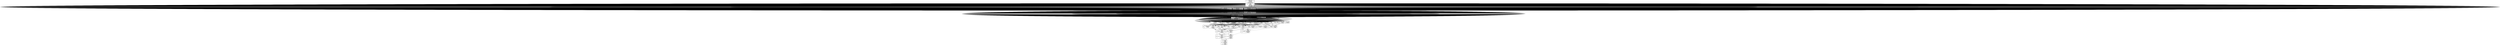 digraph lattice {
node101 [color=black, shape=Mrecord, style=bold,label="101|United Airlines\nAll Nippon Airways\nAir Canada\nBritish Midland\nThai Airways International\nScandinavian Airlines\nVARIG\nThe Austrian Airlines Group\nMexicana\nLufthansa\nAnsett Australia\nSingapore Airlines\nAir New Zealand|"]
node101 [color=black, shape=Mrecord, style=bold,label="101|United Airlines\nAll Nippon Airways\nAir Canada\nBritish Midland\nThai Airways International\nScandinavian Airlines\nVARIG\nThe Austrian Airlines Group\nMexicana\nLufthansa\nAnsett Australia\nSingapore Airlines\nAir New Zealand|"]
node101 [color=black, shape=Mrecord, style=bold,label="101|United Airlines\nAll Nippon Airways\nAir Canada\nBritish Midland\nThai Airways International\nScandinavian Airlines\nVARIG\nThe Austrian Airlines Group\nMexicana\nLufthansa\nAnsett Australia\nSingapore Airlines\nAir New Zealand|"]
node101 [color=black, shape=Mrecord, style=bold,label="101|United Airlines\nAll Nippon Airways\nAir Canada\nBritish Midland\nThai Airways International\nScandinavian Airlines\nVARIG\nThe Austrian Airlines Group\nMexicana\nLufthansa\nAnsett Australia\nSingapore Airlines\nAir New Zealand|"]
node101 [color=black, shape=Mrecord, style=bold,label="101|United Airlines\nAll Nippon Airways\nAir Canada\nBritish Midland\nThai Airways International\nScandinavian Airlines\nVARIG\nThe Austrian Airlines Group\nMexicana\nLufthansa\nAnsett Australia\nSingapore Airlines\nAir New Zealand|"]
node101 [color=black, shape=Mrecord, style=bold,label="101|United Airlines\nAll Nippon Airways\nAir Canada\nBritish Midland\nThai Airways International\nScandinavian Airlines\nVARIG\nThe Austrian Airlines Group\nMexicana\nLufthansa\nAnsett Australia\nSingapore Airlines\nAir New Zealand|"]
node101 [color=black, shape=Mrecord, style=bold,label="101|United Airlines\nAll Nippon Airways\nAir Canada\nBritish Midland\nThai Airways International\nScandinavian Airlines\nVARIG\nThe Austrian Airlines Group\nMexicana\nLufthansa\nAnsett Australia\nSingapore Airlines\nAir New Zealand|"]
node101 [color=black, shape=Mrecord, style=bold,label="101|United Airlines\nAll Nippon Airways\nAir Canada\nBritish Midland\nThai Airways International\nScandinavian Airlines\nVARIG\nThe Austrian Airlines Group\nMexicana\nLufthansa\nAnsett Australia\nSingapore Airlines\nAir New Zealand|"]
node101 [color=black, shape=Mrecord, style=bold,label="101|United Airlines\nAll Nippon Airways\nAir Canada\nBritish Midland\nThai Airways International\nScandinavian Airlines\nVARIG\nThe Austrian Airlines Group\nMexicana\nLufthansa\nAnsett Australia\nSingapore Airlines\nAir New Zealand|"]
node101 [color=black, shape=Mrecord, style=bold,label="101|United Airlines\nAll Nippon Airways\nAir Canada\nBritish Midland\nThai Airways International\nScandinavian Airlines\nVARIG\nThe Austrian Airlines Group\nMexicana\nLufthansa\nAnsett Australia\nSingapore Airlines\nAir New Zealand|"]
node101 [color=black, shape=Mrecord, style=bold,label="101|United Airlines\nAll Nippon Airways\nAir Canada\nBritish Midland\nThai Airways International\nScandinavian Airlines\nVARIG\nThe Austrian Airlines Group\nMexicana\nLufthansa\nAnsett Australia\nSingapore Airlines\nAir New Zealand|"]
node101 [color=black, shape=Mrecord, style=bold,label="101|United Airlines\nAll Nippon Airways\nAir Canada\nBritish Midland\nThai Airways International\nScandinavian Airlines\nVARIG\nThe Austrian Airlines Group\nMexicana\nLufthansa\nAnsett Australia\nSingapore Airlines\nAir New Zealand|"]
node101 [color=black, shape=Mrecord, style=bold,label="101|United Airlines\nAll Nippon Airways\nAir Canada\nBritish Midland\nThai Airways International\nScandinavian Airlines\nVARIG\nThe Austrian Airlines Group\nMexicana\nLufthansa\nAnsett Australia\nSingapore Airlines\nAir New Zealand|"]
node101 [color=black, shape=Mrecord, style=bold,label="101|United Airlines\nAll Nippon Airways\nAir Canada\nBritish Midland\nThai Airways International\nScandinavian Airlines\nVARIG\nThe Austrian Airlines Group\nMexicana\nLufthansa\nAnsett Australia\nSingapore Airlines\nAir New Zealand|"]
node101 [color=black, shape=Mrecord, style=bold,label="101|United Airlines\nAll Nippon Airways\nAir Canada\nBritish Midland\nThai Airways International\nScandinavian Airlines\nVARIG\nThe Austrian Airlines Group\nMexicana\nLufthansa\nAnsett Australia\nSingapore Airlines\nAir New Zealand|"]
node101 [color=black, shape=Mrecord, style=bold,label="101|United Airlines\nAll Nippon Airways\nAir Canada\nBritish Midland\nThai Airways International\nScandinavian Airlines\nVARIG\nThe Austrian Airlines Group\nMexicana\nLufthansa\nAnsett Australia\nSingapore Airlines\nAir New Zealand|"]
node101 [color=black, shape=Mrecord, style=bold,label="101|United Airlines\nAll Nippon Airways\nAir Canada\nBritish Midland\nThai Airways International\nScandinavian Airlines\nVARIG\nThe Austrian Airlines Group\nMexicana\nLufthansa\nAnsett Australia\nSingapore Airlines\nAir New Zealand|"]
node101 [color=black, shape=Mrecord, style=bold,label="101|United Airlines\nAll Nippon Airways\nAir Canada\nBritish Midland\nThai Airways International\nScandinavian Airlines\nVARIG\nThe Austrian Airlines Group\nMexicana\nLufthansa\nAnsett Australia\nSingapore Airlines\nAir New Zealand|"]
node101 [color=black, shape=Mrecord, style=bold,label="101|United Airlines\nAll Nippon Airways\nAir Canada\nBritish Midland\nThai Airways International\nScandinavian Airlines\nVARIG\nThe Austrian Airlines Group\nMexicana\nLufthansa\nAnsett Australia\nSingapore Airlines\nAir New Zealand|"]
node101 [color=black, shape=Mrecord, style=bold,label="101|United Airlines\nAll Nippon Airways\nAir Canada\nBritish Midland\nThai Airways International\nScandinavian Airlines\nVARIG\nThe Austrian Airlines Group\nMexicana\nLufthansa\nAnsett Australia\nSingapore Airlines\nAir New Zealand|"]
node101 [color=black, shape=Mrecord, style=bold,label="101|United Airlines\nAll Nippon Airways\nAir Canada\nBritish Midland\nThai Airways International\nScandinavian Airlines\nVARIG\nThe Austrian Airlines Group\nMexicana\nLufthansa\nAnsett Australia\nSingapore Airlines\nAir New Zealand|"]
node101 [color=black, shape=Mrecord, style=bold,label="101|United Airlines\nAll Nippon Airways\nAir Canada\nBritish Midland\nThai Airways International\nScandinavian Airlines\nVARIG\nThe Austrian Airlines Group\nMexicana\nLufthansa\nAnsett Australia\nSingapore Airlines\nAir New Zealand|"]
node101 [color=black, shape=Mrecord, style=bold,label="101|United Airlines\nAll Nippon Airways\nAir Canada\nBritish Midland\nThai Airways International\nScandinavian Airlines\nVARIG\nThe Austrian Airlines Group\nMexicana\nLufthansa\nAnsett Australia\nSingapore Airlines\nAir New Zealand|"]
node101 [color=black, shape=Mrecord, style=bold,label="101|United Airlines\nAll Nippon Airways\nAir Canada\nBritish Midland\nThai Airways International\nScandinavian Airlines\nVARIG\nThe Austrian Airlines Group\nMexicana\nLufthansa\nAnsett Australia\nSingapore Airlines\nAir New Zealand|"]
node101 [color=black, shape=Mrecord, style=bold,label="101|United Airlines\nAll Nippon Airways\nAir Canada\nBritish Midland\nThai Airways International\nScandinavian Airlines\nVARIG\nThe Austrian Airlines Group\nMexicana\nLufthansa\nAnsett Australia\nSingapore Airlines\nAir New Zealand|"]
node101 [color=black, shape=Mrecord, style=bold,label="101|United Airlines\nAll Nippon Airways\nAir Canada\nBritish Midland\nThai Airways International\nScandinavian Airlines\nVARIG\nThe Austrian Airlines Group\nMexicana\nLufthansa\nAnsett Australia\nSingapore Airlines\nAir New Zealand|"]
node101 [color=black, shape=Mrecord, style=bold,label="101|United Airlines\nAll Nippon Airways\nAir Canada\nBritish Midland\nThai Airways International\nScandinavian Airlines\nVARIG\nThe Austrian Airlines Group\nMexicana\nLufthansa\nAnsett Australia\nSingapore Airlines\nAir New Zealand|"]
node101 [color=black, shape=Mrecord, style=bold,label="101|United Airlines\nAll Nippon Airways\nAir Canada\nBritish Midland\nThai Airways International\nScandinavian Airlines\nVARIG\nThe Austrian Airlines Group\nMexicana\nLufthansa\nAnsett Australia\nSingapore Airlines\nAir New Zealand|"]
node101 [color=black, shape=Mrecord, style=bold,label="101|United Airlines\nAll Nippon Airways\nAir Canada\nBritish Midland\nThai Airways International\nScandinavian Airlines\nVARIG\nThe Austrian Airlines Group\nMexicana\nLufthansa\nAnsett Australia\nSingapore Airlines\nAir New Zealand|"]
node101 [color=black, shape=Mrecord, style=bold,label="101|United Airlines\nAll Nippon Airways\nAir Canada\nBritish Midland\nThai Airways International\nScandinavian Airlines\nVARIG\nThe Austrian Airlines Group\nMexicana\nLufthansa\nAnsett Australia\nSingapore Airlines\nAir New Zealand|"]
node101 [color=black, shape=Mrecord, style=bold,label="101|United Airlines\nAll Nippon Airways\nAir Canada\nBritish Midland\nThai Airways International\nScandinavian Airlines\nVARIG\nThe Austrian Airlines Group\nMexicana\nLufthansa\nAnsett Australia\nSingapore Airlines\nAir New Zealand|"]
node101 [color=black, shape=Mrecord, style=bold,label="101|United Airlines\nAll Nippon Airways\nAir Canada\nBritish Midland\nThai Airways International\nScandinavian Airlines\nVARIG\nThe Austrian Airlines Group\nMexicana\nLufthansa\nAnsett Australia\nSingapore Airlines\nAir New Zealand|"]
node101 [color=black, shape=Mrecord, style=bold,label="101|United Airlines\nAll Nippon Airways\nAir Canada\nBritish Midland\nThai Airways International\nScandinavian Airlines\nVARIG\nThe Austrian Airlines Group\nMexicana\nLufthansa\nAnsett Australia\nSingapore Airlines\nAir New Zealand|"]
node101 [color=black, shape=Mrecord, style=bold,label="101|United Airlines\nAll Nippon Airways\nAir Canada\nBritish Midland\nThai Airways International\nScandinavian Airlines\nVARIG\nThe Austrian Airlines Group\nMexicana\nLufthansa\nAnsett Australia\nSingapore Airlines\nAir New Zealand|"]
node101 [color=black, shape=Mrecord, style=bold,label="101|United Airlines\nAll Nippon Airways\nAir Canada\nBritish Midland\nThai Airways International\nScandinavian Airlines\nVARIG\nThe Austrian Airlines Group\nMexicana\nLufthansa\nAnsett Australia\nSingapore Airlines\nAir New Zealand|"]
node101 [color=black, shape=Mrecord, style=bold,label="101|United Airlines\nAll Nippon Airways\nAir Canada\nBritish Midland\nThai Airways International\nScandinavian Airlines\nVARIG\nThe Austrian Airlines Group\nMexicana\nLufthansa\nAnsett Australia\nSingapore Airlines\nAir New Zealand|"]
node101 [color=black, shape=Mrecord, style=bold,label="101|United Airlines\nAll Nippon Airways\nAir Canada\nBritish Midland\nThai Airways International\nScandinavian Airlines\nVARIG\nThe Austrian Airlines Group\nMexicana\nLufthansa\nAnsett Australia\nSingapore Airlines\nAir New Zealand|"]
node101 [color=black, shape=Mrecord, style=bold,label="101|United Airlines\nAll Nippon Airways\nAir Canada\nBritish Midland\nThai Airways International\nScandinavian Airlines\nVARIG\nThe Austrian Airlines Group\nMexicana\nLufthansa\nAnsett Australia\nSingapore Airlines\nAir New Zealand|"]
node101 [color=black, shape=Mrecord, style=bold,label="101|United Airlines\nAll Nippon Airways\nAir Canada\nBritish Midland\nThai Airways International\nScandinavian Airlines\nVARIG\nThe Austrian Airlines Group\nMexicana\nLufthansa\nAnsett Australia\nSingapore Airlines\nAir New Zealand|"]
node101 [color=black, shape=Mrecord, style=bold,label="101|United Airlines\nAll Nippon Airways\nAir Canada\nBritish Midland\nThai Airways International\nScandinavian Airlines\nVARIG\nThe Austrian Airlines Group\nMexicana\nLufthansa\nAnsett Australia\nSingapore Airlines\nAir New Zealand|"]
node101 [color=black, shape=Mrecord, style=bold,label="101|United Airlines\nAll Nippon Airways\nAir Canada\nBritish Midland\nThai Airways International\nScandinavian Airlines\nVARIG\nThe Austrian Airlines Group\nMexicana\nLufthansa\nAnsett Australia\nSingapore Airlines\nAir New Zealand|"]
node101 [color=black, shape=Mrecord, style=bold,label="101|United Airlines\nAll Nippon Airways\nAir Canada\nBritish Midland\nThai Airways International\nScandinavian Airlines\nVARIG\nThe Austrian Airlines Group\nMexicana\nLufthansa\nAnsett Australia\nSingapore Airlines\nAir New Zealand|"]
node101 [color=black, shape=Mrecord, style=bold,label="101|United Airlines\nAll Nippon Airways\nAir Canada\nBritish Midland\nThai Airways International\nScandinavian Airlines\nVARIG\nThe Austrian Airlines Group\nMexicana\nLufthansa\nAnsett Australia\nSingapore Airlines\nAir New Zealand|"]
node101 [color=black, shape=Mrecord, style=bold,label="101|United Airlines\nAll Nippon Airways\nAir Canada\nBritish Midland\nThai Airways International\nScandinavian Airlines\nVARIG\nThe Austrian Airlines Group\nMexicana\nLufthansa\nAnsett Australia\nSingapore Airlines\nAir New Zealand|"]
node101 [color=black, shape=Mrecord, style=bold,label="101|United Airlines\nAll Nippon Airways\nAir Canada\nBritish Midland\nThai Airways International\nScandinavian Airlines\nVARIG\nThe Austrian Airlines Group\nMexicana\nLufthansa\nAnsett Australia\nSingapore Airlines\nAir New Zealand|"]
node101 [color=black, shape=Mrecord, style=bold,label="101|United Airlines\nAll Nippon Airways\nAir Canada\nBritish Midland\nThai Airways International\nScandinavian Airlines\nVARIG\nThe Austrian Airlines Group\nMexicana\nLufthansa\nAnsett Australia\nSingapore Airlines\nAir New Zealand|"]
node101 [color=black, shape=Mrecord, style=bold,label="101|United Airlines\nAll Nippon Airways\nAir Canada\nBritish Midland\nThai Airways International\nScandinavian Airlines\nVARIG\nThe Austrian Airlines Group\nMexicana\nLufthansa\nAnsett Australia\nSingapore Airlines\nAir New Zealand|"]
node101 [color=black, shape=Mrecord, style=bold,label="101|United Airlines\nAll Nippon Airways\nAir Canada\nBritish Midland\nThai Airways International\nScandinavian Airlines\nVARIG\nThe Austrian Airlines Group\nMexicana\nLufthansa\nAnsett Australia\nSingapore Airlines\nAir New Zealand|"]
node101 [color=black, shape=Mrecord, style=bold,label="101|United Airlines\nAll Nippon Airways\nAir Canada\nBritish Midland\nThai Airways International\nScandinavian Airlines\nVARIG\nThe Austrian Airlines Group\nMexicana\nLufthansa\nAnsett Australia\nSingapore Airlines\nAir New Zealand|"]
node101 [color=black, shape=Mrecord, style=bold,label="101|United Airlines\nAll Nippon Airways\nAir Canada\nBritish Midland\nThai Airways International\nScandinavian Airlines\nVARIG\nThe Austrian Airlines Group\nMexicana\nLufthansa\nAnsett Australia\nSingapore Airlines\nAir New Zealand|"]
node101 [color=black, shape=Mrecord, style=bold,label="101|United Airlines\nAll Nippon Airways\nAir Canada\nBritish Midland\nThai Airways International\nScandinavian Airlines\nVARIG\nThe Austrian Airlines Group\nMexicana\nLufthansa\nAnsett Australia\nSingapore Airlines\nAir New Zealand|"]
node101 [color=black, shape=Mrecord, style=bold,label="101|United Airlines\nAll Nippon Airways\nAir Canada\nBritish Midland\nThai Airways International\nScandinavian Airlines\nVARIG\nThe Austrian Airlines Group\nMexicana\nLufthansa\nAnsett Australia\nSingapore Airlines\nAir New Zealand|"]
node101 [color=black, shape=Mrecord, style=bold,label="101|United Airlines\nAll Nippon Airways\nAir Canada\nBritish Midland\nThai Airways International\nScandinavian Airlines\nVARIG\nThe Austrian Airlines Group\nMexicana\nLufthansa\nAnsett Australia\nSingapore Airlines\nAir New Zealand|"]
node101 [color=black, shape=Mrecord, style=bold,label="101|United Airlines\nAll Nippon Airways\nAir Canada\nBritish Midland\nThai Airways International\nScandinavian Airlines\nVARIG\nThe Austrian Airlines Group\nMexicana\nLufthansa\nAnsett Australia\nSingapore Airlines\nAir New Zealand|"]
node101 [color=black, shape=Mrecord, style=bold,label="101|United Airlines\nAll Nippon Airways\nAir Canada\nBritish Midland\nThai Airways International\nScandinavian Airlines\nVARIG\nThe Austrian Airlines Group\nMexicana\nLufthansa\nAnsett Australia\nSingapore Airlines\nAir New Zealand|"]
node101 [color=black, shape=Mrecord, style=bold,label="101|United Airlines\nAll Nippon Airways\nAir Canada\nBritish Midland\nThai Airways International\nScandinavian Airlines\nVARIG\nThe Austrian Airlines Group\nMexicana\nLufthansa\nAnsett Australia\nSingapore Airlines\nAir New Zealand|"]
node101 [color=black, shape=Mrecord, style=bold,label="101|United Airlines\nAll Nippon Airways\nAir Canada\nBritish Midland\nThai Airways International\nScandinavian Airlines\nVARIG\nThe Austrian Airlines Group\nMexicana\nLufthansa\nAnsett Australia\nSingapore Airlines\nAir New Zealand|"]
node101 [color=black, shape=Mrecord, style=bold,label="101|United Airlines\nAll Nippon Airways\nAir Canada\nBritish Midland\nThai Airways International\nScandinavian Airlines\nVARIG\nThe Austrian Airlines Group\nMexicana\nLufthansa\nAnsett Australia\nSingapore Airlines\nAir New Zealand|"]
node101 [color=black, shape=Mrecord, style=bold,label="101|United Airlines\nAll Nippon Airways\nAir Canada\nBritish Midland\nThai Airways International\nScandinavian Airlines\nVARIG\nThe Austrian Airlines Group\nMexicana\nLufthansa\nAnsett Australia\nSingapore Airlines\nAir New Zealand|"]
node101 [color=black, shape=Mrecord, style=bold,label="101|United Airlines\nAll Nippon Airways\nAir Canada\nBritish Midland\nThai Airways International\nScandinavian Airlines\nVARIG\nThe Austrian Airlines Group\nMexicana\nLufthansa\nAnsett Australia\nSingapore Airlines\nAir New Zealand|"]
node101 [color=black, shape=Mrecord, style=bold,label="101|United Airlines\nAll Nippon Airways\nAir Canada\nBritish Midland\nThai Airways International\nScandinavian Airlines\nVARIG\nThe Austrian Airlines Group\nMexicana\nLufthansa\nAnsett Australia\nSingapore Airlines\nAir New Zealand|"]
node101 [color=black, shape=Mrecord, style=bold,label="101|United Airlines\nAll Nippon Airways\nAir Canada\nBritish Midland\nThai Airways International\nScandinavian Airlines\nVARIG\nThe Austrian Airlines Group\nMexicana\nLufthansa\nAnsett Australia\nSingapore Airlines\nAir New Zealand|"]
node101 [color=black, shape=Mrecord, style=bold,label="101|United Airlines\nAll Nippon Airways\nAir Canada\nBritish Midland\nThai Airways International\nScandinavian Airlines\nVARIG\nThe Austrian Airlines Group\nMexicana\nLufthansa\nAnsett Australia\nSingapore Airlines\nAir New Zealand|"]
node101 [color=black, shape=Mrecord, style=bold,label="101|United Airlines\nAll Nippon Airways\nAir Canada\nBritish Midland\nThai Airways International\nScandinavian Airlines\nVARIG\nThe Austrian Airlines Group\nMexicana\nLufthansa\nAnsett Australia\nSingapore Airlines\nAir New Zealand|"]
node101 [color=black, shape=Mrecord, style=bold,label="101|United Airlines\nAll Nippon Airways\nAir Canada\nBritish Midland\nThai Airways International\nScandinavian Airlines\nVARIG\nThe Austrian Airlines Group\nMexicana\nLufthansa\nAnsett Australia\nSingapore Airlines\nAir New Zealand|"]
node101 [color=black, shape=Mrecord, style=bold,label="101|United Airlines\nAll Nippon Airways\nAir Canada\nBritish Midland\nThai Airways International\nScandinavian Airlines\nVARIG\nThe Austrian Airlines Group\nMexicana\nLufthansa\nAnsett Australia\nSingapore Airlines\nAir New Zealand|"]
node101 [color=black, shape=Mrecord, style=bold,label="101|United Airlines\nAll Nippon Airways\nAir Canada\nBritish Midland\nThai Airways International\nScandinavian Airlines\nVARIG\nThe Austrian Airlines Group\nMexicana\nLufthansa\nAnsett Australia\nSingapore Airlines\nAir New Zealand|"]
node101 [color=black, shape=Mrecord, style=bold,label="101|United Airlines\nAll Nippon Airways\nAir Canada\nBritish Midland\nThai Airways International\nScandinavian Airlines\nVARIG\nThe Austrian Airlines Group\nMexicana\nLufthansa\nAnsett Australia\nSingapore Airlines\nAir New Zealand|"]
node101 [color=black, shape=Mrecord, style=bold,label="101|United Airlines\nAll Nippon Airways\nAir Canada\nBritish Midland\nThai Airways International\nScandinavian Airlines\nVARIG\nThe Austrian Airlines Group\nMexicana\nLufthansa\nAnsett Australia\nSingapore Airlines\nAir New Zealand|"]
node101 [color=black, shape=Mrecord, style=bold,label="101|United Airlines\nAll Nippon Airways\nAir Canada\nBritish Midland\nThai Airways International\nScandinavian Airlines\nVARIG\nThe Austrian Airlines Group\nMexicana\nLufthansa\nAnsett Australia\nSingapore Airlines\nAir New Zealand|"]
node101 [color=black, shape=Mrecord, style=bold,label="101|United Airlines\nAll Nippon Airways\nAir Canada\nBritish Midland\nThai Airways International\nScandinavian Airlines\nVARIG\nThe Austrian Airlines Group\nMexicana\nLufthansa\nAnsett Australia\nSingapore Airlines\nAir New Zealand|"]
node101 [color=black, shape=Mrecord, style=bold,label="101|United Airlines\nAll Nippon Airways\nAir Canada\nBritish Midland\nThai Airways International\nScandinavian Airlines\nVARIG\nThe Austrian Airlines Group\nMexicana\nLufthansa\nAnsett Australia\nSingapore Airlines\nAir New Zealand|"]
node101 [color=black, shape=Mrecord, style=bold,label="101|United Airlines\nAll Nippon Airways\nAir Canada\nBritish Midland\nThai Airways International\nScandinavian Airlines\nVARIG\nThe Austrian Airlines Group\nMexicana\nLufthansa\nAnsett Australia\nSingapore Airlines\nAir New Zealand|"]
node101 [color=black, shape=Mrecord, style=bold,label="101|United Airlines\nAll Nippon Airways\nAir Canada\nBritish Midland\nThai Airways International\nScandinavian Airlines\nVARIG\nThe Austrian Airlines Group\nMexicana\nLufthansa\nAnsett Australia\nSingapore Airlines\nAir New Zealand|"]
node101 [color=black, shape=Mrecord, style=bold,label="101|United Airlines\nAll Nippon Airways\nAir Canada\nBritish Midland\nThai Airways International\nScandinavian Airlines\nVARIG\nThe Austrian Airlines Group\nMexicana\nLufthansa\nAnsett Australia\nSingapore Airlines\nAir New Zealand|"]
node101 [color=black, shape=Mrecord, style=bold,label="101|United Airlines\nAll Nippon Airways\nAir Canada\nBritish Midland\nThai Airways International\nScandinavian Airlines\nVARIG\nThe Austrian Airlines Group\nMexicana\nLufthansa\nAnsett Australia\nSingapore Airlines\nAir New Zealand|"]
node101 [color=black, shape=Mrecord, style=bold,label="101|United Airlines\nAll Nippon Airways\nAir Canada\nBritish Midland\nThai Airways International\nScandinavian Airlines\nVARIG\nThe Austrian Airlines Group\nMexicana\nLufthansa\nAnsett Australia\nSingapore Airlines\nAir New Zealand|"]
node101 [color=black, shape=Mrecord, style=bold,label="101|United Airlines\nAll Nippon Airways\nAir Canada\nBritish Midland\nThai Airways International\nScandinavian Airlines\nVARIG\nThe Austrian Airlines Group\nMexicana\nLufthansa\nAnsett Australia\nSingapore Airlines\nAir New Zealand|"]
node101 [color=black, shape=Mrecord, style=bold,label="101|United Airlines\nAll Nippon Airways\nAir Canada\nBritish Midland\nThai Airways International\nScandinavian Airlines\nVARIG\nThe Austrian Airlines Group\nMexicana\nLufthansa\nAnsett Australia\nSingapore Airlines\nAir New Zealand|"]
node101 [color=black, shape=Mrecord, style=bold,label="101|United Airlines\nAll Nippon Airways\nAir Canada\nBritish Midland\nThai Airways International\nScandinavian Airlines\nVARIG\nThe Austrian Airlines Group\nMexicana\nLufthansa\nAnsett Australia\nSingapore Airlines\nAir New Zealand|"]
node101 [color=black, shape=Mrecord, style=bold,label="101|United Airlines\nAll Nippon Airways\nAir Canada\nBritish Midland\nThai Airways International\nScandinavian Airlines\nVARIG\nThe Austrian Airlines Group\nMexicana\nLufthansa\nAnsett Australia\nSingapore Airlines\nAir New Zealand|"]
node101 [color=black, shape=Mrecord, style=bold,label="101|United Airlines\nAll Nippon Airways\nAir Canada\nBritish Midland\nThai Airways International\nScandinavian Airlines\nVARIG\nThe Austrian Airlines Group\nMexicana\nLufthansa\nAnsett Australia\nSingapore Airlines\nAir New Zealand|"]
node101 [color=black, shape=Mrecord, style=bold,label="101|United Airlines\nAll Nippon Airways\nAir Canada\nBritish Midland\nThai Airways International\nScandinavian Airlines\nVARIG\nThe Austrian Airlines Group\nMexicana\nLufthansa\nAnsett Australia\nSingapore Airlines\nAir New Zealand|"]
node101 [color=black, shape=Mrecord, style=bold,label="101|United Airlines\nAll Nippon Airways\nAir Canada\nBritish Midland\nThai Airways International\nScandinavian Airlines\nVARIG\nThe Austrian Airlines Group\nMexicana\nLufthansa\nAnsett Australia\nSingapore Airlines\nAir New Zealand|"]
node101 [color=black, shape=Mrecord, style=bold,label="101|United Airlines\nAll Nippon Airways\nAir Canada\nBritish Midland\nThai Airways International\nScandinavian Airlines\nVARIG\nThe Austrian Airlines Group\nMexicana\nLufthansa\nAnsett Australia\nSingapore Airlines\nAir New Zealand|"]
node101 [color=black, shape=Mrecord, style=bold,label="101|United Airlines\nAll Nippon Airways\nAir Canada\nBritish Midland\nThai Airways International\nScandinavian Airlines\nVARIG\nThe Austrian Airlines Group\nMexicana\nLufthansa\nAnsett Australia\nSingapore Airlines\nAir New Zealand|"]
node101 [color=black, shape=Mrecord, style=bold,label="101|United Airlines\nAll Nippon Airways\nAir Canada\nBritish Midland\nThai Airways International\nScandinavian Airlines\nVARIG\nThe Austrian Airlines Group\nMexicana\nLufthansa\nAnsett Australia\nSingapore Airlines\nAir New Zealand|"]
node101 [color=black, shape=Mrecord, style=bold,label="101|United Airlines\nAll Nippon Airways\nAir Canada\nBritish Midland\nThai Airways International\nScandinavian Airlines\nVARIG\nThe Austrian Airlines Group\nMexicana\nLufthansa\nAnsett Australia\nSingapore Airlines\nAir New Zealand|"]
node101 [color=black, shape=Mrecord, style=bold,label="101|United Airlines\nAll Nippon Airways\nAir Canada\nBritish Midland\nThai Airways International\nScandinavian Airlines\nVARIG\nThe Austrian Airlines Group\nMexicana\nLufthansa\nAnsett Australia\nSingapore Airlines\nAir New Zealand|"]
node101 [color=black, shape=Mrecord, style=bold,label="101|United Airlines\nAll Nippon Airways\nAir Canada\nBritish Midland\nThai Airways International\nScandinavian Airlines\nVARIG\nThe Austrian Airlines Group\nMexicana\nLufthansa\nAnsett Australia\nSingapore Airlines\nAir New Zealand|"]
node101 [color=black, shape=Mrecord, style=bold,label="101|United Airlines\nAll Nippon Airways\nAir Canada\nBritish Midland\nThai Airways International\nScandinavian Airlines\nVARIG\nThe Austrian Airlines Group\nMexicana\nLufthansa\nAnsett Australia\nSingapore Airlines\nAir New Zealand|"]
node101 [color=black, shape=Mrecord, style=bold,label="101|United Airlines\nAll Nippon Airways\nAir Canada\nBritish Midland\nThai Airways International\nScandinavian Airlines\nVARIG\nThe Austrian Airlines Group\nMexicana\nLufthansa\nAnsett Australia\nSingapore Airlines\nAir New Zealand|"]
node101 [color=black, shape=Mrecord, style=bold,label="101|United Airlines\nAll Nippon Airways\nAir Canada\nBritish Midland\nThai Airways International\nScandinavian Airlines\nVARIG\nThe Austrian Airlines Group\nMexicana\nLufthansa\nAnsett Australia\nSingapore Airlines\nAir New Zealand|"]
node101 [color=black, shape=Mrecord, style=bold,label="101|United Airlines\nAll Nippon Airways\nAir Canada\nBritish Midland\nThai Airways International\nScandinavian Airlines\nVARIG\nThe Austrian Airlines Group\nMexicana\nLufthansa\nAnsett Australia\nSingapore Airlines\nAir New Zealand|"]
node101 [color=black, shape=Mrecord, style=bold,label="101|United Airlines\nAll Nippon Airways\nAir Canada\nBritish Midland\nThai Airways International\nScandinavian Airlines\nVARIG\nThe Austrian Airlines Group\nMexicana\nLufthansa\nAnsett Australia\nSingapore Airlines\nAir New Zealand|"]
node101 [color=black, shape=Mrecord, style=bold,label="101|United Airlines\nAll Nippon Airways\nAir Canada\nBritish Midland\nThai Airways International\nScandinavian Airlines\nVARIG\nThe Austrian Airlines Group\nMexicana\nLufthansa\nAnsett Australia\nSingapore Airlines\nAir New Zealand|"]
node101 [color=black, shape=Mrecord, style=bold,label="101|United Airlines\nAll Nippon Airways\nAir Canada\nBritish Midland\nThai Airways International\nScandinavian Airlines\nVARIG\nThe Austrian Airlines Group\nMexicana\nLufthansa\nAnsett Australia\nSingapore Airlines\nAir New Zealand|"]
node101 [color=black, shape=Mrecord, style=bold,label="101|United Airlines\nAll Nippon Airways\nAir Canada\nBritish Midland\nThai Airways International\nScandinavian Airlines\nVARIG\nThe Austrian Airlines Group\nMexicana\nLufthansa\nAnsett Australia\nSingapore Airlines\nAir New Zealand|"]
node101 [color=black, shape=Mrecord, style=bold,label="101|United Airlines\nAll Nippon Airways\nAir Canada\nBritish Midland\nThai Airways International\nScandinavian Airlines\nVARIG\nThe Austrian Airlines Group\nMexicana\nLufthansa\nAnsett Australia\nSingapore Airlines\nAir New Zealand|"]
node101 [color=black, shape=Mrecord, style=bold,label="101|United Airlines\nAll Nippon Airways\nAir Canada\nBritish Midland\nThai Airways International\nScandinavian Airlines\nVARIG\nThe Austrian Airlines Group\nMexicana\nLufthansa\nAnsett Australia\nSingapore Airlines\nAir New Zealand|"]
node101 [color=black, shape=Mrecord, style=bold,label="101|United Airlines\nAll Nippon Airways\nAir Canada\nBritish Midland\nThai Airways International\nScandinavian Airlines\nVARIG\nThe Austrian Airlines Group\nMexicana\nLufthansa\nAnsett Australia\nSingapore Airlines\nAir New Zealand|"]
node101 [color=black, shape=Mrecord, style=bold,label="101|United Airlines\nAll Nippon Airways\nAir Canada\nBritish Midland\nThai Airways International\nScandinavian Airlines\nVARIG\nThe Austrian Airlines Group\nMexicana\nLufthansa\nAnsett Australia\nSingapore Airlines\nAir New Zealand|"]
node201 [color=black, shape=Mrecord, style=bold,label="201|United Airlines\nAll Nippon Airways\nAir Canada\nBritish Midland\nThai Airways International\nScandinavian Airlines\nVARIG\nThe Austrian Airlines Group\nLufthansa\nSingapore Airlines\nAir New Zealand|Europe"]
node202 [color=black, shape=Mrecord, style=bold,label="202|United Airlines\nAll Nippon Airways\nAir Canada\nThai Airways International\nScandinavian Airlines\nVARIG\nThe Austrian Airlines Group\nMexicana\nLufthansa\nSingapore Airlines\nAir New Zealand|United States"]
node203 [color=black, shape=Mrecord, style=bold,label="203|United Airlines\nAll Nippon Airways\nAir Canada\nThai Airways International\nScandinavian Airlines\nVARIG\nThe Austrian Airlines Group\nLufthansa\nAnsett Australia\nSingapore Airlines\nAir New Zealand|Asia Pacific"]
node202 [color=black, shape=Mrecord, style=bold,label="202|United Airlines\nAll Nippon Airways\nAir Canada\nThai Airways International\nScandinavian Airlines\nVARIG\nThe Austrian Airlines Group\nMexicana\nLufthansa\nSingapore Airlines\nAir New Zealand|United States"]
node201 [color=black, shape=Mrecord, style=bold,label="201|United Airlines\nAll Nippon Airways\nAir Canada\nBritish Midland\nThai Airways International\nScandinavian Airlines\nVARIG\nThe Austrian Airlines Group\nLufthansa\nSingapore Airlines\nAir New Zealand|Europe"]
node202 [color=black, shape=Mrecord, style=bold,label="202|United Airlines\nAll Nippon Airways\nAir Canada\nThai Airways International\nScandinavian Airlines\nVARIG\nThe Austrian Airlines Group\nMexicana\nLufthansa\nSingapore Airlines\nAir New Zealand|United States"]
node203 [color=black, shape=Mrecord, style=bold,label="203|United Airlines\nAll Nippon Airways\nAir Canada\nThai Airways International\nScandinavian Airlines\nVARIG\nThe Austrian Airlines Group\nLufthansa\nAnsett Australia\nSingapore Airlines\nAir New Zealand|Asia Pacific"]
node201 [color=black, shape=Mrecord, style=bold,label="201|United Airlines\nAll Nippon Airways\nAir Canada\nBritish Midland\nThai Airways International\nScandinavian Airlines\nVARIG\nThe Austrian Airlines Group\nLufthansa\nSingapore Airlines\nAir New Zealand|Europe"]
node202 [color=black, shape=Mrecord, style=bold,label="202|United Airlines\nAll Nippon Airways\nAir Canada\nThai Airways International\nScandinavian Airlines\nVARIG\nThe Austrian Airlines Group\nMexicana\nLufthansa\nSingapore Airlines\nAir New Zealand|United States"]
node203 [color=black, shape=Mrecord, style=bold,label="203|United Airlines\nAll Nippon Airways\nAir Canada\nThai Airways International\nScandinavian Airlines\nVARIG\nThe Austrian Airlines Group\nLufthansa\nAnsett Australia\nSingapore Airlines\nAir New Zealand|Asia Pacific"]
node202 [color=black, shape=Mrecord, style=bold,label="202|United Airlines\nAll Nippon Airways\nAir Canada\nThai Airways International\nScandinavian Airlines\nVARIG\nThe Austrian Airlines Group\nMexicana\nLufthansa\nSingapore Airlines\nAir New Zealand|United States"]
node201 [color=black, shape=Mrecord, style=bold,label="201|United Airlines\nAll Nippon Airways\nAir Canada\nBritish Midland\nThai Airways International\nScandinavian Airlines\nVARIG\nThe Austrian Airlines Group\nLufthansa\nSingapore Airlines\nAir New Zealand|Europe"]
node202 [color=black, shape=Mrecord, style=bold,label="202|United Airlines\nAll Nippon Airways\nAir Canada\nThai Airways International\nScandinavian Airlines\nVARIG\nThe Austrian Airlines Group\nMexicana\nLufthansa\nSingapore Airlines\nAir New Zealand|United States"]
node203 [color=black, shape=Mrecord, style=bold,label="203|United Airlines\nAll Nippon Airways\nAir Canada\nThai Airways International\nScandinavian Airlines\nVARIG\nThe Austrian Airlines Group\nLufthansa\nAnsett Australia\nSingapore Airlines\nAir New Zealand|Asia Pacific"]
node202 [color=black, shape=Mrecord, style=bold,label="202|United Airlines\nAll Nippon Airways\nAir Canada\nThai Airways International\nScandinavian Airlines\nVARIG\nThe Austrian Airlines Group\nMexicana\nLufthansa\nSingapore Airlines\nAir New Zealand|United States"]
node201 [color=black, shape=Mrecord, style=bold,label="201|United Airlines\nAll Nippon Airways\nAir Canada\nBritish Midland\nThai Airways International\nScandinavian Airlines\nVARIG\nThe Austrian Airlines Group\nLufthansa\nSingapore Airlines\nAir New Zealand|Europe"]
node202 [color=black, shape=Mrecord, style=bold,label="202|United Airlines\nAll Nippon Airways\nAir Canada\nThai Airways International\nScandinavian Airlines\nVARIG\nThe Austrian Airlines Group\nMexicana\nLufthansa\nSingapore Airlines\nAir New Zealand|United States"]
node203 [color=black, shape=Mrecord, style=bold,label="203|United Airlines\nAll Nippon Airways\nAir Canada\nThai Airways International\nScandinavian Airlines\nVARIG\nThe Austrian Airlines Group\nLufthansa\nAnsett Australia\nSingapore Airlines\nAir New Zealand|Asia Pacific"]
node202 [color=black, shape=Mrecord, style=bold,label="202|United Airlines\nAll Nippon Airways\nAir Canada\nThai Airways International\nScandinavian Airlines\nVARIG\nThe Austrian Airlines Group\nMexicana\nLufthansa\nSingapore Airlines\nAir New Zealand|United States"]
node202 [color=black, shape=Mrecord, style=bold,label="202|United Airlines\nAll Nippon Airways\nAir Canada\nThai Airways International\nScandinavian Airlines\nVARIG\nThe Austrian Airlines Group\nMexicana\nLufthansa\nSingapore Airlines\nAir New Zealand|United States"]
node202 [color=black, shape=Mrecord, style=bold,label="202|United Airlines\nAll Nippon Airways\nAir Canada\nThai Airways International\nScandinavian Airlines\nVARIG\nThe Austrian Airlines Group\nMexicana\nLufthansa\nSingapore Airlines\nAir New Zealand|United States"]
node201 [color=black, shape=Mrecord, style=bold,label="201|United Airlines\nAll Nippon Airways\nAir Canada\nBritish Midland\nThai Airways International\nScandinavian Airlines\nVARIG\nThe Austrian Airlines Group\nLufthansa\nSingapore Airlines\nAir New Zealand|Europe"]
node202 [color=black, shape=Mrecord, style=bold,label="202|United Airlines\nAll Nippon Airways\nAir Canada\nThai Airways International\nScandinavian Airlines\nVARIG\nThe Austrian Airlines Group\nMexicana\nLufthansa\nSingapore Airlines\nAir New Zealand|United States"]
node203 [color=black, shape=Mrecord, style=bold,label="203|United Airlines\nAll Nippon Airways\nAir Canada\nThai Airways International\nScandinavian Airlines\nVARIG\nThe Austrian Airlines Group\nLufthansa\nAnsett Australia\nSingapore Airlines\nAir New Zealand|Asia Pacific"]
node201 [color=black, shape=Mrecord, style=bold,label="201|United Airlines\nAll Nippon Airways\nAir Canada\nBritish Midland\nThai Airways International\nScandinavian Airlines\nVARIG\nThe Austrian Airlines Group\nLufthansa\nSingapore Airlines\nAir New Zealand|Europe"]
node202 [color=black, shape=Mrecord, style=bold,label="202|United Airlines\nAll Nippon Airways\nAir Canada\nThai Airways International\nScandinavian Airlines\nVARIG\nThe Austrian Airlines Group\nMexicana\nLufthansa\nSingapore Airlines\nAir New Zealand|United States"]
node203 [color=black, shape=Mrecord, style=bold,label="203|United Airlines\nAll Nippon Airways\nAir Canada\nThai Airways International\nScandinavian Airlines\nVARIG\nThe Austrian Airlines Group\nLufthansa\nAnsett Australia\nSingapore Airlines\nAir New Zealand|Asia Pacific"]
node202 [color=black, shape=Mrecord, style=bold,label="202|United Airlines\nAll Nippon Airways\nAir Canada\nThai Airways International\nScandinavian Airlines\nVARIG\nThe Austrian Airlines Group\nMexicana\nLufthansa\nSingapore Airlines\nAir New Zealand|United States"]
node201 [color=black, shape=Mrecord, style=bold,label="201|United Airlines\nAll Nippon Airways\nAir Canada\nBritish Midland\nThai Airways International\nScandinavian Airlines\nVARIG\nThe Austrian Airlines Group\nLufthansa\nSingapore Airlines\nAir New Zealand|Europe"]
node202 [color=black, shape=Mrecord, style=bold,label="202|United Airlines\nAll Nippon Airways\nAir Canada\nThai Airways International\nScandinavian Airlines\nVARIG\nThe Austrian Airlines Group\nMexicana\nLufthansa\nSingapore Airlines\nAir New Zealand|United States"]
node203 [color=black, shape=Mrecord, style=bold,label="203|United Airlines\nAll Nippon Airways\nAir Canada\nThai Airways International\nScandinavian Airlines\nVARIG\nThe Austrian Airlines Group\nLufthansa\nAnsett Australia\nSingapore Airlines\nAir New Zealand|Asia Pacific"]
node201 [color=black, shape=Mrecord, style=bold,label="201|United Airlines\nAll Nippon Airways\nAir Canada\nBritish Midland\nThai Airways International\nScandinavian Airlines\nVARIG\nThe Austrian Airlines Group\nLufthansa\nSingapore Airlines\nAir New Zealand|Europe"]
node202 [color=black, shape=Mrecord, style=bold,label="202|United Airlines\nAll Nippon Airways\nAir Canada\nThai Airways International\nScandinavian Airlines\nVARIG\nThe Austrian Airlines Group\nMexicana\nLufthansa\nSingapore Airlines\nAir New Zealand|United States"]
node203 [color=black, shape=Mrecord, style=bold,label="203|United Airlines\nAll Nippon Airways\nAir Canada\nThai Airways International\nScandinavian Airlines\nVARIG\nThe Austrian Airlines Group\nLufthansa\nAnsett Australia\nSingapore Airlines\nAir New Zealand|Asia Pacific"]
node202 [color=black, shape=Mrecord, style=bold,label="202|United Airlines\nAll Nippon Airways\nAir Canada\nThai Airways International\nScandinavian Airlines\nVARIG\nThe Austrian Airlines Group\nMexicana\nLufthansa\nSingapore Airlines\nAir New Zealand|United States"]
node201 [color=black, shape=Mrecord, style=bold,label="201|United Airlines\nAll Nippon Airways\nAir Canada\nBritish Midland\nThai Airways International\nScandinavian Airlines\nVARIG\nThe Austrian Airlines Group\nLufthansa\nSingapore Airlines\nAir New Zealand|Europe"]
node202 [color=black, shape=Mrecord, style=bold,label="202|United Airlines\nAll Nippon Airways\nAir Canada\nThai Airways International\nScandinavian Airlines\nVARIG\nThe Austrian Airlines Group\nMexicana\nLufthansa\nSingapore Airlines\nAir New Zealand|United States"]
node203 [color=black, shape=Mrecord, style=bold,label="203|United Airlines\nAll Nippon Airways\nAir Canada\nThai Airways International\nScandinavian Airlines\nVARIG\nThe Austrian Airlines Group\nLufthansa\nAnsett Australia\nSingapore Airlines\nAir New Zealand|Asia Pacific"]
node202 [color=black, shape=Mrecord, style=bold,label="202|United Airlines\nAll Nippon Airways\nAir Canada\nThai Airways International\nScandinavian Airlines\nVARIG\nThe Austrian Airlines Group\nMexicana\nLufthansa\nSingapore Airlines\nAir New Zealand|United States"]
node201 [color=black, shape=Mrecord, style=bold,label="201|United Airlines\nAll Nippon Airways\nAir Canada\nBritish Midland\nThai Airways International\nScandinavian Airlines\nVARIG\nThe Austrian Airlines Group\nLufthansa\nSingapore Airlines\nAir New Zealand|Europe"]
node202 [color=black, shape=Mrecord, style=bold,label="202|United Airlines\nAll Nippon Airways\nAir Canada\nThai Airways International\nScandinavian Airlines\nVARIG\nThe Austrian Airlines Group\nMexicana\nLufthansa\nSingapore Airlines\nAir New Zealand|United States"]
node203 [color=black, shape=Mrecord, style=bold,label="203|United Airlines\nAll Nippon Airways\nAir Canada\nThai Airways International\nScandinavian Airlines\nVARIG\nThe Austrian Airlines Group\nLufthansa\nAnsett Australia\nSingapore Airlines\nAir New Zealand|Asia Pacific"]
node202 [color=black, shape=Mrecord, style=bold,label="202|United Airlines\nAll Nippon Airways\nAir Canada\nThai Airways International\nScandinavian Airlines\nVARIG\nThe Austrian Airlines Group\nMexicana\nLufthansa\nSingapore Airlines\nAir New Zealand|United States"]
node202 [color=black, shape=Mrecord, style=bold,label="202|United Airlines\nAll Nippon Airways\nAir Canada\nThai Airways International\nScandinavian Airlines\nVARIG\nThe Austrian Airlines Group\nMexicana\nLufthansa\nSingapore Airlines\nAir New Zealand|United States"]
node202 [color=black, shape=Mrecord, style=bold,label="202|United Airlines\nAll Nippon Airways\nAir Canada\nThai Airways International\nScandinavian Airlines\nVARIG\nThe Austrian Airlines Group\nMexicana\nLufthansa\nSingapore Airlines\nAir New Zealand|United States"]
node201 [color=black, shape=Mrecord, style=bold,label="201|United Airlines\nAll Nippon Airways\nAir Canada\nBritish Midland\nThai Airways International\nScandinavian Airlines\nVARIG\nThe Austrian Airlines Group\nLufthansa\nSingapore Airlines\nAir New Zealand|Europe"]
node202 [color=black, shape=Mrecord, style=bold,label="202|United Airlines\nAll Nippon Airways\nAir Canada\nThai Airways International\nScandinavian Airlines\nVARIG\nThe Austrian Airlines Group\nMexicana\nLufthansa\nSingapore Airlines\nAir New Zealand|United States"]
node203 [color=black, shape=Mrecord, style=bold,label="203|United Airlines\nAll Nippon Airways\nAir Canada\nThai Airways International\nScandinavian Airlines\nVARIG\nThe Austrian Airlines Group\nLufthansa\nAnsett Australia\nSingapore Airlines\nAir New Zealand|Asia Pacific"]
node202 [color=black, shape=Mrecord, style=bold,label="202|United Airlines\nAll Nippon Airways\nAir Canada\nThai Airways International\nScandinavian Airlines\nVARIG\nThe Austrian Airlines Group\nMexicana\nLufthansa\nSingapore Airlines\nAir New Zealand|United States"]
node202 [color=black, shape=Mrecord, style=bold,label="202|United Airlines\nAll Nippon Airways\nAir Canada\nThai Airways International\nScandinavian Airlines\nVARIG\nThe Austrian Airlines Group\nMexicana\nLufthansa\nSingapore Airlines\nAir New Zealand|United States"]
node201 [color=black, shape=Mrecord, style=bold,label="201|United Airlines\nAll Nippon Airways\nAir Canada\nBritish Midland\nThai Airways International\nScandinavian Airlines\nVARIG\nThe Austrian Airlines Group\nLufthansa\nSingapore Airlines\nAir New Zealand|Europe"]
node202 [color=black, shape=Mrecord, style=bold,label="202|United Airlines\nAll Nippon Airways\nAir Canada\nThai Airways International\nScandinavian Airlines\nVARIG\nThe Austrian Airlines Group\nMexicana\nLufthansa\nSingapore Airlines\nAir New Zealand|United States"]
node203 [color=black, shape=Mrecord, style=bold,label="203|United Airlines\nAll Nippon Airways\nAir Canada\nThai Airways International\nScandinavian Airlines\nVARIG\nThe Austrian Airlines Group\nLufthansa\nAnsett Australia\nSingapore Airlines\nAir New Zealand|Asia Pacific"]
node202 [color=black, shape=Mrecord, style=bold,label="202|United Airlines\nAll Nippon Airways\nAir Canada\nThai Airways International\nScandinavian Airlines\nVARIG\nThe Austrian Airlines Group\nMexicana\nLufthansa\nSingapore Airlines\nAir New Zealand|United States"]
node202 [color=black, shape=Mrecord, style=bold,label="202|United Airlines\nAll Nippon Airways\nAir Canada\nThai Airways International\nScandinavian Airlines\nVARIG\nThe Austrian Airlines Group\nMexicana\nLufthansa\nSingapore Airlines\nAir New Zealand|United States"]
node202 [color=black, shape=Mrecord, style=bold,label="202|United Airlines\nAll Nippon Airways\nAir Canada\nThai Airways International\nScandinavian Airlines\nVARIG\nThe Austrian Airlines Group\nMexicana\nLufthansa\nSingapore Airlines\nAir New Zealand|United States"]
node201 [color=black, shape=Mrecord, style=bold,label="201|United Airlines\nAll Nippon Airways\nAir Canada\nBritish Midland\nThai Airways International\nScandinavian Airlines\nVARIG\nThe Austrian Airlines Group\nLufthansa\nSingapore Airlines\nAir New Zealand|Europe"]
node202 [color=black, shape=Mrecord, style=bold,label="202|United Airlines\nAll Nippon Airways\nAir Canada\nThai Airways International\nScandinavian Airlines\nVARIG\nThe Austrian Airlines Group\nMexicana\nLufthansa\nSingapore Airlines\nAir New Zealand|United States"]
node203 [color=black, shape=Mrecord, style=bold,label="203|United Airlines\nAll Nippon Airways\nAir Canada\nThai Airways International\nScandinavian Airlines\nVARIG\nThe Austrian Airlines Group\nLufthansa\nAnsett Australia\nSingapore Airlines\nAir New Zealand|Asia Pacific"]
node202 [color=black, shape=Mrecord, style=bold,label="202|United Airlines\nAll Nippon Airways\nAir Canada\nThai Airways International\nScandinavian Airlines\nVARIG\nThe Austrian Airlines Group\nMexicana\nLufthansa\nSingapore Airlines\nAir New Zealand|United States"]
node201 [color=black, shape=Mrecord, style=bold,label="201|United Airlines\nAll Nippon Airways\nAir Canada\nBritish Midland\nThai Airways International\nScandinavian Airlines\nVARIG\nThe Austrian Airlines Group\nLufthansa\nSingapore Airlines\nAir New Zealand|Europe"]
node202 [color=black, shape=Mrecord, style=bold,label="202|United Airlines\nAll Nippon Airways\nAir Canada\nThai Airways International\nScandinavian Airlines\nVARIG\nThe Austrian Airlines Group\nMexicana\nLufthansa\nSingapore Airlines\nAir New Zealand|United States"]
node203 [color=black, shape=Mrecord, style=bold,label="203|United Airlines\nAll Nippon Airways\nAir Canada\nThai Airways International\nScandinavian Airlines\nVARIG\nThe Austrian Airlines Group\nLufthansa\nAnsett Australia\nSingapore Airlines\nAir New Zealand|Asia Pacific"]
node202 [color=black, shape=Mrecord, style=bold,label="202|United Airlines\nAll Nippon Airways\nAir Canada\nThai Airways International\nScandinavian Airlines\nVARIG\nThe Austrian Airlines Group\nMexicana\nLufthansa\nSingapore Airlines\nAir New Zealand|United States"]
node201 [color=black, shape=Mrecord, style=bold,label="201|United Airlines\nAll Nippon Airways\nAir Canada\nBritish Midland\nThai Airways International\nScandinavian Airlines\nVARIG\nThe Austrian Airlines Group\nLufthansa\nSingapore Airlines\nAir New Zealand|Europe"]
node202 [color=black, shape=Mrecord, style=bold,label="202|United Airlines\nAll Nippon Airways\nAir Canada\nThai Airways International\nScandinavian Airlines\nVARIG\nThe Austrian Airlines Group\nMexicana\nLufthansa\nSingapore Airlines\nAir New Zealand|United States"]
node203 [color=black, shape=Mrecord, style=bold,label="203|United Airlines\nAll Nippon Airways\nAir Canada\nThai Airways International\nScandinavian Airlines\nVARIG\nThe Austrian Airlines Group\nLufthansa\nAnsett Australia\nSingapore Airlines\nAir New Zealand|Asia Pacific"]
node202 [color=black, shape=Mrecord, style=bold,label="202|United Airlines\nAll Nippon Airways\nAir Canada\nThai Airways International\nScandinavian Airlines\nVARIG\nThe Austrian Airlines Group\nMexicana\nLufthansa\nSingapore Airlines\nAir New Zealand|United States"]
node202 [color=black, shape=Mrecord, style=bold,label="202|United Airlines\nAll Nippon Airways\nAir Canada\nThai Airways International\nScandinavian Airlines\nVARIG\nThe Austrian Airlines Group\nMexicana\nLufthansa\nSingapore Airlines\nAir New Zealand|United States"]
node202 [color=black, shape=Mrecord, style=bold,label="202|United Airlines\nAll Nippon Airways\nAir Canada\nThai Airways International\nScandinavian Airlines\nVARIG\nThe Austrian Airlines Group\nMexicana\nLufthansa\nSingapore Airlines\nAir New Zealand|United States"]
node201 [color=black, shape=Mrecord, style=bold,label="201|United Airlines\nAll Nippon Airways\nAir Canada\nBritish Midland\nThai Airways International\nScandinavian Airlines\nVARIG\nThe Austrian Airlines Group\nLufthansa\nSingapore Airlines\nAir New Zealand|Europe"]
node202 [color=black, shape=Mrecord, style=bold,label="202|United Airlines\nAll Nippon Airways\nAir Canada\nThai Airways International\nScandinavian Airlines\nVARIG\nThe Austrian Airlines Group\nMexicana\nLufthansa\nSingapore Airlines\nAir New Zealand|United States"]
node203 [color=black, shape=Mrecord, style=bold,label="203|United Airlines\nAll Nippon Airways\nAir Canada\nThai Airways International\nScandinavian Airlines\nVARIG\nThe Austrian Airlines Group\nLufthansa\nAnsett Australia\nSingapore Airlines\nAir New Zealand|Asia Pacific"]
node202 [color=black, shape=Mrecord, style=bold,label="202|United Airlines\nAll Nippon Airways\nAir Canada\nThai Airways International\nScandinavian Airlines\nVARIG\nThe Austrian Airlines Group\nMexicana\nLufthansa\nSingapore Airlines\nAir New Zealand|United States"]
node202 [color=black, shape=Mrecord, style=bold,label="202|United Airlines\nAll Nippon Airways\nAir Canada\nThai Airways International\nScandinavian Airlines\nVARIG\nThe Austrian Airlines Group\nMexicana\nLufthansa\nSingapore Airlines\nAir New Zealand|United States"]
node202 [color=black, shape=Mrecord, style=bold,label="202|United Airlines\nAll Nippon Airways\nAir Canada\nThai Airways International\nScandinavian Airlines\nVARIG\nThe Austrian Airlines Group\nMexicana\nLufthansa\nSingapore Airlines\nAir New Zealand|United States"]
node202 [color=black, shape=Mrecord, style=bold,label="202|United Airlines\nAll Nippon Airways\nAir Canada\nThai Airways International\nScandinavian Airlines\nVARIG\nThe Austrian Airlines Group\nMexicana\nLufthansa\nSingapore Airlines\nAir New Zealand|United States"]
node202 [color=black, shape=Mrecord, style=bold,label="202|United Airlines\nAll Nippon Airways\nAir Canada\nThai Airways International\nScandinavian Airlines\nVARIG\nThe Austrian Airlines Group\nMexicana\nLufthansa\nSingapore Airlines\nAir New Zealand|United States"]
node201 [color=black, shape=Mrecord, style=bold,label="201|United Airlines\nAll Nippon Airways\nAir Canada\nBritish Midland\nThai Airways International\nScandinavian Airlines\nVARIG\nThe Austrian Airlines Group\nLufthansa\nSingapore Airlines\nAir New Zealand|Europe"]
node202 [color=black, shape=Mrecord, style=bold,label="202|United Airlines\nAll Nippon Airways\nAir Canada\nThai Airways International\nScandinavian Airlines\nVARIG\nThe Austrian Airlines Group\nMexicana\nLufthansa\nSingapore Airlines\nAir New Zealand|United States"]
node203 [color=black, shape=Mrecord, style=bold,label="203|United Airlines\nAll Nippon Airways\nAir Canada\nThai Airways International\nScandinavian Airlines\nVARIG\nThe Austrian Airlines Group\nLufthansa\nAnsett Australia\nSingapore Airlines\nAir New Zealand|Asia Pacific"]
node202 [color=black, shape=Mrecord, style=bold,label="202|United Airlines\nAll Nippon Airways\nAir Canada\nThai Airways International\nScandinavian Airlines\nVARIG\nThe Austrian Airlines Group\nMexicana\nLufthansa\nSingapore Airlines\nAir New Zealand|United States"]
node201 [color=black, shape=Mrecord, style=bold,label="201|United Airlines\nAll Nippon Airways\nAir Canada\nBritish Midland\nThai Airways International\nScandinavian Airlines\nVARIG\nThe Austrian Airlines Group\nLufthansa\nSingapore Airlines\nAir New Zealand|Europe"]
node202 [color=black, shape=Mrecord, style=bold,label="202|United Airlines\nAll Nippon Airways\nAir Canada\nThai Airways International\nScandinavian Airlines\nVARIG\nThe Austrian Airlines Group\nMexicana\nLufthansa\nSingapore Airlines\nAir New Zealand|United States"]
node203 [color=black, shape=Mrecord, style=bold,label="203|United Airlines\nAll Nippon Airways\nAir Canada\nThai Airways International\nScandinavian Airlines\nVARIG\nThe Austrian Airlines Group\nLufthansa\nAnsett Australia\nSingapore Airlines\nAir New Zealand|Asia Pacific"]
node201 [color=black, shape=Mrecord, style=bold,label="201|United Airlines\nAll Nippon Airways\nAir Canada\nBritish Midland\nThai Airways International\nScandinavian Airlines\nVARIG\nThe Austrian Airlines Group\nLufthansa\nSingapore Airlines\nAir New Zealand|Europe"]
node202 [color=black, shape=Mrecord, style=bold,label="202|United Airlines\nAll Nippon Airways\nAir Canada\nThai Airways International\nScandinavian Airlines\nVARIG\nThe Austrian Airlines Group\nMexicana\nLufthansa\nSingapore Airlines\nAir New Zealand|United States"]
node203 [color=black, shape=Mrecord, style=bold,label="203|United Airlines\nAll Nippon Airways\nAir Canada\nThai Airways International\nScandinavian Airlines\nVARIG\nThe Austrian Airlines Group\nLufthansa\nAnsett Australia\nSingapore Airlines\nAir New Zealand|Asia Pacific"]
node202 [color=black, shape=Mrecord, style=bold,label="202|United Airlines\nAll Nippon Airways\nAir Canada\nThai Airways International\nScandinavian Airlines\nVARIG\nThe Austrian Airlines Group\nMexicana\nLufthansa\nSingapore Airlines\nAir New Zealand|United States"]
node201 [color=black, shape=Mrecord, style=bold,label="201|United Airlines\nAll Nippon Airways\nAir Canada\nBritish Midland\nThai Airways International\nScandinavian Airlines\nVARIG\nThe Austrian Airlines Group\nLufthansa\nSingapore Airlines\nAir New Zealand|Europe"]
node202 [color=black, shape=Mrecord, style=bold,label="202|United Airlines\nAll Nippon Airways\nAir Canada\nThai Airways International\nScandinavian Airlines\nVARIG\nThe Austrian Airlines Group\nMexicana\nLufthansa\nSingapore Airlines\nAir New Zealand|United States"]
node203 [color=black, shape=Mrecord, style=bold,label="203|United Airlines\nAll Nippon Airways\nAir Canada\nThai Airways International\nScandinavian Airlines\nVARIG\nThe Austrian Airlines Group\nLufthansa\nAnsett Australia\nSingapore Airlines\nAir New Zealand|Asia Pacific"]
node202 [color=black, shape=Mrecord, style=bold,label="202|United Airlines\nAll Nippon Airways\nAir Canada\nThai Airways International\nScandinavian Airlines\nVARIG\nThe Austrian Airlines Group\nMexicana\nLufthansa\nSingapore Airlines\nAir New Zealand|United States"]
node202 [color=black, shape=Mrecord, style=bold,label="202|United Airlines\nAll Nippon Airways\nAir Canada\nThai Airways International\nScandinavian Airlines\nVARIG\nThe Austrian Airlines Group\nMexicana\nLufthansa\nSingapore Airlines\nAir New Zealand|United States"]
node202 [color=black, shape=Mrecord, style=bold,label="202|United Airlines\nAll Nippon Airways\nAir Canada\nThai Airways International\nScandinavian Airlines\nVARIG\nThe Austrian Airlines Group\nMexicana\nLufthansa\nSingapore Airlines\nAir New Zealand|United States"]
node201 [color=black, shape=Mrecord, style=bold,label="201|United Airlines\nAll Nippon Airways\nAir Canada\nBritish Midland\nThai Airways International\nScandinavian Airlines\nVARIG\nThe Austrian Airlines Group\nLufthansa\nSingapore Airlines\nAir New Zealand|Europe"]
node202 [color=black, shape=Mrecord, style=bold,label="202|United Airlines\nAll Nippon Airways\nAir Canada\nThai Airways International\nScandinavian Airlines\nVARIG\nThe Austrian Airlines Group\nMexicana\nLufthansa\nSingapore Airlines\nAir New Zealand|United States"]
node203 [color=black, shape=Mrecord, style=bold,label="203|United Airlines\nAll Nippon Airways\nAir Canada\nThai Airways International\nScandinavian Airlines\nVARIG\nThe Austrian Airlines Group\nLufthansa\nAnsett Australia\nSingapore Airlines\nAir New Zealand|Asia Pacific"]
node202 [color=black, shape=Mrecord, style=bold,label="202|United Airlines\nAll Nippon Airways\nAir Canada\nThai Airways International\nScandinavian Airlines\nVARIG\nThe Austrian Airlines Group\nMexicana\nLufthansa\nSingapore Airlines\nAir New Zealand|United States"]
node201 [color=black, shape=Mrecord, style=bold,label="201|United Airlines\nAll Nippon Airways\nAir Canada\nBritish Midland\nThai Airways International\nScandinavian Airlines\nVARIG\nThe Austrian Airlines Group\nLufthansa\nSingapore Airlines\nAir New Zealand|Europe"]
node202 [color=black, shape=Mrecord, style=bold,label="202|United Airlines\nAll Nippon Airways\nAir Canada\nThai Airways International\nScandinavian Airlines\nVARIG\nThe Austrian Airlines Group\nMexicana\nLufthansa\nSingapore Airlines\nAir New Zealand|United States"]
node203 [color=black, shape=Mrecord, style=bold,label="203|United Airlines\nAll Nippon Airways\nAir Canada\nThai Airways International\nScandinavian Airlines\nVARIG\nThe Austrian Airlines Group\nLufthansa\nAnsett Australia\nSingapore Airlines\nAir New Zealand|Asia Pacific"]
node259 [color=black, shape=Mrecord, style=bold,label="259|United Airlines\nAll Nippon Airways\nAir Canada\nThai Airways International\nScandinavian Airlines\nVARIG\nThe Austrian Airlines Group\nLufthansa\nSingapore Airlines\nAir New Zealand|Europe\nUnited States\nAsia Pacific"]
node256 [color=black, shape=Mrecord, style=bold,label="256|United Airlines\nMexicana\nVARIG\nLufthansa\nAir Canada|United States\nMexico"]
node259 [color=black, shape=Mrecord, style=bold,label="259|United Airlines\nAll Nippon Airways\nAir Canada\nThai Airways International\nScandinavian Airlines\nVARIG\nThe Austrian Airlines Group\nLufthansa\nSingapore Airlines\nAir New Zealand|Europe\nUnited States\nAsia Pacific"]
node259 [color=black, shape=Mrecord, style=bold,label="259|United Airlines\nAll Nippon Airways\nAir Canada\nThai Airways International\nScandinavian Airlines\nVARIG\nThe Austrian Airlines Group\nLufthansa\nSingapore Airlines\nAir New Zealand|Europe\nUnited States\nAsia Pacific"]
node243 [color=black, shape=Mrecord, style=bold,label="243|The Austrian Airlines Group\nUnited Airlines\nMexicana\nLufthansa\nAir Canada\nSingapore Airlines|Canada\nUnited States"]
node259 [color=black, shape=Mrecord, style=bold,label="259|United Airlines\nAll Nippon Airways\nAir Canada\nThai Airways International\nScandinavian Airlines\nVARIG\nThe Austrian Airlines Group\nLufthansa\nSingapore Airlines\nAir New Zealand|Europe\nUnited States\nAsia Pacific"]
node243 [color=black, shape=Mrecord, style=bold,label="243|The Austrian Airlines Group\nUnited Airlines\nMexicana\nLufthansa\nAir Canada\nSingapore Airlines|Canada\nUnited States"]
node259 [color=black, shape=Mrecord, style=bold,label="259|United Airlines\nAll Nippon Airways\nAir Canada\nThai Airways International\nScandinavian Airlines\nVARIG\nThe Austrian Airlines Group\nLufthansa\nSingapore Airlines\nAir New Zealand|Europe\nUnited States\nAsia Pacific"]
node243 [color=black, shape=Mrecord, style=bold,label="243|The Austrian Airlines Group\nUnited Airlines\nMexicana\nLufthansa\nAir Canada\nSingapore Airlines|Canada\nUnited States"]
node256 [color=black, shape=Mrecord, style=bold,label="256|United Airlines\nMexicana\nVARIG\nLufthansa\nAir Canada|United States\nMexico"]
node256 [color=black, shape=Mrecord, style=bold,label="256|United Airlines\nMexicana\nVARIG\nLufthansa\nAir Canada|United States\nMexico"]
node259 [color=black, shape=Mrecord, style=bold,label="259|United Airlines\nAll Nippon Airways\nAir Canada\nThai Airways International\nScandinavian Airlines\nVARIG\nThe Austrian Airlines Group\nLufthansa\nSingapore Airlines\nAir New Zealand|Europe\nUnited States\nAsia Pacific"]
node259 [color=black, shape=Mrecord, style=bold,label="259|United Airlines\nAll Nippon Airways\nAir Canada\nThai Airways International\nScandinavian Airlines\nVARIG\nThe Austrian Airlines Group\nLufthansa\nSingapore Airlines\nAir New Zealand|Europe\nUnited States\nAsia Pacific"]
node256 [color=black, shape=Mrecord, style=bold,label="256|United Airlines\nMexicana\nVARIG\nLufthansa\nAir Canada|United States\nMexico"]
node259 [color=black, shape=Mrecord, style=bold,label="259|United Airlines\nAll Nippon Airways\nAir Canada\nThai Airways International\nScandinavian Airlines\nVARIG\nThe Austrian Airlines Group\nLufthansa\nSingapore Airlines\nAir New Zealand|Europe\nUnited States\nAsia Pacific"]
node259 [color=black, shape=Mrecord, style=bold,label="259|United Airlines\nAll Nippon Airways\nAir Canada\nThai Airways International\nScandinavian Airlines\nVARIG\nThe Austrian Airlines Group\nLufthansa\nSingapore Airlines\nAir New Zealand|Europe\nUnited States\nAsia Pacific"]
node243 [color=black, shape=Mrecord, style=bold,label="243|The Austrian Airlines Group\nUnited Airlines\nMexicana\nLufthansa\nAir Canada\nSingapore Airlines|Canada\nUnited States"]
node259 [color=black, shape=Mrecord, style=bold,label="259|United Airlines\nAll Nippon Airways\nAir Canada\nThai Airways International\nScandinavian Airlines\nVARIG\nThe Austrian Airlines Group\nLufthansa\nSingapore Airlines\nAir New Zealand|Europe\nUnited States\nAsia Pacific"]
node243 [color=black, shape=Mrecord, style=bold,label="243|The Austrian Airlines Group\nUnited Airlines\nMexicana\nLufthansa\nAir Canada\nSingapore Airlines|Canada\nUnited States"]
node259 [color=black, shape=Mrecord, style=bold,label="259|United Airlines\nAll Nippon Airways\nAir Canada\nThai Airways International\nScandinavian Airlines\nVARIG\nThe Austrian Airlines Group\nLufthansa\nSingapore Airlines\nAir New Zealand|Europe\nUnited States\nAsia Pacific"]
node243 [color=black, shape=Mrecord, style=bold,label="243|The Austrian Airlines Group\nUnited Airlines\nMexicana\nLufthansa\nAir Canada\nSingapore Airlines|Canada\nUnited States"]
node256 [color=black, shape=Mrecord, style=bold,label="256|United Airlines\nMexicana\nVARIG\nLufthansa\nAir Canada|United States\nMexico"]
node256 [color=black, shape=Mrecord, style=bold,label="256|United Airlines\nMexicana\nVARIG\nLufthansa\nAir Canada|United States\nMexico"]
node259 [color=black, shape=Mrecord, style=bold,label="259|United Airlines\nAll Nippon Airways\nAir Canada\nThai Airways International\nScandinavian Airlines\nVARIG\nThe Austrian Airlines Group\nLufthansa\nSingapore Airlines\nAir New Zealand|Europe\nUnited States\nAsia Pacific"]
node258 [color=black, shape=Mrecord, style=bold,label="258|United Airlines\nMexicana\nAir Canada\nThai Airways International\nScandinavian Airlines\nVARIG|Latin America\nUnited States"]
node258 [color=black, shape=Mrecord, style=bold,label="258|United Airlines\nMexicana\nAir Canada\nThai Airways International\nScandinavian Airlines\nVARIG|Latin America\nUnited States"]
node259 [color=black, shape=Mrecord, style=bold,label="259|United Airlines\nAll Nippon Airways\nAir Canada\nThai Airways International\nScandinavian Airlines\nVARIG\nThe Austrian Airlines Group\nLufthansa\nSingapore Airlines\nAir New Zealand|Europe\nUnited States\nAsia Pacific"]
node258 [color=black, shape=Mrecord, style=bold,label="258|United Airlines\nMexicana\nAir Canada\nThai Airways International\nScandinavian Airlines\nVARIG|Latin America\nUnited States"]
node256 [color=black, shape=Mrecord, style=bold,label="256|United Airlines\nMexicana\nVARIG\nLufthansa\nAir Canada|United States\nMexico"]
node256 [color=black, shape=Mrecord, style=bold,label="256|United Airlines\nMexicana\nVARIG\nLufthansa\nAir Canada|United States\nMexico"]
node259 [color=black, shape=Mrecord, style=bold,label="259|United Airlines\nAll Nippon Airways\nAir Canada\nThai Airways International\nScandinavian Airlines\nVARIG\nThe Austrian Airlines Group\nLufthansa\nSingapore Airlines\nAir New Zealand|Europe\nUnited States\nAsia Pacific"]
node258 [color=black, shape=Mrecord, style=bold,label="258|United Airlines\nMexicana\nAir Canada\nThai Airways International\nScandinavian Airlines\nVARIG|Latin America\nUnited States"]
node259 [color=black, shape=Mrecord, style=bold,label="259|United Airlines\nAll Nippon Airways\nAir Canada\nThai Airways International\nScandinavian Airlines\nVARIG\nThe Austrian Airlines Group\nLufthansa\nSingapore Airlines\nAir New Zealand|Europe\nUnited States\nAsia Pacific"]
node243 [color=black, shape=Mrecord, style=bold,label="243|The Austrian Airlines Group\nUnited Airlines\nMexicana\nLufthansa\nAir Canada\nSingapore Airlines|Canada\nUnited States"]
node259 [color=black, shape=Mrecord, style=bold,label="259|United Airlines\nAll Nippon Airways\nAir Canada\nThai Airways International\nScandinavian Airlines\nVARIG\nThe Austrian Airlines Group\nLufthansa\nSingapore Airlines\nAir New Zealand|Europe\nUnited States\nAsia Pacific"]
node243 [color=black, shape=Mrecord, style=bold,label="243|The Austrian Airlines Group\nUnited Airlines\nMexicana\nLufthansa\nAir Canada\nSingapore Airlines|Canada\nUnited States"]
node256 [color=black, shape=Mrecord, style=bold,label="256|United Airlines\nMexicana\nVARIG\nLufthansa\nAir Canada|United States\nMexico"]
node256 [color=black, shape=Mrecord, style=bold,label="256|United Airlines\nMexicana\nVARIG\nLufthansa\nAir Canada|United States\nMexico"]
node259 [color=black, shape=Mrecord, style=bold,label="259|United Airlines\nAll Nippon Airways\nAir Canada\nThai Airways International\nScandinavian Airlines\nVARIG\nThe Austrian Airlines Group\nLufthansa\nSingapore Airlines\nAir New Zealand|Europe\nUnited States\nAsia Pacific"]
node243 [color=black, shape=Mrecord, style=bold,label="243|The Austrian Airlines Group\nUnited Airlines\nMexicana\nLufthansa\nAir Canada\nSingapore Airlines|Canada\nUnited States"]
node256 [color=black, shape=Mrecord, style=bold,label="256|United Airlines\nMexicana\nVARIG\nLufthansa\nAir Canada|United States\nMexico"]
node258 [color=black, shape=Mrecord, style=bold,label="258|United Airlines\nMexicana\nAir Canada\nThai Airways International\nScandinavian Airlines\nVARIG|Latin America\nUnited States"]
node256 [color=black, shape=Mrecord, style=bold,label="256|United Airlines\nMexicana\nVARIG\nLufthansa\nAir Canada|United States\nMexico"]
node258 [color=black, shape=Mrecord, style=bold,label="258|United Airlines\nMexicana\nAir Canada\nThai Airways International\nScandinavian Airlines\nVARIG|Latin America\nUnited States"]
node259 [color=black, shape=Mrecord, style=bold,label="259|United Airlines\nAll Nippon Airways\nAir Canada\nThai Airways International\nScandinavian Airlines\nVARIG\nThe Austrian Airlines Group\nLufthansa\nSingapore Airlines\nAir New Zealand|Europe\nUnited States\nAsia Pacific"]
node256 [color=black, shape=Mrecord, style=bold,label="256|United Airlines\nMexicana\nVARIG\nLufthansa\nAir Canada|United States\nMexico"]
node259 [color=black, shape=Mrecord, style=bold,label="259|United Airlines\nAll Nippon Airways\nAir Canada\nThai Airways International\nScandinavian Airlines\nVARIG\nThe Austrian Airlines Group\nLufthansa\nSingapore Airlines\nAir New Zealand|Europe\nUnited States\nAsia Pacific"]
node259 [color=black, shape=Mrecord, style=bold,label="259|United Airlines\nAll Nippon Airways\nAir Canada\nThai Airways International\nScandinavian Airlines\nVARIG\nThe Austrian Airlines Group\nLufthansa\nSingapore Airlines\nAir New Zealand|Europe\nUnited States\nAsia Pacific"]
node258 [color=black, shape=Mrecord, style=bold,label="258|United Airlines\nMexicana\nAir Canada\nThai Airways International\nScandinavian Airlines\nVARIG|Latin America\nUnited States"]
node259 [color=black, shape=Mrecord, style=bold,label="259|United Airlines\nAll Nippon Airways\nAir Canada\nThai Airways International\nScandinavian Airlines\nVARIG\nThe Austrian Airlines Group\nLufthansa\nSingapore Airlines\nAir New Zealand|Europe\nUnited States\nAsia Pacific"]
node258 [color=black, shape=Mrecord, style=bold,label="258|United Airlines\nMexicana\nAir Canada\nThai Airways International\nScandinavian Airlines\nVARIG|Latin America\nUnited States"]
node256 [color=black, shape=Mrecord, style=bold,label="256|United Airlines\nMexicana\nVARIG\nLufthansa\nAir Canada|United States\nMexico"]
node256 [color=black, shape=Mrecord, style=bold,label="256|United Airlines\nMexicana\nVARIG\nLufthansa\nAir Canada|United States\nMexico"]
node259 [color=black, shape=Mrecord, style=bold,label="259|United Airlines\nAll Nippon Airways\nAir Canada\nThai Airways International\nScandinavian Airlines\nVARIG\nThe Austrian Airlines Group\nLufthansa\nSingapore Airlines\nAir New Zealand|Europe\nUnited States\nAsia Pacific"]
node258 [color=black, shape=Mrecord, style=bold,label="258|United Airlines\nMexicana\nAir Canada\nThai Airways International\nScandinavian Airlines\nVARIG|Latin America\nUnited States"]
node259 [color=black, shape=Mrecord, style=bold,label="259|United Airlines\nAll Nippon Airways\nAir Canada\nThai Airways International\nScandinavian Airlines\nVARIG\nThe Austrian Airlines Group\nLufthansa\nSingapore Airlines\nAir New Zealand|Europe\nUnited States\nAsia Pacific"]
node287 [color=black, shape=Mrecord, style=bold,label="287|The Austrian Airlines Group\nLufthansa\nAir Canada\nSingapore Airlines\nVARIG\nScandinavian Airlines|Europe\nUnited States\nAsia Pacific\nAfrica"]
node290 [color=black, shape=Mrecord, style=bold,label="290|United Airlines\nVARIG\nLufthansa\nAir Canada|Europe\nUnited States\nAsia Pacific\nMexico"]
node287 [color=black, shape=Mrecord, style=bold,label="287|The Austrian Airlines Group\nLufthansa\nAir Canada\nSingapore Airlines\nVARIG\nScandinavian Airlines|Europe\nUnited States\nAsia Pacific\nAfrica"]
node279 [color=black, shape=Mrecord, style=bold,label="279|The Austrian Airlines Group\nUnited Airlines\nSingapore Airlines\nLufthansa\nAir Canada|Canada\nEurope\nUnited States\nAsia Pacific"]
node279 [color=black, shape=Mrecord, style=bold,label="279|The Austrian Airlines Group\nUnited Airlines\nSingapore Airlines\nLufthansa\nAir Canada|Canada\nEurope\nUnited States\nAsia Pacific"]
node282 [color=black, shape=Mrecord, style=bold,label="282|United Airlines\nMexicana\nLufthansa\nAir Canada|Canada\nUnited States\nMexico"]
node290 [color=black, shape=Mrecord, style=bold,label="290|United Airlines\nVARIG\nLufthansa\nAir Canada|Europe\nUnited States\nAsia Pacific\nMexico"]
node287 [color=black, shape=Mrecord, style=bold,label="287|The Austrian Airlines Group\nLufthansa\nAir Canada\nSingapore Airlines\nVARIG\nScandinavian Airlines|Europe\nUnited States\nAsia Pacific\nAfrica"]
node290 [color=black, shape=Mrecord, style=bold,label="290|United Airlines\nVARIG\nLufthansa\nAir Canada|Europe\nUnited States\nAsia Pacific\nMexico"]
node287 [color=black, shape=Mrecord, style=bold,label="287|The Austrian Airlines Group\nLufthansa\nAir Canada\nSingapore Airlines\nVARIG\nScandinavian Airlines|Europe\nUnited States\nAsia Pacific\nAfrica"]
node279 [color=black, shape=Mrecord, style=bold,label="279|The Austrian Airlines Group\nUnited Airlines\nSingapore Airlines\nLufthansa\nAir Canada|Canada\nEurope\nUnited States\nAsia Pacific"]
node279 [color=black, shape=Mrecord, style=bold,label="279|The Austrian Airlines Group\nUnited Airlines\nSingapore Airlines\nLufthansa\nAir Canada|Canada\nEurope\nUnited States\nAsia Pacific"]
node282 [color=black, shape=Mrecord, style=bold,label="282|United Airlines\nMexicana\nLufthansa\nAir Canada|Canada\nUnited States\nMexico"]
node290 [color=black, shape=Mrecord, style=bold,label="290|United Airlines\nVARIG\nLufthansa\nAir Canada|Europe\nUnited States\nAsia Pacific\nMexico"]
node284 [color=black, shape=Mrecord, style=bold,label="284|United Airlines\nThai Airways International\nMexicana\nAir Canada|Latin America\nUnited States\nCaribbean"]
node291 [color=black, shape=Mrecord, style=bold,label="291|United Airlines\nThai Airways International\nScandinavian Airlines\nVARIG\nAir Canada|Europe\nLatin America\nUnited States\nAsia Pacific"]
node289 [color=black, shape=Mrecord, style=bold,label="289|United Airlines\nMexicana\nVARIG\nAir Canada|Latin America\nUnited States\nMexico"]
node290 [color=black, shape=Mrecord, style=bold,label="290|United Airlines\nVARIG\nLufthansa\nAir Canada|Europe\nUnited States\nAsia Pacific\nMexico"]
node291 [color=black, shape=Mrecord, style=bold,label="291|United Airlines\nThai Airways International\nScandinavian Airlines\nVARIG\nAir Canada|Europe\nLatin America\nUnited States\nAsia Pacific"]
node279 [color=black, shape=Mrecord, style=bold,label="279|The Austrian Airlines Group\nUnited Airlines\nSingapore Airlines\nLufthansa\nAir Canada|Canada\nEurope\nUnited States\nAsia Pacific"]
node282 [color=black, shape=Mrecord, style=bold,label="282|United Airlines\nMexicana\nLufthansa\nAir Canada|Canada\nUnited States\nMexico"]
node290 [color=black, shape=Mrecord, style=bold,label="290|United Airlines\nVARIG\nLufthansa\nAir Canada|Europe\nUnited States\nAsia Pacific\nMexico"]
node282 [color=black, shape=Mrecord, style=bold,label="282|United Airlines\nMexicana\nLufthansa\nAir Canada|Canada\nUnited States\nMexico"]
node289 [color=black, shape=Mrecord, style=bold,label="289|United Airlines\nMexicana\nVARIG\nAir Canada|Latin America\nUnited States\nMexico"]
node284 [color=black, shape=Mrecord, style=bold,label="284|United Airlines\nThai Airways International\nMexicana\nAir Canada|Latin America\nUnited States\nCaribbean"]
node287 [color=black, shape=Mrecord, style=bold,label="287|The Austrian Airlines Group\nLufthansa\nAir Canada\nSingapore Airlines\nVARIG\nScandinavian Airlines|Europe\nUnited States\nAsia Pacific\nAfrica"]
node290 [color=black, shape=Mrecord, style=bold,label="290|United Airlines\nVARIG\nLufthansa\nAir Canada|Europe\nUnited States\nAsia Pacific\nMexico"]
node287 [color=black, shape=Mrecord, style=bold,label="287|The Austrian Airlines Group\nLufthansa\nAir Canada\nSingapore Airlines\nVARIG\nScandinavian Airlines|Europe\nUnited States\nAsia Pacific\nAfrica"]
node291 [color=black, shape=Mrecord, style=bold,label="291|United Airlines\nThai Airways International\nScandinavian Airlines\nVARIG\nAir Canada|Europe\nLatin America\nUnited States\nAsia Pacific"]
node289 [color=black, shape=Mrecord, style=bold,label="289|United Airlines\nMexicana\nVARIG\nAir Canada|Latin America\nUnited States\nMexico"]
node290 [color=black, shape=Mrecord, style=bold,label="290|United Airlines\nVARIG\nLufthansa\nAir Canada|Europe\nUnited States\nAsia Pacific\nMexico"]
node291 [color=black, shape=Mrecord, style=bold,label="291|United Airlines\nThai Airways International\nScandinavian Airlines\nVARIG\nAir Canada|Europe\nLatin America\nUnited States\nAsia Pacific"]
node302 [color=black, shape=Mrecord, style=bold,label="302|VARIG\nLufthansa\nAir Canada|Europe\nUnited States\nAfrica\nAsia Pacific\nMexico"]
node296 [color=black, shape=Mrecord, style=bold,label="296|The Austrian Airlines Group\nSingapore Airlines\nLufthansa\nAir Canada|Canada\nEurope\nUnited States\nAfrica\nAsia Pacific\nMiddle East"]
node300 [color=black, shape=Mrecord, style=bold,label="300|United Airlines\nLufthansa\nAir Canada|Canada\nEurope\nUnited States\nAsia Pacific\nMexico"]
node302 [color=black, shape=Mrecord, style=bold,label="302|VARIG\nLufthansa\nAir Canada|Europe\nUnited States\nAfrica\nAsia Pacific\nMexico"]
node296 [color=black, shape=Mrecord, style=bold,label="296|The Austrian Airlines Group\nSingapore Airlines\nLufthansa\nAir Canada|Canada\nEurope\nUnited States\nAfrica\nAsia Pacific\nMiddle East"]
node300 [color=black, shape=Mrecord, style=bold,label="300|United Airlines\nLufthansa\nAir Canada|Canada\nEurope\nUnited States\nAsia Pacific\nMexico"]
node298 [color=black, shape=Mrecord, style=bold,label="298|United Airlines\nThai Airways International\nAir Canada|Europe\nLatin America\nUnited States\nAsia Pacific\nCaribbean"]
node304 [color=black, shape=Mrecord, style=bold,label="304|United Airlines\nVARIG\nAir Canada|Europe\nLatin America\nUnited States\nAsia Pacific\nMexico"]
node300 [color=black, shape=Mrecord, style=bold,label="300|United Airlines\nLufthansa\nAir Canada|Canada\nEurope\nUnited States\nAsia Pacific\nMexico"]
node301 [color=black, shape=Mrecord, style=bold,label="301|United Airlines\nMexicana\nAir Canada|Canada\nLatin America\nUnited States\nCaribbean\nMexico"]
node302 [color=black, shape=Mrecord, style=bold,label="302|VARIG\nLufthansa\nAir Canada|Europe\nUnited States\nAfrica\nAsia Pacific\nMexico"]
node303 [color=black, shape=Mrecord, style=bold,label="303|Scandinavian Airlines\nVARIG\nAir Canada|Europe\nLatin America\nUnited States\nAsia Pacific\nAfrica"]
node304 [color=black, shape=Mrecord, style=bold,label="304|United Airlines\nVARIG\nAir Canada|Europe\nLatin America\nUnited States\nAsia Pacific\nMexico"]
node306 [color=black, shape=Mrecord, style=bold,label="306|Lufthansa\nAir Canada|Canada\nEurope\nUnited States\nAfrica\nAsia Pacific\nMiddle East\nMexico"]
node306 [color=black, shape=Mrecord, style=bold,label="306|Lufthansa\nAir Canada|Canada\nEurope\nUnited States\nAfrica\nAsia Pacific\nMiddle East\nMexico"]
node307 [color=black, shape=Mrecord, style=bold,label="307|United Airlines\nAir Canada|Canada\nEurope\nCaribbean\nLatin America\nUnited States\nAsia Pacific\nMexico"]
node308 [color=black, shape=Mrecord, style=bold,label="308|VARIG\nAir Canada|Europe\nLatin America\nUnited States\nAfrica\nAsia Pacific\nMexico"]
node309 [color=black, shape=Mrecord, style=bold,label="309|Lufthansa|Latin America \nEurope\nCanada\nUnited States\nAfrica\nAsia Pacific\nMiddle East\nMexico"]
node310 [color=black, shape=Mrecord, style=bold,label="310|Air Canada|Canada\nEurope\nCaribbean\nLatin America\nUnited States\nAfrica\nAsia Pacific\nMiddle East\nMexico"]
node311 [color=black, shape=Mrecord, style=bold,label="311||Latin America \nEurope\nCanada\nCaribbean\nLatin America\nUnited States\nAfrica\nAsia Pacific\nMiddle East\nMexico"]
node101 -> node203 [color=black]
node101 -> node202 [color=black]
node101 -> node201 [color=black]
node101 -> node202 [color=black]
node101 -> node203 [color=black]
node101 -> node202 [color=black]
node101 -> node201 [color=black]
node101 -> node202 [color=black]
node101 -> node202 [color=black]
node101 -> node202 [color=black]
node101 -> node203 [color=black]
node101 -> node202 [color=black]
node101 -> node201 [color=black]
node101 -> node202 [color=black]
node101 -> node203 [color=black]
node101 -> node202 [color=black]
node101 -> node201 [color=black]
node101 -> node203 [color=black]
node101 -> node202 [color=black]
node101 -> node201 [color=black]
node101 -> node202 [color=black]
node101 -> node203 [color=black]
node101 -> node202 [color=black]
node101 -> node201 [color=black]
node101 -> node202 [color=black]
node101 -> node202 [color=black]
node101 -> node202 [color=black]
node101 -> node202 [color=black]
node101 -> node202 [color=black]
node101 -> node203 [color=black]
node101 -> node202 [color=black]
node101 -> node201 [color=black]
node101 -> node202 [color=black]
node101 -> node202 [color=black]
node101 -> node202 [color=black]
node101 -> node203 [color=black]
node101 -> node202 [color=black]
node101 -> node201 [color=black]
node101 -> node202 [color=black]
node101 -> node203 [color=black]
node101 -> node202 [color=black]
node101 -> node201 [color=black]
node101 -> node202 [color=black]
node101 -> node203 [color=black]
node101 -> node202 [color=black]
node101 -> node201 [color=black]
node101 -> node202 [color=black]
node101 -> node202 [color=black]
node101 -> node202 [color=black]
node101 -> node203 [color=black]
node101 -> node202 [color=black]
node101 -> node201 [color=black]
node101 -> node202 [color=black]
node101 -> node202 [color=black]
node101 -> node203 [color=black]
node101 -> node202 [color=black]
node101 -> node201 [color=black]
node101 -> node202 [color=black]
node101 -> node202 [color=black]
node101 -> node202 [color=black]
node101 -> node203 [color=black]
node101 -> node202 [color=black]
node101 -> node201 [color=black]
node101 -> node202 [color=black]
node101 -> node203 [color=black]
node101 -> node202 [color=black]
node101 -> node201 [color=black]
node101 -> node202 [color=black]
node101 -> node203 [color=black]
node101 -> node202 [color=black]
node101 -> node201 [color=black]
node101 -> node203 [color=black]
node101 -> node202 [color=black]
node101 -> node201 [color=black]
node101 -> node202 [color=black]
node101 -> node203 [color=black]
node101 -> node202 [color=black]
node101 -> node201 [color=black]
node101 -> node203 [color=black]
node101 -> node202 [color=black]
node101 -> node201 [color=black]
node101 -> node202 [color=black]
node101 -> node202 [color=black]
node101 -> node202 [color=black]
node101 -> node203 [color=black]
node101 -> node202 [color=black]
node101 -> node201 [color=black]
node101 -> node202 [color=black]
node101 -> node203 [color=black]
node101 -> node202 [color=black]
node101 -> node201 [color=black]
node101 -> node202 [color=black]
node101 -> node203 [color=black]
node101 -> node202 [color=black]
node101 -> node201 [color=black]
node101 -> node203 [color=black]
node101 -> node202 [color=black]
node101 -> node201 [color=black]
node101 -> node202 [color=black]
node101 -> node203 [color=black]
node101 -> node202 [color=black]
node101 -> node201 [color=black]
node101 -> node203 [color=black]
node101 -> node202 [color=black]
node101 -> node201 [color=black]
node101 -> node202 [color=black]
node101 -> node203 [color=black]
node101 -> node202 [color=black]
node101 -> node201 [color=black]
node101 -> node202 [color=black]
node101 -> node202 [color=black]
node101 -> node202 [color=black]
node101 -> node203 [color=black]
node101 -> node202 [color=black]
node101 -> node201 [color=black]
node101 -> node202 [color=black]
node101 -> node203 [color=black]
node101 -> node202 [color=black]
node101 -> node201 [color=black]
node101 -> node203 [color=black]
node101 -> node202 [color=black]
node101 -> node201 [color=black]
node101 -> node202 [color=black]
node101 -> node203 [color=black]
node101 -> node202 [color=black]
node101 -> node201 [color=black]
node101 -> node202 [color=black]
node101 -> node202 [color=black]
node101 -> node202 [color=black]
node101 -> node202 [color=black]
node101 -> node202 [color=black]
node101 -> node203 [color=black]
node101 -> node202 [color=black]
node101 -> node201 [color=black]
node101 -> node202 [color=black]
node101 -> node202 [color=black]
node101 -> node202 [color=black]
node101 -> node203 [color=black]
node101 -> node202 [color=black]
node101 -> node201 [color=black]
node101 -> node202 [color=black]
node101 -> node203 [color=black]
node101 -> node202 [color=black]
node101 -> node201 [color=black]
node101 -> node202 [color=black]
node101 -> node203 [color=black]
node101 -> node202 [color=black]
node101 -> node201 [color=black]
node101 -> node202 [color=black]
node101 -> node202 [color=black]
node101 -> node202 [color=black]
node101 -> node203 [color=black]
node101 -> node202 [color=black]
node101 -> node201 [color=black]
node101 -> node202 [color=black]
node101 -> node202 [color=black]
node101 -> node203 [color=black]
node101 -> node202 [color=black]
node101 -> node201 [color=black]
node101 -> node202 [color=black]
node101 -> node202 [color=black]
node101 -> node202 [color=black]
node101 -> node203 [color=black]
node101 -> node202 [color=black]
node101 -> node201 [color=black]
node101 -> node202 [color=black]
node101 -> node203 [color=black]
node101 -> node202 [color=black]
node101 -> node201 [color=black]
node101 -> node202 [color=black]
node101 -> node203 [color=black]
node101 -> node202 [color=black]
node101 -> node201 [color=black]
node101 -> node203 [color=black]
node101 -> node202 [color=black]
node101 -> node201 [color=black]
node101 -> node202 [color=black]
node101 -> node203 [color=black]
node101 -> node202 [color=black]
node101 -> node201 [color=black]
node101 -> node203 [color=black]
node101 -> node202 [color=black]
node101 -> node201 [color=black]
node101 -> node202 [color=black]
node101 -> node202 [color=black]
node101 -> node202 [color=black]
node101 -> node203 [color=black]
node101 -> node202 [color=black]
node101 -> node201 [color=black]
node101 -> node202 [color=black]
node101 -> node203 [color=black]
node101 -> node202 [color=black]
node101 -> node201 [color=black]
node101 -> node202 [color=black]
node101 -> node203 [color=black]
node101 -> node202 [color=black]
node101 -> node201 [color=black]
node101 -> node203 [color=black]
node101 -> node202 [color=black]
node101 -> node201 [color=black]
node101 -> node202 [color=black]
node101 -> node203 [color=black]
node101 -> node202 [color=black]
node101 -> node201 [color=black]
node101 -> node203 [color=black]
node101 -> node202 [color=black]
node101 -> node201 [color=black]
node101 -> node202 [color=black]
node101 -> node203 [color=black]
node101 -> node202 [color=black]
node101 -> node201 [color=black]
node101 -> node202 [color=black]
node101 -> node202 [color=black]
node101 -> node202 [color=black]
node101 -> node203 [color=black]
node101 -> node202 [color=black]
node101 -> node201 [color=black]
node101 -> node202 [color=black]
node101 -> node203 [color=black]
node101 -> node202 [color=black]
node101 -> node201 [color=black]
node101 -> node203 [color=black]
node101 -> node202 [color=black]
node101 -> node201 [color=black]
node101 -> node202 [color=black]
node101 -> node203 [color=black]
node101 -> node202 [color=black]
node101 -> node201 [color=black]
node101 -> node202 [color=black]
node101 -> node202 [color=black]
node101 -> node202 [color=black]
node101 -> node202 [color=black]
node101 -> node202 [color=black]
node101 -> node203 [color=black]
node101 -> node202 [color=black]
node101 -> node201 [color=black]
node101 -> node202 [color=black]
node101 -> node202 [color=black]
node101 -> node202 [color=black]
node101 -> node203 [color=black]
node101 -> node202 [color=black]
node101 -> node201 [color=black]
node101 -> node202 [color=black]
node101 -> node203 [color=black]
node101 -> node202 [color=black]
node101 -> node201 [color=black]
node101 -> node202 [color=black]
node101 -> node203 [color=black]
node101 -> node202 [color=black]
node101 -> node201 [color=black]
node101 -> node202 [color=black]
node101 -> node202 [color=black]
node101 -> node202 [color=black]
node101 -> node203 [color=black]
node101 -> node202 [color=black]
node101 -> node201 [color=black]
node101 -> node202 [color=black]
node101 -> node202 [color=black]
node101 -> node203 [color=black]
node101 -> node202 [color=black]
node101 -> node201 [color=black]
node101 -> node202 [color=black]
node101 -> node202 [color=black]
node101 -> node202 [color=black]
node101 -> node203 [color=black]
node101 -> node202 [color=black]
node101 -> node201 [color=black]
node101 -> node202 [color=black]
node101 -> node203 [color=black]
node101 -> node202 [color=black]
node101 -> node201 [color=black]
node101 -> node202 [color=black]
node101 -> node203 [color=black]
node101 -> node202 [color=black]
node101 -> node201 [color=black]
node101 -> node203 [color=black]
node101 -> node202 [color=black]
node101 -> node201 [color=black]
node101 -> node202 [color=black]
node101 -> node203 [color=black]
node101 -> node202 [color=black]
node101 -> node201 [color=black]
node101 -> node203 [color=black]
node101 -> node202 [color=black]
node101 -> node201 [color=black]
node101 -> node202 [color=black]
node101 -> node202 [color=black]
node101 -> node202 [color=black]
node101 -> node203 [color=black]
node101 -> node202 [color=black]
node101 -> node201 [color=black]
node101 -> node202 [color=black]
node101 -> node203 [color=black]
node101 -> node202 [color=black]
node101 -> node201 [color=black]
node101 -> node202 [color=black]
node101 -> node203 [color=black]
node101 -> node202 [color=black]
node101 -> node201 [color=black]
node101 -> node203 [color=black]
node101 -> node202 [color=black]
node101 -> node201 [color=black]
node101 -> node202 [color=black]
node101 -> node203 [color=black]
node101 -> node202 [color=black]
node101 -> node201 [color=black]
node101 -> node203 [color=black]
node101 -> node202 [color=black]
node101 -> node201 [color=black]
node101 -> node202 [color=black]
node101 -> node203 [color=black]
node101 -> node202 [color=black]
node101 -> node201 [color=black]
node101 -> node202 [color=black]
node101 -> node202 [color=black]
node101 -> node202 [color=black]
node101 -> node203 [color=black]
node101 -> node202 [color=black]
node101 -> node201 [color=black]
node101 -> node202 [color=black]
node101 -> node203 [color=black]
node101 -> node202 [color=black]
node101 -> node201 [color=black]
node101 -> node203 [color=black]
node101 -> node202 [color=black]
node101 -> node201 [color=black]
node101 -> node202 [color=black]
node101 -> node203 [color=black]
node101 -> node202 [color=black]
node101 -> node201 [color=black]
node101 -> node202 [color=black]
node101 -> node202 [color=black]
node101 -> node202 [color=black]
node101 -> node202 [color=black]
node101 -> node202 [color=black]
node101 -> node203 [color=black]
node101 -> node202 [color=black]
node101 -> node201 [color=black]
node101 -> node202 [color=black]
node101 -> node202 [color=black]
node101 -> node202 [color=black]
node101 -> node203 [color=black]
node101 -> node202 [color=black]
node101 -> node201 [color=black]
node101 -> node202 [color=black]
node101 -> node203 [color=black]
node101 -> node202 [color=black]
node101 -> node201 [color=black]
node101 -> node202 [color=black]
node101 -> node203 [color=black]
node101 -> node202 [color=black]
node101 -> node201 [color=black]
node101 -> node202 [color=black]
node101 -> node202 [color=black]
node101 -> node202 [color=black]
node101 -> node203 [color=black]
node101 -> node202 [color=black]
node101 -> node201 [color=black]
node101 -> node202 [color=black]
node101 -> node202 [color=black]
node101 -> node203 [color=black]
node101 -> node202 [color=black]
node101 -> node201 [color=black]
node101 -> node202 [color=black]
node101 -> node202 [color=black]
node101 -> node202 [color=black]
node101 -> node203 [color=black]
node101 -> node202 [color=black]
node101 -> node201 [color=black]
node101 -> node202 [color=black]
node101 -> node203 [color=black]
node101 -> node202 [color=black]
node101 -> node201 [color=black]
node101 -> node202 [color=black]
node101 -> node203 [color=black]
node101 -> node202 [color=black]
node101 -> node201 [color=black]
node101 -> node203 [color=black]
node101 -> node202 [color=black]
node101 -> node201 [color=black]
node101 -> node202 [color=black]
node101 -> node203 [color=black]
node101 -> node202 [color=black]
node101 -> node201 [color=black]
node101 -> node203 [color=black]
node101 -> node202 [color=black]
node101 -> node201 [color=black]
node101 -> node202 [color=black]
node101 -> node202 [color=black]
node101 -> node202 [color=black]
node101 -> node203 [color=black]
node101 -> node202 [color=black]
node101 -> node201 [color=black]
node101 -> node202 [color=black]
node101 -> node203 [color=black]
node101 -> node202 [color=black]
node101 -> node201 [color=black]
node101 -> node202 [color=black]
node101 -> node203 [color=black]
node101 -> node202 [color=black]
node101 -> node201 [color=black]
node101 -> node203 [color=black]
node101 -> node202 [color=black]
node101 -> node201 [color=black]
node101 -> node202 [color=black]
node101 -> node203 [color=black]
node101 -> node202 [color=black]
node101 -> node201 [color=black]
node101 -> node203 [color=black]
node101 -> node202 [color=black]
node101 -> node201 [color=black]
node101 -> node202 [color=black]
node101 -> node203 [color=black]
node101 -> node202 [color=black]
node101 -> node201 [color=black]
node101 -> node202 [color=black]
node101 -> node202 [color=black]
node101 -> node202 [color=black]
node101 -> node203 [color=black]
node101 -> node202 [color=black]
node101 -> node201 [color=black]
node101 -> node202 [color=black]
node101 -> node203 [color=black]
node101 -> node202 [color=black]
node101 -> node201 [color=black]
node101 -> node203 [color=black]
node101 -> node202 [color=black]
node101 -> node201 [color=black]
node101 -> node202 [color=black]
node101 -> node203 [color=black]
node101 -> node202 [color=black]
node101 -> node201 [color=black]
node101 -> node202 [color=black]
node101 -> node202 [color=black]
node101 -> node202 [color=black]
node101 -> node202 [color=black]
node101 -> node202 [color=black]
node101 -> node203 [color=black]
node101 -> node202 [color=black]
node101 -> node201 [color=black]
node101 -> node202 [color=black]
node101 -> node202 [color=black]
node101 -> node202 [color=black]
node101 -> node203 [color=black]
node101 -> node202 [color=black]
node101 -> node201 [color=black]
node101 -> node202 [color=black]
node101 -> node203 [color=black]
node101 -> node202 [color=black]
node101 -> node201 [color=black]
node101 -> node202 [color=black]
node101 -> node203 [color=black]
node101 -> node202 [color=black]
node101 -> node201 [color=black]
node101 -> node202 [color=black]
node101 -> node202 [color=black]
node101 -> node202 [color=black]
node101 -> node203 [color=black]
node101 -> node202 [color=black]
node101 -> node201 [color=black]
node101 -> node202 [color=black]
node101 -> node202 [color=black]
node101 -> node203 [color=black]
node101 -> node202 [color=black]
node101 -> node201 [color=black]
node101 -> node202 [color=black]
node101 -> node202 [color=black]
node101 -> node202 [color=black]
node101 -> node203 [color=black]
node101 -> node202 [color=black]
node101 -> node201 [color=black]
node101 -> node202 [color=black]
node101 -> node203 [color=black]
node101 -> node202 [color=black]
node101 -> node201 [color=black]
node101 -> node202 [color=black]
node101 -> node203 [color=black]
node101 -> node202 [color=black]
node101 -> node201 [color=black]
node101 -> node203 [color=black]
node101 -> node202 [color=black]
node101 -> node201 [color=black]
node101 -> node202 [color=black]
node101 -> node203 [color=black]
node101 -> node202 [color=black]
node101 -> node201 [color=black]
node101 -> node203 [color=black]
node101 -> node202 [color=black]
node101 -> node201 [color=black]
node101 -> node202 [color=black]
node101 -> node202 [color=black]
node101 -> node202 [color=black]
node101 -> node203 [color=black]
node101 -> node202 [color=black]
node101 -> node201 [color=black]
node101 -> node202 [color=black]
node101 -> node203 [color=black]
node101 -> node202 [color=black]
node101 -> node201 [color=black]
node101 -> node202 [color=black]
node101 -> node203 [color=black]
node101 -> node202 [color=black]
node101 -> node201 [color=black]
node101 -> node203 [color=black]
node101 -> node202 [color=black]
node101 -> node201 [color=black]
node101 -> node202 [color=black]
node101 -> node203 [color=black]
node101 -> node202 [color=black]
node101 -> node201 [color=black]
node101 -> node203 [color=black]
node101 -> node202 [color=black]
node101 -> node201 [color=black]
node101 -> node202 [color=black]
node101 -> node203 [color=black]
node101 -> node202 [color=black]
node101 -> node201 [color=black]
node101 -> node202 [color=black]
node101 -> node202 [color=black]
node101 -> node202 [color=black]
node101 -> node203 [color=black]
node101 -> node202 [color=black]
node101 -> node201 [color=black]
node101 -> node202 [color=black]
node101 -> node203 [color=black]
node101 -> node202 [color=black]
node101 -> node201 [color=black]
node101 -> node203 [color=black]
node101 -> node202 [color=black]
node101 -> node201 [color=black]
node101 -> node202 [color=black]
node101 -> node203 [color=black]
node101 -> node202 [color=black]
node101 -> node201 [color=black]
node101 -> node202 [color=black]
node101 -> node202 [color=black]
node101 -> node202 [color=black]
node101 -> node202 [color=black]
node101 -> node202 [color=black]
node101 -> node203 [color=black]
node101 -> node202 [color=black]
node101 -> node201 [color=black]
node101 -> node202 [color=black]
node101 -> node202 [color=black]
node101 -> node202 [color=black]
node101 -> node203 [color=black]
node101 -> node202 [color=black]
node101 -> node201 [color=black]
node101 -> node202 [color=black]
node101 -> node203 [color=black]
node101 -> node202 [color=black]
node101 -> node201 [color=black]
node101 -> node202 [color=black]
node101 -> node203 [color=black]
node101 -> node202 [color=black]
node101 -> node201 [color=black]
node101 -> node202 [color=black]
node101 -> node202 [color=black]
node101 -> node202 [color=black]
node101 -> node203 [color=black]
node101 -> node202 [color=black]
node101 -> node201 [color=black]
node101 -> node202 [color=black]
node101 -> node202 [color=black]
node101 -> node203 [color=black]
node101 -> node202 [color=black]
node101 -> node201 [color=black]
node101 -> node202 [color=black]
node101 -> node202 [color=black]
node101 -> node202 [color=black]
node101 -> node203 [color=black]
node101 -> node202 [color=black]
node101 -> node201 [color=black]
node101 -> node202 [color=black]
node101 -> node203 [color=black]
node101 -> node202 [color=black]
node101 -> node201 [color=black]
node101 -> node202 [color=black]
node101 -> node203 [color=black]
node101 -> node202 [color=black]
node101 -> node201 [color=black]
node101 -> node203 [color=black]
node101 -> node202 [color=black]
node101 -> node201 [color=black]
node101 -> node202 [color=black]
node101 -> node203 [color=black]
node101 -> node202 [color=black]
node101 -> node201 [color=black]
node101 -> node203 [color=black]
node101 -> node202 [color=black]
node101 -> node201 [color=black]
node101 -> node202 [color=black]
node101 -> node202 [color=black]
node101 -> node202 [color=black]
node101 -> node203 [color=black]
node101 -> node202 [color=black]
node101 -> node201 [color=black]
node101 -> node202 [color=black]
node101 -> node203 [color=black]
node101 -> node202 [color=black]
node101 -> node201 [color=black]
node101 -> node202 [color=black]
node101 -> node203 [color=black]
node101 -> node202 [color=black]
node101 -> node201 [color=black]
node101 -> node203 [color=black]
node101 -> node202 [color=black]
node101 -> node201 [color=black]
node101 -> node202 [color=black]
node101 -> node203 [color=black]
node101 -> node202 [color=black]
node101 -> node201 [color=black]
node101 -> node203 [color=black]
node101 -> node202 [color=black]
node101 -> node201 [color=black]
node101 -> node202 [color=black]
node101 -> node203 [color=black]
node101 -> node202 [color=black]
node101 -> node201 [color=black]
node101 -> node202 [color=black]
node101 -> node202 [color=black]
node101 -> node202 [color=black]
node101 -> node203 [color=black]
node101 -> node202 [color=black]
node101 -> node201 [color=black]
node101 -> node202 [color=black]
node101 -> node203 [color=black]
node101 -> node202 [color=black]
node101 -> node201 [color=black]
node101 -> node203 [color=black]
node101 -> node202 [color=black]
node101 -> node201 [color=black]
node101 -> node202 [color=black]
node101 -> node203 [color=black]
node101 -> node202 [color=black]
node101 -> node201 [color=black]
node101 -> node202 [color=black]
node101 -> node202 [color=black]
node101 -> node202 [color=black]
node101 -> node202 [color=black]
node101 -> node202 [color=black]
node101 -> node203 [color=black]
node101 -> node202 [color=black]
node101 -> node201 [color=black]
node101 -> node202 [color=black]
node101 -> node202 [color=black]
node101 -> node202 [color=black]
node101 -> node203 [color=black]
node101 -> node202 [color=black]
node101 -> node201 [color=black]
node101 -> node202 [color=black]
node101 -> node203 [color=black]
node101 -> node202 [color=black]
node101 -> node201 [color=black]
node101 -> node202 [color=black]
node101 -> node203 [color=black]
node101 -> node202 [color=black]
node101 -> node201 [color=black]
node101 -> node202 [color=black]
node101 -> node202 [color=black]
node101 -> node202 [color=black]
node101 -> node203 [color=black]
node101 -> node202 [color=black]
node101 -> node201 [color=black]
node101 -> node202 [color=black]
node101 -> node202 [color=black]
node101 -> node203 [color=black]
node101 -> node202 [color=black]
node101 -> node201 [color=black]
node101 -> node202 [color=black]
node101 -> node202 [color=black]
node101 -> node202 [color=black]
node101 -> node203 [color=black]
node101 -> node202 [color=black]
node101 -> node201 [color=black]
node101 -> node202 [color=black]
node101 -> node203 [color=black]
node101 -> node202 [color=black]
node101 -> node201 [color=black]
node101 -> node202 [color=black]
node101 -> node203 [color=black]
node101 -> node202 [color=black]
node101 -> node201 [color=black]
node101 -> node203 [color=black]
node101 -> node202 [color=black]
node101 -> node201 [color=black]
node101 -> node202 [color=black]
node101 -> node203 [color=black]
node101 -> node202 [color=black]
node101 -> node201 [color=black]
node101 -> node203 [color=black]
node101 -> node202 [color=black]
node101 -> node201 [color=black]
node101 -> node202 [color=black]
node101 -> node202 [color=black]
node101 -> node202 [color=black]
node101 -> node203 [color=black]
node101 -> node202 [color=black]
node101 -> node201 [color=black]
node101 -> node202 [color=black]
node101 -> node203 [color=black]
node101 -> node202 [color=black]
node101 -> node201 [color=black]
node101 -> node202 [color=black]
node101 -> node203 [color=black]
node101 -> node202 [color=black]
node101 -> node201 [color=black]
node101 -> node203 [color=black]
node101 -> node202 [color=black]
node101 -> node201 [color=black]
node101 -> node202 [color=black]
node101 -> node203 [color=black]
node101 -> node202 [color=black]
node101 -> node201 [color=black]
node101 -> node203 [color=black]
node101 -> node202 [color=black]
node101 -> node201 [color=black]
node101 -> node202 [color=black]
node101 -> node203 [color=black]
node101 -> node202 [color=black]
node101 -> node201 [color=black]
node101 -> node202 [color=black]
node101 -> node202 [color=black]
node101 -> node202 [color=black]
node101 -> node203 [color=black]
node101 -> node202 [color=black]
node101 -> node201 [color=black]
node101 -> node202 [color=black]
node101 -> node203 [color=black]
node101 -> node202 [color=black]
node101 -> node201 [color=black]
node101 -> node203 [color=black]
node101 -> node202 [color=black]
node101 -> node201 [color=black]
node101 -> node202 [color=black]
node101 -> node203 [color=black]
node101 -> node202 [color=black]
node101 -> node201 [color=black]
node101 -> node202 [color=black]
node101 -> node202 [color=black]
node101 -> node202 [color=black]
node101 -> node202 [color=black]
node101 -> node202 [color=black]
node101 -> node203 [color=black]
node101 -> node202 [color=black]
node101 -> node201 [color=black]
node101 -> node202 [color=black]
node101 -> node202 [color=black]
node101 -> node202 [color=black]
node101 -> node203 [color=black]
node101 -> node202 [color=black]
node101 -> node201 [color=black]
node101 -> node202 [color=black]
node101 -> node203 [color=black]
node101 -> node202 [color=black]
node101 -> node201 [color=black]
node101 -> node202 [color=black]
node101 -> node203 [color=black]
node101 -> node202 [color=black]
node101 -> node201 [color=black]
node101 -> node202 [color=black]
node101 -> node202 [color=black]
node101 -> node202 [color=black]
node101 -> node203 [color=black]
node101 -> node202 [color=black]
node101 -> node201 [color=black]
node101 -> node202 [color=black]
node101 -> node202 [color=black]
node101 -> node203 [color=black]
node101 -> node202 [color=black]
node101 -> node201 [color=black]
node101 -> node202 [color=black]
node101 -> node202 [color=black]
node101 -> node202 [color=black]
node101 -> node203 [color=black]
node101 -> node202 [color=black]
node101 -> node201 [color=black]
node101 -> node202 [color=black]
node101 -> node203 [color=black]
node101 -> node202 [color=black]
node101 -> node201 [color=black]
node101 -> node202 [color=black]
node101 -> node203 [color=black]
node101 -> node202 [color=black]
node101 -> node201 [color=black]
node101 -> node203 [color=black]
node101 -> node202 [color=black]
node101 -> node201 [color=black]
node101 -> node202 [color=black]
node101 -> node203 [color=black]
node101 -> node202 [color=black]
node101 -> node201 [color=black]
node101 -> node203 [color=black]
node101 -> node202 [color=black]
node101 -> node201 [color=black]
node101 -> node202 [color=black]
node101 -> node202 [color=black]
node101 -> node202 [color=black]
node101 -> node203 [color=black]
node101 -> node202 [color=black]
node101 -> node201 [color=black]
node101 -> node202 [color=black]
node101 -> node203 [color=black]
node101 -> node202 [color=black]
node101 -> node201 [color=black]
node101 -> node202 [color=black]
node101 -> node203 [color=black]
node101 -> node202 [color=black]
node101 -> node201 [color=black]
node101 -> node203 [color=black]
node101 -> node202 [color=black]
node101 -> node201 [color=black]
node101 -> node202 [color=black]
node101 -> node203 [color=black]
node101 -> node202 [color=black]
node101 -> node201 [color=black]
node101 -> node203 [color=black]
node101 -> node202 [color=black]
node101 -> node201 [color=black]
node101 -> node202 [color=black]
node101 -> node203 [color=black]
node101 -> node202 [color=black]
node101 -> node201 [color=black]
node101 -> node202 [color=black]
node101 -> node202 [color=black]
node101 -> node202 [color=black]
node101 -> node203 [color=black]
node101 -> node202 [color=black]
node101 -> node201 [color=black]
node101 -> node202 [color=black]
node101 -> node203 [color=black]
node101 -> node202 [color=black]
node101 -> node201 [color=black]
node101 -> node203 [color=black]
node101 -> node202 [color=black]
node101 -> node201 [color=black]
node101 -> node202 [color=black]
node101 -> node203 [color=black]
node101 -> node202 [color=black]
node101 -> node201 [color=black]
node101 -> node202 [color=black]
node101 -> node202 [color=black]
node101 -> node202 [color=black]
node101 -> node202 [color=black]
node101 -> node202 [color=black]
node101 -> node203 [color=black]
node101 -> node202 [color=black]
node101 -> node201 [color=black]
node101 -> node202 [color=black]
node101 -> node202 [color=black]
node101 -> node202 [color=black]
node101 -> node203 [color=black]
node101 -> node202 [color=black]
node101 -> node201 [color=black]
node101 -> node202 [color=black]
node101 -> node203 [color=black]
node101 -> node202 [color=black]
node101 -> node201 [color=black]
node101 -> node202 [color=black]
node101 -> node203 [color=black]
node101 -> node202 [color=black]
node101 -> node201 [color=black]
node101 -> node202 [color=black]
node101 -> node202 [color=black]
node101 -> node202 [color=black]
node101 -> node203 [color=black]
node101 -> node202 [color=black]
node101 -> node201 [color=black]
node101 -> node202 [color=black]
node101 -> node202 [color=black]
node101 -> node203 [color=black]
node101 -> node202 [color=black]
node101 -> node201 [color=black]
node101 -> node202 [color=black]
node101 -> node202 [color=black]
node101 -> node202 [color=black]
node101 -> node203 [color=black]
node101 -> node202 [color=black]
node101 -> node201 [color=black]
node101 -> node202 [color=black]
node101 -> node203 [color=black]
node101 -> node202 [color=black]
node101 -> node201 [color=black]
node101 -> node202 [color=black]
node101 -> node203 [color=black]
node101 -> node202 [color=black]
node101 -> node201 [color=black]
node101 -> node203 [color=black]
node101 -> node202 [color=black]
node101 -> node201 [color=black]
node101 -> node202 [color=black]
node101 -> node203 [color=black]
node101 -> node202 [color=black]
node101 -> node201 [color=black]
node101 -> node203 [color=black]
node101 -> node202 [color=black]
node101 -> node201 [color=black]
node101 -> node202 [color=black]
node101 -> node202 [color=black]
node101 -> node202 [color=black]
node101 -> node203 [color=black]
node101 -> node202 [color=black]
node101 -> node201 [color=black]
node101 -> node202 [color=black]
node101 -> node203 [color=black]
node101 -> node202 [color=black]
node101 -> node201 [color=black]
node101 -> node202 [color=black]
node101 -> node203 [color=black]
node101 -> node202 [color=black]
node101 -> node201 [color=black]
node101 -> node203 [color=black]
node101 -> node202 [color=black]
node101 -> node201 [color=black]
node101 -> node202 [color=black]
node101 -> node203 [color=black]
node101 -> node202 [color=black]
node101 -> node201 [color=black]
node101 -> node203 [color=black]
node101 -> node202 [color=black]
node101 -> node201 [color=black]
node101 -> node202 [color=black]
node101 -> node203 [color=black]
node101 -> node202 [color=black]
node101 -> node201 [color=black]
node101 -> node202 [color=black]
node101 -> node202 [color=black]
node101 -> node202 [color=black]
node101 -> node203 [color=black]
node101 -> node202 [color=black]
node101 -> node201 [color=black]
node101 -> node202 [color=black]
node101 -> node203 [color=black]
node101 -> node202 [color=black]
node101 -> node201 [color=black]
node101 -> node203 [color=black]
node101 -> node202 [color=black]
node101 -> node201 [color=black]
node101 -> node202 [color=black]
node101 -> node203 [color=black]
node101 -> node202 [color=black]
node101 -> node201 [color=black]
node101 -> node202 [color=black]
node101 -> node202 [color=black]
node101 -> node202 [color=black]
node101 -> node202 [color=black]
node101 -> node202 [color=black]
node101 -> node203 [color=black]
node101 -> node202 [color=black]
node101 -> node201 [color=black]
node101 -> node202 [color=black]
node101 -> node202 [color=black]
node101 -> node202 [color=black]
node101 -> node203 [color=black]
node101 -> node202 [color=black]
node101 -> node201 [color=black]
node101 -> node202 [color=black]
node101 -> node203 [color=black]
node101 -> node202 [color=black]
node101 -> node201 [color=black]
node101 -> node202 [color=black]
node101 -> node203 [color=black]
node101 -> node202 [color=black]
node101 -> node201 [color=black]
node101 -> node202 [color=black]
node101 -> node202 [color=black]
node101 -> node202 [color=black]
node101 -> node203 [color=black]
node101 -> node202 [color=black]
node101 -> node201 [color=black]
node101 -> node202 [color=black]
node101 -> node202 [color=black]
node101 -> node203 [color=black]
node101 -> node202 [color=black]
node101 -> node201 [color=black]
node101 -> node202 [color=black]
node101 -> node202 [color=black]
node101 -> node202 [color=black]
node101 -> node203 [color=black]
node101 -> node202 [color=black]
node101 -> node201 [color=black]
node101 -> node202 [color=black]
node101 -> node203 [color=black]
node101 -> node202 [color=black]
node101 -> node201 [color=black]
node101 -> node202 [color=black]
node101 -> node203 [color=black]
node101 -> node202 [color=black]
node101 -> node201 [color=black]
node101 -> node203 [color=black]
node101 -> node202 [color=black]
node101 -> node201 [color=black]
node101 -> node202 [color=black]
node101 -> node203 [color=black]
node101 -> node202 [color=black]
node101 -> node201 [color=black]
node101 -> node203 [color=black]
node101 -> node202 [color=black]
node101 -> node201 [color=black]
node101 -> node202 [color=black]
node101 -> node202 [color=black]
node101 -> node202 [color=black]
node101 -> node203 [color=black]
node101 -> node202 [color=black]
node101 -> node201 [color=black]
node101 -> node202 [color=black]
node101 -> node203 [color=black]
node101 -> node202 [color=black]
node101 -> node201 [color=black]
node101 -> node202 [color=black]
node101 -> node203 [color=black]
node101 -> node202 [color=black]
node101 -> node201 [color=black]
node101 -> node203 [color=black]
node101 -> node202 [color=black]
node101 -> node201 [color=black]
node101 -> node202 [color=black]
node101 -> node203 [color=black]
node101 -> node202 [color=black]
node101 -> node201 [color=black]
node101 -> node203 [color=black]
node101 -> node202 [color=black]
node101 -> node201 [color=black]
node101 -> node202 [color=black]
node101 -> node203 [color=black]
node101 -> node202 [color=black]
node101 -> node201 [color=black]
node101 -> node202 [color=black]
node101 -> node202 [color=black]
node101 -> node202 [color=black]
node101 -> node203 [color=black]
node101 -> node202 [color=black]
node101 -> node201 [color=black]
node101 -> node202 [color=black]
node101 -> node203 [color=black]
node101 -> node202 [color=black]
node101 -> node201 [color=black]
node101 -> node203 [color=black]
node101 -> node202 [color=black]
node101 -> node201 [color=black]
node101 -> node202 [color=black]
node101 -> node203 [color=black]
node101 -> node202 [color=black]
node101 -> node201 [color=black]
node101 -> node202 [color=black]
node101 -> node202 [color=black]
node101 -> node202 [color=black]
node101 -> node202 [color=black]
node101 -> node202 [color=black]
node101 -> node203 [color=black]
node101 -> node202 [color=black]
node101 -> node201 [color=black]
node101 -> node202 [color=black]
node101 -> node202 [color=black]
node101 -> node202 [color=black]
node101 -> node203 [color=black]
node101 -> node202 [color=black]
node101 -> node201 [color=black]
node101 -> node202 [color=black]
node101 -> node203 [color=black]
node101 -> node202 [color=black]
node101 -> node201 [color=black]
node101 -> node202 [color=black]
node101 -> node203 [color=black]
node101 -> node202 [color=black]
node101 -> node201 [color=black]
node101 -> node202 [color=black]
node101 -> node202 [color=black]
node101 -> node202 [color=black]
node101 -> node203 [color=black]
node101 -> node202 [color=black]
node101 -> node201 [color=black]
node101 -> node202 [color=black]
node101 -> node202 [color=black]
node101 -> node203 [color=black]
node101 -> node202 [color=black]
node101 -> node201 [color=black]
node101 -> node202 [color=black]
node101 -> node202 [color=black]
node101 -> node202 [color=black]
node101 -> node203 [color=black]
node101 -> node202 [color=black]
node101 -> node201 [color=black]
node101 -> node202 [color=black]
node101 -> node203 [color=black]
node101 -> node202 [color=black]
node101 -> node201 [color=black]
node101 -> node202 [color=black]
node101 -> node203 [color=black]
node101 -> node202 [color=black]
node101 -> node201 [color=black]
node101 -> node203 [color=black]
node101 -> node202 [color=black]
node101 -> node201 [color=black]
node101 -> node202 [color=black]
node101 -> node203 [color=black]
node101 -> node202 [color=black]
node101 -> node201 [color=black]
node101 -> node203 [color=black]
node101 -> node202 [color=black]
node101 -> node201 [color=black]
node101 -> node202 [color=black]
node101 -> node202 [color=black]
node101 -> node202 [color=black]
node101 -> node203 [color=black]
node101 -> node202 [color=black]
node101 -> node201 [color=black]
node101 -> node202 [color=black]
node101 -> node203 [color=black]
node101 -> node202 [color=black]
node101 -> node201 [color=black]
node101 -> node202 [color=black]
node101 -> node203 [color=black]
node101 -> node202 [color=black]
node101 -> node201 [color=black]
node101 -> node203 [color=black]
node101 -> node202 [color=black]
node101 -> node201 [color=black]
node101 -> node202 [color=black]
node101 -> node203 [color=black]
node101 -> node202 [color=black]
node101 -> node201 [color=black]
node101 -> node203 [color=black]
node101 -> node202 [color=black]
node101 -> node201 [color=black]
node101 -> node202 [color=black]
node101 -> node203 [color=black]
node101 -> node202 [color=black]
node101 -> node201 [color=black]
node101 -> node202 [color=black]
node101 -> node202 [color=black]
node101 -> node202 [color=black]
node101 -> node203 [color=black]
node101 -> node202 [color=black]
node101 -> node201 [color=black]
node101 -> node202 [color=black]
node101 -> node203 [color=black]
node101 -> node202 [color=black]
node101 -> node201 [color=black]
node101 -> node203 [color=black]
node101 -> node202 [color=black]
node101 -> node201 [color=black]
node101 -> node202 [color=black]
node101 -> node203 [color=black]
node101 -> node202 [color=black]
node101 -> node201 [color=black]
node101 -> node202 [color=black]
node101 -> node202 [color=black]
node101 -> node202 [color=black]
node101 -> node202 [color=black]
node101 -> node202 [color=black]
node101 -> node203 [color=black]
node101 -> node202 [color=black]
node101 -> node201 [color=black]
node101 -> node202 [color=black]
node101 -> node202 [color=black]
node101 -> node202 [color=black]
node101 -> node203 [color=black]
node101 -> node202 [color=black]
node101 -> node201 [color=black]
node101 -> node202 [color=black]
node101 -> node203 [color=black]
node101 -> node202 [color=black]
node101 -> node201 [color=black]
node101 -> node202 [color=black]
node101 -> node203 [color=black]
node101 -> node202 [color=black]
node101 -> node201 [color=black]
node101 -> node202 [color=black]
node101 -> node202 [color=black]
node101 -> node202 [color=black]
node101 -> node203 [color=black]
node101 -> node202 [color=black]
node101 -> node201 [color=black]
node101 -> node202 [color=black]
node101 -> node202 [color=black]
node101 -> node203 [color=black]
node101 -> node202 [color=black]
node101 -> node201 [color=black]
node101 -> node202 [color=black]
node101 -> node202 [color=black]
node101 -> node202 [color=black]
node101 -> node203 [color=black]
node101 -> node202 [color=black]
node101 -> node201 [color=black]
node101 -> node202 [color=black]
node101 -> node203 [color=black]
node101 -> node202 [color=black]
node101 -> node201 [color=black]
node101 -> node202 [color=black]
node101 -> node203 [color=black]
node101 -> node202 [color=black]
node101 -> node201 [color=black]
node101 -> node203 [color=black]
node101 -> node202 [color=black]
node101 -> node201 [color=black]
node101 -> node202 [color=black]
node101 -> node203 [color=black]
node101 -> node202 [color=black]
node101 -> node201 [color=black]
node101 -> node203 [color=black]
node101 -> node202 [color=black]
node101 -> node201 [color=black]
node101 -> node202 [color=black]
node101 -> node202 [color=black]
node101 -> node202 [color=black]
node101 -> node203 [color=black]
node101 -> node202 [color=black]
node101 -> node201 [color=black]
node101 -> node202 [color=black]
node101 -> node203 [color=black]
node101 -> node202 [color=black]
node101 -> node201 [color=black]
node101 -> node202 [color=black]
node101 -> node203 [color=black]
node101 -> node202 [color=black]
node101 -> node201 [color=black]
node101 -> node203 [color=black]
node101 -> node202 [color=black]
node101 -> node201 [color=black]
node101 -> node202 [color=black]
node101 -> node203 [color=black]
node101 -> node202 [color=black]
node101 -> node201 [color=black]
node101 -> node203 [color=black]
node101 -> node202 [color=black]
node101 -> node201 [color=black]
node101 -> node202 [color=black]
node101 -> node203 [color=black]
node101 -> node202 [color=black]
node101 -> node201 [color=black]
node101 -> node202 [color=black]
node101 -> node202 [color=black]
node101 -> node202 [color=black]
node101 -> node203 [color=black]
node101 -> node202 [color=black]
node101 -> node201 [color=black]
node101 -> node202 [color=black]
node101 -> node203 [color=black]
node101 -> node202 [color=black]
node101 -> node201 [color=black]
node101 -> node203 [color=black]
node101 -> node202 [color=black]
node101 -> node201 [color=black]
node101 -> node202 [color=black]
node101 -> node203 [color=black]
node101 -> node202 [color=black]
node101 -> node201 [color=black]
node101 -> node202 [color=black]
node101 -> node202 [color=black]
node101 -> node202 [color=black]
node101 -> node202 [color=black]
node101 -> node202 [color=black]
node101 -> node203 [color=black]
node101 -> node202 [color=black]
node101 -> node201 [color=black]
node101 -> node202 [color=black]
node101 -> node202 [color=black]
node101 -> node202 [color=black]
node101 -> node203 [color=black]
node101 -> node202 [color=black]
node101 -> node201 [color=black]
node101 -> node202 [color=black]
node101 -> node203 [color=black]
node101 -> node202 [color=black]
node101 -> node201 [color=black]
node101 -> node202 [color=black]
node101 -> node203 [color=black]
node101 -> node202 [color=black]
node101 -> node201 [color=black]
node101 -> node202 [color=black]
node101 -> node202 [color=black]
node101 -> node202 [color=black]
node101 -> node203 [color=black]
node101 -> node202 [color=black]
node101 -> node201 [color=black]
node101 -> node202 [color=black]
node101 -> node202 [color=black]
node101 -> node203 [color=black]
node101 -> node202 [color=black]
node101 -> node201 [color=black]
node101 -> node202 [color=black]
node101 -> node202 [color=black]
node101 -> node202 [color=black]
node101 -> node203 [color=black]
node101 -> node202 [color=black]
node101 -> node201 [color=black]
node101 -> node202 [color=black]
node101 -> node203 [color=black]
node101 -> node202 [color=black]
node101 -> node201 [color=black]
node101 -> node202 [color=black]
node101 -> node203 [color=black]
node101 -> node202 [color=black]
node101 -> node201 [color=black]
node101 -> node203 [color=black]
node101 -> node202 [color=black]
node101 -> node201 [color=black]
node101 -> node202 [color=black]
node101 -> node203 [color=black]
node101 -> node202 [color=black]
node101 -> node201 [color=black]
node101 -> node203 [color=black]
node101 -> node202 [color=black]
node101 -> node201 [color=black]
node101 -> node202 [color=black]
node101 -> node202 [color=black]
node101 -> node202 [color=black]
node101 -> node203 [color=black]
node101 -> node202 [color=black]
node101 -> node201 [color=black]
node101 -> node202 [color=black]
node101 -> node203 [color=black]
node101 -> node202 [color=black]
node101 -> node201 [color=black]
node101 -> node202 [color=black]
node101 -> node203 [color=black]
node101 -> node202 [color=black]
node101 -> node201 [color=black]
node101 -> node203 [color=black]
node101 -> node202 [color=black]
node101 -> node201 [color=black]
node101 -> node202 [color=black]
node101 -> node203 [color=black]
node101 -> node202 [color=black]
node101 -> node201 [color=black]
node101 -> node203 [color=black]
node101 -> node202 [color=black]
node101 -> node201 [color=black]
node101 -> node202 [color=black]
node101 -> node203 [color=black]
node101 -> node202 [color=black]
node101 -> node201 [color=black]
node101 -> node202 [color=black]
node101 -> node202 [color=black]
node101 -> node202 [color=black]
node101 -> node203 [color=black]
node101 -> node202 [color=black]
node101 -> node201 [color=black]
node101 -> node202 [color=black]
node101 -> node203 [color=black]
node101 -> node202 [color=black]
node101 -> node201 [color=black]
node101 -> node203 [color=black]
node101 -> node202 [color=black]
node101 -> node201 [color=black]
node101 -> node202 [color=black]
node101 -> node203 [color=black]
node101 -> node202 [color=black]
node101 -> node201 [color=black]
node101 -> node202 [color=black]
node101 -> node202 [color=black]
node101 -> node202 [color=black]
node101 -> node202 [color=black]
node101 -> node202 [color=black]
node101 -> node203 [color=black]
node101 -> node202 [color=black]
node101 -> node201 [color=black]
node101 -> node202 [color=black]
node101 -> node202 [color=black]
node101 -> node202 [color=black]
node101 -> node203 [color=black]
node101 -> node202 [color=black]
node101 -> node201 [color=black]
node101 -> node202 [color=black]
node101 -> node203 [color=black]
node101 -> node202 [color=black]
node101 -> node201 [color=black]
node101 -> node202 [color=black]
node101 -> node203 [color=black]
node101 -> node202 [color=black]
node101 -> node201 [color=black]
node101 -> node202 [color=black]
node101 -> node202 [color=black]
node101 -> node202 [color=black]
node101 -> node203 [color=black]
node101 -> node202 [color=black]
node101 -> node201 [color=black]
node101 -> node202 [color=black]
node101 -> node202 [color=black]
node101 -> node203 [color=black]
node101 -> node202 [color=black]
node101 -> node201 [color=black]
node101 -> node202 [color=black]
node101 -> node202 [color=black]
node101 -> node202 [color=black]
node101 -> node203 [color=black]
node101 -> node202 [color=black]
node101 -> node201 [color=black]
node101 -> node202 [color=black]
node101 -> node203 [color=black]
node101 -> node202 [color=black]
node101 -> node201 [color=black]
node101 -> node202 [color=black]
node101 -> node203 [color=black]
node101 -> node202 [color=black]
node101 -> node201 [color=black]
node101 -> node203 [color=black]
node101 -> node202 [color=black]
node101 -> node201 [color=black]
node101 -> node202 [color=black]
node101 -> node203 [color=black]
node101 -> node202 [color=black]
node101 -> node201 [color=black]
node101 -> node203 [color=black]
node101 -> node202 [color=black]
node101 -> node201 [color=black]
node101 -> node202 [color=black]
node101 -> node202 [color=black]
node101 -> node202 [color=black]
node101 -> node203 [color=black]
node101 -> node202 [color=black]
node101 -> node201 [color=black]
node101 -> node202 [color=black]
node101 -> node203 [color=black]
node101 -> node202 [color=black]
node101 -> node201 [color=black]
node101 -> node202 [color=black]
node101 -> node203 [color=black]
node101 -> node202 [color=black]
node101 -> node201 [color=black]
node101 -> node203 [color=black]
node101 -> node202 [color=black]
node101 -> node201 [color=black]
node101 -> node202 [color=black]
node101 -> node203 [color=black]
node101 -> node202 [color=black]
node101 -> node201 [color=black]
node101 -> node203 [color=black]
node101 -> node202 [color=black]
node101 -> node201 [color=black]
node101 -> node202 [color=black]
node101 -> node203 [color=black]
node101 -> node202 [color=black]
node101 -> node201 [color=black]
node101 -> node202 [color=black]
node101 -> node202 [color=black]
node101 -> node202 [color=black]
node101 -> node203 [color=black]
node101 -> node202 [color=black]
node101 -> node201 [color=black]
node101 -> node202 [color=black]
node101 -> node203 [color=black]
node101 -> node202 [color=black]
node101 -> node201 [color=black]
node101 -> node203 [color=black]
node101 -> node202 [color=black]
node101 -> node201 [color=black]
node101 -> node202 [color=black]
node101 -> node203 [color=black]
node101 -> node202 [color=black]
node101 -> node201 [color=black]
node101 -> node202 [color=black]
node101 -> node202 [color=black]
node101 -> node202 [color=black]
node101 -> node202 [color=black]
node101 -> node202 [color=black]
node101 -> node203 [color=black]
node101 -> node202 [color=black]
node101 -> node201 [color=black]
node101 -> node202 [color=black]
node101 -> node202 [color=black]
node101 -> node202 [color=black]
node101 -> node203 [color=black]
node101 -> node202 [color=black]
node101 -> node201 [color=black]
node101 -> node202 [color=black]
node101 -> node203 [color=black]
node101 -> node202 [color=black]
node101 -> node201 [color=black]
node101 -> node202 [color=black]
node101 -> node203 [color=black]
node101 -> node202 [color=black]
node101 -> node201 [color=black]
node101 -> node202 [color=black]
node101 -> node202 [color=black]
node101 -> node202 [color=black]
node101 -> node203 [color=black]
node101 -> node202 [color=black]
node101 -> node201 [color=black]
node101 -> node202 [color=black]
node101 -> node202 [color=black]
node101 -> node203 [color=black]
node101 -> node202 [color=black]
node101 -> node201 [color=black]
node101 -> node202 [color=black]
node101 -> node202 [color=black]
node101 -> node202 [color=black]
node101 -> node203 [color=black]
node101 -> node202 [color=black]
node101 -> node201 [color=black]
node101 -> node202 [color=black]
node101 -> node203 [color=black]
node101 -> node202 [color=black]
node101 -> node201 [color=black]
node101 -> node202 [color=black]
node101 -> node203 [color=black]
node101 -> node202 [color=black]
node101 -> node201 [color=black]
node101 -> node203 [color=black]
node101 -> node202 [color=black]
node101 -> node201 [color=black]
node101 -> node202 [color=black]
node101 -> node203 [color=black]
node101 -> node202 [color=black]
node101 -> node201 [color=black]
node101 -> node203 [color=black]
node101 -> node202 [color=black]
node101 -> node201 [color=black]
node101 -> node202 [color=black]
node101 -> node202 [color=black]
node101 -> node202 [color=black]
node101 -> node203 [color=black]
node101 -> node202 [color=black]
node101 -> node201 [color=black]
node101 -> node202 [color=black]
node101 -> node203 [color=black]
node101 -> node202 [color=black]
node101 -> node201 [color=black]
node101 -> node202 [color=black]
node101 -> node203 [color=black]
node101 -> node202 [color=black]
node101 -> node201 [color=black]
node101 -> node203 [color=black]
node101 -> node202 [color=black]
node101 -> node201 [color=black]
node101 -> node202 [color=black]
node101 -> node203 [color=black]
node101 -> node202 [color=black]
node101 -> node201 [color=black]
node101 -> node203 [color=black]
node101 -> node202 [color=black]
node101 -> node201 [color=black]
node101 -> node202 [color=black]
node101 -> node203 [color=black]
node101 -> node202 [color=black]
node101 -> node201 [color=black]
node101 -> node202 [color=black]
node101 -> node202 [color=black]
node101 -> node202 [color=black]
node101 -> node203 [color=black]
node101 -> node202 [color=black]
node101 -> node201 [color=black]
node101 -> node202 [color=black]
node101 -> node203 [color=black]
node101 -> node202 [color=black]
node101 -> node201 [color=black]
node101 -> node203 [color=black]
node101 -> node202 [color=black]
node101 -> node201 [color=black]
node101 -> node202 [color=black]
node101 -> node203 [color=black]
node101 -> node202 [color=black]
node101 -> node201 [color=black]
node101 -> node202 [color=black]
node101 -> node202 [color=black]
node101 -> node202 [color=black]
node101 -> node202 [color=black]
node101 -> node202 [color=black]
node101 -> node203 [color=black]
node101 -> node202 [color=black]
node101 -> node201 [color=black]
node101 -> node202 [color=black]
node101 -> node202 [color=black]
node101 -> node202 [color=black]
node101 -> node203 [color=black]
node101 -> node202 [color=black]
node101 -> node201 [color=black]
node101 -> node202 [color=black]
node101 -> node203 [color=black]
node101 -> node202 [color=black]
node101 -> node201 [color=black]
node101 -> node202 [color=black]
node101 -> node203 [color=black]
node101 -> node202 [color=black]
node101 -> node201 [color=black]
node101 -> node202 [color=black]
node101 -> node202 [color=black]
node101 -> node202 [color=black]
node101 -> node203 [color=black]
node101 -> node202 [color=black]
node101 -> node201 [color=black]
node101 -> node202 [color=black]
node101 -> node202 [color=black]
node101 -> node203 [color=black]
node101 -> node202 [color=black]
node101 -> node201 [color=black]
node101 -> node202 [color=black]
node101 -> node202 [color=black]
node101 -> node202 [color=black]
node101 -> node203 [color=black]
node101 -> node202 [color=black]
node101 -> node201 [color=black]
node101 -> node202 [color=black]
node101 -> node203 [color=black]
node101 -> node202 [color=black]
node101 -> node201 [color=black]
node101 -> node202 [color=black]
node101 -> node203 [color=black]
node101 -> node202 [color=black]
node101 -> node201 [color=black]
node101 -> node203 [color=black]
node101 -> node202 [color=black]
node101 -> node201 [color=black]
node101 -> node202 [color=black]
node101 -> node203 [color=black]
node101 -> node202 [color=black]
node101 -> node201 [color=black]
node101 -> node203 [color=black]
node101 -> node202 [color=black]
node101 -> node201 [color=black]
node101 -> node202 [color=black]
node101 -> node202 [color=black]
node101 -> node202 [color=black]
node101 -> node203 [color=black]
node101 -> node202 [color=black]
node101 -> node201 [color=black]
node101 -> node202 [color=black]
node101 -> node203 [color=black]
node101 -> node202 [color=black]
node101 -> node201 [color=black]
node101 -> node202 [color=black]
node101 -> node203 [color=black]
node101 -> node202 [color=black]
node101 -> node201 [color=black]
node101 -> node203 [color=black]
node101 -> node202 [color=black]
node101 -> node201 [color=black]
node101 -> node202 [color=black]
node101 -> node203 [color=black]
node101 -> node202 [color=black]
node101 -> node201 [color=black]
node101 -> node203 [color=black]
node101 -> node202 [color=black]
node101 -> node201 [color=black]
node101 -> node202 [color=black]
node101 -> node203 [color=black]
node101 -> node202 [color=black]
node101 -> node201 [color=black]
node101 -> node202 [color=black]
node101 -> node202 [color=black]
node101 -> node202 [color=black]
node101 -> node203 [color=black]
node101 -> node202 [color=black]
node101 -> node201 [color=black]
node101 -> node202 [color=black]
node101 -> node203 [color=black]
node101 -> node202 [color=black]
node101 -> node201 [color=black]
node101 -> node203 [color=black]
node101 -> node202 [color=black]
node101 -> node201 [color=black]
node101 -> node202 [color=black]
node101 -> node203 [color=black]
node101 -> node202 [color=black]
node101 -> node201 [color=black]
node101 -> node202 [color=black]
node101 -> node202 [color=black]
node101 -> node202 [color=black]
node101 -> node202 [color=black]
node101 -> node202 [color=black]
node101 -> node203 [color=black]
node101 -> node202 [color=black]
node101 -> node201 [color=black]
node101 -> node202 [color=black]
node101 -> node202 [color=black]
node101 -> node202 [color=black]
node101 -> node203 [color=black]
node101 -> node202 [color=black]
node101 -> node201 [color=black]
node101 -> node202 [color=black]
node101 -> node203 [color=black]
node101 -> node202 [color=black]
node101 -> node201 [color=black]
node101 -> node202 [color=black]
node101 -> node203 [color=black]
node101 -> node202 [color=black]
node101 -> node201 [color=black]
node101 -> node202 [color=black]
node101 -> node202 [color=black]
node101 -> node202 [color=black]
node101 -> node203 [color=black]
node101 -> node202 [color=black]
node101 -> node201 [color=black]
node101 -> node202 [color=black]
node101 -> node202 [color=black]
node101 -> node203 [color=black]
node101 -> node202 [color=black]
node101 -> node201 [color=black]
node101 -> node202 [color=black]
node101 -> node202 [color=black]
node101 -> node202 [color=black]
node101 -> node203 [color=black]
node101 -> node202 [color=black]
node101 -> node201 [color=black]
node101 -> node202 [color=black]
node101 -> node203 [color=black]
node101 -> node202 [color=black]
node101 -> node201 [color=black]
node101 -> node202 [color=black]
node101 -> node203 [color=black]
node101 -> node202 [color=black]
node101 -> node201 [color=black]
node101 -> node203 [color=black]
node101 -> node202 [color=black]
node101 -> node201 [color=black]
node101 -> node202 [color=black]
node101 -> node203 [color=black]
node101 -> node202 [color=black]
node101 -> node201 [color=black]
node101 -> node203 [color=black]
node101 -> node202 [color=black]
node101 -> node201 [color=black]
node101 -> node202 [color=black]
node101 -> node202 [color=black]
node101 -> node202 [color=black]
node101 -> node203 [color=black]
node101 -> node202 [color=black]
node101 -> node201 [color=black]
node101 -> node202 [color=black]
node101 -> node203 [color=black]
node101 -> node202 [color=black]
node101 -> node201 [color=black]
node101 -> node202 [color=black]
node101 -> node203 [color=black]
node101 -> node202 [color=black]
node101 -> node201 [color=black]
node101 -> node203 [color=black]
node101 -> node202 [color=black]
node101 -> node201 [color=black]
node101 -> node202 [color=black]
node101 -> node203 [color=black]
node101 -> node202 [color=black]
node101 -> node201 [color=black]
node101 -> node203 [color=black]
node101 -> node202 [color=black]
node101 -> node201 [color=black]
node101 -> node202 [color=black]
node101 -> node203 [color=black]
node101 -> node202 [color=black]
node101 -> node201 [color=black]
node101 -> node202 [color=black]
node101 -> node202 [color=black]
node101 -> node202 [color=black]
node101 -> node203 [color=black]
node101 -> node202 [color=black]
node101 -> node201 [color=black]
node101 -> node202 [color=black]
node101 -> node203 [color=black]
node101 -> node202 [color=black]
node101 -> node201 [color=black]
node101 -> node203 [color=black]
node101 -> node202 [color=black]
node101 -> node201 [color=black]
node101 -> node202 [color=black]
node101 -> node203 [color=black]
node101 -> node202 [color=black]
node101 -> node201 [color=black]
node101 -> node202 [color=black]
node101 -> node202 [color=black]
node101 -> node202 [color=black]
node101 -> node202 [color=black]
node101 -> node202 [color=black]
node101 -> node203 [color=black]
node101 -> node202 [color=black]
node101 -> node201 [color=black]
node101 -> node202 [color=black]
node101 -> node202 [color=black]
node101 -> node202 [color=black]
node101 -> node203 [color=black]
node101 -> node202 [color=black]
node101 -> node201 [color=black]
node101 -> node202 [color=black]
node101 -> node203 [color=black]
node101 -> node202 [color=black]
node101 -> node201 [color=black]
node101 -> node202 [color=black]
node101 -> node203 [color=black]
node101 -> node202 [color=black]
node101 -> node201 [color=black]
node101 -> node202 [color=black]
node101 -> node202 [color=black]
node101 -> node202 [color=black]
node101 -> node203 [color=black]
node101 -> node202 [color=black]
node101 -> node201 [color=black]
node101 -> node202 [color=black]
node101 -> node202 [color=black]
node101 -> node203 [color=black]
node101 -> node202 [color=black]
node101 -> node201 [color=black]
node101 -> node202 [color=black]
node101 -> node202 [color=black]
node101 -> node202 [color=black]
node101 -> node203 [color=black]
node101 -> node202 [color=black]
node101 -> node201 [color=black]
node101 -> node202 [color=black]
node101 -> node203 [color=black]
node101 -> node202 [color=black]
node101 -> node201 [color=black]
node101 -> node202 [color=black]
node101 -> node203 [color=black]
node101 -> node202 [color=black]
node101 -> node201 [color=black]
node101 -> node203 [color=black]
node101 -> node202 [color=black]
node101 -> node201 [color=black]
node101 -> node202 [color=black]
node101 -> node203 [color=black]
node101 -> node202 [color=black]
node101 -> node201 [color=black]
node101 -> node203 [color=black]
node101 -> node202 [color=black]
node101 -> node201 [color=black]
node101 -> node202 [color=black]
node101 -> node202 [color=black]
node101 -> node202 [color=black]
node101 -> node203 [color=black]
node101 -> node202 [color=black]
node101 -> node201 [color=black]
node101 -> node202 [color=black]
node101 -> node203 [color=black]
node101 -> node202 [color=black]
node101 -> node201 [color=black]
node101 -> node202 [color=black]
node101 -> node203 [color=black]
node101 -> node202 [color=black]
node101 -> node201 [color=black]
node101 -> node203 [color=black]
node101 -> node202 [color=black]
node101 -> node201 [color=black]
node101 -> node202 [color=black]
node101 -> node203 [color=black]
node101 -> node202 [color=black]
node101 -> node201 [color=black]
node101 -> node203 [color=black]
node101 -> node202 [color=black]
node101 -> node201 [color=black]
node101 -> node202 [color=black]
node101 -> node203 [color=black]
node101 -> node202 [color=black]
node101 -> node201 [color=black]
node101 -> node202 [color=black]
node101 -> node202 [color=black]
node101 -> node202 [color=black]
node101 -> node203 [color=black]
node101 -> node202 [color=black]
node101 -> node201 [color=black]
node101 -> node202 [color=black]
node101 -> node203 [color=black]
node101 -> node202 [color=black]
node101 -> node201 [color=black]
node101 -> node203 [color=black]
node101 -> node202 [color=black]
node101 -> node201 [color=black]
node101 -> node202 [color=black]
node101 -> node203 [color=black]
node101 -> node202 [color=black]
node101 -> node201 [color=black]
node101 -> node202 [color=black]
node101 -> node202 [color=black]
node101 -> node202 [color=black]
node101 -> node202 [color=black]
node101 -> node202 [color=black]
node101 -> node203 [color=black]
node101 -> node202 [color=black]
node101 -> node201 [color=black]
node101 -> node202 [color=black]
node101 -> node202 [color=black]
node101 -> node202 [color=black]
node101 -> node203 [color=black]
node101 -> node202 [color=black]
node101 -> node201 [color=black]
node101 -> node202 [color=black]
node101 -> node203 [color=black]
node101 -> node202 [color=black]
node101 -> node201 [color=black]
node101 -> node202 [color=black]
node101 -> node203 [color=black]
node101 -> node202 [color=black]
node101 -> node201 [color=black]
node101 -> node202 [color=black]
node101 -> node202 [color=black]
node101 -> node202 [color=black]
node101 -> node203 [color=black]
node101 -> node202 [color=black]
node101 -> node201 [color=black]
node101 -> node202 [color=black]
node101 -> node202 [color=black]
node101 -> node203 [color=black]
node101 -> node202 [color=black]
node101 -> node201 [color=black]
node101 -> node202 [color=black]
node101 -> node202 [color=black]
node101 -> node202 [color=black]
node101 -> node203 [color=black]
node101 -> node202 [color=black]
node101 -> node201 [color=black]
node101 -> node202 [color=black]
node101 -> node203 [color=black]
node101 -> node202 [color=black]
node101 -> node201 [color=black]
node101 -> node202 [color=black]
node101 -> node203 [color=black]
node101 -> node202 [color=black]
node101 -> node201 [color=black]
node101 -> node203 [color=black]
node101 -> node202 [color=black]
node101 -> node201 [color=black]
node101 -> node202 [color=black]
node101 -> node203 [color=black]
node101 -> node202 [color=black]
node101 -> node201 [color=black]
node101 -> node203 [color=black]
node101 -> node202 [color=black]
node101 -> node201 [color=black]
node101 -> node202 [color=black]
node101 -> node202 [color=black]
node101 -> node202 [color=black]
node101 -> node203 [color=black]
node101 -> node202 [color=black]
node101 -> node201 [color=black]
node101 -> node202 [color=black]
node101 -> node203 [color=black]
node101 -> node202 [color=black]
node101 -> node201 [color=black]
node101 -> node202 [color=black]
node101 -> node203 [color=black]
node101 -> node202 [color=black]
node101 -> node201 [color=black]
node101 -> node203 [color=black]
node101 -> node202 [color=black]
node101 -> node201 [color=black]
node101 -> node202 [color=black]
node101 -> node203 [color=black]
node101 -> node202 [color=black]
node101 -> node201 [color=black]
node101 -> node203 [color=black]
node101 -> node202 [color=black]
node101 -> node201 [color=black]
node101 -> node202 [color=black]
node101 -> node203 [color=black]
node101 -> node202 [color=black]
node101 -> node201 [color=black]
node101 -> node202 [color=black]
node101 -> node202 [color=black]
node101 -> node202 [color=black]
node101 -> node203 [color=black]
node101 -> node202 [color=black]
node101 -> node201 [color=black]
node101 -> node202 [color=black]
node101 -> node203 [color=black]
node101 -> node202 [color=black]
node101 -> node201 [color=black]
node101 -> node203 [color=black]
node101 -> node202 [color=black]
node101 -> node201 [color=black]
node101 -> node202 [color=black]
node101 -> node203 [color=black]
node101 -> node202 [color=black]
node101 -> node201 [color=black]
node101 -> node202 [color=black]
node101 -> node202 [color=black]
node101 -> node202 [color=black]
node101 -> node202 [color=black]
node101 -> node202 [color=black]
node101 -> node203 [color=black]
node101 -> node202 [color=black]
node101 -> node201 [color=black]
node101 -> node202 [color=black]
node101 -> node202 [color=black]
node101 -> node202 [color=black]
node101 -> node203 [color=black]
node101 -> node202 [color=black]
node101 -> node201 [color=black]
node101 -> node202 [color=black]
node101 -> node203 [color=black]
node101 -> node202 [color=black]
node101 -> node201 [color=black]
node101 -> node202 [color=black]
node101 -> node203 [color=black]
node101 -> node202 [color=black]
node101 -> node201 [color=black]
node101 -> node202 [color=black]
node101 -> node202 [color=black]
node101 -> node202 [color=black]
node101 -> node203 [color=black]
node101 -> node202 [color=black]
node101 -> node201 [color=black]
node101 -> node202 [color=black]
node101 -> node202 [color=black]
node101 -> node203 [color=black]
node101 -> node202 [color=black]
node101 -> node201 [color=black]
node101 -> node202 [color=black]
node101 -> node202 [color=black]
node101 -> node202 [color=black]
node101 -> node203 [color=black]
node101 -> node202 [color=black]
node101 -> node201 [color=black]
node101 -> node202 [color=black]
node101 -> node203 [color=black]
node101 -> node202 [color=black]
node101 -> node201 [color=black]
node101 -> node202 [color=black]
node101 -> node203 [color=black]
node101 -> node202 [color=black]
node101 -> node201 [color=black]
node101 -> node203 [color=black]
node101 -> node202 [color=black]
node101 -> node201 [color=black]
node101 -> node202 [color=black]
node101 -> node203 [color=black]
node101 -> node202 [color=black]
node101 -> node201 [color=black]
node101 -> node203 [color=black]
node101 -> node202 [color=black]
node101 -> node201 [color=black]
node101 -> node202 [color=black]
node101 -> node202 [color=black]
node101 -> node202 [color=black]
node101 -> node203 [color=black]
node101 -> node202 [color=black]
node101 -> node201 [color=black]
node101 -> node202 [color=black]
node101 -> node203 [color=black]
node101 -> node202 [color=black]
node101 -> node201 [color=black]
node101 -> node202 [color=black]
node101 -> node203 [color=black]
node101 -> node202 [color=black]
node101 -> node201 [color=black]
node101 -> node203 [color=black]
node101 -> node202 [color=black]
node101 -> node201 [color=black]
node101 -> node202 [color=black]
node101 -> node203 [color=black]
node101 -> node202 [color=black]
node101 -> node201 [color=black]
node101 -> node203 [color=black]
node101 -> node202 [color=black]
node101 -> node201 [color=black]
node101 -> node202 [color=black]
node101 -> node203 [color=black]
node101 -> node202 [color=black]
node101 -> node201 [color=black]
node101 -> node202 [color=black]
node101 -> node202 [color=black]
node101 -> node202 [color=black]
node101 -> node203 [color=black]
node101 -> node202 [color=black]
node101 -> node201 [color=black]
node101 -> node202 [color=black]
node101 -> node203 [color=black]
node101 -> node202 [color=black]
node101 -> node201 [color=black]
node101 -> node203 [color=black]
node101 -> node202 [color=black]
node101 -> node201 [color=black]
node101 -> node202 [color=black]
node101 -> node203 [color=black]
node101 -> node202 [color=black]
node101 -> node201 [color=black]
node101 -> node202 [color=black]
node101 -> node202 [color=black]
node101 -> node202 [color=black]
node101 -> node202 [color=black]
node101 -> node202 [color=black]
node101 -> node203 [color=black]
node101 -> node202 [color=black]
node101 -> node201 [color=black]
node101 -> node202 [color=black]
node101 -> node202 [color=black]
node101 -> node202 [color=black]
node101 -> node203 [color=black]
node101 -> node202 [color=black]
node101 -> node201 [color=black]
node101 -> node202 [color=black]
node101 -> node203 [color=black]
node101 -> node202 [color=black]
node101 -> node201 [color=black]
node101 -> node202 [color=black]
node101 -> node203 [color=black]
node101 -> node202 [color=black]
node101 -> node201 [color=black]
node101 -> node202 [color=black]
node101 -> node202 [color=black]
node101 -> node202 [color=black]
node101 -> node203 [color=black]
node101 -> node202 [color=black]
node101 -> node201 [color=black]
node101 -> node202 [color=black]
node101 -> node202 [color=black]
node101 -> node203 [color=black]
node101 -> node202 [color=black]
node101 -> node201 [color=black]
node101 -> node202 [color=black]
node101 -> node202 [color=black]
node101 -> node202 [color=black]
node101 -> node203 [color=black]
node101 -> node202 [color=black]
node101 -> node201 [color=black]
node101 -> node202 [color=black]
node101 -> node203 [color=black]
node101 -> node202 [color=black]
node101 -> node201 [color=black]
node101 -> node202 [color=black]
node101 -> node203 [color=black]
node101 -> node202 [color=black]
node101 -> node201 [color=black]
node101 -> node203 [color=black]
node101 -> node202 [color=black]
node101 -> node201 [color=black]
node101 -> node202 [color=black]
node101 -> node203 [color=black]
node101 -> node202 [color=black]
node101 -> node201 [color=black]
node101 -> node203 [color=black]
node101 -> node202 [color=black]
node101 -> node201 [color=black]
node101 -> node202 [color=black]
node101 -> node202 [color=black]
node101 -> node202 [color=black]
node101 -> node203 [color=black]
node101 -> node202 [color=black]
node101 -> node201 [color=black]
node101 -> node202 [color=black]
node101 -> node203 [color=black]
node101 -> node202 [color=black]
node101 -> node201 [color=black]
node101 -> node202 [color=black]
node101 -> node203 [color=black]
node101 -> node202 [color=black]
node101 -> node201 [color=black]
node101 -> node203 [color=black]
node101 -> node202 [color=black]
node101 -> node201 [color=black]
node101 -> node202 [color=black]
node101 -> node203 [color=black]
node101 -> node202 [color=black]
node101 -> node201 [color=black]
node101 -> node203 [color=black]
node101 -> node202 [color=black]
node101 -> node201 [color=black]
node101 -> node202 [color=black]
node101 -> node203 [color=black]
node101 -> node202 [color=black]
node101 -> node201 [color=black]
node101 -> node202 [color=black]
node101 -> node202 [color=black]
node101 -> node202 [color=black]
node101 -> node203 [color=black]
node101 -> node202 [color=black]
node101 -> node201 [color=black]
node101 -> node202 [color=black]
node101 -> node203 [color=black]
node101 -> node202 [color=black]
node101 -> node201 [color=black]
node101 -> node203 [color=black]
node101 -> node202 [color=black]
node101 -> node201 [color=black]
node101 -> node202 [color=black]
node101 -> node203 [color=black]
node101 -> node202 [color=black]
node101 -> node201 [color=black]
node101 -> node202 [color=black]
node101 -> node202 [color=black]
node101 -> node202 [color=black]
node101 -> node202 [color=black]
node101 -> node202 [color=black]
node101 -> node203 [color=black]
node101 -> node202 [color=black]
node101 -> node201 [color=black]
node101 -> node202 [color=black]
node101 -> node202 [color=black]
node101 -> node202 [color=black]
node101 -> node203 [color=black]
node101 -> node202 [color=black]
node101 -> node201 [color=black]
node101 -> node202 [color=black]
node101 -> node203 [color=black]
node101 -> node202 [color=black]
node101 -> node201 [color=black]
node101 -> node202 [color=black]
node101 -> node203 [color=black]
node101 -> node202 [color=black]
node101 -> node201 [color=black]
node101 -> node202 [color=black]
node101 -> node202 [color=black]
node101 -> node202 [color=black]
node101 -> node203 [color=black]
node101 -> node202 [color=black]
node101 -> node201 [color=black]
node101 -> node202 [color=black]
node101 -> node202 [color=black]
node101 -> node203 [color=black]
node101 -> node202 [color=black]
node101 -> node201 [color=black]
node101 -> node202 [color=black]
node101 -> node202 [color=black]
node101 -> node202 [color=black]
node101 -> node203 [color=black]
node101 -> node202 [color=black]
node101 -> node201 [color=black]
node101 -> node202 [color=black]
node101 -> node203 [color=black]
node101 -> node202 [color=black]
node101 -> node201 [color=black]
node101 -> node202 [color=black]
node101 -> node203 [color=black]
node101 -> node202 [color=black]
node101 -> node201 [color=black]
node101 -> node203 [color=black]
node101 -> node202 [color=black]
node101 -> node201 [color=black]
node101 -> node202 [color=black]
node101 -> node203 [color=black]
node101 -> node202 [color=black]
node101 -> node201 [color=black]
node101 -> node203 [color=black]
node101 -> node202 [color=black]
node101 -> node201 [color=black]
node101 -> node202 [color=black]
node101 -> node202 [color=black]
node101 -> node202 [color=black]
node101 -> node203 [color=black]
node101 -> node202 [color=black]
node101 -> node201 [color=black]
node101 -> node202 [color=black]
node101 -> node203 [color=black]
node101 -> node202 [color=black]
node101 -> node201 [color=black]
node101 -> node202 [color=black]
node101 -> node203 [color=black]
node101 -> node202 [color=black]
node101 -> node201 [color=black]
node101 -> node203 [color=black]
node101 -> node202 [color=black]
node101 -> node201 [color=black]
node101 -> node202 [color=black]
node101 -> node203 [color=black]
node101 -> node202 [color=black]
node101 -> node201 [color=black]
node101 -> node203 [color=black]
node101 -> node202 [color=black]
node101 -> node201 [color=black]
node101 -> node202 [color=black]
node101 -> node203 [color=black]
node101 -> node202 [color=black]
node101 -> node201 [color=black]
node101 -> node202 [color=black]
node101 -> node202 [color=black]
node101 -> node202 [color=black]
node101 -> node203 [color=black]
node101 -> node202 [color=black]
node101 -> node201 [color=black]
node101 -> node202 [color=black]
node101 -> node203 [color=black]
node101 -> node202 [color=black]
node101 -> node201 [color=black]
node101 -> node203 [color=black]
node101 -> node202 [color=black]
node101 -> node201 [color=black]
node101 -> node202 [color=black]
node101 -> node203 [color=black]
node101 -> node202 [color=black]
node101 -> node201 [color=black]
node101 -> node202 [color=black]
node101 -> node202 [color=black]
node101 -> node202 [color=black]
node101 -> node202 [color=black]
node101 -> node202 [color=black]
node101 -> node203 [color=black]
node101 -> node202 [color=black]
node101 -> node201 [color=black]
node101 -> node202 [color=black]
node101 -> node202 [color=black]
node101 -> node202 [color=black]
node101 -> node203 [color=black]
node101 -> node202 [color=black]
node101 -> node201 [color=black]
node101 -> node202 [color=black]
node101 -> node203 [color=black]
node101 -> node202 [color=black]
node101 -> node201 [color=black]
node101 -> node202 [color=black]
node101 -> node203 [color=black]
node101 -> node202 [color=black]
node101 -> node201 [color=black]
node101 -> node202 [color=black]
node101 -> node202 [color=black]
node101 -> node202 [color=black]
node101 -> node203 [color=black]
node101 -> node202 [color=black]
node101 -> node201 [color=black]
node101 -> node202 [color=black]
node101 -> node202 [color=black]
node101 -> node203 [color=black]
node101 -> node202 [color=black]
node101 -> node201 [color=black]
node101 -> node202 [color=black]
node101 -> node202 [color=black]
node101 -> node202 [color=black]
node101 -> node203 [color=black]
node101 -> node202 [color=black]
node101 -> node201 [color=black]
node101 -> node202 [color=black]
node101 -> node203 [color=black]
node101 -> node202 [color=black]
node101 -> node201 [color=black]
node101 -> node202 [color=black]
node101 -> node203 [color=black]
node101 -> node202 [color=black]
node101 -> node201 [color=black]
node101 -> node203 [color=black]
node101 -> node202 [color=black]
node101 -> node201 [color=black]
node101 -> node202 [color=black]
node101 -> node203 [color=black]
node101 -> node202 [color=black]
node101 -> node201 [color=black]
node101 -> node203 [color=black]
node101 -> node202 [color=black]
node101 -> node201 [color=black]
node101 -> node202 [color=black]
node101 -> node202 [color=black]
node101 -> node202 [color=black]
node101 -> node203 [color=black]
node101 -> node202 [color=black]
node101 -> node201 [color=black]
node101 -> node202 [color=black]
node101 -> node203 [color=black]
node101 -> node202 [color=black]
node101 -> node201 [color=black]
node101 -> node202 [color=black]
node101 -> node203 [color=black]
node101 -> node202 [color=black]
node101 -> node201 [color=black]
node101 -> node203 [color=black]
node101 -> node202 [color=black]
node101 -> node201 [color=black]
node101 -> node202 [color=black]
node101 -> node203 [color=black]
node101 -> node202 [color=black]
node101 -> node201 [color=black]
node101 -> node203 [color=black]
node101 -> node202 [color=black]
node101 -> node201 [color=black]
node101 -> node202 [color=black]
node101 -> node203 [color=black]
node101 -> node202 [color=black]
node101 -> node201 [color=black]
node101 -> node202 [color=black]
node101 -> node202 [color=black]
node101 -> node202 [color=black]
node101 -> node203 [color=black]
node101 -> node202 [color=black]
node101 -> node201 [color=black]
node101 -> node202 [color=black]
node101 -> node203 [color=black]
node101 -> node202 [color=black]
node101 -> node201 [color=black]
node101 -> node203 [color=black]
node101 -> node202 [color=black]
node101 -> node201 [color=black]
node101 -> node202 [color=black]
node101 -> node203 [color=black]
node101 -> node202 [color=black]
node101 -> node201 [color=black]
node101 -> node202 [color=black]
node101 -> node202 [color=black]
node101 -> node202 [color=black]
node101 -> node202 [color=black]
node101 -> node202 [color=black]
node101 -> node203 [color=black]
node101 -> node202 [color=black]
node101 -> node201 [color=black]
node101 -> node202 [color=black]
node101 -> node202 [color=black]
node101 -> node202 [color=black]
node101 -> node203 [color=black]
node101 -> node202 [color=black]
node101 -> node201 [color=black]
node101 -> node202 [color=black]
node101 -> node203 [color=black]
node101 -> node202 [color=black]
node101 -> node201 [color=black]
node101 -> node202 [color=black]
node101 -> node203 [color=black]
node101 -> node202 [color=black]
node101 -> node201 [color=black]
node101 -> node202 [color=black]
node101 -> node202 [color=black]
node101 -> node202 [color=black]
node101 -> node203 [color=black]
node101 -> node202 [color=black]
node101 -> node201 [color=black]
node101 -> node202 [color=black]
node101 -> node202 [color=black]
node101 -> node203 [color=black]
node101 -> node202 [color=black]
node101 -> node201 [color=black]
node101 -> node202 [color=black]
node101 -> node202 [color=black]
node101 -> node202 [color=black]
node101 -> node203 [color=black]
node101 -> node202 [color=black]
node101 -> node201 [color=black]
node101 -> node202 [color=black]
node101 -> node203 [color=black]
node101 -> node202 [color=black]
node101 -> node201 [color=black]
node101 -> node202 [color=black]
node101 -> node203 [color=black]
node101 -> node202 [color=black]
node101 -> node201 [color=black]
node101 -> node203 [color=black]
node101 -> node202 [color=black]
node101 -> node201 [color=black]
node101 -> node202 [color=black]
node101 -> node203 [color=black]
node101 -> node202 [color=black]
node101 -> node201 [color=black]
node101 -> node203 [color=black]
node101 -> node202 [color=black]
node101 -> node201 [color=black]
node101 -> node202 [color=black]
node101 -> node202 [color=black]
node101 -> node202 [color=black]
node101 -> node203 [color=black]
node101 -> node202 [color=black]
node101 -> node201 [color=black]
node101 -> node202 [color=black]
node101 -> node203 [color=black]
node101 -> node202 [color=black]
node101 -> node201 [color=black]
node101 -> node202 [color=black]
node101 -> node203 [color=black]
node101 -> node202 [color=black]
node101 -> node201 [color=black]
node101 -> node203 [color=black]
node101 -> node202 [color=black]
node101 -> node201 [color=black]
node101 -> node202 [color=black]
node101 -> node203 [color=black]
node101 -> node202 [color=black]
node101 -> node201 [color=black]
node101 -> node203 [color=black]
node101 -> node202 [color=black]
node101 -> node201 [color=black]
node101 -> node202 [color=black]
node101 -> node203 [color=black]
node101 -> node202 [color=black]
node101 -> node201 [color=black]
node101 -> node202 [color=black]
node101 -> node202 [color=black]
node101 -> node202 [color=black]
node101 -> node203 [color=black]
node101 -> node202 [color=black]
node101 -> node201 [color=black]
node101 -> node202 [color=black]
node101 -> node203 [color=black]
node101 -> node202 [color=black]
node101 -> node201 [color=black]
node101 -> node203 [color=black]
node101 -> node202 [color=black]
node101 -> node201 [color=black]
node101 -> node202 [color=black]
node101 -> node203 [color=black]
node101 -> node202 [color=black]
node101 -> node201 [color=black]
node101 -> node202 [color=black]
node101 -> node202 [color=black]
node101 -> node202 [color=black]
node101 -> node202 [color=black]
node101 -> node202 [color=black]
node101 -> node203 [color=black]
node101 -> node202 [color=black]
node101 -> node201 [color=black]
node101 -> node202 [color=black]
node101 -> node202 [color=black]
node101 -> node202 [color=black]
node101 -> node203 [color=black]
node101 -> node202 [color=black]
node101 -> node201 [color=black]
node101 -> node202 [color=black]
node101 -> node203 [color=black]
node101 -> node202 [color=black]
node101 -> node201 [color=black]
node101 -> node202 [color=black]
node101 -> node203 [color=black]
node101 -> node202 [color=black]
node101 -> node201 [color=black]
node101 -> node202 [color=black]
node101 -> node202 [color=black]
node101 -> node202 [color=black]
node101 -> node203 [color=black]
node101 -> node202 [color=black]
node101 -> node201 [color=black]
node101 -> node202 [color=black]
node101 -> node202 [color=black]
node101 -> node203 [color=black]
node101 -> node202 [color=black]
node101 -> node201 [color=black]
node101 -> node202 [color=black]
node101 -> node202 [color=black]
node101 -> node202 [color=black]
node101 -> node203 [color=black]
node101 -> node202 [color=black]
node101 -> node201 [color=black]
node101 -> node202 [color=black]
node101 -> node203 [color=black]
node101 -> node202 [color=black]
node101 -> node201 [color=black]
node101 -> node202 [color=black]
node101 -> node203 [color=black]
node101 -> node202 [color=black]
node101 -> node201 [color=black]
node101 -> node203 [color=black]
node101 -> node202 [color=black]
node101 -> node201 [color=black]
node101 -> node202 [color=black]
node101 -> node203 [color=black]
node101 -> node202 [color=black]
node101 -> node201 [color=black]
node101 -> node203 [color=black]
node101 -> node202 [color=black]
node101 -> node201 [color=black]
node101 -> node202 [color=black]
node101 -> node202 [color=black]
node101 -> node202 [color=black]
node101 -> node203 [color=black]
node101 -> node202 [color=black]
node101 -> node201 [color=black]
node101 -> node202 [color=black]
node101 -> node203 [color=black]
node101 -> node202 [color=black]
node101 -> node201 [color=black]
node101 -> node202 [color=black]
node101 -> node203 [color=black]
node101 -> node202 [color=black]
node101 -> node201 [color=black]
node101 -> node203 [color=black]
node101 -> node202 [color=black]
node101 -> node201 [color=black]
node101 -> node202 [color=black]
node101 -> node203 [color=black]
node101 -> node202 [color=black]
node101 -> node201 [color=black]
node101 -> node203 [color=black]
node101 -> node202 [color=black]
node101 -> node201 [color=black]
node101 -> node202 [color=black]
node101 -> node203 [color=black]
node101 -> node202 [color=black]
node101 -> node201 [color=black]
node101 -> node202 [color=black]
node101 -> node202 [color=black]
node101 -> node202 [color=black]
node101 -> node203 [color=black]
node101 -> node202 [color=black]
node101 -> node201 [color=black]
node101 -> node202 [color=black]
node101 -> node203 [color=black]
node101 -> node202 [color=black]
node101 -> node201 [color=black]
node101 -> node203 [color=black]
node101 -> node202 [color=black]
node101 -> node201 [color=black]
node101 -> node202 [color=black]
node101 -> node203 [color=black]
node101 -> node202 [color=black]
node101 -> node201 [color=black]
node101 -> node202 [color=black]
node101 -> node202 [color=black]
node101 -> node202 [color=black]
node101 -> node202 [color=black]
node101 -> node202 [color=black]
node101 -> node203 [color=black]
node101 -> node202 [color=black]
node101 -> node201 [color=black]
node101 -> node202 [color=black]
node101 -> node202 [color=black]
node101 -> node202 [color=black]
node101 -> node203 [color=black]
node101 -> node202 [color=black]
node101 -> node201 [color=black]
node101 -> node202 [color=black]
node101 -> node203 [color=black]
node101 -> node202 [color=black]
node101 -> node201 [color=black]
node101 -> node202 [color=black]
node101 -> node203 [color=black]
node101 -> node202 [color=black]
node101 -> node201 [color=black]
node101 -> node202 [color=black]
node101 -> node202 [color=black]
node101 -> node202 [color=black]
node101 -> node203 [color=black]
node101 -> node202 [color=black]
node101 -> node201 [color=black]
node101 -> node202 [color=black]
node101 -> node202 [color=black]
node101 -> node203 [color=black]
node101 -> node202 [color=black]
node101 -> node201 [color=black]
node101 -> node202 [color=black]
node101 -> node202 [color=black]
node101 -> node202 [color=black]
node101 -> node203 [color=black]
node101 -> node202 [color=black]
node101 -> node201 [color=black]
node101 -> node202 [color=black]
node101 -> node203 [color=black]
node101 -> node202 [color=black]
node101 -> node201 [color=black]
node101 -> node202 [color=black]
node101 -> node203 [color=black]
node101 -> node202 [color=black]
node101 -> node201 [color=black]
node101 -> node203 [color=black]
node101 -> node202 [color=black]
node101 -> node201 [color=black]
node101 -> node202 [color=black]
node101 -> node203 [color=black]
node101 -> node202 [color=black]
node101 -> node201 [color=black]
node101 -> node203 [color=black]
node101 -> node202 [color=black]
node101 -> node201 [color=black]
node101 -> node202 [color=black]
node101 -> node202 [color=black]
node101 -> node202 [color=black]
node101 -> node203 [color=black]
node101 -> node202 [color=black]
node101 -> node201 [color=black]
node101 -> node202 [color=black]
node101 -> node203 [color=black]
node101 -> node202 [color=black]
node101 -> node201 [color=black]
node101 -> node202 [color=black]
node101 -> node203 [color=black]
node101 -> node202 [color=black]
node101 -> node201 [color=black]
node101 -> node203 [color=black]
node101 -> node202 [color=black]
node101 -> node201 [color=black]
node101 -> node202 [color=black]
node101 -> node203 [color=black]
node101 -> node202 [color=black]
node101 -> node201 [color=black]
node101 -> node203 [color=black]
node101 -> node202 [color=black]
node101 -> node201 [color=black]
node101 -> node202 [color=black]
node101 -> node203 [color=black]
node101 -> node202 [color=black]
node101 -> node201 [color=black]
node101 -> node202 [color=black]
node101 -> node202 [color=black]
node101 -> node202 [color=black]
node101 -> node203 [color=black]
node101 -> node202 [color=black]
node101 -> node201 [color=black]
node101 -> node202 [color=black]
node101 -> node203 [color=black]
node101 -> node202 [color=black]
node101 -> node201 [color=black]
node101 -> node203 [color=black]
node101 -> node202 [color=black]
node101 -> node201 [color=black]
node101 -> node202 [color=black]
node101 -> node203 [color=black]
node101 -> node202 [color=black]
node101 -> node201 [color=black]
node101 -> node202 [color=black]
node101 -> node202 [color=black]
node101 -> node202 [color=black]
node101 -> node202 [color=black]
node101 -> node202 [color=black]
node101 -> node203 [color=black]
node101 -> node202 [color=black]
node101 -> node201 [color=black]
node101 -> node202 [color=black]
node101 -> node202 [color=black]
node101 -> node202 [color=black]
node101 -> node203 [color=black]
node101 -> node202 [color=black]
node101 -> node201 [color=black]
node101 -> node202 [color=black]
node101 -> node203 [color=black]
node101 -> node202 [color=black]
node101 -> node201 [color=black]
node101 -> node202 [color=black]
node101 -> node203 [color=black]
node101 -> node202 [color=black]
node101 -> node201 [color=black]
node101 -> node202 [color=black]
node101 -> node202 [color=black]
node101 -> node202 [color=black]
node101 -> node203 [color=black]
node101 -> node202 [color=black]
node101 -> node201 [color=black]
node101 -> node202 [color=black]
node101 -> node202 [color=black]
node101 -> node203 [color=black]
node101 -> node202 [color=black]
node101 -> node201 [color=black]
node101 -> node202 [color=black]
node101 -> node202 [color=black]
node101 -> node202 [color=black]
node101 -> node203 [color=black]
node101 -> node202 [color=black]
node101 -> node201 [color=black]
node101 -> node202 [color=black]
node101 -> node203 [color=black]
node101 -> node202 [color=black]
node101 -> node201 [color=black]
node101 -> node202 [color=black]
node101 -> node203 [color=black]
node101 -> node202 [color=black]
node101 -> node201 [color=black]
node101 -> node203 [color=black]
node101 -> node202 [color=black]
node101 -> node201 [color=black]
node101 -> node202 [color=black]
node101 -> node203 [color=black]
node101 -> node202 [color=black]
node101 -> node201 [color=black]
node101 -> node203 [color=black]
node101 -> node202 [color=black]
node101 -> node201 [color=black]
node101 -> node202 [color=black]
node101 -> node202 [color=black]
node101 -> node202 [color=black]
node101 -> node203 [color=black]
node101 -> node202 [color=black]
node101 -> node201 [color=black]
node101 -> node202 [color=black]
node101 -> node203 [color=black]
node101 -> node202 [color=black]
node101 -> node201 [color=black]
node101 -> node202 [color=black]
node101 -> node203 [color=black]
node101 -> node202 [color=black]
node101 -> node201 [color=black]
node101 -> node203 [color=black]
node101 -> node202 [color=black]
node101 -> node201 [color=black]
node101 -> node202 [color=black]
node101 -> node203 [color=black]
node101 -> node202 [color=black]
node101 -> node201 [color=black]
node101 -> node203 [color=black]
node101 -> node202 [color=black]
node101 -> node201 [color=black]
node101 -> node202 [color=black]
node101 -> node203 [color=black]
node101 -> node202 [color=black]
node101 -> node201 [color=black]
node101 -> node202 [color=black]
node101 -> node202 [color=black]
node101 -> node202 [color=black]
node101 -> node203 [color=black]
node101 -> node202 [color=black]
node101 -> node201 [color=black]
node101 -> node202 [color=black]
node101 -> node203 [color=black]
node101 -> node202 [color=black]
node101 -> node201 [color=black]
node101 -> node203 [color=black]
node101 -> node202 [color=black]
node101 -> node201 [color=black]
node101 -> node202 [color=black]
node101 -> node203 [color=black]
node101 -> node202 [color=black]
node101 -> node201 [color=black]
node101 -> node202 [color=black]
node101 -> node202 [color=black]
node101 -> node202 [color=black]
node101 -> node202 [color=black]
node101 -> node202 [color=black]
node101 -> node203 [color=black]
node101 -> node202 [color=black]
node101 -> node201 [color=black]
node101 -> node202 [color=black]
node101 -> node202 [color=black]
node101 -> node202 [color=black]
node101 -> node203 [color=black]
node101 -> node202 [color=black]
node101 -> node201 [color=black]
node101 -> node202 [color=black]
node101 -> node203 [color=black]
node101 -> node202 [color=black]
node101 -> node201 [color=black]
node101 -> node202 [color=black]
node101 -> node203 [color=black]
node101 -> node202 [color=black]
node101 -> node201 [color=black]
node101 -> node202 [color=black]
node101 -> node202 [color=black]
node101 -> node202 [color=black]
node101 -> node203 [color=black]
node101 -> node202 [color=black]
node101 -> node201 [color=black]
node101 -> node202 [color=black]
node101 -> node202 [color=black]
node101 -> node203 [color=black]
node101 -> node202 [color=black]
node101 -> node201 [color=black]
node101 -> node202 [color=black]
node101 -> node202 [color=black]
node101 -> node202 [color=black]
node101 -> node203 [color=black]
node101 -> node202 [color=black]
node101 -> node201 [color=black]
node101 -> node202 [color=black]
node101 -> node203 [color=black]
node101 -> node202 [color=black]
node101 -> node201 [color=black]
node101 -> node202 [color=black]
node101 -> node203 [color=black]
node101 -> node202 [color=black]
node101 -> node201 [color=black]
node101 -> node203 [color=black]
node101 -> node202 [color=black]
node101 -> node201 [color=black]
node101 -> node202 [color=black]
node101 -> node203 [color=black]
node101 -> node202 [color=black]
node101 -> node201 [color=black]
node101 -> node203 [color=black]
node101 -> node202 [color=black]
node101 -> node201 [color=black]
node101 -> node202 [color=black]
node101 -> node202 [color=black]
node101 -> node202 [color=black]
node101 -> node203 [color=black]
node101 -> node202 [color=black]
node101 -> node201 [color=black]
node101 -> node202 [color=black]
node101 -> node203 [color=black]
node101 -> node202 [color=black]
node101 -> node201 [color=black]
node101 -> node202 [color=black]
node101 -> node203 [color=black]
node101 -> node202 [color=black]
node101 -> node201 [color=black]
node101 -> node203 [color=black]
node101 -> node202 [color=black]
node101 -> node201 [color=black]
node101 -> node202 [color=black]
node101 -> node203 [color=black]
node101 -> node202 [color=black]
node101 -> node201 [color=black]
node101 -> node203 [color=black]
node101 -> node202 [color=black]
node101 -> node201 [color=black]
node101 -> node202 [color=black]
node101 -> node203 [color=black]
node101 -> node202 [color=black]
node101 -> node201 [color=black]
node101 -> node202 [color=black]
node101 -> node202 [color=black]
node101 -> node202 [color=black]
node101 -> node203 [color=black]
node101 -> node202 [color=black]
node101 -> node201 [color=black]
node101 -> node202 [color=black]
node101 -> node203 [color=black]
node101 -> node202 [color=black]
node101 -> node201 [color=black]
node101 -> node203 [color=black]
node101 -> node202 [color=black]
node101 -> node201 [color=black]
node101 -> node202 [color=black]
node101 -> node203 [color=black]
node101 -> node202 [color=black]
node101 -> node201 [color=black]
node101 -> node202 [color=black]
node101 -> node202 [color=black]
node101 -> node202 [color=black]
node101 -> node202 [color=black]
node101 -> node202 [color=black]
node101 -> node203 [color=black]
node101 -> node202 [color=black]
node101 -> node201 [color=black]
node101 -> node202 [color=black]
node101 -> node202 [color=black]
node101 -> node202 [color=black]
node101 -> node203 [color=black]
node101 -> node202 [color=black]
node101 -> node201 [color=black]
node101 -> node202 [color=black]
node101 -> node203 [color=black]
node101 -> node202 [color=black]
node101 -> node201 [color=black]
node101 -> node202 [color=black]
node101 -> node203 [color=black]
node101 -> node202 [color=black]
node101 -> node201 [color=black]
node101 -> node202 [color=black]
node101 -> node202 [color=black]
node101 -> node202 [color=black]
node101 -> node203 [color=black]
node101 -> node202 [color=black]
node101 -> node201 [color=black]
node101 -> node202 [color=black]
node101 -> node202 [color=black]
node101 -> node203 [color=black]
node101 -> node202 [color=black]
node101 -> node201 [color=black]
node101 -> node202 [color=black]
node101 -> node202 [color=black]
node101 -> node202 [color=black]
node101 -> node203 [color=black]
node101 -> node202 [color=black]
node101 -> node201 [color=black]
node101 -> node202 [color=black]
node101 -> node203 [color=black]
node101 -> node202 [color=black]
node101 -> node201 [color=black]
node101 -> node202 [color=black]
node101 -> node203 [color=black]
node101 -> node202 [color=black]
node101 -> node201 [color=black]
node101 -> node203 [color=black]
node101 -> node202 [color=black]
node101 -> node201 [color=black]
node101 -> node202 [color=black]
node101 -> node203 [color=black]
node101 -> node202 [color=black]
node101 -> node201 [color=black]
node101 -> node203 [color=black]
node101 -> node202 [color=black]
node101 -> node201 [color=black]
node101 -> node202 [color=black]
node101 -> node202 [color=black]
node101 -> node202 [color=black]
node101 -> node203 [color=black]
node101 -> node202 [color=black]
node101 -> node201 [color=black]
node101 -> node202 [color=black]
node101 -> node203 [color=black]
node101 -> node202 [color=black]
node101 -> node201 [color=black]
node101 -> node202 [color=black]
node101 -> node203 [color=black]
node101 -> node202 [color=black]
node101 -> node201 [color=black]
node101 -> node203 [color=black]
node101 -> node202 [color=black]
node101 -> node201 [color=black]
node101 -> node202 [color=black]
node101 -> node203 [color=black]
node101 -> node202 [color=black]
node101 -> node201 [color=black]
node101 -> node203 [color=black]
node101 -> node202 [color=black]
node101 -> node201 [color=black]
node101 -> node202 [color=black]
node101 -> node203 [color=black]
node101 -> node202 [color=black]
node101 -> node201 [color=black]
node101 -> node202 [color=black]
node101 -> node202 [color=black]
node101 -> node202 [color=black]
node101 -> node203 [color=black]
node101 -> node202 [color=black]
node101 -> node201 [color=black]
node101 -> node202 [color=black]
node101 -> node203 [color=black]
node101 -> node202 [color=black]
node101 -> node201 [color=black]
node101 -> node203 [color=black]
node101 -> node202 [color=black]
node101 -> node201 [color=black]
node101 -> node202 [color=black]
node101 -> node203 [color=black]
node101 -> node202 [color=black]
node101 -> node201 [color=black]
node101 -> node202 [color=black]
node101 -> node202 [color=black]
node101 -> node202 [color=black]
node101 -> node202 [color=black]
node101 -> node202 [color=black]
node101 -> node203 [color=black]
node101 -> node202 [color=black]
node101 -> node201 [color=black]
node101 -> node202 [color=black]
node101 -> node202 [color=black]
node101 -> node202 [color=black]
node101 -> node203 [color=black]
node101 -> node202 [color=black]
node101 -> node201 [color=black]
node101 -> node202 [color=black]
node101 -> node203 [color=black]
node101 -> node202 [color=black]
node101 -> node201 [color=black]
node101 -> node202 [color=black]
node101 -> node203 [color=black]
node101 -> node202 [color=black]
node101 -> node201 [color=black]
node101 -> node202 [color=black]
node101 -> node202 [color=black]
node101 -> node202 [color=black]
node101 -> node203 [color=black]
node101 -> node202 [color=black]
node101 -> node201 [color=black]
node101 -> node202 [color=black]
node101 -> node202 [color=black]
node101 -> node203 [color=black]
node101 -> node202 [color=black]
node101 -> node201 [color=black]
node101 -> node202 [color=black]
node101 -> node202 [color=black]
node101 -> node202 [color=black]
node101 -> node203 [color=black]
node101 -> node202 [color=black]
node101 -> node201 [color=black]
node101 -> node202 [color=black]
node101 -> node203 [color=black]
node101 -> node202 [color=black]
node101 -> node201 [color=black]
node101 -> node202 [color=black]
node101 -> node203 [color=black]
node101 -> node202 [color=black]
node101 -> node201 [color=black]
node101 -> node203 [color=black]
node101 -> node202 [color=black]
node101 -> node201 [color=black]
node101 -> node202 [color=black]
node101 -> node203 [color=black]
node101 -> node202 [color=black]
node101 -> node201 [color=black]
node101 -> node203 [color=black]
node101 -> node202 [color=black]
node101 -> node201 [color=black]
node101 -> node202 [color=black]
node101 -> node202 [color=black]
node101 -> node202 [color=black]
node101 -> node203 [color=black]
node101 -> node202 [color=black]
node101 -> node201 [color=black]
node101 -> node202 [color=black]
node101 -> node203 [color=black]
node101 -> node202 [color=black]
node101 -> node201 [color=black]
node101 -> node202 [color=black]
node101 -> node203 [color=black]
node101 -> node202 [color=black]
node101 -> node201 [color=black]
node101 -> node203 [color=black]
node101 -> node202 [color=black]
node101 -> node201 [color=black]
node101 -> node202 [color=black]
node101 -> node203 [color=black]
node101 -> node202 [color=black]
node101 -> node201 [color=black]
node101 -> node203 [color=black]
node101 -> node202 [color=black]
node101 -> node201 [color=black]
node101 -> node202 [color=black]
node101 -> node203 [color=black]
node101 -> node202 [color=black]
node101 -> node201 [color=black]
node101 -> node202 [color=black]
node101 -> node202 [color=black]
node101 -> node202 [color=black]
node101 -> node203 [color=black]
node101 -> node202 [color=black]
node101 -> node201 [color=black]
node101 -> node202 [color=black]
node101 -> node203 [color=black]
node101 -> node202 [color=black]
node101 -> node201 [color=black]
node101 -> node203 [color=black]
node101 -> node202 [color=black]
node101 -> node201 [color=black]
node101 -> node202 [color=black]
node101 -> node203 [color=black]
node101 -> node202 [color=black]
node101 -> node201 [color=black]
node101 -> node202 [color=black]
node101 -> node202 [color=black]
node101 -> node202 [color=black]
node101 -> node202 [color=black]
node101 -> node202 [color=black]
node101 -> node203 [color=black]
node101 -> node202 [color=black]
node101 -> node201 [color=black]
node101 -> node202 [color=black]
node101 -> node202 [color=black]
node101 -> node202 [color=black]
node101 -> node203 [color=black]
node101 -> node202 [color=black]
node101 -> node201 [color=black]
node101 -> node202 [color=black]
node101 -> node203 [color=black]
node101 -> node202 [color=black]
node101 -> node201 [color=black]
node101 -> node202 [color=black]
node101 -> node203 [color=black]
node101 -> node202 [color=black]
node101 -> node201 [color=black]
node101 -> node202 [color=black]
node101 -> node202 [color=black]
node101 -> node202 [color=black]
node101 -> node203 [color=black]
node101 -> node202 [color=black]
node101 -> node201 [color=black]
node101 -> node202 [color=black]
node101 -> node202 [color=black]
node101 -> node203 [color=black]
node101 -> node202 [color=black]
node101 -> node201 [color=black]
node101 -> node202 [color=black]
node101 -> node202 [color=black]
node101 -> node202 [color=black]
node101 -> node203 [color=black]
node101 -> node202 [color=black]
node101 -> node201 [color=black]
node101 -> node202 [color=black]
node101 -> node203 [color=black]
node101 -> node202 [color=black]
node101 -> node201 [color=black]
node101 -> node202 [color=black]
node101 -> node203 [color=black]
node101 -> node202 [color=black]
node101 -> node201 [color=black]
node101 -> node203 [color=black]
node101 -> node202 [color=black]
node101 -> node201 [color=black]
node101 -> node202 [color=black]
node101 -> node203 [color=black]
node101 -> node202 [color=black]
node101 -> node201 [color=black]
node101 -> node203 [color=black]
node101 -> node202 [color=black]
node101 -> node201 [color=black]
node101 -> node202 [color=black]
node101 -> node202 [color=black]
node101 -> node202 [color=black]
node101 -> node203 [color=black]
node101 -> node202 [color=black]
node101 -> node201 [color=black]
node101 -> node202 [color=black]
node101 -> node203 [color=black]
node101 -> node202 [color=black]
node101 -> node201 [color=black]
node101 -> node202 [color=black]
node101 -> node203 [color=black]
node101 -> node202 [color=black]
node101 -> node201 [color=black]
node101 -> node203 [color=black]
node101 -> node202 [color=black]
node101 -> node201 [color=black]
node101 -> node202 [color=black]
node101 -> node203 [color=black]
node101 -> node202 [color=black]
node101 -> node201 [color=black]
node101 -> node203 [color=black]
node101 -> node202 [color=black]
node101 -> node201 [color=black]
node101 -> node202 [color=black]
node101 -> node203 [color=black]
node101 -> node202 [color=black]
node101 -> node201 [color=black]
node101 -> node202 [color=black]
node101 -> node202 [color=black]
node101 -> node202 [color=black]
node101 -> node203 [color=black]
node101 -> node202 [color=black]
node101 -> node201 [color=black]
node101 -> node202 [color=black]
node101 -> node203 [color=black]
node101 -> node202 [color=black]
node101 -> node201 [color=black]
node101 -> node203 [color=black]
node101 -> node202 [color=black]
node101 -> node201 [color=black]
node101 -> node202 [color=black]
node101 -> node203 [color=black]
node101 -> node202 [color=black]
node101 -> node201 [color=black]
node101 -> node202 [color=black]
node101 -> node202 [color=black]
node101 -> node202 [color=black]
node101 -> node202 [color=black]
node101 -> node202 [color=black]
node101 -> node203 [color=black]
node101 -> node202 [color=black]
node101 -> node201 [color=black]
node101 -> node202 [color=black]
node101 -> node202 [color=black]
node101 -> node202 [color=black]
node101 -> node203 [color=black]
node101 -> node202 [color=black]
node101 -> node201 [color=black]
node101 -> node202 [color=black]
node101 -> node203 [color=black]
node101 -> node202 [color=black]
node101 -> node201 [color=black]
node101 -> node202 [color=black]
node101 -> node203 [color=black]
node101 -> node202 [color=black]
node101 -> node201 [color=black]
node101 -> node202 [color=black]
node101 -> node202 [color=black]
node101 -> node202 [color=black]
node101 -> node203 [color=black]
node101 -> node202 [color=black]
node101 -> node201 [color=black]
node101 -> node202 [color=black]
node101 -> node202 [color=black]
node101 -> node203 [color=black]
node101 -> node202 [color=black]
node101 -> node201 [color=black]
node101 -> node202 [color=black]
node101 -> node202 [color=black]
node101 -> node202 [color=black]
node101 -> node203 [color=black]
node101 -> node202 [color=black]
node101 -> node201 [color=black]
node101 -> node202 [color=black]
node101 -> node203 [color=black]
node101 -> node202 [color=black]
node101 -> node201 [color=black]
node101 -> node202 [color=black]
node101 -> node203 [color=black]
node101 -> node202 [color=black]
node101 -> node201 [color=black]
node101 -> node203 [color=black]
node101 -> node202 [color=black]
node101 -> node201 [color=black]
node101 -> node202 [color=black]
node101 -> node203 [color=black]
node101 -> node202 [color=black]
node101 -> node201 [color=black]
node101 -> node203 [color=black]
node101 -> node202 [color=black]
node101 -> node201 [color=black]
node101 -> node202 [color=black]
node101 -> node202 [color=black]
node101 -> node202 [color=black]
node101 -> node203 [color=black]
node101 -> node202 [color=black]
node101 -> node201 [color=black]
node101 -> node202 [color=black]
node101 -> node203 [color=black]
node101 -> node202 [color=black]
node101 -> node201 [color=black]
node101 -> node202 [color=black]
node101 -> node203 [color=black]
node101 -> node202 [color=black]
node101 -> node201 [color=black]
node101 -> node203 [color=black]
node101 -> node202 [color=black]
node101 -> node201 [color=black]
node101 -> node202 [color=black]
node101 -> node203 [color=black]
node101 -> node202 [color=black]
node101 -> node201 [color=black]
node101 -> node203 [color=black]
node101 -> node202 [color=black]
node101 -> node201 [color=black]
node101 -> node202 [color=black]
node101 -> node203 [color=black]
node101 -> node202 [color=black]
node101 -> node201 [color=black]
node101 -> node202 [color=black]
node101 -> node202 [color=black]
node101 -> node202 [color=black]
node101 -> node203 [color=black]
node101 -> node202 [color=black]
node101 -> node201 [color=black]
node101 -> node202 [color=black]
node101 -> node203 [color=black]
node101 -> node202 [color=black]
node101 -> node201 [color=black]
node101 -> node203 [color=black]
node101 -> node202 [color=black]
node101 -> node201 [color=black]
node101 -> node202 [color=black]
node101 -> node203 [color=black]
node101 -> node202 [color=black]
node101 -> node201 [color=black]
node101 -> node202 [color=black]
node101 -> node202 [color=black]
node101 -> node202 [color=black]
node101 -> node202 [color=black]
node101 -> node202 [color=black]
node101 -> node203 [color=black]
node101 -> node202 [color=black]
node101 -> node201 [color=black]
node101 -> node202 [color=black]
node101 -> node202 [color=black]
node101 -> node202 [color=black]
node101 -> node203 [color=black]
node101 -> node202 [color=black]
node101 -> node201 [color=black]
node101 -> node202 [color=black]
node101 -> node203 [color=black]
node101 -> node202 [color=black]
node101 -> node201 [color=black]
node101 -> node202 [color=black]
node101 -> node203 [color=black]
node101 -> node202 [color=black]
node101 -> node201 [color=black]
node101 -> node202 [color=black]
node101 -> node202 [color=black]
node101 -> node202 [color=black]
node101 -> node203 [color=black]
node101 -> node202 [color=black]
node101 -> node201 [color=black]
node101 -> node202 [color=black]
node101 -> node202 [color=black]
node101 -> node203 [color=black]
node101 -> node202 [color=black]
node101 -> node201 [color=black]
node101 -> node202 [color=black]
node101 -> node202 [color=black]
node101 -> node202 [color=black]
node101 -> node203 [color=black]
node101 -> node202 [color=black]
node101 -> node201 [color=black]
node101 -> node202 [color=black]
node101 -> node203 [color=black]
node101 -> node202 [color=black]
node101 -> node201 [color=black]
node101 -> node202 [color=black]
node101 -> node203 [color=black]
node101 -> node202 [color=black]
node101 -> node201 [color=black]
node101 -> node203 [color=black]
node101 -> node202 [color=black]
node101 -> node201 [color=black]
node101 -> node202 [color=black]
node101 -> node203 [color=black]
node101 -> node202 [color=black]
node101 -> node201 [color=black]
node101 -> node203 [color=black]
node101 -> node202 [color=black]
node101 -> node201 [color=black]
node101 -> node202 [color=black]
node101 -> node202 [color=black]
node101 -> node202 [color=black]
node101 -> node203 [color=black]
node101 -> node202 [color=black]
node101 -> node201 [color=black]
node101 -> node202 [color=black]
node101 -> node203 [color=black]
node101 -> node202 [color=black]
node101 -> node201 [color=black]
node101 -> node202 [color=black]
node101 -> node203 [color=black]
node101 -> node202 [color=black]
node101 -> node201 [color=black]
node101 -> node203 [color=black]
node101 -> node202 [color=black]
node101 -> node201 [color=black]
node101 -> node202 [color=black]
node101 -> node203 [color=black]
node101 -> node202 [color=black]
node101 -> node201 [color=black]
node101 -> node203 [color=black]
node101 -> node202 [color=black]
node101 -> node201 [color=black]
node101 -> node202 [color=black]
node101 -> node203 [color=black]
node101 -> node202 [color=black]
node101 -> node201 [color=black]
node101 -> node202 [color=black]
node101 -> node202 [color=black]
node101 -> node202 [color=black]
node101 -> node203 [color=black]
node101 -> node202 [color=black]
node101 -> node201 [color=black]
node101 -> node202 [color=black]
node101 -> node203 [color=black]
node101 -> node202 [color=black]
node101 -> node201 [color=black]
node101 -> node203 [color=black]
node101 -> node202 [color=black]
node101 -> node201 [color=black]
node101 -> node202 [color=black]
node101 -> node203 [color=black]
node101 -> node202 [color=black]
node101 -> node201 [color=black]
node101 -> node202 [color=black]
node101 -> node202 [color=black]
node101 -> node202 [color=black]
node101 -> node202 [color=black]
node101 -> node202 [color=black]
node101 -> node203 [color=black]
node101 -> node202 [color=black]
node101 -> node201 [color=black]
node101 -> node202 [color=black]
node101 -> node202 [color=black]
node101 -> node202 [color=black]
node101 -> node203 [color=black]
node101 -> node202 [color=black]
node101 -> node201 [color=black]
node101 -> node202 [color=black]
node101 -> node203 [color=black]
node101 -> node202 [color=black]
node101 -> node201 [color=black]
node101 -> node202 [color=black]
node101 -> node203 [color=black]
node101 -> node202 [color=black]
node101 -> node201 [color=black]
node101 -> node202 [color=black]
node101 -> node202 [color=black]
node101 -> node202 [color=black]
node101 -> node203 [color=black]
node101 -> node202 [color=black]
node101 -> node201 [color=black]
node101 -> node202 [color=black]
node101 -> node202 [color=black]
node101 -> node203 [color=black]
node101 -> node202 [color=black]
node101 -> node201 [color=black]
node101 -> node202 [color=black]
node101 -> node202 [color=black]
node101 -> node202 [color=black]
node101 -> node203 [color=black]
node101 -> node202 [color=black]
node101 -> node201 [color=black]
node101 -> node202 [color=black]
node101 -> node203 [color=black]
node101 -> node202 [color=black]
node101 -> node201 [color=black]
node101 -> node202 [color=black]
node101 -> node203 [color=black]
node101 -> node202 [color=black]
node101 -> node201 [color=black]
node101 -> node203 [color=black]
node101 -> node202 [color=black]
node101 -> node201 [color=black]
node101 -> node202 [color=black]
node101 -> node203 [color=black]
node101 -> node202 [color=black]
node101 -> node201 [color=black]
node101 -> node203 [color=black]
node101 -> node202 [color=black]
node101 -> node201 [color=black]
node101 -> node202 [color=black]
node101 -> node202 [color=black]
node101 -> node202 [color=black]
node101 -> node203 [color=black]
node101 -> node202 [color=black]
node101 -> node201 [color=black]
node101 -> node202 [color=black]
node101 -> node203 [color=black]
node101 -> node202 [color=black]
node101 -> node201 [color=black]
node101 -> node202 [color=black]
node101 -> node203 [color=black]
node101 -> node202 [color=black]
node101 -> node201 [color=black]
node101 -> node203 [color=black]
node101 -> node202 [color=black]
node101 -> node201 [color=black]
node101 -> node202 [color=black]
node101 -> node203 [color=black]
node101 -> node202 [color=black]
node101 -> node201 [color=black]
node101 -> node203 [color=black]
node101 -> node202 [color=black]
node101 -> node201 [color=black]
node101 -> node202 [color=black]
node101 -> node203 [color=black]
node101 -> node202 [color=black]
node101 -> node201 [color=black]
node101 -> node202 [color=black]
node101 -> node202 [color=black]
node101 -> node202 [color=black]
node101 -> node203 [color=black]
node101 -> node202 [color=black]
node101 -> node201 [color=black]
node101 -> node202 [color=black]
node101 -> node203 [color=black]
node101 -> node202 [color=black]
node101 -> node201 [color=black]
node101 -> node203 [color=black]
node101 -> node202 [color=black]
node101 -> node201 [color=black]
node101 -> node202 [color=black]
node101 -> node203 [color=black]
node101 -> node202 [color=black]
node101 -> node201 [color=black]
node101 -> node202 [color=black]
node101 -> node202 [color=black]
node101 -> node202 [color=black]
node101 -> node202 [color=black]
node101 -> node202 [color=black]
node101 -> node203 [color=black]
node101 -> node202 [color=black]
node101 -> node201 [color=black]
node101 -> node202 [color=black]
node101 -> node202 [color=black]
node101 -> node202 [color=black]
node101 -> node203 [color=black]
node101 -> node202 [color=black]
node101 -> node201 [color=black]
node101 -> node202 [color=black]
node101 -> node203 [color=black]
node101 -> node202 [color=black]
node101 -> node201 [color=black]
node101 -> node202 [color=black]
node101 -> node203 [color=black]
node101 -> node202 [color=black]
node101 -> node201 [color=black]
node101 -> node202 [color=black]
node101 -> node202 [color=black]
node101 -> node202 [color=black]
node101 -> node203 [color=black]
node101 -> node202 [color=black]
node101 -> node201 [color=black]
node101 -> node202 [color=black]
node101 -> node202 [color=black]
node101 -> node203 [color=black]
node101 -> node202 [color=black]
node101 -> node201 [color=black]
node101 -> node202 [color=black]
node101 -> node202 [color=black]
node101 -> node202 [color=black]
node101 -> node203 [color=black]
node101 -> node202 [color=black]
node101 -> node201 [color=black]
node101 -> node202 [color=black]
node101 -> node203 [color=black]
node101 -> node202 [color=black]
node101 -> node201 [color=black]
node101 -> node202 [color=black]
node101 -> node203 [color=black]
node101 -> node202 [color=black]
node101 -> node201 [color=black]
node101 -> node203 [color=black]
node101 -> node202 [color=black]
node101 -> node201 [color=black]
node101 -> node202 [color=black]
node101 -> node203 [color=black]
node101 -> node202 [color=black]
node101 -> node201 [color=black]
node101 -> node203 [color=black]
node101 -> node202 [color=black]
node101 -> node201 [color=black]
node101 -> node202 [color=black]
node101 -> node202 [color=black]
node101 -> node202 [color=black]
node101 -> node203 [color=black]
node101 -> node202 [color=black]
node101 -> node201 [color=black]
node101 -> node202 [color=black]
node101 -> node203 [color=black]
node101 -> node202 [color=black]
node101 -> node201 [color=black]
node101 -> node202 [color=black]
node101 -> node203 [color=black]
node101 -> node202 [color=black]
node101 -> node201 [color=black]
node101 -> node203 [color=black]
node101 -> node202 [color=black]
node101 -> node201 [color=black]
node101 -> node202 [color=black]
node101 -> node203 [color=black]
node101 -> node202 [color=black]
node101 -> node201 [color=black]
node101 -> node203 [color=black]
node101 -> node202 [color=black]
node101 -> node201 [color=black]
node101 -> node202 [color=black]
node101 -> node203 [color=black]
node101 -> node202 [color=black]
node101 -> node201 [color=black]
node101 -> node202 [color=black]
node101 -> node202 [color=black]
node101 -> node202 [color=black]
node101 -> node203 [color=black]
node101 -> node202 [color=black]
node101 -> node201 [color=black]
node101 -> node202 [color=black]
node101 -> node203 [color=black]
node101 -> node202 [color=black]
node101 -> node201 [color=black]
node101 -> node203 [color=black]
node101 -> node202 [color=black]
node101 -> node201 [color=black]
node101 -> node202 [color=black]
node101 -> node203 [color=black]
node101 -> node202 [color=black]
node101 -> node201 [color=black]
node101 -> node202 [color=black]
node101 -> node202 [color=black]
node101 -> node202 [color=black]
node101 -> node202 [color=black]
node101 -> node202 [color=black]
node101 -> node203 [color=black]
node101 -> node202 [color=black]
node101 -> node201 [color=black]
node101 -> node202 [color=black]
node101 -> node202 [color=black]
node101 -> node202 [color=black]
node101 -> node203 [color=black]
node101 -> node202 [color=black]
node101 -> node201 [color=black]
node101 -> node202 [color=black]
node101 -> node203 [color=black]
node101 -> node202 [color=black]
node101 -> node201 [color=black]
node101 -> node202 [color=black]
node101 -> node203 [color=black]
node101 -> node202 [color=black]
node101 -> node201 [color=black]
node101 -> node202 [color=black]
node101 -> node202 [color=black]
node101 -> node202 [color=black]
node101 -> node203 [color=black]
node101 -> node202 [color=black]
node101 -> node201 [color=black]
node101 -> node202 [color=black]
node101 -> node202 [color=black]
node101 -> node203 [color=black]
node101 -> node202 [color=black]
node101 -> node201 [color=black]
node101 -> node202 [color=black]
node101 -> node202 [color=black]
node101 -> node202 [color=black]
node101 -> node203 [color=black]
node101 -> node202 [color=black]
node101 -> node201 [color=black]
node101 -> node202 [color=black]
node101 -> node203 [color=black]
node101 -> node202 [color=black]
node101 -> node201 [color=black]
node101 -> node202 [color=black]
node101 -> node203 [color=black]
node101 -> node202 [color=black]
node101 -> node201 [color=black]
node101 -> node203 [color=black]
node101 -> node202 [color=black]
node101 -> node201 [color=black]
node101 -> node202 [color=black]
node101 -> node203 [color=black]
node101 -> node202 [color=black]
node101 -> node201 [color=black]
node101 -> node203 [color=black]
node101 -> node202 [color=black]
node101 -> node201 [color=black]
node101 -> node202 [color=black]
node101 -> node202 [color=black]
node101 -> node202 [color=black]
node101 -> node203 [color=black]
node101 -> node202 [color=black]
node101 -> node201 [color=black]
node101 -> node202 [color=black]
node101 -> node203 [color=black]
node101 -> node202 [color=black]
node101 -> node201 [color=black]
node101 -> node202 [color=black]
node101 -> node203 [color=black]
node101 -> node202 [color=black]
node101 -> node201 [color=black]
node101 -> node203 [color=black]
node101 -> node202 [color=black]
node101 -> node201 [color=black]
node101 -> node202 [color=black]
node101 -> node203 [color=black]
node101 -> node202 [color=black]
node101 -> node201 [color=black]
node101 -> node203 [color=black]
node101 -> node202 [color=black]
node101 -> node201 [color=black]
node101 -> node202 [color=black]
node101 -> node203 [color=black]
node101 -> node202 [color=black]
node101 -> node201 [color=black]
node101 -> node202 [color=black]
node101 -> node202 [color=black]
node101 -> node202 [color=black]
node101 -> node203 [color=black]
node101 -> node202 [color=black]
node101 -> node201 [color=black]
node101 -> node202 [color=black]
node101 -> node203 [color=black]
node101 -> node202 [color=black]
node101 -> node201 [color=black]
node101 -> node203 [color=black]
node101 -> node202 [color=black]
node101 -> node201 [color=black]
node101 -> node202 [color=black]
node101 -> node203 [color=black]
node101 -> node202 [color=black]
node101 -> node201 [color=black]
node101 -> node202 [color=black]
node101 -> node202 [color=black]
node101 -> node202 [color=black]
node101 -> node202 [color=black]
node101 -> node202 [color=black]
node101 -> node203 [color=black]
node101 -> node202 [color=black]
node101 -> node201 [color=black]
node101 -> node202 [color=black]
node101 -> node202 [color=black]
node101 -> node202 [color=black]
node101 -> node203 [color=black]
node101 -> node202 [color=black]
node101 -> node201 [color=black]
node101 -> node202 [color=black]
node101 -> node203 [color=black]
node101 -> node202 [color=black]
node101 -> node201 [color=black]
node101 -> node202 [color=black]
node101 -> node203 [color=black]
node101 -> node202 [color=black]
node101 -> node201 [color=black]
node101 -> node202 [color=black]
node101 -> node202 [color=black]
node101 -> node202 [color=black]
node101 -> node203 [color=black]
node101 -> node202 [color=black]
node101 -> node201 [color=black]
node101 -> node202 [color=black]
node101 -> node202 [color=black]
node101 -> node203 [color=black]
node101 -> node202 [color=black]
node101 -> node201 [color=black]
node101 -> node202 [color=black]
node101 -> node202 [color=black]
node101 -> node202 [color=black]
node101 -> node203 [color=black]
node101 -> node202 [color=black]
node101 -> node201 [color=black]
node101 -> node202 [color=black]
node101 -> node203 [color=black]
node101 -> node202 [color=black]
node101 -> node201 [color=black]
node101 -> node202 [color=black]
node101 -> node203 [color=black]
node101 -> node202 [color=black]
node101 -> node201 [color=black]
node101 -> node203 [color=black]
node101 -> node202 [color=black]
node101 -> node201 [color=black]
node101 -> node202 [color=black]
node101 -> node203 [color=black]
node101 -> node202 [color=black]
node101 -> node201 [color=black]
node101 -> node203 [color=black]
node101 -> node202 [color=black]
node101 -> node201 [color=black]
node101 -> node202 [color=black]
node101 -> node202 [color=black]
node101 -> node202 [color=black]
node101 -> node203 [color=black]
node101 -> node202 [color=black]
node101 -> node201 [color=black]
node101 -> node202 [color=black]
node101 -> node203 [color=black]
node101 -> node202 [color=black]
node101 -> node201 [color=black]
node101 -> node202 [color=black]
node101 -> node203 [color=black]
node101 -> node202 [color=black]
node101 -> node201 [color=black]
node101 -> node203 [color=black]
node101 -> node202 [color=black]
node101 -> node201 [color=black]
node101 -> node202 [color=black]
node101 -> node203 [color=black]
node101 -> node202 [color=black]
node101 -> node201 [color=black]
node101 -> node203 [color=black]
node101 -> node202 [color=black]
node101 -> node201 [color=black]
node101 -> node202 [color=black]
node101 -> node203 [color=black]
node101 -> node202 [color=black]
node101 -> node201 [color=black]
node101 -> node202 [color=black]
node101 -> node202 [color=black]
node101 -> node202 [color=black]
node101 -> node203 [color=black]
node101 -> node202 [color=black]
node101 -> node201 [color=black]
node101 -> node202 [color=black]
node101 -> node203 [color=black]
node101 -> node202 [color=black]
node101 -> node201 [color=black]
node101 -> node203 [color=black]
node101 -> node202 [color=black]
node101 -> node201 [color=black]
node101 -> node202 [color=black]
node101 -> node203 [color=black]
node101 -> node202 [color=black]
node101 -> node201 [color=black]
node101 -> node202 [color=black]
node101 -> node202 [color=black]
node101 -> node202 [color=black]
node101 -> node202 [color=black]
node101 -> node202 [color=black]
node101 -> node203 [color=black]
node101 -> node202 [color=black]
node101 -> node201 [color=black]
node101 -> node202 [color=black]
node101 -> node202 [color=black]
node101 -> node202 [color=black]
node101 -> node203 [color=black]
node101 -> node202 [color=black]
node101 -> node201 [color=black]
node101 -> node202 [color=black]
node101 -> node203 [color=black]
node101 -> node202 [color=black]
node101 -> node201 [color=black]
node101 -> node202 [color=black]
node101 -> node203 [color=black]
node101 -> node202 [color=black]
node101 -> node201 [color=black]
node101 -> node202 [color=black]
node101 -> node202 [color=black]
node101 -> node202 [color=black]
node101 -> node203 [color=black]
node101 -> node202 [color=black]
node101 -> node201 [color=black]
node101 -> node202 [color=black]
node101 -> node202 [color=black]
node101 -> node203 [color=black]
node101 -> node202 [color=black]
node101 -> node201 [color=black]
node101 -> node202 [color=black]
node101 -> node202 [color=black]
node101 -> node202 [color=black]
node101 -> node203 [color=black]
node101 -> node202 [color=black]
node101 -> node201 [color=black]
node101 -> node202 [color=black]
node101 -> node203 [color=black]
node101 -> node202 [color=black]
node101 -> node201 [color=black]
node101 -> node202 [color=black]
node101 -> node203 [color=black]
node101 -> node202 [color=black]
node101 -> node201 [color=black]
node101 -> node203 [color=black]
node101 -> node202 [color=black]
node101 -> node201 [color=black]
node101 -> node202 [color=black]
node101 -> node203 [color=black]
node101 -> node202 [color=black]
node101 -> node201 [color=black]
node101 -> node203 [color=black]
node101 -> node202 [color=black]
node101 -> node201 [color=black]
node101 -> node202 [color=black]
node101 -> node202 [color=black]
node101 -> node202 [color=black]
node101 -> node203 [color=black]
node101 -> node202 [color=black]
node101 -> node201 [color=black]
node101 -> node202 [color=black]
node101 -> node203 [color=black]
node101 -> node202 [color=black]
node101 -> node201 [color=black]
node101 -> node202 [color=black]
node101 -> node203 [color=black]
node101 -> node202 [color=black]
node101 -> node201 [color=black]
node101 -> node203 [color=black]
node101 -> node202 [color=black]
node101 -> node201 [color=black]
node101 -> node202 [color=black]
node101 -> node203 [color=black]
node101 -> node202 [color=black]
node101 -> node201 [color=black]
node101 -> node203 [color=black]
node101 -> node202 [color=black]
node101 -> node201 [color=black]
node101 -> node202 [color=black]
node101 -> node203 [color=black]
node101 -> node202 [color=black]
node101 -> node201 [color=black]
node101 -> node202 [color=black]
node101 -> node202 [color=black]
node101 -> node202 [color=black]
node101 -> node203 [color=black]
node101 -> node202 [color=black]
node101 -> node201 [color=black]
node101 -> node202 [color=black]
node101 -> node203 [color=black]
node101 -> node202 [color=black]
node101 -> node201 [color=black]
node101 -> node203 [color=black]
node101 -> node202 [color=black]
node101 -> node201 [color=black]
node101 -> node202 [color=black]
node101 -> node203 [color=black]
node101 -> node202 [color=black]
node101 -> node201 [color=black]
node101 -> node202 [color=black]
node101 -> node202 [color=black]
node101 -> node202 [color=black]
node101 -> node202 [color=black]
node101 -> node202 [color=black]
node101 -> node203 [color=black]
node101 -> node202 [color=black]
node101 -> node201 [color=black]
node101 -> node202 [color=black]
node101 -> node202 [color=black]
node101 -> node202 [color=black]
node101 -> node203 [color=black]
node101 -> node202 [color=black]
node101 -> node201 [color=black]
node101 -> node202 [color=black]
node101 -> node203 [color=black]
node101 -> node202 [color=black]
node101 -> node201 [color=black]
node101 -> node202 [color=black]
node101 -> node203 [color=black]
node101 -> node202 [color=black]
node101 -> node201 [color=black]
node101 -> node202 [color=black]
node101 -> node202 [color=black]
node101 -> node202 [color=black]
node101 -> node203 [color=black]
node101 -> node202 [color=black]
node101 -> node201 [color=black]
node101 -> node202 [color=black]
node101 -> node202 [color=black]
node101 -> node203 [color=black]
node101 -> node202 [color=black]
node101 -> node201 [color=black]
node101 -> node202 [color=black]
node101 -> node202 [color=black]
node101 -> node202 [color=black]
node101 -> node203 [color=black]
node101 -> node202 [color=black]
node101 -> node201 [color=black]
node101 -> node202 [color=black]
node101 -> node203 [color=black]
node101 -> node202 [color=black]
node101 -> node201 [color=black]
node101 -> node202 [color=black]
node101 -> node203 [color=black]
node101 -> node202 [color=black]
node101 -> node201 [color=black]
node101 -> node203 [color=black]
node101 -> node202 [color=black]
node101 -> node201 [color=black]
node101 -> node202 [color=black]
node101 -> node203 [color=black]
node101 -> node202 [color=black]
node101 -> node201 [color=black]
node101 -> node203 [color=black]
node101 -> node202 [color=black]
node101 -> node201 [color=black]
node101 -> node202 [color=black]
node101 -> node202 [color=black]
node101 -> node202 [color=black]
node101 -> node203 [color=black]
node101 -> node202 [color=black]
node101 -> node201 [color=black]
node101 -> node202 [color=black]
node101 -> node203 [color=black]
node101 -> node202 [color=black]
node101 -> node201 [color=black]
node101 -> node202 [color=black]
node101 -> node203 [color=black]
node101 -> node202 [color=black]
node101 -> node201 [color=black]
node101 -> node203 [color=black]
node101 -> node202 [color=black]
node101 -> node201 [color=black]
node101 -> node202 [color=black]
node101 -> node203 [color=black]
node101 -> node202 [color=black]
node101 -> node201 [color=black]
node101 -> node203 [color=black]
node101 -> node202 [color=black]
node101 -> node201 [color=black]
node101 -> node202 [color=black]
node101 -> node203 [color=black]
node101 -> node202 [color=black]
node101 -> node201 [color=black]
node101 -> node202 [color=black]
node101 -> node202 [color=black]
node101 -> node202 [color=black]
node101 -> node203 [color=black]
node101 -> node202 [color=black]
node101 -> node201 [color=black]
node101 -> node202 [color=black]
node101 -> node203 [color=black]
node101 -> node202 [color=black]
node101 -> node201 [color=black]
node101 -> node203 [color=black]
node101 -> node202 [color=black]
node101 -> node201 [color=black]
node101 -> node202 [color=black]
node101 -> node203 [color=black]
node101 -> node202 [color=black]
node101 -> node201 [color=black]
node101 -> node202 [color=black]
node101 -> node202 [color=black]
node101 -> node202 [color=black]
node101 -> node202 [color=black]
node101 -> node202 [color=black]
node101 -> node203 [color=black]
node101 -> node202 [color=black]
node101 -> node201 [color=black]
node101 -> node202 [color=black]
node101 -> node202 [color=black]
node101 -> node202 [color=black]
node101 -> node203 [color=black]
node101 -> node202 [color=black]
node101 -> node201 [color=black]
node101 -> node202 [color=black]
node101 -> node203 [color=black]
node101 -> node202 [color=black]
node101 -> node201 [color=black]
node101 -> node202 [color=black]
node101 -> node203 [color=black]
node101 -> node202 [color=black]
node101 -> node201 [color=black]
node101 -> node202 [color=black]
node101 -> node202 [color=black]
node101 -> node202 [color=black]
node101 -> node203 [color=black]
node101 -> node202 [color=black]
node101 -> node201 [color=black]
node101 -> node202 [color=black]
node101 -> node202 [color=black]
node101 -> node203 [color=black]
node101 -> node202 [color=black]
node101 -> node201 [color=black]
node101 -> node202 [color=black]
node101 -> node202 [color=black]
node101 -> node202 [color=black]
node101 -> node203 [color=black]
node101 -> node202 [color=black]
node101 -> node201 [color=black]
node101 -> node202 [color=black]
node101 -> node203 [color=black]
node101 -> node202 [color=black]
node101 -> node201 [color=black]
node101 -> node202 [color=black]
node101 -> node203 [color=black]
node101 -> node202 [color=black]
node101 -> node201 [color=black]
node101 -> node203 [color=black]
node101 -> node202 [color=black]
node101 -> node201 [color=black]
node101 -> node202 [color=black]
node101 -> node203 [color=black]
node101 -> node202 [color=black]
node101 -> node201 [color=black]
node101 -> node203 [color=black]
node101 -> node202 [color=black]
node101 -> node201 [color=black]
node101 -> node202 [color=black]
node101 -> node202 [color=black]
node101 -> node202 [color=black]
node101 -> node203 [color=black]
node101 -> node202 [color=black]
node101 -> node201 [color=black]
node101 -> node202 [color=black]
node101 -> node203 [color=black]
node101 -> node202 [color=black]
node101 -> node201 [color=black]
node101 -> node202 [color=black]
node101 -> node203 [color=black]
node101 -> node202 [color=black]
node101 -> node201 [color=black]
node101 -> node203 [color=black]
node101 -> node202 [color=black]
node101 -> node201 [color=black]
node101 -> node202 [color=black]
node101 -> node203 [color=black]
node101 -> node202 [color=black]
node101 -> node201 [color=black]
node101 -> node203 [color=black]
node101 -> node202 [color=black]
node101 -> node201 [color=black]
node101 -> node202 [color=black]
node101 -> node203 [color=black]
node101 -> node202 [color=black]
node101 -> node201 [color=black]
node101 -> node202 [color=black]
node101 -> node202 [color=black]
node101 -> node202 [color=black]
node101 -> node203 [color=black]
node101 -> node202 [color=black]
node101 -> node201 [color=black]
node101 -> node202 [color=black]
node101 -> node203 [color=black]
node101 -> node202 [color=black]
node101 -> node201 [color=black]
node101 -> node203 [color=black]
node101 -> node202 [color=black]
node101 -> node201 [color=black]
node101 -> node202 [color=black]
node101 -> node203 [color=black]
node101 -> node202 [color=black]
node101 -> node201 [color=black]
node101 -> node202 [color=black]
node101 -> node202 [color=black]
node101 -> node202 [color=black]
node101 -> node202 [color=black]
node101 -> node202 [color=black]
node101 -> node203 [color=black]
node101 -> node202 [color=black]
node101 -> node201 [color=black]
node101 -> node202 [color=black]
node101 -> node202 [color=black]
node101 -> node202 [color=black]
node101 -> node203 [color=black]
node101 -> node202 [color=black]
node101 -> node201 [color=black]
node101 -> node202 [color=black]
node101 -> node203 [color=black]
node101 -> node202 [color=black]
node101 -> node201 [color=black]
node101 -> node202 [color=black]
node101 -> node203 [color=black]
node101 -> node202 [color=black]
node101 -> node201 [color=black]
node101 -> node202 [color=black]
node101 -> node202 [color=black]
node101 -> node202 [color=black]
node101 -> node203 [color=black]
node101 -> node202 [color=black]
node101 -> node201 [color=black]
node101 -> node202 [color=black]
node101 -> node202 [color=black]
node101 -> node203 [color=black]
node101 -> node202 [color=black]
node101 -> node201 [color=black]
node101 -> node202 [color=black]
node101 -> node202 [color=black]
node101 -> node202 [color=black]
node101 -> node203 [color=black]
node101 -> node202 [color=black]
node101 -> node201 [color=black]
node101 -> node202 [color=black]
node101 -> node203 [color=black]
node101 -> node202 [color=black]
node101 -> node201 [color=black]
node101 -> node202 [color=black]
node101 -> node203 [color=black]
node101 -> node202 [color=black]
node101 -> node201 [color=black]
node101 -> node203 [color=black]
node101 -> node202 [color=black]
node101 -> node201 [color=black]
node101 -> node202 [color=black]
node101 -> node203 [color=black]
node101 -> node202 [color=black]
node101 -> node201 [color=black]
node101 -> node203 [color=black]
node101 -> node202 [color=black]
node101 -> node201 [color=black]
node101 -> node202 [color=black]
node101 -> node202 [color=black]
node101 -> node202 [color=black]
node101 -> node203 [color=black]
node101 -> node202 [color=black]
node101 -> node201 [color=black]
node101 -> node202 [color=black]
node101 -> node203 [color=black]
node101 -> node202 [color=black]
node101 -> node201 [color=black]
node101 -> node202 [color=black]
node101 -> node203 [color=black]
node101 -> node202 [color=black]
node101 -> node201 [color=black]
node101 -> node203 [color=black]
node101 -> node202 [color=black]
node101 -> node201 [color=black]
node101 -> node202 [color=black]
node101 -> node203 [color=black]
node101 -> node202 [color=black]
node101 -> node201 [color=black]
node101 -> node203 [color=black]
node101 -> node202 [color=black]
node101 -> node201 [color=black]
node101 -> node202 [color=black]
node101 -> node203 [color=black]
node101 -> node202 [color=black]
node101 -> node201 [color=black]
node101 -> node202 [color=black]
node101 -> node202 [color=black]
node101 -> node202 [color=black]
node101 -> node203 [color=black]
node101 -> node202 [color=black]
node101 -> node201 [color=black]
node101 -> node202 [color=black]
node101 -> node203 [color=black]
node101 -> node202 [color=black]
node101 -> node201 [color=black]
node101 -> node203 [color=black]
node101 -> node202 [color=black]
node101 -> node201 [color=black]
node101 -> node202 [color=black]
node101 -> node203 [color=black]
node101 -> node202 [color=black]
node101 -> node201 [color=black]
node101 -> node202 [color=black]
node101 -> node202 [color=black]
node101 -> node202 [color=black]
node101 -> node202 [color=black]
node101 -> node202 [color=black]
node101 -> node203 [color=black]
node101 -> node202 [color=black]
node101 -> node201 [color=black]
node101 -> node202 [color=black]
node101 -> node202 [color=black]
node101 -> node202 [color=black]
node101 -> node203 [color=black]
node101 -> node202 [color=black]
node101 -> node201 [color=black]
node101 -> node202 [color=black]
node101 -> node203 [color=black]
node101 -> node202 [color=black]
node101 -> node201 [color=black]
node101 -> node202 [color=black]
node101 -> node203 [color=black]
node101 -> node202 [color=black]
node101 -> node201 [color=black]
node101 -> node202 [color=black]
node101 -> node202 [color=black]
node101 -> node202 [color=black]
node101 -> node203 [color=black]
node101 -> node202 [color=black]
node101 -> node201 [color=black]
node101 -> node202 [color=black]
node101 -> node202 [color=black]
node101 -> node203 [color=black]
node101 -> node202 [color=black]
node101 -> node201 [color=black]
node101 -> node202 [color=black]
node101 -> node202 [color=black]
node101 -> node202 [color=black]
node101 -> node203 [color=black]
node101 -> node202 [color=black]
node101 -> node201 [color=black]
node101 -> node202 [color=black]
node101 -> node203 [color=black]
node101 -> node202 [color=black]
node101 -> node201 [color=black]
node101 -> node202 [color=black]
node101 -> node203 [color=black]
node101 -> node202 [color=black]
node101 -> node201 [color=black]
node101 -> node203 [color=black]
node101 -> node202 [color=black]
node101 -> node201 [color=black]
node101 -> node202 [color=black]
node101 -> node203 [color=black]
node101 -> node202 [color=black]
node101 -> node201 [color=black]
node101 -> node203 [color=black]
node101 -> node202 [color=black]
node101 -> node201 [color=black]
node101 -> node202 [color=black]
node101 -> node202 [color=black]
node101 -> node202 [color=black]
node101 -> node203 [color=black]
node101 -> node202 [color=black]
node101 -> node201 [color=black]
node101 -> node202 [color=black]
node101 -> node203 [color=black]
node101 -> node202 [color=black]
node101 -> node201 [color=black]
node101 -> node202 [color=black]
node101 -> node203 [color=black]
node101 -> node202 [color=black]
node101 -> node201 [color=black]
node101 -> node203 [color=black]
node101 -> node202 [color=black]
node101 -> node201 [color=black]
node101 -> node202 [color=black]
node101 -> node203 [color=black]
node101 -> node202 [color=black]
node101 -> node201 [color=black]
node101 -> node203 [color=black]
node101 -> node202 [color=black]
node101 -> node201 [color=black]
node101 -> node202 [color=black]
node101 -> node203 [color=black]
node101 -> node202 [color=black]
node101 -> node201 [color=black]
node101 -> node202 [color=black]
node101 -> node202 [color=black]
node101 -> node202 [color=black]
node101 -> node203 [color=black]
node101 -> node202 [color=black]
node101 -> node201 [color=black]
node101 -> node202 [color=black]
node101 -> node203 [color=black]
node101 -> node202 [color=black]
node101 -> node201 [color=black]
node101 -> node203 [color=black]
node101 -> node202 [color=black]
node101 -> node201 [color=black]
node101 -> node202 [color=black]
node101 -> node203 [color=black]
node101 -> node202 [color=black]
node101 -> node201 [color=black]
node101 -> node202 [color=black]
node101 -> node202 [color=black]
node101 -> node202 [color=black]
node101 -> node202 [color=black]
node101 -> node202 [color=black]
node101 -> node203 [color=black]
node101 -> node202 [color=black]
node101 -> node201 [color=black]
node101 -> node202 [color=black]
node101 -> node202 [color=black]
node101 -> node202 [color=black]
node101 -> node203 [color=black]
node101 -> node202 [color=black]
node101 -> node201 [color=black]
node101 -> node202 [color=black]
node101 -> node203 [color=black]
node101 -> node202 [color=black]
node101 -> node201 [color=black]
node101 -> node202 [color=black]
node101 -> node203 [color=black]
node101 -> node202 [color=black]
node101 -> node201 [color=black]
node101 -> node202 [color=black]
node101 -> node202 [color=black]
node101 -> node202 [color=black]
node101 -> node203 [color=black]
node101 -> node202 [color=black]
node101 -> node201 [color=black]
node101 -> node202 [color=black]
node101 -> node202 [color=black]
node101 -> node203 [color=black]
node101 -> node202 [color=black]
node101 -> node201 [color=black]
node101 -> node202 [color=black]
node101 -> node202 [color=black]
node101 -> node202 [color=black]
node101 -> node203 [color=black]
node101 -> node202 [color=black]
node101 -> node201 [color=black]
node101 -> node202 [color=black]
node101 -> node203 [color=black]
node101 -> node202 [color=black]
node101 -> node201 [color=black]
node101 -> node202 [color=black]
node101 -> node203 [color=black]
node101 -> node202 [color=black]
node101 -> node201 [color=black]
node101 -> node203 [color=black]
node101 -> node202 [color=black]
node101 -> node201 [color=black]
node101 -> node202 [color=black]
node101 -> node203 [color=black]
node101 -> node202 [color=black]
node101 -> node201 [color=black]
node101 -> node203 [color=black]
node101 -> node202 [color=black]
node101 -> node201 [color=black]
node101 -> node202 [color=black]
node101 -> node202 [color=black]
node101 -> node202 [color=black]
node101 -> node203 [color=black]
node101 -> node202 [color=black]
node101 -> node201 [color=black]
node101 -> node202 [color=black]
node101 -> node203 [color=black]
node101 -> node202 [color=black]
node101 -> node201 [color=black]
node101 -> node202 [color=black]
node101 -> node203 [color=black]
node101 -> node202 [color=black]
node101 -> node201 [color=black]
node101 -> node203 [color=black]
node101 -> node202 [color=black]
node101 -> node201 [color=black]
node101 -> node202 [color=black]
node101 -> node203 [color=black]
node101 -> node202 [color=black]
node101 -> node201 [color=black]
node101 -> node203 [color=black]
node101 -> node202 [color=black]
node101 -> node201 [color=black]
node101 -> node202 [color=black]
node101 -> node203 [color=black]
node101 -> node202 [color=black]
node101 -> node201 [color=black]
node101 -> node202 [color=black]
node101 -> node202 [color=black]
node101 -> node202 [color=black]
node101 -> node203 [color=black]
node101 -> node202 [color=black]
node101 -> node201 [color=black]
node101 -> node202 [color=black]
node101 -> node203 [color=black]
node101 -> node202 [color=black]
node101 -> node201 [color=black]
node101 -> node203 [color=black]
node101 -> node202 [color=black]
node101 -> node201 [color=black]
node101 -> node202 [color=black]
node101 -> node203 [color=black]
node101 -> node202 [color=black]
node101 -> node201 [color=black]
node101 -> node202 [color=black]
node101 -> node202 [color=black]
node101 -> node202 [color=black]
node101 -> node202 [color=black]
node101 -> node202 [color=black]
node101 -> node203 [color=black]
node101 -> node202 [color=black]
node101 -> node201 [color=black]
node101 -> node202 [color=black]
node101 -> node202 [color=black]
node101 -> node202 [color=black]
node101 -> node203 [color=black]
node101 -> node202 [color=black]
node101 -> node201 [color=black]
node101 -> node202 [color=black]
node101 -> node203 [color=black]
node101 -> node202 [color=black]
node101 -> node201 [color=black]
node101 -> node202 [color=black]
node101 -> node203 [color=black]
node101 -> node202 [color=black]
node101 -> node201 [color=black]
node101 -> node202 [color=black]
node101 -> node202 [color=black]
node101 -> node202 [color=black]
node101 -> node203 [color=black]
node101 -> node202 [color=black]
node101 -> node201 [color=black]
node101 -> node202 [color=black]
node101 -> node202 [color=black]
node101 -> node203 [color=black]
node101 -> node202 [color=black]
node101 -> node201 [color=black]
node101 -> node202 [color=black]
node101 -> node202 [color=black]
node101 -> node202 [color=black]
node101 -> node203 [color=black]
node101 -> node202 [color=black]
node101 -> node201 [color=black]
node101 -> node202 [color=black]
node101 -> node203 [color=black]
node101 -> node202 [color=black]
node101 -> node201 [color=black]
node101 -> node202 [color=black]
node101 -> node203 [color=black]
node101 -> node202 [color=black]
node101 -> node201 [color=black]
node101 -> node203 [color=black]
node101 -> node202 [color=black]
node101 -> node201 [color=black]
node101 -> node202 [color=black]
node101 -> node203 [color=black]
node101 -> node202 [color=black]
node101 -> node201 [color=black]
node101 -> node203 [color=black]
node101 -> node202 [color=black]
node101 -> node201 [color=black]
node101 -> node202 [color=black]
node101 -> node202 [color=black]
node101 -> node202 [color=black]
node101 -> node203 [color=black]
node101 -> node202 [color=black]
node101 -> node201 [color=black]
node101 -> node202 [color=black]
node101 -> node203 [color=black]
node101 -> node202 [color=black]
node101 -> node201 [color=black]
node101 -> node202 [color=black]
node101 -> node203 [color=black]
node101 -> node202 [color=black]
node101 -> node201 [color=black]
node101 -> node203 [color=black]
node101 -> node202 [color=black]
node101 -> node201 [color=black]
node101 -> node202 [color=black]
node101 -> node203 [color=black]
node101 -> node202 [color=black]
node101 -> node201 [color=black]
node101 -> node203 [color=black]
node101 -> node202 [color=black]
node101 -> node201 [color=black]
node101 -> node202 [color=black]
node101 -> node203 [color=black]
node101 -> node202 [color=black]
node101 -> node201 [color=black]
node101 -> node202 [color=black]
node101 -> node202 [color=black]
node101 -> node202 [color=black]
node101 -> node203 [color=black]
node101 -> node202 [color=black]
node101 -> node201 [color=black]
node101 -> node202 [color=black]
node101 -> node203 [color=black]
node101 -> node202 [color=black]
node101 -> node201 [color=black]
node101 -> node203 [color=black]
node101 -> node202 [color=black]
node101 -> node201 [color=black]
node101 -> node202 [color=black]
node101 -> node203 [color=black]
node101 -> node202 [color=black]
node101 -> node201 [color=black]
node101 -> node202 [color=black]
node101 -> node202 [color=black]
node101 -> node202 [color=black]
node101 -> node202 [color=black]
node101 -> node202 [color=black]
node101 -> node203 [color=black]
node101 -> node202 [color=black]
node101 -> node201 [color=black]
node101 -> node202 [color=black]
node101 -> node202 [color=black]
node101 -> node202 [color=black]
node101 -> node203 [color=black]
node101 -> node202 [color=black]
node101 -> node201 [color=black]
node101 -> node202 [color=black]
node101 -> node203 [color=black]
node101 -> node202 [color=black]
node101 -> node201 [color=black]
node101 -> node202 [color=black]
node101 -> node203 [color=black]
node101 -> node202 [color=black]
node101 -> node201 [color=black]
node101 -> node202 [color=black]
node101 -> node202 [color=black]
node101 -> node202 [color=black]
node101 -> node203 [color=black]
node101 -> node202 [color=black]
node101 -> node201 [color=black]
node101 -> node202 [color=black]
node101 -> node202 [color=black]
node101 -> node203 [color=black]
node101 -> node202 [color=black]
node101 -> node201 [color=black]
node101 -> node202 [color=black]
node101 -> node202 [color=black]
node101 -> node202 [color=black]
node101 -> node203 [color=black]
node101 -> node202 [color=black]
node101 -> node201 [color=black]
node101 -> node202 [color=black]
node101 -> node203 [color=black]
node101 -> node202 [color=black]
node101 -> node201 [color=black]
node101 -> node202 [color=black]
node101 -> node203 [color=black]
node101 -> node202 [color=black]
node101 -> node201 [color=black]
node101 -> node203 [color=black]
node101 -> node202 [color=black]
node101 -> node201 [color=black]
node101 -> node202 [color=black]
node101 -> node203 [color=black]
node101 -> node202 [color=black]
node101 -> node201 [color=black]
node101 -> node203 [color=black]
node101 -> node202 [color=black]
node101 -> node201 [color=black]
node101 -> node202 [color=black]
node101 -> node202 [color=black]
node101 -> node202 [color=black]
node101 -> node203 [color=black]
node101 -> node202 [color=black]
node101 -> node201 [color=black]
node101 -> node202 [color=black]
node101 -> node203 [color=black]
node101 -> node202 [color=black]
node101 -> node201 [color=black]
node101 -> node202 [color=black]
node101 -> node203 [color=black]
node101 -> node202 [color=black]
node101 -> node201 [color=black]
node101 -> node203 [color=black]
node101 -> node202 [color=black]
node101 -> node201 [color=black]
node101 -> node202 [color=black]
node101 -> node203 [color=black]
node101 -> node202 [color=black]
node101 -> node201 [color=black]
node101 -> node203 [color=black]
node101 -> node202 [color=black]
node101 -> node201 [color=black]
node101 -> node202 [color=black]
node101 -> node203 [color=black]
node101 -> node202 [color=black]
node101 -> node201 [color=black]
node101 -> node202 [color=black]
node101 -> node202 [color=black]
node101 -> node202 [color=black]
node101 -> node203 [color=black]
node101 -> node202 [color=black]
node101 -> node201 [color=black]
node101 -> node202 [color=black]
node101 -> node203 [color=black]
node101 -> node202 [color=black]
node101 -> node201 [color=black]
node101 -> node203 [color=black]
node101 -> node202 [color=black]
node101 -> node201 [color=black]
node101 -> node202 [color=black]
node101 -> node203 [color=black]
node101 -> node202 [color=black]
node101 -> node201 [color=black]
node101 -> node202 [color=black]
node101 -> node202 [color=black]
node101 -> node202 [color=black]
node101 -> node202 [color=black]
node101 -> node202 [color=black]
node101 -> node203 [color=black]
node101 -> node202 [color=black]
node101 -> node201 [color=black]
node101 -> node202 [color=black]
node101 -> node202 [color=black]
node101 -> node202 [color=black]
node101 -> node203 [color=black]
node101 -> node202 [color=black]
node101 -> node201 [color=black]
node101 -> node202 [color=black]
node101 -> node203 [color=black]
node101 -> node202 [color=black]
node101 -> node201 [color=black]
node101 -> node202 [color=black]
node101 -> node203 [color=black]
node101 -> node202 [color=black]
node101 -> node201 [color=black]
node101 -> node202 [color=black]
node101 -> node202 [color=black]
node101 -> node202 [color=black]
node101 -> node203 [color=black]
node101 -> node202 [color=black]
node101 -> node201 [color=black]
node101 -> node202 [color=black]
node101 -> node202 [color=black]
node101 -> node203 [color=black]
node101 -> node202 [color=black]
node101 -> node201 [color=black]
node101 -> node202 [color=black]
node101 -> node202 [color=black]
node101 -> node202 [color=black]
node101 -> node203 [color=black]
node101 -> node202 [color=black]
node101 -> node201 [color=black]
node101 -> node202 [color=black]
node101 -> node203 [color=black]
node101 -> node202 [color=black]
node101 -> node201 [color=black]
node101 -> node202 [color=black]
node101 -> node203 [color=black]
node101 -> node202 [color=black]
node101 -> node201 [color=black]
node101 -> node203 [color=black]
node101 -> node202 [color=black]
node101 -> node201 [color=black]
node101 -> node202 [color=black]
node101 -> node203 [color=black]
node101 -> node202 [color=black]
node101 -> node201 [color=black]
node101 -> node203 [color=black]
node101 -> node202 [color=black]
node101 -> node201 [color=black]
node101 -> node202 [color=black]
node101 -> node202 [color=black]
node101 -> node202 [color=black]
node101 -> node203 [color=black]
node101 -> node202 [color=black]
node101 -> node201 [color=black]
node101 -> node202 [color=black]
node101 -> node203 [color=black]
node101 -> node202 [color=black]
node101 -> node201 [color=black]
node101 -> node202 [color=black]
node101 -> node203 [color=black]
node101 -> node202 [color=black]
node101 -> node201 [color=black]
node101 -> node203 [color=black]
node101 -> node202 [color=black]
node101 -> node201 [color=black]
node101 -> node202 [color=black]
node101 -> node203 [color=black]
node101 -> node202 [color=black]
node101 -> node201 [color=black]
node101 -> node203 [color=black]
node101 -> node202 [color=black]
node101 -> node201 [color=black]
node101 -> node202 [color=black]
node101 -> node203 [color=black]
node101 -> node202 [color=black]
node101 -> node201 [color=black]
node101 -> node202 [color=black]
node101 -> node202 [color=black]
node101 -> node202 [color=black]
node101 -> node203 [color=black]
node101 -> node202 [color=black]
node101 -> node201 [color=black]
node101 -> node202 [color=black]
node101 -> node203 [color=black]
node101 -> node202 [color=black]
node101 -> node201 [color=black]
node101 -> node203 [color=black]
node101 -> node202 [color=black]
node101 -> node201 [color=black]
node101 -> node202 [color=black]
node101 -> node203 [color=black]
node101 -> node202 [color=black]
node101 -> node201 [color=black]
node101 -> node202 [color=black]
node101 -> node202 [color=black]
node101 -> node202 [color=black]
node101 -> node202 [color=black]
node101 -> node202 [color=black]
node101 -> node203 [color=black]
node101 -> node202 [color=black]
node101 -> node201 [color=black]
node101 -> node202 [color=black]
node101 -> node202 [color=black]
node101 -> node202 [color=black]
node101 -> node203 [color=black]
node101 -> node202 [color=black]
node101 -> node201 [color=black]
node101 -> node202 [color=black]
node101 -> node203 [color=black]
node101 -> node202 [color=black]
node101 -> node201 [color=black]
node101 -> node202 [color=black]
node101 -> node203 [color=black]
node101 -> node202 [color=black]
node101 -> node201 [color=black]
node101 -> node202 [color=black]
node101 -> node202 [color=black]
node101 -> node202 [color=black]
node101 -> node203 [color=black]
node101 -> node202 [color=black]
node101 -> node201 [color=black]
node101 -> node202 [color=black]
node101 -> node202 [color=black]
node101 -> node203 [color=black]
node101 -> node202 [color=black]
node101 -> node201 [color=black]
node101 -> node202 [color=black]
node101 -> node202 [color=black]
node101 -> node202 [color=black]
node101 -> node203 [color=black]
node101 -> node202 [color=black]
node101 -> node201 [color=black]
node101 -> node202 [color=black]
node101 -> node203 [color=black]
node101 -> node202 [color=black]
node101 -> node201 [color=black]
node101 -> node202 [color=black]
node101 -> node203 [color=black]
node101 -> node202 [color=black]
node101 -> node201 [color=black]
node101 -> node203 [color=black]
node101 -> node202 [color=black]
node101 -> node201 [color=black]
node101 -> node202 [color=black]
node101 -> node203 [color=black]
node101 -> node202 [color=black]
node101 -> node201 [color=black]
node101 -> node203 [color=black]
node101 -> node202 [color=black]
node101 -> node201 [color=black]
node101 -> node202 [color=black]
node101 -> node202 [color=black]
node101 -> node202 [color=black]
node101 -> node203 [color=black]
node101 -> node202 [color=black]
node101 -> node201 [color=black]
node101 -> node202 [color=black]
node101 -> node203 [color=black]
node101 -> node202 [color=black]
node101 -> node201 [color=black]
node101 -> node202 [color=black]
node101 -> node203 [color=black]
node101 -> node202 [color=black]
node101 -> node201 [color=black]
node101 -> node203 [color=black]
node101 -> node202 [color=black]
node101 -> node201 [color=black]
node101 -> node202 [color=black]
node101 -> node203 [color=black]
node101 -> node202 [color=black]
node101 -> node201 [color=black]
node101 -> node203 [color=black]
node101 -> node202 [color=black]
node101 -> node201 [color=black]
node101 -> node202 [color=black]
node101 -> node203 [color=black]
node101 -> node202 [color=black]
node101 -> node201 [color=black]
node101 -> node202 [color=black]
node101 -> node202 [color=black]
node101 -> node202 [color=black]
node101 -> node203 [color=black]
node101 -> node202 [color=black]
node101 -> node201 [color=black]
node101 -> node202 [color=black]
node101 -> node203 [color=black]
node101 -> node202 [color=black]
node101 -> node201 [color=black]
node101 -> node203 [color=black]
node101 -> node202 [color=black]
node101 -> node201 [color=black]
node101 -> node202 [color=black]
node101 -> node203 [color=black]
node101 -> node202 [color=black]
node101 -> node201 [color=black]
node101 -> node202 [color=black]
node101 -> node202 [color=black]
node101 -> node202 [color=black]
node101 -> node202 [color=black]
node101 -> node202 [color=black]
node101 -> node203 [color=black]
node101 -> node202 [color=black]
node101 -> node201 [color=black]
node101 -> node202 [color=black]
node101 -> node202 [color=black]
node101 -> node202 [color=black]
node101 -> node203 [color=black]
node101 -> node202 [color=black]
node101 -> node201 [color=black]
node101 -> node202 [color=black]
node101 -> node203 [color=black]
node101 -> node202 [color=black]
node101 -> node201 [color=black]
node101 -> node202 [color=black]
node101 -> node203 [color=black]
node101 -> node202 [color=black]
node101 -> node201 [color=black]
node101 -> node202 [color=black]
node101 -> node202 [color=black]
node101 -> node202 [color=black]
node101 -> node203 [color=black]
node101 -> node202 [color=black]
node101 -> node201 [color=black]
node101 -> node202 [color=black]
node101 -> node202 [color=black]
node101 -> node203 [color=black]
node101 -> node202 [color=black]
node101 -> node201 [color=black]
node101 -> node202 [color=black]
node101 -> node202 [color=black]
node101 -> node202 [color=black]
node101 -> node203 [color=black]
node101 -> node202 [color=black]
node101 -> node201 [color=black]
node101 -> node202 [color=black]
node101 -> node203 [color=black]
node101 -> node202 [color=black]
node101 -> node201 [color=black]
node101 -> node202 [color=black]
node101 -> node203 [color=black]
node101 -> node202 [color=black]
node101 -> node201 [color=black]
node101 -> node203 [color=black]
node101 -> node202 [color=black]
node101 -> node201 [color=black]
node101 -> node202 [color=black]
node101 -> node203 [color=black]
node101 -> node202 [color=black]
node101 -> node201 [color=black]
node101 -> node203 [color=black]
node101 -> node202 [color=black]
node101 -> node201 [color=black]
node101 -> node202 [color=black]
node101 -> node202 [color=black]
node101 -> node202 [color=black]
node101 -> node203 [color=black]
node101 -> node202 [color=black]
node101 -> node201 [color=black]
node101 -> node202 [color=black]
node101 -> node203 [color=black]
node101 -> node202 [color=black]
node101 -> node201 [color=black]
node101 -> node202 [color=black]
node101 -> node203 [color=black]
node101 -> node202 [color=black]
node101 -> node201 [color=black]
node101 -> node203 [color=black]
node101 -> node202 [color=black]
node101 -> node201 [color=black]
node101 -> node202 [color=black]
node101 -> node203 [color=black]
node101 -> node202 [color=black]
node101 -> node201 [color=black]
node101 -> node203 [color=black]
node101 -> node202 [color=black]
node101 -> node201 [color=black]
node101 -> node202 [color=black]
node101 -> node203 [color=black]
node101 -> node202 [color=black]
node101 -> node201 [color=black]
node101 -> node202 [color=black]
node101 -> node202 [color=black]
node101 -> node202 [color=black]
node101 -> node203 [color=black]
node101 -> node202 [color=black]
node101 -> node201 [color=black]
node101 -> node202 [color=black]
node101 -> node203 [color=black]
node101 -> node202 [color=black]
node101 -> node201 [color=black]
node101 -> node203 [color=black]
node101 -> node202 [color=black]
node101 -> node201 [color=black]
node101 -> node202 [color=black]
node101 -> node203 [color=black]
node101 -> node202 [color=black]
node101 -> node201 [color=black]
node101 -> node202 [color=black]
node101 -> node202 [color=black]
node101 -> node202 [color=black]
node101 -> node202 [color=black]
node101 -> node202 [color=black]
node101 -> node203 [color=black]
node101 -> node202 [color=black]
node101 -> node201 [color=black]
node101 -> node202 [color=black]
node101 -> node202 [color=black]
node101 -> node202 [color=black]
node101 -> node203 [color=black]
node101 -> node202 [color=black]
node101 -> node201 [color=black]
node101 -> node202 [color=black]
node101 -> node203 [color=black]
node101 -> node202 [color=black]
node101 -> node201 [color=black]
node101 -> node202 [color=black]
node101 -> node203 [color=black]
node101 -> node202 [color=black]
node101 -> node201 [color=black]
node101 -> node202 [color=black]
node101 -> node202 [color=black]
node101 -> node202 [color=black]
node101 -> node203 [color=black]
node101 -> node202 [color=black]
node101 -> node201 [color=black]
node101 -> node202 [color=black]
node101 -> node202 [color=black]
node101 -> node203 [color=black]
node101 -> node202 [color=black]
node101 -> node201 [color=black]
node101 -> node202 [color=black]
node101 -> node202 [color=black]
node101 -> node202 [color=black]
node101 -> node203 [color=black]
node101 -> node202 [color=black]
node101 -> node201 [color=black]
node101 -> node202 [color=black]
node101 -> node203 [color=black]
node101 -> node202 [color=black]
node101 -> node201 [color=black]
node101 -> node202 [color=black]
node101 -> node203 [color=black]
node101 -> node202 [color=black]
node101 -> node201 [color=black]
node101 -> node203 [color=black]
node101 -> node202 [color=black]
node101 -> node201 [color=black]
node101 -> node202 [color=black]
node101 -> node203 [color=black]
node101 -> node202 [color=black]
node101 -> node201 [color=black]
node101 -> node203 [color=black]
node101 -> node202 [color=black]
node101 -> node201 [color=black]
node101 -> node202 [color=black]
node101 -> node202 [color=black]
node101 -> node202 [color=black]
node101 -> node203 [color=black]
node101 -> node202 [color=black]
node101 -> node201 [color=black]
node101 -> node202 [color=black]
node101 -> node203 [color=black]
node101 -> node202 [color=black]
node101 -> node201 [color=black]
node101 -> node202 [color=black]
node101 -> node203 [color=black]
node101 -> node202 [color=black]
node101 -> node201 [color=black]
node101 -> node203 [color=black]
node101 -> node202 [color=black]
node101 -> node201 [color=black]
node101 -> node202 [color=black]
node101 -> node203 [color=black]
node101 -> node202 [color=black]
node101 -> node201 [color=black]
node101 -> node203 [color=black]
node101 -> node202 [color=black]
node101 -> node201 [color=black]
node101 -> node202 [color=black]
node101 -> node203 [color=black]
node101 -> node202 [color=black]
node101 -> node201 [color=black]
node101 -> node202 [color=black]
node101 -> node202 [color=black]
node101 -> node202 [color=black]
node101 -> node203 [color=black]
node101 -> node202 [color=black]
node101 -> node201 [color=black]
node101 -> node202 [color=black]
node101 -> node203 [color=black]
node101 -> node202 [color=black]
node101 -> node201 [color=black]
node101 -> node203 [color=black]
node101 -> node202 [color=black]
node101 -> node201 [color=black]
node101 -> node202 [color=black]
node101 -> node203 [color=black]
node101 -> node202 [color=black]
node101 -> node201 [color=black]
node101 -> node202 [color=black]
node101 -> node202 [color=black]
node101 -> node202 [color=black]
node101 -> node202 [color=black]
node101 -> node202 [color=black]
node101 -> node203 [color=black]
node101 -> node202 [color=black]
node101 -> node201 [color=black]
node101 -> node202 [color=black]
node101 -> node202 [color=black]
node101 -> node202 [color=black]
node101 -> node203 [color=black]
node101 -> node202 [color=black]
node101 -> node201 [color=black]
node101 -> node202 [color=black]
node101 -> node203 [color=black]
node101 -> node202 [color=black]
node101 -> node201 [color=black]
node101 -> node202 [color=black]
node101 -> node203 [color=black]
node101 -> node202 [color=black]
node101 -> node201 [color=black]
node101 -> node202 [color=black]
node101 -> node202 [color=black]
node101 -> node202 [color=black]
node101 -> node203 [color=black]
node101 -> node202 [color=black]
node101 -> node201 [color=black]
node101 -> node202 [color=black]
node101 -> node202 [color=black]
node101 -> node203 [color=black]
node101 -> node202 [color=black]
node101 -> node201 [color=black]
node101 -> node202 [color=black]
node101 -> node202 [color=black]
node101 -> node202 [color=black]
node101 -> node203 [color=black]
node101 -> node202 [color=black]
node101 -> node201 [color=black]
node101 -> node202 [color=black]
node101 -> node203 [color=black]
node101 -> node202 [color=black]
node101 -> node201 [color=black]
node101 -> node202 [color=black]
node101 -> node203 [color=black]
node101 -> node202 [color=black]
node101 -> node201 [color=black]
node101 -> node203 [color=black]
node101 -> node202 [color=black]
node101 -> node201 [color=black]
node101 -> node202 [color=black]
node101 -> node203 [color=black]
node101 -> node202 [color=black]
node101 -> node201 [color=black]
node101 -> node203 [color=black]
node101 -> node202 [color=black]
node101 -> node201 [color=black]
node101 -> node202 [color=black]
node101 -> node202 [color=black]
node101 -> node202 [color=black]
node101 -> node203 [color=black]
node101 -> node202 [color=black]
node101 -> node201 [color=black]
node101 -> node202 [color=black]
node101 -> node203 [color=black]
node101 -> node202 [color=black]
node101 -> node201 [color=black]
node101 -> node202 [color=black]
node101 -> node203 [color=black]
node101 -> node202 [color=black]
node101 -> node201 [color=black]
node101 -> node203 [color=black]
node101 -> node202 [color=black]
node101 -> node201 [color=black]
node101 -> node202 [color=black]
node101 -> node203 [color=black]
node101 -> node202 [color=black]
node101 -> node201 [color=black]
node101 -> node203 [color=black]
node101 -> node202 [color=black]
node101 -> node201 [color=black]
node101 -> node202 [color=black]
node101 -> node203 [color=black]
node101 -> node202 [color=black]
node101 -> node201 [color=black]
node101 -> node202 [color=black]
node101 -> node202 [color=black]
node101 -> node202 [color=black]
node101 -> node203 [color=black]
node101 -> node202 [color=black]
node101 -> node201 [color=black]
node101 -> node202 [color=black]
node101 -> node203 [color=black]
node101 -> node202 [color=black]
node101 -> node201 [color=black]
node101 -> node203 [color=black]
node101 -> node202 [color=black]
node101 -> node201 [color=black]
node101 -> node202 [color=black]
node101 -> node203 [color=black]
node101 -> node202 [color=black]
node101 -> node201 [color=black]
node101 -> node202 [color=black]
node101 -> node202 [color=black]
node101 -> node202 [color=black]
node101 -> node202 [color=black]
node101 -> node202 [color=black]
node101 -> node203 [color=black]
node101 -> node202 [color=black]
node101 -> node201 [color=black]
node101 -> node202 [color=black]
node101 -> node202 [color=black]
node101 -> node202 [color=black]
node101 -> node203 [color=black]
node101 -> node202 [color=black]
node101 -> node201 [color=black]
node101 -> node202 [color=black]
node101 -> node203 [color=black]
node101 -> node202 [color=black]
node101 -> node201 [color=black]
node101 -> node202 [color=black]
node101 -> node203 [color=black]
node101 -> node202 [color=black]
node101 -> node201 [color=black]
node101 -> node202 [color=black]
node101 -> node202 [color=black]
node101 -> node202 [color=black]
node101 -> node203 [color=black]
node101 -> node202 [color=black]
node101 -> node201 [color=black]
node101 -> node202 [color=black]
node101 -> node202 [color=black]
node101 -> node203 [color=black]
node101 -> node202 [color=black]
node101 -> node201 [color=black]
node101 -> node202 [color=black]
node101 -> node202 [color=black]
node101 -> node202 [color=black]
node101 -> node203 [color=black]
node101 -> node202 [color=black]
node101 -> node201 [color=black]
node101 -> node202 [color=black]
node101 -> node203 [color=black]
node101 -> node202 [color=black]
node101 -> node201 [color=black]
node101 -> node202 [color=black]
node101 -> node203 [color=black]
node101 -> node202 [color=black]
node101 -> node201 [color=black]
node101 -> node203 [color=black]
node101 -> node202 [color=black]
node101 -> node201 [color=black]
node101 -> node202 [color=black]
node101 -> node203 [color=black]
node101 -> node202 [color=black]
node101 -> node201 [color=black]
node101 -> node203 [color=black]
node101 -> node202 [color=black]
node101 -> node201 [color=black]
node101 -> node202 [color=black]
node101 -> node202 [color=black]
node101 -> node202 [color=black]
node101 -> node203 [color=black]
node101 -> node202 [color=black]
node101 -> node201 [color=black]
node101 -> node202 [color=black]
node101 -> node203 [color=black]
node101 -> node202 [color=black]
node101 -> node201 [color=black]
node101 -> node202 [color=black]
node101 -> node203 [color=black]
node101 -> node202 [color=black]
node101 -> node201 [color=black]
node101 -> node203 [color=black]
node101 -> node202 [color=black]
node101 -> node201 [color=black]
node101 -> node202 [color=black]
node101 -> node203 [color=black]
node101 -> node202 [color=black]
node101 -> node201 [color=black]
node101 -> node203 [color=black]
node101 -> node202 [color=black]
node101 -> node201 [color=black]
node101 -> node202 [color=black]
node101 -> node203 [color=black]
node101 -> node202 [color=black]
node101 -> node201 [color=black]
node101 -> node202 [color=black]
node101 -> node202 [color=black]
node101 -> node202 [color=black]
node101 -> node203 [color=black]
node101 -> node202 [color=black]
node101 -> node201 [color=black]
node101 -> node202 [color=black]
node101 -> node203 [color=black]
node101 -> node202 [color=black]
node101 -> node201 [color=black]
node101 -> node203 [color=black]
node101 -> node202 [color=black]
node101 -> node201 [color=black]
node101 -> node202 [color=black]
node101 -> node203 [color=black]
node101 -> node202 [color=black]
node101 -> node201 [color=black]
node101 -> node202 [color=black]
node101 -> node202 [color=black]
node101 -> node202 [color=black]
node101 -> node202 [color=black]
node101 -> node202 [color=black]
node101 -> node203 [color=black]
node101 -> node202 [color=black]
node101 -> node201 [color=black]
node101 -> node202 [color=black]
node101 -> node202 [color=black]
node101 -> node202 [color=black]
node101 -> node203 [color=black]
node101 -> node202 [color=black]
node101 -> node201 [color=black]
node101 -> node202 [color=black]
node101 -> node203 [color=black]
node101 -> node202 [color=black]
node101 -> node201 [color=black]
node101 -> node202 [color=black]
node101 -> node203 [color=black]
node101 -> node202 [color=black]
node101 -> node201 [color=black]
node101 -> node202 [color=black]
node101 -> node202 [color=black]
node101 -> node202 [color=black]
node101 -> node203 [color=black]
node101 -> node202 [color=black]
node101 -> node201 [color=black]
node101 -> node202 [color=black]
node101 -> node202 [color=black]
node101 -> node203 [color=black]
node101 -> node202 [color=black]
node101 -> node201 [color=black]
node101 -> node202 [color=black]
node101 -> node202 [color=black]
node101 -> node202 [color=black]
node101 -> node203 [color=black]
node101 -> node202 [color=black]
node101 -> node201 [color=black]
node101 -> node202 [color=black]
node101 -> node203 [color=black]
node101 -> node202 [color=black]
node101 -> node201 [color=black]
node101 -> node202 [color=black]
node101 -> node203 [color=black]
node101 -> node202 [color=black]
node101 -> node201 [color=black]
node101 -> node203 [color=black]
node101 -> node202 [color=black]
node101 -> node201 [color=black]
node101 -> node202 [color=black]
node101 -> node203 [color=black]
node101 -> node202 [color=black]
node101 -> node201 [color=black]
node101 -> node203 [color=black]
node101 -> node202 [color=black]
node101 -> node201 [color=black]
node101 -> node202 [color=black]
node101 -> node202 [color=black]
node101 -> node202 [color=black]
node101 -> node203 [color=black]
node101 -> node202 [color=black]
node101 -> node201 [color=black]
node101 -> node202 [color=black]
node101 -> node203 [color=black]
node101 -> node202 [color=black]
node101 -> node201 [color=black]
node101 -> node202 [color=black]
node101 -> node203 [color=black]
node101 -> node202 [color=black]
node101 -> node201 [color=black]
node101 -> node203 [color=black]
node101 -> node202 [color=black]
node101 -> node201 [color=black]
node101 -> node202 [color=black]
node101 -> node203 [color=black]
node101 -> node202 [color=black]
node101 -> node201 [color=black]
node101 -> node203 [color=black]
node101 -> node202 [color=black]
node101 -> node201 [color=black]
node101 -> node202 [color=black]
node101 -> node203 [color=black]
node101 -> node202 [color=black]
node101 -> node201 [color=black]
node101 -> node202 [color=black]
node101 -> node202 [color=black]
node101 -> node202 [color=black]
node101 -> node203 [color=black]
node101 -> node202 [color=black]
node101 -> node201 [color=black]
node101 -> node202 [color=black]
node101 -> node203 [color=black]
node101 -> node202 [color=black]
node101 -> node201 [color=black]
node101 -> node203 [color=black]
node101 -> node202 [color=black]
node101 -> node201 [color=black]
node101 -> node202 [color=black]
node101 -> node203 [color=black]
node101 -> node202 [color=black]
node101 -> node201 [color=black]
node101 -> node202 [color=black]
node101 -> node202 [color=black]
node101 -> node202 [color=black]
node101 -> node202 [color=black]
node101 -> node202 [color=black]
node101 -> node203 [color=black]
node101 -> node202 [color=black]
node101 -> node201 [color=black]
node101 -> node202 [color=black]
node101 -> node202 [color=black]
node101 -> node202 [color=black]
node101 -> node203 [color=black]
node101 -> node202 [color=black]
node101 -> node201 [color=black]
node101 -> node202 [color=black]
node101 -> node203 [color=black]
node101 -> node202 [color=black]
node101 -> node201 [color=black]
node101 -> node202 [color=black]
node101 -> node203 [color=black]
node101 -> node202 [color=black]
node101 -> node201 [color=black]
node101 -> node202 [color=black]
node101 -> node202 [color=black]
node101 -> node202 [color=black]
node101 -> node203 [color=black]
node101 -> node202 [color=black]
node101 -> node201 [color=black]
node101 -> node202 [color=black]
node101 -> node202 [color=black]
node101 -> node203 [color=black]
node101 -> node202 [color=black]
node101 -> node201 [color=black]
node101 -> node202 [color=black]
node101 -> node202 [color=black]
node101 -> node202 [color=black]
node101 -> node203 [color=black]
node101 -> node202 [color=black]
node101 -> node201 [color=black]
node101 -> node202 [color=black]
node101 -> node203 [color=black]
node101 -> node202 [color=black]
node101 -> node201 [color=black]
node101 -> node202 [color=black]
node101 -> node203 [color=black]
node101 -> node202 [color=black]
node101 -> node201 [color=black]
node101 -> node203 [color=black]
node101 -> node202 [color=black]
node101 -> node201 [color=black]
node101 -> node202 [color=black]
node101 -> node203 [color=black]
node101 -> node202 [color=black]
node101 -> node201 [color=black]
node101 -> node203 [color=black]
node101 -> node202 [color=black]
node101 -> node201 [color=black]
node101 -> node202 [color=black]
node101 -> node202 [color=black]
node101 -> node202 [color=black]
node101 -> node203 [color=black]
node101 -> node202 [color=black]
node101 -> node201 [color=black]
node101 -> node202 [color=black]
node101 -> node203 [color=black]
node101 -> node202 [color=black]
node101 -> node201 [color=black]
node101 -> node202 [color=black]
node101 -> node203 [color=black]
node101 -> node202 [color=black]
node101 -> node201 [color=black]
node101 -> node203 [color=black]
node101 -> node202 [color=black]
node101 -> node201 [color=black]
node101 -> node202 [color=black]
node101 -> node203 [color=black]
node101 -> node202 [color=black]
node101 -> node201 [color=black]
node101 -> node203 [color=black]
node101 -> node202 [color=black]
node101 -> node201 [color=black]
node101 -> node202 [color=black]
node101 -> node203 [color=black]
node101 -> node202 [color=black]
node101 -> node201 [color=black]
node101 -> node202 [color=black]
node101 -> node202 [color=black]
node101 -> node202 [color=black]
node101 -> node203 [color=black]
node101 -> node202 [color=black]
node101 -> node201 [color=black]
node101 -> node202 [color=black]
node101 -> node203 [color=black]
node101 -> node202 [color=black]
node101 -> node201 [color=black]
node101 -> node203 [color=black]
node101 -> node202 [color=black]
node101 -> node201 [color=black]
node101 -> node202 [color=black]
node101 -> node203 [color=black]
node101 -> node202 [color=black]
node101 -> node201 [color=black]
node101 -> node202 [color=black]
node101 -> node202 [color=black]
node101 -> node202 [color=black]
node101 -> node202 [color=black]
node101 -> node202 [color=black]
node101 -> node203 [color=black]
node101 -> node202 [color=black]
node101 -> node201 [color=black]
node101 -> node202 [color=black]
node101 -> node202 [color=black]
node101 -> node202 [color=black]
node101 -> node203 [color=black]
node101 -> node202 [color=black]
node101 -> node201 [color=black]
node101 -> node202 [color=black]
node101 -> node203 [color=black]
node101 -> node202 [color=black]
node101 -> node201 [color=black]
node101 -> node202 [color=black]
node101 -> node203 [color=black]
node101 -> node202 [color=black]
node101 -> node201 [color=black]
node101 -> node202 [color=black]
node101 -> node202 [color=black]
node101 -> node202 [color=black]
node101 -> node203 [color=black]
node101 -> node202 [color=black]
node101 -> node201 [color=black]
node101 -> node202 [color=black]
node101 -> node202 [color=black]
node101 -> node203 [color=black]
node101 -> node202 [color=black]
node101 -> node201 [color=black]
node101 -> node202 [color=black]
node101 -> node202 [color=black]
node101 -> node202 [color=black]
node101 -> node203 [color=black]
node101 -> node202 [color=black]
node101 -> node201 [color=black]
node101 -> node202 [color=black]
node101 -> node203 [color=black]
node101 -> node202 [color=black]
node101 -> node201 [color=black]
node101 -> node202 [color=black]
node101 -> node203 [color=black]
node101 -> node202 [color=black]
node101 -> node201 [color=black]
node101 -> node203 [color=black]
node101 -> node202 [color=black]
node101 -> node201 [color=black]
node101 -> node202 [color=black]
node101 -> node203 [color=black]
node101 -> node202 [color=black]
node101 -> node201 [color=black]
node101 -> node203 [color=black]
node101 -> node202 [color=black]
node101 -> node201 [color=black]
node101 -> node202 [color=black]
node101 -> node202 [color=black]
node101 -> node202 [color=black]
node101 -> node203 [color=black]
node101 -> node202 [color=black]
node101 -> node201 [color=black]
node101 -> node202 [color=black]
node101 -> node203 [color=black]
node101 -> node202 [color=black]
node101 -> node201 [color=black]
node101 -> node202 [color=black]
node101 -> node203 [color=black]
node101 -> node202 [color=black]
node101 -> node201 [color=black]
node101 -> node203 [color=black]
node101 -> node202 [color=black]
node101 -> node201 [color=black]
node101 -> node202 [color=black]
node101 -> node203 [color=black]
node101 -> node202 [color=black]
node101 -> node201 [color=black]
node101 -> node203 [color=black]
node101 -> node202 [color=black]
node101 -> node201 [color=black]
node101 -> node202 [color=black]
node101 -> node203 [color=black]
node101 -> node202 [color=black]
node101 -> node201 [color=black]
node101 -> node202 [color=black]
node101 -> node202 [color=black]
node101 -> node202 [color=black]
node101 -> node203 [color=black]
node101 -> node202 [color=black]
node101 -> node201 [color=black]
node101 -> node202 [color=black]
node101 -> node203 [color=black]
node101 -> node202 [color=black]
node101 -> node201 [color=black]
node101 -> node203 [color=black]
node101 -> node202 [color=black]
node101 -> node201 [color=black]
node101 -> node202 [color=black]
node101 -> node203 [color=black]
node101 -> node202 [color=black]
node101 -> node201 [color=black]
node101 -> node202 [color=black]
node101 -> node202 [color=black]
node101 -> node202 [color=black]
node101 -> node202 [color=black]
node101 -> node202 [color=black]
node101 -> node203 [color=black]
node101 -> node202 [color=black]
node101 -> node201 [color=black]
node101 -> node202 [color=black]
node101 -> node202 [color=black]
node101 -> node202 [color=black]
node101 -> node203 [color=black]
node101 -> node202 [color=black]
node101 -> node201 [color=black]
node101 -> node202 [color=black]
node101 -> node203 [color=black]
node101 -> node202 [color=black]
node101 -> node201 [color=black]
node101 -> node202 [color=black]
node101 -> node203 [color=black]
node101 -> node202 [color=black]
node101 -> node201 [color=black]
node101 -> node202 [color=black]
node101 -> node202 [color=black]
node101 -> node202 [color=black]
node101 -> node203 [color=black]
node101 -> node202 [color=black]
node101 -> node201 [color=black]
node101 -> node202 [color=black]
node101 -> node202 [color=black]
node101 -> node203 [color=black]
node101 -> node202 [color=black]
node101 -> node201 [color=black]
node101 -> node202 [color=black]
node101 -> node202 [color=black]
node101 -> node202 [color=black]
node101 -> node203 [color=black]
node101 -> node202 [color=black]
node101 -> node201 [color=black]
node101 -> node202 [color=black]
node101 -> node203 [color=black]
node101 -> node202 [color=black]
node101 -> node201 [color=black]
node101 -> node202 [color=black]
node101 -> node203 [color=black]
node101 -> node202 [color=black]
node101 -> node201 [color=black]
node101 -> node203 [color=black]
node101 -> node202 [color=black]
node101 -> node201 [color=black]
node101 -> node202 [color=black]
node101 -> node203 [color=black]
node101 -> node202 [color=black]
node101 -> node201 [color=black]
node101 -> node203 [color=black]
node101 -> node202 [color=black]
node101 -> node201 [color=black]
node101 -> node202 [color=black]
node101 -> node202 [color=black]
node101 -> node202 [color=black]
node101 -> node203 [color=black]
node101 -> node202 [color=black]
node101 -> node201 [color=black]
node101 -> node202 [color=black]
node101 -> node203 [color=black]
node101 -> node202 [color=black]
node101 -> node201 [color=black]
node101 -> node202 [color=black]
node101 -> node203 [color=black]
node101 -> node202 [color=black]
node101 -> node201 [color=black]
node101 -> node203 [color=black]
node101 -> node202 [color=black]
node101 -> node201 [color=black]
node101 -> node202 [color=black]
node101 -> node203 [color=black]
node101 -> node202 [color=black]
node101 -> node201 [color=black]
node101 -> node203 [color=black]
node101 -> node202 [color=black]
node101 -> node201 [color=black]
node101 -> node202 [color=black]
node101 -> node203 [color=black]
node101 -> node202 [color=black]
node101 -> node201 [color=black]
node101 -> node202 [color=black]
node101 -> node202 [color=black]
node101 -> node202 [color=black]
node101 -> node203 [color=black]
node101 -> node202 [color=black]
node101 -> node201 [color=black]
node101 -> node202 [color=black]
node101 -> node203 [color=black]
node101 -> node202 [color=black]
node101 -> node201 [color=black]
node101 -> node203 [color=black]
node101 -> node202 [color=black]
node101 -> node201 [color=black]
node101 -> node202 [color=black]
node101 -> node203 [color=black]
node101 -> node202 [color=black]
node101 -> node201 [color=black]
node101 -> node202 [color=black]
node101 -> node202 [color=black]
node101 -> node202 [color=black]
node101 -> node202 [color=black]
node101 -> node202 [color=black]
node101 -> node203 [color=black]
node101 -> node202 [color=black]
node101 -> node201 [color=black]
node101 -> node202 [color=black]
node101 -> node202 [color=black]
node101 -> node202 [color=black]
node101 -> node203 [color=black]
node101 -> node202 [color=black]
node101 -> node201 [color=black]
node101 -> node202 [color=black]
node101 -> node203 [color=black]
node101 -> node202 [color=black]
node101 -> node201 [color=black]
node101 -> node202 [color=black]
node101 -> node203 [color=black]
node101 -> node202 [color=black]
node101 -> node201 [color=black]
node101 -> node202 [color=black]
node101 -> node202 [color=black]
node101 -> node202 [color=black]
node101 -> node203 [color=black]
node101 -> node202 [color=black]
node101 -> node201 [color=black]
node101 -> node202 [color=black]
node101 -> node202 [color=black]
node101 -> node203 [color=black]
node101 -> node202 [color=black]
node101 -> node201 [color=black]
node101 -> node202 [color=black]
node101 -> node202 [color=black]
node101 -> node202 [color=black]
node101 -> node203 [color=black]
node101 -> node202 [color=black]
node101 -> node201 [color=black]
node101 -> node202 [color=black]
node101 -> node203 [color=black]
node101 -> node202 [color=black]
node101 -> node201 [color=black]
node101 -> node202 [color=black]
node101 -> node203 [color=black]
node101 -> node202 [color=black]
node101 -> node201 [color=black]
node101 -> node203 [color=black]
node101 -> node202 [color=black]
node101 -> node201 [color=black]
node101 -> node202 [color=black]
node101 -> node203 [color=black]
node101 -> node202 [color=black]
node101 -> node201 [color=black]
node101 -> node203 [color=black]
node101 -> node202 [color=black]
node101 -> node201 [color=black]
node101 -> node202 [color=black]
node101 -> node202 [color=black]
node101 -> node202 [color=black]
node101 -> node203 [color=black]
node101 -> node202 [color=black]
node101 -> node201 [color=black]
node101 -> node202 [color=black]
node101 -> node203 [color=black]
node101 -> node202 [color=black]
node101 -> node201 [color=black]
node101 -> node202 [color=black]
node101 -> node203 [color=black]
node101 -> node202 [color=black]
node101 -> node201 [color=black]
node101 -> node203 [color=black]
node101 -> node202 [color=black]
node101 -> node201 [color=black]
node101 -> node202 [color=black]
node101 -> node203 [color=black]
node101 -> node202 [color=black]
node101 -> node201 [color=black]
node101 -> node203 [color=black]
node101 -> node202 [color=black]
node101 -> node201 [color=black]
node101 -> node202 [color=black]
node101 -> node203 [color=black]
node101 -> node202 [color=black]
node101 -> node201 [color=black]
node101 -> node202 [color=black]
node101 -> node202 [color=black]
node101 -> node202 [color=black]
node101 -> node203 [color=black]
node101 -> node202 [color=black]
node101 -> node201 [color=black]
node101 -> node202 [color=black]
node101 -> node203 [color=black]
node101 -> node202 [color=black]
node101 -> node201 [color=black]
node101 -> node203 [color=black]
node101 -> node202 [color=black]
node101 -> node201 [color=black]
node101 -> node202 [color=black]
node101 -> node203 [color=black]
node101 -> node202 [color=black]
node101 -> node201 [color=black]
node101 -> node202 [color=black]
node101 -> node202 [color=black]
node101 -> node202 [color=black]
node101 -> node202 [color=black]
node101 -> node202 [color=black]
node101 -> node203 [color=black]
node101 -> node202 [color=black]
node101 -> node201 [color=black]
node101 -> node202 [color=black]
node101 -> node202 [color=black]
node101 -> node202 [color=black]
node101 -> node203 [color=black]
node101 -> node202 [color=black]
node101 -> node201 [color=black]
node101 -> node202 [color=black]
node101 -> node203 [color=black]
node101 -> node202 [color=black]
node101 -> node201 [color=black]
node101 -> node202 [color=black]
node101 -> node203 [color=black]
node101 -> node202 [color=black]
node101 -> node201 [color=black]
node101 -> node202 [color=black]
node101 -> node202 [color=black]
node101 -> node202 [color=black]
node101 -> node203 [color=black]
node101 -> node202 [color=black]
node101 -> node201 [color=black]
node101 -> node202 [color=black]
node101 -> node202 [color=black]
node101 -> node203 [color=black]
node101 -> node202 [color=black]
node101 -> node201 [color=black]
node101 -> node202 [color=black]
node101 -> node202 [color=black]
node101 -> node202 [color=black]
node101 -> node203 [color=black]
node101 -> node202 [color=black]
node101 -> node201 [color=black]
node101 -> node202 [color=black]
node101 -> node203 [color=black]
node101 -> node202 [color=black]
node101 -> node201 [color=black]
node101 -> node202 [color=black]
node101 -> node203 [color=black]
node101 -> node202 [color=black]
node101 -> node201 [color=black]
node101 -> node203 [color=black]
node101 -> node202 [color=black]
node101 -> node201 [color=black]
node101 -> node202 [color=black]
node101 -> node203 [color=black]
node101 -> node202 [color=black]
node101 -> node201 [color=black]
node101 -> node203 [color=black]
node101 -> node202 [color=black]
node101 -> node201 [color=black]
node101 -> node202 [color=black]
node101 -> node202 [color=black]
node101 -> node202 [color=black]
node101 -> node203 [color=black]
node101 -> node202 [color=black]
node101 -> node201 [color=black]
node101 -> node202 [color=black]
node101 -> node203 [color=black]
node101 -> node202 [color=black]
node101 -> node201 [color=black]
node101 -> node202 [color=black]
node101 -> node203 [color=black]
node101 -> node202 [color=black]
node101 -> node201 [color=black]
node101 -> node203 [color=black]
node101 -> node202 [color=black]
node101 -> node201 [color=black]
node101 -> node202 [color=black]
node101 -> node203 [color=black]
node101 -> node202 [color=black]
node101 -> node201 [color=black]
node101 -> node203 [color=black]
node101 -> node202 [color=black]
node101 -> node201 [color=black]
node101 -> node202 [color=black]
node101 -> node203 [color=black]
node101 -> node202 [color=black]
node101 -> node201 [color=black]
node101 -> node202 [color=black]
node101 -> node202 [color=black]
node101 -> node202 [color=black]
node101 -> node203 [color=black]
node101 -> node202 [color=black]
node101 -> node201 [color=black]
node101 -> node202 [color=black]
node101 -> node203 [color=black]
node101 -> node202 [color=black]
node101 -> node201 [color=black]
node101 -> node203 [color=black]
node101 -> node202 [color=black]
node101 -> node201 [color=black]
node101 -> node202 [color=black]
node101 -> node203 [color=black]
node101 -> node202 [color=black]
node101 -> node201 [color=black]
node101 -> node202 [color=black]
node101 -> node202 [color=black]
node101 -> node202 [color=black]
node101 -> node202 [color=black]
node101 -> node202 [color=black]
node101 -> node203 [color=black]
node101 -> node202 [color=black]
node101 -> node201 [color=black]
node101 -> node202 [color=black]
node101 -> node202 [color=black]
node101 -> node202 [color=black]
node101 -> node203 [color=black]
node101 -> node202 [color=black]
node101 -> node201 [color=black]
node101 -> node202 [color=black]
node101 -> node203 [color=black]
node101 -> node202 [color=black]
node101 -> node201 [color=black]
node101 -> node202 [color=black]
node101 -> node203 [color=black]
node101 -> node202 [color=black]
node101 -> node201 [color=black]
node101 -> node202 [color=black]
node101 -> node202 [color=black]
node101 -> node202 [color=black]
node101 -> node203 [color=black]
node101 -> node202 [color=black]
node101 -> node201 [color=black]
node101 -> node202 [color=black]
node101 -> node202 [color=black]
node101 -> node203 [color=black]
node101 -> node202 [color=black]
node101 -> node201 [color=black]
node101 -> node202 [color=black]
node101 -> node202 [color=black]
node101 -> node202 [color=black]
node101 -> node203 [color=black]
node101 -> node202 [color=black]
node101 -> node201 [color=black]
node101 -> node202 [color=black]
node101 -> node203 [color=black]
node101 -> node202 [color=black]
node101 -> node201 [color=black]
node101 -> node202 [color=black]
node101 -> node203 [color=black]
node101 -> node202 [color=black]
node101 -> node201 [color=black]
node101 -> node203 [color=black]
node101 -> node202 [color=black]
node101 -> node201 [color=black]
node101 -> node202 [color=black]
node101 -> node203 [color=black]
node101 -> node202 [color=black]
node101 -> node201 [color=black]
node101 -> node203 [color=black]
node101 -> node202 [color=black]
node101 -> node201 [color=black]
node101 -> node202 [color=black]
node101 -> node202 [color=black]
node101 -> node202 [color=black]
node101 -> node203 [color=black]
node101 -> node202 [color=black]
node101 -> node201 [color=black]
node101 -> node202 [color=black]
node101 -> node203 [color=black]
node101 -> node202 [color=black]
node101 -> node201 [color=black]
node101 -> node202 [color=black]
node101 -> node203 [color=black]
node101 -> node202 [color=black]
node101 -> node201 [color=black]
node101 -> node203 [color=black]
node101 -> node202 [color=black]
node101 -> node201 [color=black]
node101 -> node202 [color=black]
node101 -> node203 [color=black]
node101 -> node202 [color=black]
node101 -> node201 [color=black]
node101 -> node203 [color=black]
node101 -> node202 [color=black]
node101 -> node201 [color=black]
node101 -> node202 [color=black]
node101 -> node203 [color=black]
node101 -> node202 [color=black]
node101 -> node201 [color=black]
node101 -> node202 [color=black]
node101 -> node202 [color=black]
node101 -> node202 [color=black]
node101 -> node203 [color=black]
node101 -> node202 [color=black]
node101 -> node201 [color=black]
node101 -> node202 [color=black]
node101 -> node203 [color=black]
node101 -> node202 [color=black]
node101 -> node201 [color=black]
node101 -> node203 [color=black]
node101 -> node202 [color=black]
node101 -> node201 [color=black]
node101 -> node202 [color=black]
node101 -> node203 [color=black]
node101 -> node202 [color=black]
node101 -> node201 [color=black]
node101 -> node202 [color=black]
node101 -> node202 [color=black]
node101 -> node202 [color=black]
node101 -> node202 [color=black]
node101 -> node202 [color=black]
node101 -> node203 [color=black]
node101 -> node202 [color=black]
node101 -> node201 [color=black]
node101 -> node202 [color=black]
node101 -> node202 [color=black]
node101 -> node202 [color=black]
node101 -> node203 [color=black]
node101 -> node202 [color=black]
node101 -> node201 [color=black]
node101 -> node202 [color=black]
node101 -> node203 [color=black]
node101 -> node202 [color=black]
node101 -> node201 [color=black]
node101 -> node202 [color=black]
node101 -> node203 [color=black]
node101 -> node202 [color=black]
node101 -> node201 [color=black]
node101 -> node202 [color=black]
node101 -> node202 [color=black]
node101 -> node202 [color=black]
node101 -> node203 [color=black]
node101 -> node202 [color=black]
node101 -> node201 [color=black]
node101 -> node202 [color=black]
node101 -> node202 [color=black]
node101 -> node203 [color=black]
node101 -> node202 [color=black]
node101 -> node201 [color=black]
node101 -> node202 [color=black]
node101 -> node202 [color=black]
node101 -> node202 [color=black]
node101 -> node203 [color=black]
node101 -> node202 [color=black]
node101 -> node201 [color=black]
node101 -> node202 [color=black]
node101 -> node203 [color=black]
node101 -> node202 [color=black]
node101 -> node201 [color=black]
node101 -> node202 [color=black]
node101 -> node203 [color=black]
node101 -> node202 [color=black]
node101 -> node201 [color=black]
node101 -> node203 [color=black]
node101 -> node202 [color=black]
node101 -> node201 [color=black]
node101 -> node202 [color=black]
node101 -> node203 [color=black]
node101 -> node202 [color=black]
node101 -> node201 [color=black]
node101 -> node203 [color=black]
node101 -> node202 [color=black]
node101 -> node201 [color=black]
node101 -> node202 [color=black]
node101 -> node202 [color=black]
node101 -> node202 [color=black]
node101 -> node203 [color=black]
node101 -> node202 [color=black]
node101 -> node201 [color=black]
node101 -> node202 [color=black]
node101 -> node203 [color=black]
node101 -> node202 [color=black]
node101 -> node201 [color=black]
node101 -> node202 [color=black]
node101 -> node203 [color=black]
node101 -> node202 [color=black]
node101 -> node201 [color=black]
node101 -> node203 [color=black]
node101 -> node202 [color=black]
node101 -> node201 [color=black]
node101 -> node202 [color=black]
node101 -> node203 [color=black]
node101 -> node202 [color=black]
node101 -> node201 [color=black]
node101 -> node203 [color=black]
node101 -> node202 [color=black]
node101 -> node201 [color=black]
node101 -> node202 [color=black]
node101 -> node203 [color=black]
node101 -> node202 [color=black]
node101 -> node201 [color=black]
node101 -> node202 [color=black]
node101 -> node202 [color=black]
node101 -> node202 [color=black]
node101 -> node203 [color=black]
node101 -> node202 [color=black]
node101 -> node201 [color=black]
node101 -> node202 [color=black]
node101 -> node203 [color=black]
node101 -> node202 [color=black]
node101 -> node201 [color=black]
node101 -> node203 [color=black]
node101 -> node202 [color=black]
node101 -> node201 [color=black]
node101 -> node202 [color=black]
node101 -> node203 [color=black]
node101 -> node202 [color=black]
node101 -> node201 [color=black]
node101 -> node202 [color=black]
node101 -> node202 [color=black]
node101 -> node202 [color=black]
node101 -> node202 [color=black]
node101 -> node202 [color=black]
node101 -> node203 [color=black]
node101 -> node202 [color=black]
node101 -> node201 [color=black]
node101 -> node202 [color=black]
node101 -> node202 [color=black]
node101 -> node202 [color=black]
node101 -> node203 [color=black]
node101 -> node202 [color=black]
node101 -> node201 [color=black]
node101 -> node202 [color=black]
node101 -> node203 [color=black]
node101 -> node202 [color=black]
node101 -> node201 [color=black]
node101 -> node202 [color=black]
node101 -> node203 [color=black]
node101 -> node202 [color=black]
node101 -> node201 [color=black]
node101 -> node202 [color=black]
node101 -> node202 [color=black]
node101 -> node202 [color=black]
node101 -> node203 [color=black]
node101 -> node202 [color=black]
node101 -> node201 [color=black]
node101 -> node202 [color=black]
node101 -> node202 [color=black]
node101 -> node203 [color=black]
node101 -> node202 [color=black]
node101 -> node201 [color=black]
node101 -> node202 [color=black]
node101 -> node202 [color=black]
node101 -> node202 [color=black]
node101 -> node203 [color=black]
node101 -> node202 [color=black]
node101 -> node201 [color=black]
node101 -> node202 [color=black]
node101 -> node203 [color=black]
node101 -> node202 [color=black]
node101 -> node201 [color=black]
node101 -> node202 [color=black]
node101 -> node203 [color=black]
node101 -> node202 [color=black]
node101 -> node201 [color=black]
node101 -> node203 [color=black]
node101 -> node202 [color=black]
node101 -> node201 [color=black]
node101 -> node202 [color=black]
node101 -> node203 [color=black]
node101 -> node202 [color=black]
node101 -> node201 [color=black]
node101 -> node203 [color=black]
node101 -> node202 [color=black]
node101 -> node201 [color=black]
node101 -> node202 [color=black]
node101 -> node202 [color=black]
node101 -> node202 [color=black]
node101 -> node203 [color=black]
node101 -> node202 [color=black]
node101 -> node201 [color=black]
node101 -> node202 [color=black]
node101 -> node203 [color=black]
node101 -> node202 [color=black]
node101 -> node201 [color=black]
node101 -> node202 [color=black]
node101 -> node203 [color=black]
node101 -> node202 [color=black]
node101 -> node201 [color=black]
node101 -> node203 [color=black]
node101 -> node202 [color=black]
node101 -> node201 [color=black]
node101 -> node202 [color=black]
node101 -> node203 [color=black]
node101 -> node202 [color=black]
node101 -> node201 [color=black]
node101 -> node203 [color=black]
node101 -> node202 [color=black]
node101 -> node201 [color=black]
node101 -> node202 [color=black]
node101 -> node203 [color=black]
node101 -> node202 [color=black]
node101 -> node201 [color=black]
node101 -> node202 [color=black]
node101 -> node202 [color=black]
node101 -> node202 [color=black]
node101 -> node203 [color=black]
node101 -> node202 [color=black]
node101 -> node201 [color=black]
node101 -> node202 [color=black]
node101 -> node203 [color=black]
node101 -> node202 [color=black]
node101 -> node201 [color=black]
node101 -> node203 [color=black]
node101 -> node202 [color=black]
node101 -> node201 [color=black]
node101 -> node202 [color=black]
node101 -> node203 [color=black]
node101 -> node202 [color=black]
node101 -> node201 [color=black]
node101 -> node202 [color=black]
node101 -> node202 [color=black]
node101 -> node202 [color=black]
node101 -> node202 [color=black]
node101 -> node202 [color=black]
node101 -> node203 [color=black]
node101 -> node202 [color=black]
node101 -> node201 [color=black]
node101 -> node202 [color=black]
node101 -> node202 [color=black]
node101 -> node202 [color=black]
node101 -> node203 [color=black]
node101 -> node202 [color=black]
node101 -> node201 [color=black]
node101 -> node202 [color=black]
node101 -> node203 [color=black]
node101 -> node202 [color=black]
node101 -> node201 [color=black]
node101 -> node202 [color=black]
node101 -> node203 [color=black]
node101 -> node202 [color=black]
node101 -> node201 [color=black]
node101 -> node202 [color=black]
node101 -> node202 [color=black]
node101 -> node202 [color=black]
node101 -> node203 [color=black]
node101 -> node202 [color=black]
node101 -> node201 [color=black]
node101 -> node202 [color=black]
node101 -> node202 [color=black]
node101 -> node203 [color=black]
node101 -> node202 [color=black]
node101 -> node201 [color=black]
node101 -> node202 [color=black]
node101 -> node202 [color=black]
node101 -> node202 [color=black]
node101 -> node203 [color=black]
node101 -> node202 [color=black]
node101 -> node201 [color=black]
node101 -> node202 [color=black]
node101 -> node203 [color=black]
node101 -> node202 [color=black]
node101 -> node201 [color=black]
node101 -> node202 [color=black]
node101 -> node203 [color=black]
node101 -> node202 [color=black]
node101 -> node201 [color=black]
node101 -> node203 [color=black]
node101 -> node202 [color=black]
node101 -> node201 [color=black]
node101 -> node202 [color=black]
node101 -> node203 [color=black]
node101 -> node202 [color=black]
node101 -> node201 [color=black]
node101 -> node203 [color=black]
node101 -> node202 [color=black]
node101 -> node201 [color=black]
node101 -> node202 [color=black]
node101 -> node202 [color=black]
node101 -> node202 [color=black]
node101 -> node203 [color=black]
node101 -> node202 [color=black]
node101 -> node201 [color=black]
node101 -> node202 [color=black]
node101 -> node203 [color=black]
node101 -> node202 [color=black]
node101 -> node201 [color=black]
node101 -> node202 [color=black]
node101 -> node203 [color=black]
node101 -> node202 [color=black]
node101 -> node201 [color=black]
node101 -> node203 [color=black]
node101 -> node202 [color=black]
node101 -> node201 [color=black]
node101 -> node202 [color=black]
node101 -> node203 [color=black]
node101 -> node202 [color=black]
node101 -> node201 [color=black]
node101 -> node203 [color=black]
node101 -> node202 [color=black]
node101 -> node201 [color=black]
node101 -> node202 [color=black]
node101 -> node203 [color=black]
node101 -> node202 [color=black]
node101 -> node201 [color=black]
node101 -> node202 [color=black]
node101 -> node202 [color=black]
node101 -> node202 [color=black]
node101 -> node203 [color=black]
node101 -> node202 [color=black]
node101 -> node201 [color=black]
node101 -> node202 [color=black]
node101 -> node203 [color=black]
node101 -> node202 [color=black]
node101 -> node201 [color=black]
node101 -> node203 [color=black]
node101 -> node202 [color=black]
node101 -> node201 [color=black]
node101 -> node202 [color=black]
node101 -> node203 [color=black]
node101 -> node202 [color=black]
node101 -> node201 [color=black]
node101 -> node202 [color=black]
node101 -> node202 [color=black]
node101 -> node202 [color=black]
node101 -> node202 [color=black]
node101 -> node202 [color=black]
node101 -> node203 [color=black]
node101 -> node202 [color=black]
node101 -> node201 [color=black]
node101 -> node202 [color=black]
node101 -> node202 [color=black]
node101 -> node202 [color=black]
node101 -> node203 [color=black]
node101 -> node202 [color=black]
node101 -> node201 [color=black]
node101 -> node202 [color=black]
node101 -> node203 [color=black]
node101 -> node202 [color=black]
node101 -> node201 [color=black]
node101 -> node202 [color=black]
node101 -> node203 [color=black]
node101 -> node202 [color=black]
node101 -> node201 [color=black]
node101 -> node202 [color=black]
node101 -> node202 [color=black]
node101 -> node202 [color=black]
node101 -> node203 [color=black]
node101 -> node202 [color=black]
node101 -> node201 [color=black]
node101 -> node202 [color=black]
node101 -> node202 [color=black]
node101 -> node203 [color=black]
node101 -> node202 [color=black]
node101 -> node201 [color=black]
node101 -> node202 [color=black]
node101 -> node202 [color=black]
node101 -> node202 [color=black]
node101 -> node203 [color=black]
node101 -> node202 [color=black]
node101 -> node201 [color=black]
node101 -> node202 [color=black]
node101 -> node203 [color=black]
node101 -> node202 [color=black]
node101 -> node201 [color=black]
node101 -> node202 [color=black]
node101 -> node203 [color=black]
node101 -> node202 [color=black]
node101 -> node201 [color=black]
node101 -> node203 [color=black]
node101 -> node202 [color=black]
node101 -> node201 [color=black]
node101 -> node202 [color=black]
node101 -> node203 [color=black]
node101 -> node202 [color=black]
node101 -> node201 [color=black]
node101 -> node203 [color=black]
node101 -> node202 [color=black]
node101 -> node201 [color=black]
node101 -> node202 [color=black]
node101 -> node202 [color=black]
node101 -> node202 [color=black]
node101 -> node203 [color=black]
node101 -> node202 [color=black]
node101 -> node201 [color=black]
node101 -> node202 [color=black]
node101 -> node203 [color=black]
node101 -> node202 [color=black]
node101 -> node201 [color=black]
node101 -> node202 [color=black]
node101 -> node203 [color=black]
node101 -> node202 [color=black]
node101 -> node201 [color=black]
node101 -> node203 [color=black]
node101 -> node202 [color=black]
node101 -> node201 [color=black]
node101 -> node202 [color=black]
node101 -> node203 [color=black]
node101 -> node202 [color=black]
node101 -> node201 [color=black]
node101 -> node203 [color=black]
node101 -> node202 [color=black]
node101 -> node201 [color=black]
node101 -> node202 [color=black]
node101 -> node203 [color=black]
node101 -> node202 [color=black]
node101 -> node201 [color=black]
node101 -> node202 [color=black]
node101 -> node202 [color=black]
node101 -> node202 [color=black]
node101 -> node203 [color=black]
node101 -> node202 [color=black]
node101 -> node201 [color=black]
node101 -> node202 [color=black]
node101 -> node203 [color=black]
node101 -> node202 [color=black]
node101 -> node201 [color=black]
node101 -> node203 [color=black]
node101 -> node202 [color=black]
node101 -> node201 [color=black]
node101 -> node202 [color=black]
node101 -> node203 [color=black]
node101 -> node202 [color=black]
node101 -> node201 [color=black]
node101 -> node202 [color=black]
node101 -> node202 [color=black]
node101 -> node202 [color=black]
node101 -> node202 [color=black]
node101 -> node202 [color=black]
node101 -> node203 [color=black]
node101 -> node202 [color=black]
node101 -> node201 [color=black]
node101 -> node202 [color=black]
node101 -> node202 [color=black]
node101 -> node202 [color=black]
node101 -> node203 [color=black]
node101 -> node202 [color=black]
node101 -> node201 [color=black]
node101 -> node202 [color=black]
node101 -> node203 [color=black]
node101 -> node202 [color=black]
node101 -> node201 [color=black]
node101 -> node202 [color=black]
node101 -> node203 [color=black]
node101 -> node202 [color=black]
node101 -> node201 [color=black]
node101 -> node202 [color=black]
node101 -> node202 [color=black]
node101 -> node202 [color=black]
node101 -> node203 [color=black]
node101 -> node202 [color=black]
node101 -> node201 [color=black]
node101 -> node202 [color=black]
node101 -> node202 [color=black]
node101 -> node203 [color=black]
node101 -> node202 [color=black]
node101 -> node201 [color=black]
node101 -> node202 [color=black]
node101 -> node202 [color=black]
node101 -> node202 [color=black]
node101 -> node203 [color=black]
node101 -> node202 [color=black]
node101 -> node201 [color=black]
node101 -> node202 [color=black]
node101 -> node203 [color=black]
node101 -> node202 [color=black]
node101 -> node201 [color=black]
node101 -> node202 [color=black]
node101 -> node203 [color=black]
node101 -> node202 [color=black]
node101 -> node201 [color=black]
node101 -> node203 [color=black]
node101 -> node202 [color=black]
node101 -> node201 [color=black]
node101 -> node202 [color=black]
node101 -> node203 [color=black]
node101 -> node202 [color=black]
node101 -> node201 [color=black]
node101 -> node203 [color=black]
node101 -> node202 [color=black]
node101 -> node201 [color=black]
node101 -> node202 [color=black]
node101 -> node202 [color=black]
node101 -> node202 [color=black]
node101 -> node203 [color=black]
node101 -> node202 [color=black]
node101 -> node201 [color=black]
node101 -> node202 [color=black]
node101 -> node203 [color=black]
node101 -> node202 [color=black]
node101 -> node201 [color=black]
node101 -> node202 [color=black]
node101 -> node203 [color=black]
node101 -> node202 [color=black]
node101 -> node201 [color=black]
node101 -> node203 [color=black]
node101 -> node202 [color=black]
node101 -> node201 [color=black]
node101 -> node202 [color=black]
node101 -> node203 [color=black]
node101 -> node202 [color=black]
node101 -> node201 [color=black]
node101 -> node203 [color=black]
node101 -> node202 [color=black]
node101 -> node201 [color=black]
node101 -> node202 [color=black]
node101 -> node203 [color=black]
node101 -> node202 [color=black]
node101 -> node201 [color=black]
node101 -> node202 [color=black]
node101 -> node202 [color=black]
node101 -> node202 [color=black]
node101 -> node203 [color=black]
node101 -> node202 [color=black]
node101 -> node201 [color=black]
node101 -> node202 [color=black]
node101 -> node203 [color=black]
node101 -> node202 [color=black]
node101 -> node201 [color=black]
node101 -> node203 [color=black]
node101 -> node202 [color=black]
node101 -> node201 [color=black]
node101 -> node202 [color=black]
node101 -> node203 [color=black]
node101 -> node202 [color=black]
node101 -> node201 [color=black]
node101 -> node202 [color=black]
node101 -> node202 [color=black]
node101 -> node202 [color=black]
node101 -> node202 [color=black]
node101 -> node202 [color=black]
node101 -> node203 [color=black]
node101 -> node202 [color=black]
node101 -> node201 [color=black]
node101 -> node202 [color=black]
node101 -> node202 [color=black]
node101 -> node202 [color=black]
node101 -> node203 [color=black]
node101 -> node202 [color=black]
node101 -> node201 [color=black]
node101 -> node202 [color=black]
node101 -> node203 [color=black]
node101 -> node202 [color=black]
node101 -> node201 [color=black]
node101 -> node202 [color=black]
node101 -> node203 [color=black]
node101 -> node202 [color=black]
node101 -> node201 [color=black]
node101 -> node202 [color=black]
node101 -> node202 [color=black]
node101 -> node202 [color=black]
node101 -> node203 [color=black]
node101 -> node202 [color=black]
node101 -> node201 [color=black]
node101 -> node202 [color=black]
node101 -> node202 [color=black]
node101 -> node203 [color=black]
node101 -> node202 [color=black]
node101 -> node201 [color=black]
node101 -> node202 [color=black]
node101 -> node202 [color=black]
node101 -> node202 [color=black]
node101 -> node203 [color=black]
node101 -> node202 [color=black]
node101 -> node201 [color=black]
node101 -> node202 [color=black]
node101 -> node203 [color=black]
node101 -> node202 [color=black]
node101 -> node201 [color=black]
node101 -> node202 [color=black]
node101 -> node203 [color=black]
node101 -> node202 [color=black]
node101 -> node201 [color=black]
node101 -> node203 [color=black]
node101 -> node202 [color=black]
node101 -> node201 [color=black]
node101 -> node202 [color=black]
node101 -> node203 [color=black]
node101 -> node202 [color=black]
node101 -> node201 [color=black]
node101 -> node203 [color=black]
node101 -> node202 [color=black]
node101 -> node201 [color=black]
node101 -> node202 [color=black]
node101 -> node202 [color=black]
node101 -> node202 [color=black]
node101 -> node203 [color=black]
node101 -> node202 [color=black]
node101 -> node201 [color=black]
node101 -> node202 [color=black]
node101 -> node203 [color=black]
node101 -> node202 [color=black]
node101 -> node201 [color=black]
node101 -> node202 [color=black]
node101 -> node203 [color=black]
node101 -> node202 [color=black]
node101 -> node201 [color=black]
node101 -> node203 [color=black]
node101 -> node202 [color=black]
node101 -> node201 [color=black]
node101 -> node202 [color=black]
node101 -> node203 [color=black]
node101 -> node202 [color=black]
node101 -> node201 [color=black]
node101 -> node203 [color=black]
node101 -> node202 [color=black]
node101 -> node201 [color=black]
node101 -> node202 [color=black]
node101 -> node203 [color=black]
node101 -> node202 [color=black]
node101 -> node201 [color=black]
node101 -> node202 [color=black]
node101 -> node202 [color=black]
node101 -> node202 [color=black]
node101 -> node203 [color=black]
node101 -> node202 [color=black]
node101 -> node201 [color=black]
node101 -> node202 [color=black]
node101 -> node203 [color=black]
node101 -> node202 [color=black]
node101 -> node201 [color=black]
node101 -> node203 [color=black]
node101 -> node202 [color=black]
node101 -> node201 [color=black]
node101 -> node202 [color=black]
node101 -> node203 [color=black]
node101 -> node202 [color=black]
node101 -> node201 [color=black]
node101 -> node202 [color=black]
node101 -> node202 [color=black]
node101 -> node202 [color=black]
node101 -> node202 [color=black]
node101 -> node202 [color=black]
node101 -> node203 [color=black]
node101 -> node202 [color=black]
node101 -> node201 [color=black]
node101 -> node202 [color=black]
node101 -> node202 [color=black]
node101 -> node202 [color=black]
node101 -> node203 [color=black]
node101 -> node202 [color=black]
node101 -> node201 [color=black]
node101 -> node202 [color=black]
node101 -> node203 [color=black]
node101 -> node202 [color=black]
node101 -> node201 [color=black]
node101 -> node202 [color=black]
node101 -> node203 [color=black]
node101 -> node202 [color=black]
node101 -> node201 [color=black]
node101 -> node202 [color=black]
node101 -> node202 [color=black]
node101 -> node202 [color=black]
node101 -> node203 [color=black]
node101 -> node202 [color=black]
node101 -> node201 [color=black]
node101 -> node202 [color=black]
node101 -> node202 [color=black]
node101 -> node203 [color=black]
node101 -> node202 [color=black]
node101 -> node201 [color=black]
node101 -> node202 [color=black]
node101 -> node202 [color=black]
node101 -> node202 [color=black]
node101 -> node203 [color=black]
node101 -> node202 [color=black]
node101 -> node201 [color=black]
node101 -> node202 [color=black]
node101 -> node203 [color=black]
node101 -> node202 [color=black]
node101 -> node201 [color=black]
node101 -> node202 [color=black]
node101 -> node203 [color=black]
node101 -> node202 [color=black]
node101 -> node201 [color=black]
node101 -> node203 [color=black]
node101 -> node202 [color=black]
node101 -> node201 [color=black]
node101 -> node202 [color=black]
node101 -> node203 [color=black]
node101 -> node202 [color=black]
node101 -> node201 [color=black]
node101 -> node203 [color=black]
node101 -> node202 [color=black]
node101 -> node201 [color=black]
node101 -> node202 [color=black]
node101 -> node202 [color=black]
node101 -> node202 [color=black]
node101 -> node203 [color=black]
node101 -> node202 [color=black]
node101 -> node201 [color=black]
node101 -> node202 [color=black]
node101 -> node203 [color=black]
node101 -> node202 [color=black]
node101 -> node201 [color=black]
node101 -> node202 [color=black]
node101 -> node203 [color=black]
node101 -> node202 [color=black]
node101 -> node201 [color=black]
node101 -> node203 [color=black]
node101 -> node202 [color=black]
node101 -> node201 [color=black]
node101 -> node202 [color=black]
node101 -> node203 [color=black]
node101 -> node202 [color=black]
node101 -> node201 [color=black]
node101 -> node203 [color=black]
node101 -> node202 [color=black]
node101 -> node201 [color=black]
node101 -> node202 [color=black]
node101 -> node203 [color=black]
node101 -> node202 [color=black]
node101 -> node201 [color=black]
node101 -> node202 [color=black]
node101 -> node202 [color=black]
node101 -> node202 [color=black]
node101 -> node203 [color=black]
node101 -> node202 [color=black]
node101 -> node201 [color=black]
node101 -> node202 [color=black]
node101 -> node203 [color=black]
node101 -> node202 [color=black]
node101 -> node201 [color=black]
node101 -> node203 [color=black]
node101 -> node202 [color=black]
node101 -> node201 [color=black]
node101 -> node202 [color=black]
node101 -> node203 [color=black]
node101 -> node202 [color=black]
node101 -> node201 [color=black]
node101 -> node202 [color=black]
node101 -> node202 [color=black]
node101 -> node202 [color=black]
node101 -> node202 [color=black]
node101 -> node202 [color=black]
node101 -> node203 [color=black]
node101 -> node202 [color=black]
node101 -> node201 [color=black]
node101 -> node202 [color=black]
node101 -> node202 [color=black]
node101 -> node202 [color=black]
node101 -> node203 [color=black]
node101 -> node202 [color=black]
node101 -> node201 [color=black]
node101 -> node202 [color=black]
node101 -> node203 [color=black]
node101 -> node202 [color=black]
node101 -> node201 [color=black]
node101 -> node202 [color=black]
node101 -> node203 [color=black]
node101 -> node202 [color=black]
node101 -> node201 [color=black]
node101 -> node202 [color=black]
node101 -> node202 [color=black]
node101 -> node202 [color=black]
node101 -> node203 [color=black]
node101 -> node202 [color=black]
node101 -> node201 [color=black]
node101 -> node202 [color=black]
node101 -> node202 [color=black]
node101 -> node203 [color=black]
node101 -> node202 [color=black]
node101 -> node201 [color=black]
node101 -> node202 [color=black]
node101 -> node202 [color=black]
node101 -> node202 [color=black]
node101 -> node203 [color=black]
node101 -> node202 [color=black]
node101 -> node201 [color=black]
node101 -> node202 [color=black]
node101 -> node203 [color=black]
node101 -> node202 [color=black]
node101 -> node201 [color=black]
node101 -> node202 [color=black]
node101 -> node203 [color=black]
node101 -> node202 [color=black]
node101 -> node201 [color=black]
node101 -> node203 [color=black]
node101 -> node202 [color=black]
node101 -> node201 [color=black]
node101 -> node202 [color=black]
node101 -> node203 [color=black]
node101 -> node202 [color=black]
node101 -> node201 [color=black]
node101 -> node203 [color=black]
node101 -> node202 [color=black]
node101 -> node201 [color=black]
node101 -> node202 [color=black]
node101 -> node202 [color=black]
node101 -> node202 [color=black]
node101 -> node203 [color=black]
node101 -> node202 [color=black]
node101 -> node201 [color=black]
node101 -> node202 [color=black]
node101 -> node203 [color=black]
node101 -> node202 [color=black]
node101 -> node201 [color=black]
node101 -> node202 [color=black]
node101 -> node203 [color=black]
node101 -> node202 [color=black]
node101 -> node201 [color=black]
node101 -> node203 [color=black]
node101 -> node202 [color=black]
node101 -> node201 [color=black]
node101 -> node202 [color=black]
node101 -> node203 [color=black]
node101 -> node202 [color=black]
node101 -> node201 [color=black]
node101 -> node203 [color=black]
node101 -> node202 [color=black]
node101 -> node201 [color=black]
node101 -> node202 [color=black]
node101 -> node203 [color=black]
node101 -> node202 [color=black]
node101 -> node201 [color=black]
node101 -> node202 [color=black]
node101 -> node202 [color=black]
node101 -> node202 [color=black]
node101 -> node203 [color=black]
node101 -> node202 [color=black]
node101 -> node201 [color=black]
node101 -> node202 [color=black]
node101 -> node203 [color=black]
node101 -> node202 [color=black]
node101 -> node201 [color=black]
node101 -> node203 [color=black]
node101 -> node202 [color=black]
node101 -> node201 [color=black]
node101 -> node202 [color=black]
node101 -> node203 [color=black]
node101 -> node202 [color=black]
node101 -> node201 [color=black]
node101 -> node202 [color=black]
node101 -> node202 [color=black]
node101 -> node202 [color=black]
node101 -> node202 [color=black]
node101 -> node202 [color=black]
node101 -> node203 [color=black]
node101 -> node202 [color=black]
node101 -> node201 [color=black]
node101 -> node202 [color=black]
node101 -> node202 [color=black]
node101 -> node202 [color=black]
node101 -> node203 [color=black]
node101 -> node202 [color=black]
node101 -> node201 [color=black]
node101 -> node202 [color=black]
node101 -> node203 [color=black]
node101 -> node202 [color=black]
node101 -> node201 [color=black]
node101 -> node202 [color=black]
node101 -> node203 [color=black]
node101 -> node202 [color=black]
node101 -> node201 [color=black]
node101 -> node202 [color=black]
node101 -> node202 [color=black]
node101 -> node202 [color=black]
node101 -> node203 [color=black]
node101 -> node202 [color=black]
node101 -> node201 [color=black]
node101 -> node202 [color=black]
node101 -> node202 [color=black]
node101 -> node203 [color=black]
node101 -> node202 [color=black]
node101 -> node201 [color=black]
node101 -> node202 [color=black]
node101 -> node202 [color=black]
node101 -> node202 [color=black]
node101 -> node203 [color=black]
node101 -> node202 [color=black]
node101 -> node201 [color=black]
node101 -> node202 [color=black]
node101 -> node203 [color=black]
node101 -> node202 [color=black]
node101 -> node201 [color=black]
node101 -> node202 [color=black]
node101 -> node203 [color=black]
node101 -> node202 [color=black]
node101 -> node201 [color=black]
node101 -> node203 [color=black]
node101 -> node202 [color=black]
node101 -> node201 [color=black]
node101 -> node202 [color=black]
node101 -> node203 [color=black]
node101 -> node202 [color=black]
node101 -> node201 [color=black]
node101 -> node203 [color=black]
node101 -> node202 [color=black]
node101 -> node201 [color=black]
node101 -> node202 [color=black]
node101 -> node202 [color=black]
node101 -> node202 [color=black]
node101 -> node203 [color=black]
node101 -> node202 [color=black]
node101 -> node201 [color=black]
node101 -> node202 [color=black]
node101 -> node203 [color=black]
node101 -> node202 [color=black]
node101 -> node201 [color=black]
node101 -> node202 [color=black]
node101 -> node203 [color=black]
node101 -> node202 [color=black]
node101 -> node201 [color=black]
node101 -> node203 [color=black]
node101 -> node202 [color=black]
node101 -> node201 [color=black]
node101 -> node202 [color=black]
node101 -> node203 [color=black]
node101 -> node202 [color=black]
node101 -> node201 [color=black]
node101 -> node203 [color=black]
node101 -> node202 [color=black]
node101 -> node201 [color=black]
node101 -> node202 [color=black]
node101 -> node203 [color=black]
node101 -> node202 [color=black]
node101 -> node201 [color=black]
node101 -> node202 [color=black]
node101 -> node202 [color=black]
node101 -> node202 [color=black]
node101 -> node203 [color=black]
node101 -> node202 [color=black]
node101 -> node201 [color=black]
node101 -> node202 [color=black]
node101 -> node203 [color=black]
node101 -> node202 [color=black]
node101 -> node201 [color=black]
node101 -> node203 [color=black]
node101 -> node202 [color=black]
node101 -> node201 [color=black]
node101 -> node202 [color=black]
node101 -> node203 [color=black]
node101 -> node202 [color=black]
node101 -> node201 [color=black]
node101 -> node202 [color=black]
node101 -> node202 [color=black]
node101 -> node202 [color=black]
node101 -> node202 [color=black]
node101 -> node202 [color=black]
node101 -> node203 [color=black]
node101 -> node202 [color=black]
node101 -> node201 [color=black]
node101 -> node202 [color=black]
node101 -> node202 [color=black]
node101 -> node202 [color=black]
node101 -> node203 [color=black]
node101 -> node202 [color=black]
node101 -> node201 [color=black]
node101 -> node202 [color=black]
node101 -> node203 [color=black]
node101 -> node202 [color=black]
node101 -> node201 [color=black]
node101 -> node202 [color=black]
node101 -> node203 [color=black]
node101 -> node202 [color=black]
node101 -> node201 [color=black]
node101 -> node202 [color=black]
node101 -> node202 [color=black]
node101 -> node202 [color=black]
node101 -> node203 [color=black]
node101 -> node202 [color=black]
node101 -> node201 [color=black]
node101 -> node202 [color=black]
node101 -> node202 [color=black]
node101 -> node203 [color=black]
node101 -> node202 [color=black]
node101 -> node201 [color=black]
node101 -> node202 [color=black]
node101 -> node202 [color=black]
node101 -> node202 [color=black]
node101 -> node203 [color=black]
node101 -> node202 [color=black]
node101 -> node201 [color=black]
node101 -> node202 [color=black]
node101 -> node203 [color=black]
node101 -> node202 [color=black]
node101 -> node201 [color=black]
node101 -> node202 [color=black]
node101 -> node203 [color=black]
node101 -> node202 [color=black]
node101 -> node201 [color=black]
node101 -> node203 [color=black]
node101 -> node202 [color=black]
node101 -> node201 [color=black]
node101 -> node202 [color=black]
node101 -> node203 [color=black]
node101 -> node202 [color=black]
node101 -> node201 [color=black]
node101 -> node203 [color=black]
node101 -> node202 [color=black]
node101 -> node201 [color=black]
node101 -> node202 [color=black]
node101 -> node202 [color=black]
node101 -> node202 [color=black]
node101 -> node203 [color=black]
node101 -> node202 [color=black]
node101 -> node201 [color=black]
node101 -> node202 [color=black]
node101 -> node203 [color=black]
node101 -> node202 [color=black]
node101 -> node201 [color=black]
node101 -> node202 [color=black]
node101 -> node203 [color=black]
node101 -> node202 [color=black]
node101 -> node201 [color=black]
node101 -> node203 [color=black]
node101 -> node202 [color=black]
node101 -> node201 [color=black]
node101 -> node202 [color=black]
node101 -> node203 [color=black]
node101 -> node202 [color=black]
node101 -> node201 [color=black]
node101 -> node203 [color=black]
node101 -> node202 [color=black]
node101 -> node201 [color=black]
node101 -> node202 [color=black]
node101 -> node203 [color=black]
node101 -> node202 [color=black]
node101 -> node201 [color=black]
node101 -> node202 [color=black]
node101 -> node202 [color=black]
node101 -> node202 [color=black]
node101 -> node203 [color=black]
node101 -> node202 [color=black]
node101 -> node201 [color=black]
node101 -> node202 [color=black]
node101 -> node203 [color=black]
node101 -> node202 [color=black]
node101 -> node201 [color=black]
node101 -> node203 [color=black]
node101 -> node202 [color=black]
node101 -> node201 [color=black]
node101 -> node202 [color=black]
node101 -> node203 [color=black]
node101 -> node202 [color=black]
node101 -> node201 [color=black]
node101 -> node202 [color=black]
node101 -> node202 [color=black]
node101 -> node202 [color=black]
node101 -> node202 [color=black]
node101 -> node202 [color=black]
node101 -> node203 [color=black]
node101 -> node202 [color=black]
node101 -> node201 [color=black]
node101 -> node202 [color=black]
node101 -> node202 [color=black]
node101 -> node202 [color=black]
node101 -> node203 [color=black]
node101 -> node202 [color=black]
node101 -> node201 [color=black]
node101 -> node202 [color=black]
node101 -> node203 [color=black]
node101 -> node202 [color=black]
node101 -> node201 [color=black]
node101 -> node202 [color=black]
node101 -> node203 [color=black]
node101 -> node202 [color=black]
node101 -> node201 [color=black]
node101 -> node202 [color=black]
node101 -> node202 [color=black]
node101 -> node202 [color=black]
node101 -> node203 [color=black]
node101 -> node202 [color=black]
node101 -> node201 [color=black]
node101 -> node202 [color=black]
node101 -> node202 [color=black]
node101 -> node203 [color=black]
node101 -> node202 [color=black]
node101 -> node201 [color=black]
node101 -> node202 [color=black]
node101 -> node202 [color=black]
node101 -> node202 [color=black]
node101 -> node203 [color=black]
node101 -> node202 [color=black]
node101 -> node201 [color=black]
node101 -> node202 [color=black]
node101 -> node203 [color=black]
node101 -> node202 [color=black]
node101 -> node201 [color=black]
node101 -> node202 [color=black]
node101 -> node203 [color=black]
node101 -> node202 [color=black]
node101 -> node201 [color=black]
node101 -> node203 [color=black]
node101 -> node202 [color=black]
node101 -> node201 [color=black]
node101 -> node202 [color=black]
node101 -> node203 [color=black]
node101 -> node202 [color=black]
node101 -> node201 [color=black]
node101 -> node203 [color=black]
node101 -> node202 [color=black]
node101 -> node201 [color=black]
node101 -> node202 [color=black]
node101 -> node202 [color=black]
node101 -> node202 [color=black]
node101 -> node203 [color=black]
node101 -> node202 [color=black]
node101 -> node201 [color=black]
node101 -> node202 [color=black]
node101 -> node203 [color=black]
node101 -> node202 [color=black]
node101 -> node201 [color=black]
node101 -> node202 [color=black]
node101 -> node203 [color=black]
node101 -> node202 [color=black]
node101 -> node201 [color=black]
node101 -> node203 [color=black]
node101 -> node202 [color=black]
node101 -> node201 [color=black]
node101 -> node202 [color=black]
node101 -> node203 [color=black]
node101 -> node202 [color=black]
node101 -> node201 [color=black]
node101 -> node203 [color=black]
node101 -> node202 [color=black]
node101 -> node201 [color=black]
node101 -> node202 [color=black]
node101 -> node203 [color=black]
node101 -> node202 [color=black]
node101 -> node201 [color=black]
node101 -> node202 [color=black]
node101 -> node202 [color=black]
node101 -> node202 [color=black]
node101 -> node203 [color=black]
node101 -> node202 [color=black]
node101 -> node201 [color=black]
node101 -> node202 [color=black]
node101 -> node203 [color=black]
node101 -> node202 [color=black]
node101 -> node201 [color=black]
node101 -> node203 [color=black]
node101 -> node202 [color=black]
node101 -> node201 [color=black]
node101 -> node202 [color=black]
node101 -> node203 [color=black]
node101 -> node202 [color=black]
node101 -> node201 [color=black]
node101 -> node202 [color=black]
node101 -> node202 [color=black]
node101 -> node202 [color=black]
node101 -> node202 [color=black]
node101 -> node202 [color=black]
node101 -> node203 [color=black]
node101 -> node202 [color=black]
node101 -> node201 [color=black]
node101 -> node202 [color=black]
node101 -> node202 [color=black]
node101 -> node202 [color=black]
node101 -> node203 [color=black]
node101 -> node202 [color=black]
node101 -> node201 [color=black]
node101 -> node202 [color=black]
node101 -> node203 [color=black]
node101 -> node202 [color=black]
node101 -> node201 [color=black]
node101 -> node202 [color=black]
node101 -> node203 [color=black]
node101 -> node202 [color=black]
node101 -> node201 [color=black]
node101 -> node202 [color=black]
node101 -> node202 [color=black]
node101 -> node202 [color=black]
node101 -> node203 [color=black]
node101 -> node202 [color=black]
node101 -> node201 [color=black]
node101 -> node202 [color=black]
node101 -> node202 [color=black]
node101 -> node203 [color=black]
node101 -> node202 [color=black]
node101 -> node201 [color=black]
node101 -> node202 [color=black]
node101 -> node202 [color=black]
node101 -> node202 [color=black]
node101 -> node203 [color=black]
node101 -> node202 [color=black]
node101 -> node201 [color=black]
node101 -> node202 [color=black]
node101 -> node203 [color=black]
node101 -> node202 [color=black]
node101 -> node201 [color=black]
node101 -> node202 [color=black]
node101 -> node203 [color=black]
node101 -> node202 [color=black]
node101 -> node201 [color=black]
node101 -> node203 [color=black]
node101 -> node202 [color=black]
node101 -> node201 [color=black]
node101 -> node202 [color=black]
node101 -> node203 [color=black]
node101 -> node202 [color=black]
node101 -> node201 [color=black]
node101 -> node203 [color=black]
node101 -> node202 [color=black]
node101 -> node201 [color=black]
node101 -> node202 [color=black]
node101 -> node202 [color=black]
node101 -> node202 [color=black]
node101 -> node203 [color=black]
node101 -> node202 [color=black]
node101 -> node201 [color=black]
node101 -> node202 [color=black]
node101 -> node203 [color=black]
node101 -> node202 [color=black]
node101 -> node201 [color=black]
node101 -> node202 [color=black]
node101 -> node203 [color=black]
node101 -> node202 [color=black]
node101 -> node201 [color=black]
node101 -> node203 [color=black]
node101 -> node202 [color=black]
node101 -> node201 [color=black]
node101 -> node202 [color=black]
node101 -> node203 [color=black]
node101 -> node202 [color=black]
node101 -> node201 [color=black]
node101 -> node203 [color=black]
node101 -> node202 [color=black]
node101 -> node201 [color=black]
node101 -> node202 [color=black]
node101 -> node203 [color=black]
node101 -> node202 [color=black]
node101 -> node201 [color=black]
node101 -> node202 [color=black]
node101 -> node202 [color=black]
node101 -> node202 [color=black]
node101 -> node203 [color=black]
node101 -> node202 [color=black]
node101 -> node201 [color=black]
node101 -> node202 [color=black]
node101 -> node203 [color=black]
node101 -> node202 [color=black]
node101 -> node201 [color=black]
node101 -> node203 [color=black]
node101 -> node202 [color=black]
node101 -> node201 [color=black]
node101 -> node202 [color=black]
node101 -> node203 [color=black]
node101 -> node202 [color=black]
node101 -> node201 [color=black]
node101 -> node202 [color=black]
node101 -> node202 [color=black]
node101 -> node202 [color=black]
node101 -> node202 [color=black]
node101 -> node202 [color=black]
node101 -> node203 [color=black]
node101 -> node202 [color=black]
node101 -> node201 [color=black]
node101 -> node202 [color=black]
node101 -> node202 [color=black]
node101 -> node202 [color=black]
node101 -> node203 [color=black]
node101 -> node202 [color=black]
node101 -> node201 [color=black]
node101 -> node202 [color=black]
node101 -> node203 [color=black]
node101 -> node202 [color=black]
node101 -> node201 [color=black]
node101 -> node202 [color=black]
node101 -> node203 [color=black]
node101 -> node202 [color=black]
node101 -> node201 [color=black]
node101 -> node202 [color=black]
node101 -> node202 [color=black]
node101 -> node202 [color=black]
node101 -> node203 [color=black]
node101 -> node202 [color=black]
node101 -> node201 [color=black]
node101 -> node202 [color=black]
node101 -> node202 [color=black]
node101 -> node203 [color=black]
node101 -> node202 [color=black]
node101 -> node201 [color=black]
node101 -> node202 [color=black]
node101 -> node202 [color=black]
node101 -> node202 [color=black]
node101 -> node203 [color=black]
node101 -> node202 [color=black]
node101 -> node201 [color=black]
node101 -> node202 [color=black]
node101 -> node203 [color=black]
node101 -> node202 [color=black]
node101 -> node201 [color=black]
node101 -> node202 [color=black]
node101 -> node203 [color=black]
node101 -> node202 [color=black]
node101 -> node201 [color=black]
node101 -> node203 [color=black]
node101 -> node202 [color=black]
node101 -> node201 [color=black]
node101 -> node202 [color=black]
node101 -> node203 [color=black]
node101 -> node202 [color=black]
node101 -> node201 [color=black]
node101 -> node203 [color=black]
node101 -> node202 [color=black]
node101 -> node201 [color=black]
node101 -> node202 [color=black]
node101 -> node202 [color=black]
node101 -> node202 [color=black]
node101 -> node203 [color=black]
node101 -> node202 [color=black]
node101 -> node201 [color=black]
node101 -> node202 [color=black]
node101 -> node203 [color=black]
node101 -> node202 [color=black]
node101 -> node201 [color=black]
node101 -> node202 [color=black]
node101 -> node203 [color=black]
node101 -> node202 [color=black]
node101 -> node201 [color=black]
node101 -> node203 [color=black]
node101 -> node202 [color=black]
node101 -> node201 [color=black]
node101 -> node202 [color=black]
node101 -> node203 [color=black]
node101 -> node202 [color=black]
node101 -> node201 [color=black]
node101 -> node203 [color=black]
node101 -> node202 [color=black]
node101 -> node201 [color=black]
node101 -> node202 [color=black]
node101 -> node203 [color=black]
node101 -> node202 [color=black]
node101 -> node201 [color=black]
node101 -> node202 [color=black]
node101 -> node202 [color=black]
node101 -> node202 [color=black]
node101 -> node203 [color=black]
node101 -> node202 [color=black]
node101 -> node201 [color=black]
node101 -> node202 [color=black]
node101 -> node203 [color=black]
node101 -> node202 [color=black]
node101 -> node201 [color=black]
node101 -> node203 [color=black]
node101 -> node202 [color=black]
node101 -> node201 [color=black]
node101 -> node202 [color=black]
node101 -> node203 [color=black]
node101 -> node202 [color=black]
node101 -> node201 [color=black]
node101 -> node202 [color=black]
node101 -> node202 [color=black]
node101 -> node202 [color=black]
node101 -> node202 [color=black]
node101 -> node202 [color=black]
node101 -> node203 [color=black]
node101 -> node202 [color=black]
node101 -> node201 [color=black]
node101 -> node202 [color=black]
node101 -> node202 [color=black]
node101 -> node202 [color=black]
node101 -> node203 [color=black]
node101 -> node202 [color=black]
node101 -> node201 [color=black]
node101 -> node202 [color=black]
node101 -> node203 [color=black]
node101 -> node202 [color=black]
node101 -> node201 [color=black]
node101 -> node202 [color=black]
node101 -> node203 [color=black]
node101 -> node202 [color=black]
node101 -> node201 [color=black]
node101 -> node202 [color=black]
node101 -> node202 [color=black]
node101 -> node202 [color=black]
node101 -> node203 [color=black]
node101 -> node202 [color=black]
node101 -> node201 [color=black]
node101 -> node202 [color=black]
node101 -> node202 [color=black]
node101 -> node203 [color=black]
node101 -> node202 [color=black]
node101 -> node201 [color=black]
node101 -> node202 [color=black]
node101 -> node202 [color=black]
node101 -> node202 [color=black]
node101 -> node203 [color=black]
node101 -> node202 [color=black]
node101 -> node201 [color=black]
node101 -> node202 [color=black]
node101 -> node203 [color=black]
node101 -> node202 [color=black]
node101 -> node201 [color=black]
node101 -> node202 [color=black]
node101 -> node203 [color=black]
node101 -> node202 [color=black]
node101 -> node201 [color=black]
node101 -> node203 [color=black]
node101 -> node202 [color=black]
node101 -> node201 [color=black]
node101 -> node202 [color=black]
node101 -> node203 [color=black]
node101 -> node202 [color=black]
node101 -> node201 [color=black]
node101 -> node203 [color=black]
node101 -> node202 [color=black]
node101 -> node201 [color=black]
node101 -> node202 [color=black]
node101 -> node202 [color=black]
node101 -> node202 [color=black]
node101 -> node203 [color=black]
node101 -> node202 [color=black]
node101 -> node201 [color=black]
node101 -> node202 [color=black]
node101 -> node203 [color=black]
node101 -> node202 [color=black]
node101 -> node201 [color=black]
node101 -> node202 [color=black]
node101 -> node203 [color=black]
node101 -> node202 [color=black]
node101 -> node201 [color=black]
node101 -> node203 [color=black]
node101 -> node202 [color=black]
node101 -> node201 [color=black]
node101 -> node202 [color=black]
node101 -> node203 [color=black]
node101 -> node202 [color=black]
node101 -> node201 [color=black]
node101 -> node203 [color=black]
node101 -> node202 [color=black]
node101 -> node201 [color=black]
node101 -> node202 [color=black]
node101 -> node203 [color=black]
node101 -> node202 [color=black]
node101 -> node201 [color=black]
node101 -> node202 [color=black]
node101 -> node202 [color=black]
node101 -> node202 [color=black]
node101 -> node203 [color=black]
node101 -> node202 [color=black]
node101 -> node201 [color=black]
node101 -> node202 [color=black]
node101 -> node203 [color=black]
node101 -> node202 [color=black]
node101 -> node201 [color=black]
node101 -> node203 [color=black]
node101 -> node202 [color=black]
node101 -> node201 [color=black]
node101 -> node202 [color=black]
node101 -> node203 [color=black]
node101 -> node202 [color=black]
node101 -> node201 [color=black]
node101 -> node202 [color=black]
node101 -> node202 [color=black]
node101 -> node202 [color=black]
node101 -> node202 [color=black]
node101 -> node202 [color=black]
node101 -> node203 [color=black]
node101 -> node202 [color=black]
node101 -> node201 [color=black]
node101 -> node202 [color=black]
node101 -> node202 [color=black]
node101 -> node202 [color=black]
node101 -> node203 [color=black]
node101 -> node202 [color=black]
node101 -> node201 [color=black]
node101 -> node202 [color=black]
node101 -> node203 [color=black]
node101 -> node202 [color=black]
node101 -> node201 [color=black]
node101 -> node202 [color=black]
node101 -> node203 [color=black]
node101 -> node202 [color=black]
node101 -> node201 [color=black]
node101 -> node202 [color=black]
node101 -> node202 [color=black]
node101 -> node202 [color=black]
node101 -> node203 [color=black]
node101 -> node202 [color=black]
node101 -> node201 [color=black]
node101 -> node202 [color=black]
node101 -> node202 [color=black]
node101 -> node203 [color=black]
node101 -> node202 [color=black]
node101 -> node201 [color=black]
node101 -> node202 [color=black]
node101 -> node202 [color=black]
node101 -> node202 [color=black]
node101 -> node203 [color=black]
node101 -> node202 [color=black]
node101 -> node201 [color=black]
node101 -> node202 [color=black]
node101 -> node203 [color=black]
node101 -> node202 [color=black]
node101 -> node201 [color=black]
node101 -> node202 [color=black]
node101 -> node203 [color=black]
node101 -> node202 [color=black]
node101 -> node201 [color=black]
node101 -> node203 [color=black]
node101 -> node202 [color=black]
node101 -> node201 [color=black]
node101 -> node202 [color=black]
node101 -> node203 [color=black]
node101 -> node202 [color=black]
node101 -> node201 [color=black]
node101 -> node203 [color=black]
node101 -> node202 [color=black]
node101 -> node201 [color=black]
node101 -> node202 [color=black]
node101 -> node202 [color=black]
node101 -> node202 [color=black]
node101 -> node203 [color=black]
node101 -> node202 [color=black]
node101 -> node201 [color=black]
node101 -> node202 [color=black]
node101 -> node203 [color=black]
node101 -> node202 [color=black]
node101 -> node201 [color=black]
node101 -> node202 [color=black]
node101 -> node203 [color=black]
node101 -> node202 [color=black]
node101 -> node201 [color=black]
node101 -> node203 [color=black]
node101 -> node202 [color=black]
node101 -> node201 [color=black]
node101 -> node202 [color=black]
node101 -> node203 [color=black]
node101 -> node202 [color=black]
node101 -> node201 [color=black]
node101 -> node203 [color=black]
node101 -> node202 [color=black]
node101 -> node201 [color=black]
node101 -> node202 [color=black]
node101 -> node203 [color=black]
node101 -> node202 [color=black]
node101 -> node201 [color=black]
node101 -> node202 [color=black]
node101 -> node202 [color=black]
node101 -> node202 [color=black]
node101 -> node203 [color=black]
node101 -> node202 [color=black]
node101 -> node201 [color=black]
node101 -> node202 [color=black]
node101 -> node203 [color=black]
node101 -> node202 [color=black]
node101 -> node201 [color=black]
node101 -> node203 [color=black]
node101 -> node202 [color=black]
node101 -> node201 [color=black]
node101 -> node202 [color=black]
node101 -> node203 [color=black]
node101 -> node202 [color=black]
node101 -> node201 [color=black]
node101 -> node202 [color=black]
node101 -> node202 [color=black]
node101 -> node202 [color=black]
node101 -> node202 [color=black]
node101 -> node202 [color=black]
node101 -> node203 [color=black]
node101 -> node202 [color=black]
node101 -> node201 [color=black]
node101 -> node202 [color=black]
node101 -> node202 [color=black]
node101 -> node202 [color=black]
node101 -> node203 [color=black]
node101 -> node202 [color=black]
node101 -> node201 [color=black]
node101 -> node202 [color=black]
node101 -> node203 [color=black]
node101 -> node202 [color=black]
node101 -> node201 [color=black]
node101 -> node202 [color=black]
node101 -> node203 [color=black]
node101 -> node202 [color=black]
node101 -> node201 [color=black]
node101 -> node202 [color=black]
node101 -> node202 [color=black]
node101 -> node202 [color=black]
node101 -> node203 [color=black]
node101 -> node202 [color=black]
node101 -> node201 [color=black]
node101 -> node202 [color=black]
node101 -> node202 [color=black]
node101 -> node203 [color=black]
node101 -> node202 [color=black]
node101 -> node201 [color=black]
node101 -> node202 [color=black]
node101 -> node202 [color=black]
node101 -> node202 [color=black]
node101 -> node203 [color=black]
node101 -> node202 [color=black]
node101 -> node201 [color=black]
node101 -> node202 [color=black]
node101 -> node203 [color=black]
node101 -> node202 [color=black]
node101 -> node201 [color=black]
node101 -> node202 [color=black]
node101 -> node203 [color=black]
node101 -> node202 [color=black]
node101 -> node201 [color=black]
node101 -> node203 [color=black]
node101 -> node202 [color=black]
node101 -> node201 [color=black]
node101 -> node202 [color=black]
node101 -> node203 [color=black]
node101 -> node202 [color=black]
node101 -> node201 [color=black]
node101 -> node203 [color=black]
node101 -> node202 [color=black]
node101 -> node201 [color=black]
node101 -> node202 [color=black]
node101 -> node202 [color=black]
node101 -> node202 [color=black]
node101 -> node203 [color=black]
node101 -> node202 [color=black]
node101 -> node201 [color=black]
node101 -> node202 [color=black]
node101 -> node203 [color=black]
node101 -> node202 [color=black]
node101 -> node201 [color=black]
node101 -> node202 [color=black]
node101 -> node203 [color=black]
node101 -> node202 [color=black]
node101 -> node201 [color=black]
node101 -> node203 [color=black]
node101 -> node202 [color=black]
node101 -> node201 [color=black]
node101 -> node202 [color=black]
node101 -> node203 [color=black]
node101 -> node202 [color=black]
node101 -> node201 [color=black]
node101 -> node203 [color=black]
node101 -> node202 [color=black]
node101 -> node201 [color=black]
node101 -> node202 [color=black]
node101 -> node203 [color=black]
node101 -> node202 [color=black]
node101 -> node201 [color=black]
node101 -> node202 [color=black]
node101 -> node202 [color=black]
node101 -> node202 [color=black]
node101 -> node203 [color=black]
node101 -> node202 [color=black]
node101 -> node201 [color=black]
node101 -> node202 [color=black]
node101 -> node203 [color=black]
node101 -> node202 [color=black]
node101 -> node201 [color=black]
node101 -> node203 [color=black]
node101 -> node202 [color=black]
node101 -> node201 [color=black]
node101 -> node202 [color=black]
node101 -> node203 [color=black]
node101 -> node202 [color=black]
node101 -> node201 [color=black]
node101 -> node202 [color=black]
node101 -> node202 [color=black]
node101 -> node202 [color=black]
node101 -> node202 [color=black]
node101 -> node202 [color=black]
node101 -> node203 [color=black]
node101 -> node202 [color=black]
node101 -> node201 [color=black]
node101 -> node202 [color=black]
node101 -> node202 [color=black]
node101 -> node202 [color=black]
node101 -> node203 [color=black]
node101 -> node202 [color=black]
node101 -> node201 [color=black]
node101 -> node202 [color=black]
node101 -> node203 [color=black]
node101 -> node202 [color=black]
node101 -> node201 [color=black]
node101 -> node202 [color=black]
node101 -> node203 [color=black]
node101 -> node202 [color=black]
node101 -> node201 [color=black]
node101 -> node202 [color=black]
node101 -> node202 [color=black]
node101 -> node202 [color=black]
node101 -> node203 [color=black]
node101 -> node202 [color=black]
node101 -> node201 [color=black]
node101 -> node202 [color=black]
node101 -> node202 [color=black]
node101 -> node203 [color=black]
node101 -> node202 [color=black]
node101 -> node201 [color=black]
node101 -> node202 [color=black]
node101 -> node202 [color=black]
node101 -> node202 [color=black]
node101 -> node203 [color=black]
node101 -> node202 [color=black]
node101 -> node201 [color=black]
node101 -> node202 [color=black]
node101 -> node203 [color=black]
node101 -> node202 [color=black]
node101 -> node201 [color=black]
node101 -> node202 [color=black]
node101 -> node203 [color=black]
node101 -> node202 [color=black]
node101 -> node201 [color=black]
node101 -> node203 [color=black]
node101 -> node202 [color=black]
node101 -> node201 [color=black]
node101 -> node202 [color=black]
node101 -> node203 [color=black]
node101 -> node202 [color=black]
node101 -> node201 [color=black]
node101 -> node203 [color=black]
node101 -> node202 [color=black]
node101 -> node201 [color=black]
node101 -> node202 [color=black]
node101 -> node202 [color=black]
node101 -> node202 [color=black]
node101 -> node203 [color=black]
node101 -> node202 [color=black]
node101 -> node201 [color=black]
node101 -> node202 [color=black]
node101 -> node203 [color=black]
node101 -> node202 [color=black]
node101 -> node201 [color=black]
node101 -> node202 [color=black]
node101 -> node203 [color=black]
node101 -> node202 [color=black]
node101 -> node201 [color=black]
node101 -> node203 [color=black]
node101 -> node202 [color=black]
node101 -> node201 [color=black]
node101 -> node202 [color=black]
node101 -> node203 [color=black]
node101 -> node202 [color=black]
node101 -> node201 [color=black]
node101 -> node203 [color=black]
node101 -> node202 [color=black]
node101 -> node201 [color=black]
node101 -> node202 [color=black]
node101 -> node203 [color=black]
node101 -> node202 [color=black]
node101 -> node201 [color=black]
node101 -> node202 [color=black]
node101 -> node202 [color=black]
node101 -> node202 [color=black]
node101 -> node203 [color=black]
node101 -> node202 [color=black]
node101 -> node201 [color=black]
node101 -> node202 [color=black]
node101 -> node203 [color=black]
node101 -> node202 [color=black]
node101 -> node201 [color=black]
node101 -> node203 [color=black]
node101 -> node202 [color=black]
node101 -> node201 [color=black]
node101 -> node202 [color=black]
node101 -> node203 [color=black]
node101 -> node202 [color=black]
node101 -> node201 [color=black]
node101 -> node202 [color=black]
node101 -> node202 [color=black]
node101 -> node202 [color=black]
node101 -> node202 [color=black]
node101 -> node202 [color=black]
node101 -> node203 [color=black]
node101 -> node202 [color=black]
node101 -> node201 [color=black]
node101 -> node202 [color=black]
node101 -> node202 [color=black]
node101 -> node202 [color=black]
node101 -> node203 [color=black]
node101 -> node202 [color=black]
node101 -> node201 [color=black]
node101 -> node202 [color=black]
node101 -> node203 [color=black]
node101 -> node202 [color=black]
node101 -> node201 [color=black]
node101 -> node202 [color=black]
node101 -> node203 [color=black]
node101 -> node202 [color=black]
node101 -> node201 [color=black]
node101 -> node202 [color=black]
node101 -> node202 [color=black]
node101 -> node202 [color=black]
node101 -> node203 [color=black]
node101 -> node202 [color=black]
node101 -> node201 [color=black]
node101 -> node202 [color=black]
node101 -> node202 [color=black]
node101 -> node203 [color=black]
node101 -> node202 [color=black]
node101 -> node201 [color=black]
node101 -> node202 [color=black]
node101 -> node202 [color=black]
node101 -> node202 [color=black]
node101 -> node203 [color=black]
node101 -> node202 [color=black]
node101 -> node201 [color=black]
node101 -> node202 [color=black]
node101 -> node203 [color=black]
node101 -> node202 [color=black]
node101 -> node201 [color=black]
node101 -> node202 [color=black]
node101 -> node203 [color=black]
node101 -> node202 [color=black]
node101 -> node201 [color=black]
node101 -> node203 [color=black]
node101 -> node202 [color=black]
node101 -> node201 [color=black]
node101 -> node202 [color=black]
node101 -> node203 [color=black]
node101 -> node202 [color=black]
node101 -> node201 [color=black]
node101 -> node203 [color=black]
node101 -> node202 [color=black]
node101 -> node201 [color=black]
node101 -> node202 [color=black]
node101 -> node202 [color=black]
node101 -> node202 [color=black]
node101 -> node203 [color=black]
node101 -> node202 [color=black]
node101 -> node201 [color=black]
node101 -> node202 [color=black]
node101 -> node203 [color=black]
node101 -> node202 [color=black]
node101 -> node201 [color=black]
node101 -> node202 [color=black]
node101 -> node203 [color=black]
node101 -> node202 [color=black]
node101 -> node201 [color=black]
node101 -> node203 [color=black]
node101 -> node202 [color=black]
node101 -> node201 [color=black]
node101 -> node202 [color=black]
node101 -> node203 [color=black]
node101 -> node202 [color=black]
node101 -> node201 [color=black]
node101 -> node203 [color=black]
node101 -> node202 [color=black]
node101 -> node201 [color=black]
node101 -> node202 [color=black]
node101 -> node203 [color=black]
node101 -> node202 [color=black]
node101 -> node201 [color=black]
node101 -> node202 [color=black]
node101 -> node202 [color=black]
node101 -> node202 [color=black]
node101 -> node203 [color=black]
node101 -> node202 [color=black]
node101 -> node201 [color=black]
node101 -> node202 [color=black]
node101 -> node203 [color=black]
node101 -> node202 [color=black]
node101 -> node201 [color=black]
node101 -> node203 [color=black]
node101 -> node202 [color=black]
node101 -> node201 [color=black]
node101 -> node202 [color=black]
node101 -> node203 [color=black]
node101 -> node202 [color=black]
node101 -> node201 [color=black]
node101 -> node202 [color=black]
node101 -> node202 [color=black]
node101 -> node202 [color=black]
node101 -> node202 [color=black]
node101 -> node202 [color=black]
node101 -> node203 [color=black]
node101 -> node202 [color=black]
node101 -> node201 [color=black]
node101 -> node202 [color=black]
node101 -> node202 [color=black]
node101 -> node202 [color=black]
node101 -> node203 [color=black]
node101 -> node202 [color=black]
node101 -> node201 [color=black]
node101 -> node202 [color=black]
node101 -> node203 [color=black]
node101 -> node202 [color=black]
node101 -> node201 [color=black]
node101 -> node202 [color=black]
node101 -> node203 [color=black]
node101 -> node202 [color=black]
node101 -> node201 [color=black]
node101 -> node202 [color=black]
node101 -> node202 [color=black]
node101 -> node202 [color=black]
node101 -> node203 [color=black]
node101 -> node202 [color=black]
node101 -> node201 [color=black]
node101 -> node202 [color=black]
node101 -> node202 [color=black]
node101 -> node203 [color=black]
node101 -> node202 [color=black]
node101 -> node201 [color=black]
node101 -> node202 [color=black]
node101 -> node202 [color=black]
node101 -> node202 [color=black]
node101 -> node203 [color=black]
node101 -> node202 [color=black]
node101 -> node201 [color=black]
node101 -> node202 [color=black]
node101 -> node203 [color=black]
node101 -> node202 [color=black]
node101 -> node201 [color=black]
node101 -> node202 [color=black]
node101 -> node203 [color=black]
node101 -> node202 [color=black]
node101 -> node201 [color=black]
node101 -> node203 [color=black]
node101 -> node202 [color=black]
node101 -> node201 [color=black]
node101 -> node202 [color=black]
node101 -> node203 [color=black]
node101 -> node202 [color=black]
node101 -> node201 [color=black]
node101 -> node203 [color=black]
node101 -> node202 [color=black]
node101 -> node201 [color=black]
node101 -> node202 [color=black]
node101 -> node202 [color=black]
node101 -> node202 [color=black]
node101 -> node203 [color=black]
node101 -> node202 [color=black]
node101 -> node201 [color=black]
node101 -> node202 [color=black]
node101 -> node203 [color=black]
node101 -> node202 [color=black]
node101 -> node201 [color=black]
node101 -> node202 [color=black]
node101 -> node203 [color=black]
node101 -> node202 [color=black]
node101 -> node201 [color=black]
node101 -> node203 [color=black]
node101 -> node202 [color=black]
node101 -> node201 [color=black]
node101 -> node202 [color=black]
node101 -> node203 [color=black]
node101 -> node202 [color=black]
node101 -> node201 [color=black]
node101 -> node203 [color=black]
node101 -> node202 [color=black]
node101 -> node201 [color=black]
node101 -> node202 [color=black]
node101 -> node203 [color=black]
node101 -> node202 [color=black]
node101 -> node201 [color=black]
node101 -> node202 [color=black]
node101 -> node202 [color=black]
node101 -> node202 [color=black]
node101 -> node203 [color=black]
node101 -> node202 [color=black]
node101 -> node201 [color=black]
node101 -> node202 [color=black]
node101 -> node203 [color=black]
node101 -> node202 [color=black]
node101 -> node201 [color=black]
node101 -> node203 [color=black]
node101 -> node202 [color=black]
node101 -> node201 [color=black]
node101 -> node202 [color=black]
node101 -> node203 [color=black]
node101 -> node202 [color=black]
node101 -> node201 [color=black]
node101 -> node202 [color=black]
node101 -> node202 [color=black]
node101 -> node202 [color=black]
node101 -> node202 [color=black]
node101 -> node202 [color=black]
node101 -> node203 [color=black]
node101 -> node202 [color=black]
node101 -> node201 [color=black]
node101 -> node202 [color=black]
node101 -> node202 [color=black]
node101 -> node202 [color=black]
node101 -> node203 [color=black]
node101 -> node202 [color=black]
node101 -> node201 [color=black]
node101 -> node202 [color=black]
node101 -> node203 [color=black]
node101 -> node202 [color=black]
node101 -> node201 [color=black]
node101 -> node202 [color=black]
node101 -> node203 [color=black]
node101 -> node202 [color=black]
node101 -> node201 [color=black]
node101 -> node202 [color=black]
node101 -> node202 [color=black]
node101 -> node202 [color=black]
node101 -> node203 [color=black]
node101 -> node202 [color=black]
node101 -> node201 [color=black]
node101 -> node202 [color=black]
node101 -> node202 [color=black]
node101 -> node203 [color=black]
node101 -> node202 [color=black]
node101 -> node201 [color=black]
node101 -> node202 [color=black]
node101 -> node202 [color=black]
node101 -> node202 [color=black]
node101 -> node203 [color=black]
node101 -> node202 [color=black]
node101 -> node201 [color=black]
node101 -> node202 [color=black]
node101 -> node203 [color=black]
node101 -> node202 [color=black]
node101 -> node201 [color=black]
node101 -> node202 [color=black]
node101 -> node203 [color=black]
node101 -> node202 [color=black]
node101 -> node201 [color=black]
node101 -> node203 [color=black]
node101 -> node202 [color=black]
node101 -> node201 [color=black]
node101 -> node202 [color=black]
node101 -> node203 [color=black]
node101 -> node202 [color=black]
node101 -> node201 [color=black]
node101 -> node203 [color=black]
node101 -> node202 [color=black]
node101 -> node201 [color=black]
node101 -> node202 [color=black]
node101 -> node202 [color=black]
node101 -> node202 [color=black]
node101 -> node203 [color=black]
node101 -> node202 [color=black]
node101 -> node201 [color=black]
node101 -> node202 [color=black]
node101 -> node203 [color=black]
node101 -> node202 [color=black]
node101 -> node201 [color=black]
node101 -> node202 [color=black]
node101 -> node203 [color=black]
node101 -> node202 [color=black]
node101 -> node201 [color=black]
node101 -> node203 [color=black]
node101 -> node202 [color=black]
node101 -> node201 [color=black]
node101 -> node202 [color=black]
node101 -> node203 [color=black]
node101 -> node202 [color=black]
node101 -> node201 [color=black]
node101 -> node203 [color=black]
node101 -> node202 [color=black]
node101 -> node201 [color=black]
node101 -> node202 [color=black]
node101 -> node203 [color=black]
node101 -> node202 [color=black]
node101 -> node201 [color=black]
node101 -> node202 [color=black]
node101 -> node202 [color=black]
node101 -> node202 [color=black]
node101 -> node203 [color=black]
node101 -> node202 [color=black]
node101 -> node201 [color=black]
node101 -> node202 [color=black]
node101 -> node203 [color=black]
node101 -> node202 [color=black]
node101 -> node201 [color=black]
node101 -> node203 [color=black]
node101 -> node202 [color=black]
node101 -> node201 [color=black]
node101 -> node202 [color=black]
node101 -> node203 [color=black]
node101 -> node202 [color=black]
node101 -> node201 [color=black]
node101 -> node202 [color=black]
node101 -> node202 [color=black]
node101 -> node202 [color=black]
node101 -> node202 [color=black]
node101 -> node202 [color=black]
node101 -> node203 [color=black]
node101 -> node202 [color=black]
node101 -> node201 [color=black]
node101 -> node202 [color=black]
node101 -> node202 [color=black]
node101 -> node202 [color=black]
node101 -> node203 [color=black]
node101 -> node202 [color=black]
node101 -> node201 [color=black]
node101 -> node202 [color=black]
node101 -> node203 [color=black]
node101 -> node202 [color=black]
node101 -> node201 [color=black]
node101 -> node202 [color=black]
node101 -> node203 [color=black]
node101 -> node202 [color=black]
node101 -> node201 [color=black]
node101 -> node202 [color=black]
node101 -> node202 [color=black]
node101 -> node202 [color=black]
node101 -> node203 [color=black]
node101 -> node202 [color=black]
node101 -> node201 [color=black]
node101 -> node202 [color=black]
node101 -> node202 [color=black]
node101 -> node203 [color=black]
node101 -> node202 [color=black]
node101 -> node201 [color=black]
node101 -> node202 [color=black]
node101 -> node202 [color=black]
node101 -> node202 [color=black]
node101 -> node203 [color=black]
node101 -> node202 [color=black]
node101 -> node201 [color=black]
node101 -> node202 [color=black]
node101 -> node203 [color=black]
node101 -> node202 [color=black]
node101 -> node201 [color=black]
node101 -> node202 [color=black]
node101 -> node203 [color=black]
node101 -> node202 [color=black]
node101 -> node201 [color=black]
node101 -> node203 [color=black]
node101 -> node202 [color=black]
node101 -> node201 [color=black]
node101 -> node202 [color=black]
node101 -> node203 [color=black]
node101 -> node202 [color=black]
node101 -> node201 [color=black]
node101 -> node203 [color=black]
node101 -> node202 [color=black]
node101 -> node201 [color=black]
node101 -> node202 [color=black]
node101 -> node202 [color=black]
node101 -> node202 [color=black]
node101 -> node203 [color=black]
node101 -> node202 [color=black]
node101 -> node201 [color=black]
node101 -> node202 [color=black]
node101 -> node203 [color=black]
node101 -> node202 [color=black]
node101 -> node201 [color=black]
node101 -> node202 [color=black]
node101 -> node203 [color=black]
node101 -> node202 [color=black]
node101 -> node201 [color=black]
node101 -> node203 [color=black]
node101 -> node202 [color=black]
node101 -> node201 [color=black]
node101 -> node202 [color=black]
node101 -> node203 [color=black]
node101 -> node202 [color=black]
node101 -> node201 [color=black]
node101 -> node203 [color=black]
node101 -> node202 [color=black]
node101 -> node201 [color=black]
node101 -> node202 [color=black]
node101 -> node203 [color=black]
node101 -> node202 [color=black]
node101 -> node201 [color=black]
node101 -> node202 [color=black]
node101 -> node202 [color=black]
node101 -> node202 [color=black]
node101 -> node203 [color=black]
node101 -> node202 [color=black]
node101 -> node201 [color=black]
node101 -> node202 [color=black]
node101 -> node203 [color=black]
node101 -> node202 [color=black]
node101 -> node201 [color=black]
node101 -> node203 [color=black]
node101 -> node202 [color=black]
node101 -> node201 [color=black]
node101 -> node202 [color=black]
node101 -> node203 [color=black]
node101 -> node202 [color=black]
node101 -> node201 [color=black]
node101 -> node202 [color=black]
node101 -> node202 [color=black]
node101 -> node202 [color=black]
node101 -> node202 [color=black]
node101 -> node202 [color=black]
node101 -> node203 [color=black]
node101 -> node202 [color=black]
node101 -> node201 [color=black]
node101 -> node202 [color=black]
node101 -> node202 [color=black]
node101 -> node202 [color=black]
node101 -> node203 [color=black]
node101 -> node202 [color=black]
node101 -> node201 [color=black]
node101 -> node202 [color=black]
node101 -> node203 [color=black]
node101 -> node202 [color=black]
node101 -> node201 [color=black]
node101 -> node202 [color=black]
node101 -> node203 [color=black]
node101 -> node202 [color=black]
node101 -> node201 [color=black]
node101 -> node202 [color=black]
node101 -> node202 [color=black]
node101 -> node202 [color=black]
node101 -> node203 [color=black]
node101 -> node202 [color=black]
node101 -> node201 [color=black]
node101 -> node202 [color=black]
node101 -> node202 [color=black]
node101 -> node203 [color=black]
node101 -> node202 [color=black]
node101 -> node201 [color=black]
node101 -> node202 [color=black]
node101 -> node202 [color=black]
node101 -> node202 [color=black]
node101 -> node203 [color=black]
node101 -> node202 [color=black]
node101 -> node201 [color=black]
node101 -> node202 [color=black]
node101 -> node203 [color=black]
node101 -> node202 [color=black]
node101 -> node201 [color=black]
node101 -> node202 [color=black]
node101 -> node203 [color=black]
node101 -> node202 [color=black]
node101 -> node201 [color=black]
node101 -> node203 [color=black]
node101 -> node202 [color=black]
node101 -> node201 [color=black]
node101 -> node202 [color=black]
node101 -> node203 [color=black]
node101 -> node202 [color=black]
node101 -> node201 [color=black]
node101 -> node203 [color=black]
node101 -> node202 [color=black]
node101 -> node201 [color=black]
node101 -> node202 [color=black]
node101 -> node202 [color=black]
node101 -> node202 [color=black]
node101 -> node203 [color=black]
node101 -> node202 [color=black]
node101 -> node201 [color=black]
node101 -> node202 [color=black]
node101 -> node203 [color=black]
node101 -> node202 [color=black]
node101 -> node201 [color=black]
node101 -> node202 [color=black]
node101 -> node203 [color=black]
node101 -> node202 [color=black]
node101 -> node201 [color=black]
node101 -> node203 [color=black]
node101 -> node202 [color=black]
node101 -> node201 [color=black]
node101 -> node202 [color=black]
node101 -> node203 [color=black]
node101 -> node202 [color=black]
node101 -> node201 [color=black]
node101 -> node203 [color=black]
node101 -> node202 [color=black]
node101 -> node201 [color=black]
node101 -> node202 [color=black]
node101 -> node203 [color=black]
node101 -> node202 [color=black]
node101 -> node201 [color=black]
node101 -> node202 [color=black]
node101 -> node202 [color=black]
node101 -> node202 [color=black]
node101 -> node203 [color=black]
node101 -> node202 [color=black]
node101 -> node201 [color=black]
node101 -> node202 [color=black]
node101 -> node203 [color=black]
node101 -> node202 [color=black]
node101 -> node201 [color=black]
node101 -> node203 [color=black]
node101 -> node202 [color=black]
node101 -> node201 [color=black]
node101 -> node202 [color=black]
node101 -> node203 [color=black]
node101 -> node202 [color=black]
node101 -> node201 [color=black]
node101 -> node202 [color=black]
node101 -> node202 [color=black]
node101 -> node202 [color=black]
node101 -> node202 [color=black]
node101 -> node202 [color=black]
node101 -> node203 [color=black]
node101 -> node202 [color=black]
node101 -> node201 [color=black]
node101 -> node202 [color=black]
node101 -> node202 [color=black]
node101 -> node202 [color=black]
node101 -> node203 [color=black]
node101 -> node202 [color=black]
node101 -> node201 [color=black]
node101 -> node202 [color=black]
node101 -> node203 [color=black]
node101 -> node202 [color=black]
node101 -> node201 [color=black]
node101 -> node202 [color=black]
node101 -> node203 [color=black]
node101 -> node202 [color=black]
node101 -> node201 [color=black]
node101 -> node202 [color=black]
node101 -> node202 [color=black]
node101 -> node202 [color=black]
node101 -> node203 [color=black]
node101 -> node202 [color=black]
node101 -> node201 [color=black]
node101 -> node202 [color=black]
node101 -> node202 [color=black]
node101 -> node203 [color=black]
node101 -> node202 [color=black]
node101 -> node201 [color=black]
node101 -> node202 [color=black]
node101 -> node202 [color=black]
node101 -> node202 [color=black]
node101 -> node203 [color=black]
node101 -> node202 [color=black]
node101 -> node201 [color=black]
node101 -> node202 [color=black]
node101 -> node203 [color=black]
node101 -> node202 [color=black]
node101 -> node201 [color=black]
node101 -> node202 [color=black]
node101 -> node203 [color=black]
node101 -> node202 [color=black]
node101 -> node201 [color=black]
node101 -> node203 [color=black]
node101 -> node202 [color=black]
node101 -> node201 [color=black]
node101 -> node202 [color=black]
node101 -> node203 [color=black]
node101 -> node202 [color=black]
node101 -> node201 [color=black]
node101 -> node203 [color=black]
node101 -> node202 [color=black]
node101 -> node201 [color=black]
node101 -> node202 [color=black]
node101 -> node202 [color=black]
node101 -> node202 [color=black]
node101 -> node203 [color=black]
node101 -> node202 [color=black]
node101 -> node201 [color=black]
node101 -> node202 [color=black]
node101 -> node203 [color=black]
node101 -> node202 [color=black]
node101 -> node201 [color=black]
node101 -> node202 [color=black]
node101 -> node203 [color=black]
node101 -> node202 [color=black]
node101 -> node201 [color=black]
node101 -> node203 [color=black]
node101 -> node202 [color=black]
node101 -> node201 [color=black]
node101 -> node202 [color=black]
node101 -> node203 [color=black]
node101 -> node202 [color=black]
node101 -> node201 [color=black]
node101 -> node203 [color=black]
node101 -> node202 [color=black]
node101 -> node201 [color=black]
node101 -> node202 [color=black]
node101 -> node203 [color=black]
node101 -> node202 [color=black]
node101 -> node201 [color=black]
node101 -> node202 [color=black]
node101 -> node202 [color=black]
node101 -> node202 [color=black]
node101 -> node203 [color=black]
node101 -> node202 [color=black]
node101 -> node201 [color=black]
node101 -> node202 [color=black]
node101 -> node203 [color=black]
node101 -> node202 [color=black]
node101 -> node201 [color=black]
node101 -> node203 [color=black]
node101 -> node202 [color=black]
node101 -> node201 [color=black]
node101 -> node202 [color=black]
node101 -> node203 [color=black]
node101 -> node202 [color=black]
node101 -> node201 [color=black]
node101 -> node202 [color=black]
node101 -> node202 [color=black]
node101 -> node202 [color=black]
node101 -> node202 [color=black]
node101 -> node202 [color=black]
node101 -> node203 [color=black]
node101 -> node202 [color=black]
node101 -> node201 [color=black]
node101 -> node202 [color=black]
node101 -> node202 [color=black]
node101 -> node202 [color=black]
node101 -> node203 [color=black]
node101 -> node202 [color=black]
node101 -> node201 [color=black]
node101 -> node202 [color=black]
node101 -> node203 [color=black]
node101 -> node202 [color=black]
node101 -> node201 [color=black]
node101 -> node202 [color=black]
node101 -> node203 [color=black]
node101 -> node202 [color=black]
node101 -> node201 [color=black]
node101 -> node202 [color=black]
node101 -> node202 [color=black]
node101 -> node202 [color=black]
node101 -> node203 [color=black]
node101 -> node202 [color=black]
node101 -> node201 [color=black]
node101 -> node202 [color=black]
node101 -> node202 [color=black]
node101 -> node203 [color=black]
node101 -> node202 [color=black]
node101 -> node201 [color=black]
node101 -> node202 [color=black]
node101 -> node202 [color=black]
node101 -> node202 [color=black]
node101 -> node203 [color=black]
node101 -> node202 [color=black]
node101 -> node201 [color=black]
node101 -> node202 [color=black]
node101 -> node203 [color=black]
node101 -> node202 [color=black]
node101 -> node201 [color=black]
node101 -> node202 [color=black]
node101 -> node203 [color=black]
node101 -> node202 [color=black]
node101 -> node201 [color=black]
node101 -> node203 [color=black]
node101 -> node202 [color=black]
node101 -> node201 [color=black]
node101 -> node202 [color=black]
node101 -> node203 [color=black]
node101 -> node202 [color=black]
node101 -> node201 [color=black]
node101 -> node203 [color=black]
node101 -> node202 [color=black]
node101 -> node201 [color=black]
node101 -> node202 [color=black]
node101 -> node202 [color=black]
node101 -> node202 [color=black]
node101 -> node203 [color=black]
node101 -> node202 [color=black]
node101 -> node201 [color=black]
node101 -> node202 [color=black]
node101 -> node203 [color=black]
node101 -> node202 [color=black]
node101 -> node201 [color=black]
node101 -> node202 [color=black]
node101 -> node203 [color=black]
node101 -> node202 [color=black]
node101 -> node201 [color=black]
node101 -> node203 [color=black]
node101 -> node202 [color=black]
node101 -> node201 [color=black]
node101 -> node202 [color=black]
node101 -> node203 [color=black]
node101 -> node202 [color=black]
node101 -> node201 [color=black]
node101 -> node203 [color=black]
node101 -> node202 [color=black]
node101 -> node201 [color=black]
node101 -> node202 [color=black]
node101 -> node203 [color=black]
node101 -> node202 [color=black]
node101 -> node201 [color=black]
node101 -> node202 [color=black]
node101 -> node202 [color=black]
node101 -> node202 [color=black]
node101 -> node203 [color=black]
node101 -> node202 [color=black]
node101 -> node201 [color=black]
node101 -> node202 [color=black]
node101 -> node203 [color=black]
node101 -> node202 [color=black]
node101 -> node201 [color=black]
node101 -> node203 [color=black]
node101 -> node202 [color=black]
node101 -> node201 [color=black]
node101 -> node202 [color=black]
node101 -> node203 [color=black]
node101 -> node202 [color=black]
node101 -> node201 [color=black]
node101 -> node202 [color=black]
node101 -> node202 [color=black]
node101 -> node202 [color=black]
node101 -> node202 [color=black]
node101 -> node202 [color=black]
node101 -> node203 [color=black]
node101 -> node202 [color=black]
node101 -> node201 [color=black]
node101 -> node202 [color=black]
node101 -> node202 [color=black]
node101 -> node202 [color=black]
node101 -> node203 [color=black]
node101 -> node202 [color=black]
node101 -> node201 [color=black]
node101 -> node202 [color=black]
node101 -> node203 [color=black]
node101 -> node202 [color=black]
node101 -> node201 [color=black]
node101 -> node202 [color=black]
node101 -> node203 [color=black]
node101 -> node202 [color=black]
node101 -> node201 [color=black]
node101 -> node202 [color=black]
node101 -> node202 [color=black]
node101 -> node202 [color=black]
node101 -> node203 [color=black]
node101 -> node202 [color=black]
node101 -> node201 [color=black]
node101 -> node202 [color=black]
node101 -> node202 [color=black]
node101 -> node203 [color=black]
node101 -> node202 [color=black]
node101 -> node201 [color=black]
node101 -> node202 [color=black]
node101 -> node202 [color=black]
node101 -> node202 [color=black]
node101 -> node203 [color=black]
node101 -> node202 [color=black]
node101 -> node201 [color=black]
node101 -> node202 [color=black]
node101 -> node203 [color=black]
node101 -> node202 [color=black]
node101 -> node201 [color=black]
node101 -> node202 [color=black]
node101 -> node203 [color=black]
node101 -> node202 [color=black]
node101 -> node201 [color=black]
node101 -> node203 [color=black]
node101 -> node202 [color=black]
node101 -> node201 [color=black]
node101 -> node202 [color=black]
node101 -> node203 [color=black]
node101 -> node202 [color=black]
node101 -> node201 [color=black]
node101 -> node203 [color=black]
node101 -> node202 [color=black]
node101 -> node201 [color=black]
node101 -> node202 [color=black]
node101 -> node202 [color=black]
node101 -> node202 [color=black]
node101 -> node203 [color=black]
node101 -> node202 [color=black]
node101 -> node201 [color=black]
node101 -> node202 [color=black]
node101 -> node203 [color=black]
node101 -> node202 [color=black]
node101 -> node201 [color=black]
node101 -> node202 [color=black]
node101 -> node203 [color=black]
node101 -> node202 [color=black]
node101 -> node201 [color=black]
node101 -> node203 [color=black]
node101 -> node202 [color=black]
node101 -> node201 [color=black]
node101 -> node202 [color=black]
node101 -> node203 [color=black]
node101 -> node202 [color=black]
node101 -> node201 [color=black]
node101 -> node203 [color=black]
node101 -> node202 [color=black]
node101 -> node201 [color=black]
node101 -> node202 [color=black]
node101 -> node203 [color=black]
node101 -> node202 [color=black]
node101 -> node201 [color=black]
node101 -> node202 [color=black]
node101 -> node202 [color=black]
node101 -> node202 [color=black]
node101 -> node203 [color=black]
node101 -> node202 [color=black]
node101 -> node201 [color=black]
node101 -> node202 [color=black]
node101 -> node203 [color=black]
node101 -> node202 [color=black]
node101 -> node201 [color=black]
node101 -> node203 [color=black]
node101 -> node202 [color=black]
node101 -> node201 [color=black]
node101 -> node202 [color=black]
node101 -> node203 [color=black]
node101 -> node202 [color=black]
node101 -> node201 [color=black]
node101 -> node202 [color=black]
node101 -> node202 [color=black]
node101 -> node202 [color=black]
node101 -> node202 [color=black]
node101 -> node202 [color=black]
node101 -> node203 [color=black]
node101 -> node202 [color=black]
node101 -> node201 [color=black]
node101 -> node202 [color=black]
node101 -> node202 [color=black]
node101 -> node202 [color=black]
node101 -> node203 [color=black]
node101 -> node202 [color=black]
node101 -> node201 [color=black]
node101 -> node202 [color=black]
node101 -> node203 [color=black]
node101 -> node202 [color=black]
node101 -> node201 [color=black]
node101 -> node202 [color=black]
node101 -> node203 [color=black]
node101 -> node202 [color=black]
node101 -> node201 [color=black]
node101 -> node202 [color=black]
node101 -> node202 [color=black]
node101 -> node202 [color=black]
node101 -> node203 [color=black]
node101 -> node202 [color=black]
node101 -> node201 [color=black]
node101 -> node202 [color=black]
node101 -> node202 [color=black]
node101 -> node203 [color=black]
node101 -> node202 [color=black]
node101 -> node201 [color=black]
node101 -> node202 [color=black]
node101 -> node202 [color=black]
node101 -> node202 [color=black]
node101 -> node203 [color=black]
node101 -> node202 [color=black]
node101 -> node201 [color=black]
node101 -> node202 [color=black]
node101 -> node203 [color=black]
node101 -> node202 [color=black]
node101 -> node201 [color=black]
node101 -> node202 [color=black]
node101 -> node203 [color=black]
node101 -> node202 [color=black]
node101 -> node201 [color=black]
node101 -> node203 [color=black]
node101 -> node202 [color=black]
node101 -> node201 [color=black]
node101 -> node202 [color=black]
node101 -> node203 [color=black]
node101 -> node202 [color=black]
node101 -> node201 [color=black]
node101 -> node203 [color=black]
node101 -> node202 [color=black]
node101 -> node201 [color=black]
node101 -> node202 [color=black]
node101 -> node202 [color=black]
node101 -> node202 [color=black]
node101 -> node203 [color=black]
node101 -> node202 [color=black]
node101 -> node201 [color=black]
node101 -> node202 [color=black]
node101 -> node203 [color=black]
node101 -> node202 [color=black]
node101 -> node201 [color=black]
node101 -> node202 [color=black]
node101 -> node203 [color=black]
node101 -> node202 [color=black]
node101 -> node201 [color=black]
node101 -> node203 [color=black]
node101 -> node202 [color=black]
node101 -> node201 [color=black]
node101 -> node202 [color=black]
node101 -> node203 [color=black]
node101 -> node202 [color=black]
node101 -> node201 [color=black]
node101 -> node203 [color=black]
node101 -> node202 [color=black]
node101 -> node201 [color=black]
node101 -> node202 [color=black]
node101 -> node203 [color=black]
node101 -> node202 [color=black]
node101 -> node201 [color=black]
node101 -> node202 [color=black]
node101 -> node202 [color=black]
node101 -> node202 [color=black]
node101 -> node203 [color=black]
node101 -> node202 [color=black]
node101 -> node201 [color=black]
node101 -> node202 [color=black]
node101 -> node203 [color=black]
node101 -> node202 [color=black]
node101 -> node201 [color=black]
node101 -> node203 [color=black]
node101 -> node202 [color=black]
node101 -> node201 [color=black]
node101 -> node202 [color=black]
node101 -> node203 [color=black]
node101 -> node202 [color=black]
node101 -> node201 [color=black]
node101 -> node202 [color=black]
node101 -> node202 [color=black]
node101 -> node202 [color=black]
node101 -> node202 [color=black]
node101 -> node202 [color=black]
node101 -> node203 [color=black]
node101 -> node202 [color=black]
node101 -> node201 [color=black]
node101 -> node202 [color=black]
node101 -> node202 [color=black]
node101 -> node202 [color=black]
node101 -> node203 [color=black]
node101 -> node202 [color=black]
node101 -> node201 [color=black]
node101 -> node202 [color=black]
node101 -> node203 [color=black]
node101 -> node202 [color=black]
node101 -> node201 [color=black]
node101 -> node202 [color=black]
node101 -> node203 [color=black]
node101 -> node202 [color=black]
node101 -> node201 [color=black]
node101 -> node202 [color=black]
node101 -> node202 [color=black]
node101 -> node202 [color=black]
node101 -> node203 [color=black]
node101 -> node202 [color=black]
node101 -> node201 [color=black]
node101 -> node202 [color=black]
node101 -> node202 [color=black]
node101 -> node203 [color=black]
node101 -> node202 [color=black]
node101 -> node201 [color=black]
node101 -> node202 [color=black]
node101 -> node202 [color=black]
node101 -> node202 [color=black]
node101 -> node203 [color=black]
node101 -> node202 [color=black]
node101 -> node201 [color=black]
node101 -> node202 [color=black]
node101 -> node203 [color=black]
node101 -> node202 [color=black]
node101 -> node201 [color=black]
node101 -> node202 [color=black]
node101 -> node203 [color=black]
node101 -> node202 [color=black]
node101 -> node201 [color=black]
node101 -> node203 [color=black]
node101 -> node202 [color=black]
node101 -> node201 [color=black]
node101 -> node202 [color=black]
node101 -> node203 [color=black]
node101 -> node202 [color=black]
node101 -> node201 [color=black]
node101 -> node203 [color=black]
node101 -> node202 [color=black]
node101 -> node201 [color=black]
node101 -> node202 [color=black]
node101 -> node202 [color=black]
node101 -> node202 [color=black]
node101 -> node203 [color=black]
node101 -> node202 [color=black]
node101 -> node201 [color=black]
node101 -> node202 [color=black]
node101 -> node203 [color=black]
node101 -> node202 [color=black]
node101 -> node201 [color=black]
node101 -> node202 [color=black]
node101 -> node203 [color=black]
node101 -> node202 [color=black]
node101 -> node201 [color=black]
node101 -> node203 [color=black]
node101 -> node202 [color=black]
node101 -> node201 [color=black]
node101 -> node202 [color=black]
node101 -> node203 [color=black]
node101 -> node202 [color=black]
node101 -> node201 [color=black]
node101 -> node203 [color=black]
node101 -> node202 [color=black]
node101 -> node201 [color=black]
node101 -> node202 [color=black]
node101 -> node203 [color=black]
node101 -> node202 [color=black]
node101 -> node201 [color=black]
node101 -> node202 [color=black]
node101 -> node202 [color=black]
node101 -> node202 [color=black]
node101 -> node203 [color=black]
node101 -> node202 [color=black]
node101 -> node201 [color=black]
node101 -> node202 [color=black]
node101 -> node203 [color=black]
node101 -> node202 [color=black]
node101 -> node201 [color=black]
node101 -> node203 [color=black]
node101 -> node202 [color=black]
node101 -> node201 [color=black]
node101 -> node202 [color=black]
node101 -> node203 [color=black]
node101 -> node202 [color=black]
node101 -> node201 [color=black]
node101 -> node202 [color=black]
node101 -> node202 [color=black]
node101 -> node202 [color=black]
node101 -> node202 [color=black]
node101 -> node202 [color=black]
node101 -> node203 [color=black]
node101 -> node202 [color=black]
node101 -> node201 [color=black]
node101 -> node202 [color=black]
node101 -> node202 [color=black]
node101 -> node202 [color=black]
node101 -> node203 [color=black]
node101 -> node202 [color=black]
node101 -> node201 [color=black]
node101 -> node202 [color=black]
node101 -> node203 [color=black]
node101 -> node202 [color=black]
node101 -> node201 [color=black]
node101 -> node202 [color=black]
node101 -> node203 [color=black]
node101 -> node202 [color=black]
node101 -> node201 [color=black]
node101 -> node202 [color=black]
node101 -> node202 [color=black]
node101 -> node202 [color=black]
node101 -> node203 [color=black]
node101 -> node202 [color=black]
node101 -> node201 [color=black]
node101 -> node202 [color=black]
node101 -> node202 [color=black]
node101 -> node203 [color=black]
node101 -> node202 [color=black]
node101 -> node201 [color=black]
node101 -> node202 [color=black]
node101 -> node202 [color=black]
node101 -> node202 [color=black]
node101 -> node203 [color=black]
node101 -> node202 [color=black]
node101 -> node201 [color=black]
node101 -> node202 [color=black]
node101 -> node203 [color=black]
node101 -> node202 [color=black]
node101 -> node201 [color=black]
node101 -> node202 [color=black]
node101 -> node203 [color=black]
node101 -> node202 [color=black]
node101 -> node201 [color=black]
node101 -> node203 [color=black]
node101 -> node202 [color=black]
node101 -> node201 [color=black]
node101 -> node202 [color=black]
node101 -> node203 [color=black]
node101 -> node202 [color=black]
node101 -> node201 [color=black]
node101 -> node203 [color=black]
node101 -> node202 [color=black]
node101 -> node201 [color=black]
node101 -> node202 [color=black]
node101 -> node202 [color=black]
node101 -> node202 [color=black]
node101 -> node203 [color=black]
node101 -> node202 [color=black]
node101 -> node201 [color=black]
node101 -> node202 [color=black]
node101 -> node203 [color=black]
node101 -> node202 [color=black]
node101 -> node201 [color=black]
node101 -> node202 [color=black]
node101 -> node203 [color=black]
node101 -> node202 [color=black]
node101 -> node201 [color=black]
node101 -> node203 [color=black]
node101 -> node202 [color=black]
node101 -> node201 [color=black]
node101 -> node202 [color=black]
node101 -> node203 [color=black]
node101 -> node202 [color=black]
node101 -> node201 [color=black]
node101 -> node203 [color=black]
node101 -> node202 [color=black]
node101 -> node201 [color=black]
node101 -> node202 [color=black]
node101 -> node203 [color=black]
node101 -> node202 [color=black]
node101 -> node201 [color=black]
node101 -> node202 [color=black]
node101 -> node202 [color=black]
node101 -> node202 [color=black]
node101 -> node203 [color=black]
node101 -> node202 [color=black]
node101 -> node201 [color=black]
node101 -> node202 [color=black]
node101 -> node203 [color=black]
node101 -> node202 [color=black]
node101 -> node201 [color=black]
node101 -> node203 [color=black]
node101 -> node202 [color=black]
node101 -> node201 [color=black]
node101 -> node202 [color=black]
node101 -> node203 [color=black]
node101 -> node202 [color=black]
node101 -> node201 [color=black]
node101 -> node202 [color=black]
node101 -> node202 [color=black]
node101 -> node202 [color=black]
node101 -> node202 [color=black]
node101 -> node202 [color=black]
node101 -> node203 [color=black]
node101 -> node202 [color=black]
node101 -> node201 [color=black]
node101 -> node202 [color=black]
node101 -> node202 [color=black]
node101 -> node202 [color=black]
node101 -> node203 [color=black]
node101 -> node202 [color=black]
node101 -> node201 [color=black]
node101 -> node202 [color=black]
node101 -> node203 [color=black]
node101 -> node202 [color=black]
node101 -> node201 [color=black]
node101 -> node202 [color=black]
node101 -> node203 [color=black]
node101 -> node202 [color=black]
node101 -> node201 [color=black]
node101 -> node202 [color=black]
node101 -> node202 [color=black]
node101 -> node202 [color=black]
node101 -> node203 [color=black]
node101 -> node202 [color=black]
node101 -> node201 [color=black]
node101 -> node202 [color=black]
node101 -> node202 [color=black]
node101 -> node203 [color=black]
node101 -> node202 [color=black]
node101 -> node201 [color=black]
node101 -> node202 [color=black]
node101 -> node202 [color=black]
node101 -> node202 [color=black]
node101 -> node203 [color=black]
node101 -> node202 [color=black]
node101 -> node201 [color=black]
node101 -> node202 [color=black]
node101 -> node203 [color=black]
node101 -> node202 [color=black]
node101 -> node201 [color=black]
node101 -> node202 [color=black]
node101 -> node203 [color=black]
node101 -> node202 [color=black]
node101 -> node201 [color=black]
node101 -> node203 [color=black]
node101 -> node202 [color=black]
node101 -> node201 [color=black]
node101 -> node202 [color=black]
node101 -> node203 [color=black]
node101 -> node202 [color=black]
node101 -> node201 [color=black]
node101 -> node203 [color=black]
node101 -> node202 [color=black]
node101 -> node201 [color=black]
node101 -> node202 [color=black]
node101 -> node202 [color=black]
node101 -> node202 [color=black]
node101 -> node203 [color=black]
node101 -> node202 [color=black]
node101 -> node201 [color=black]
node101 -> node202 [color=black]
node101 -> node203 [color=black]
node101 -> node202 [color=black]
node101 -> node201 [color=black]
node101 -> node202 [color=black]
node101 -> node203 [color=black]
node101 -> node202 [color=black]
node101 -> node201 [color=black]
node101 -> node203 [color=black]
node101 -> node202 [color=black]
node101 -> node201 [color=black]
node101 -> node202 [color=black]
node101 -> node203 [color=black]
node101 -> node202 [color=black]
node101 -> node201 [color=black]
node101 -> node203 [color=black]
node101 -> node202 [color=black]
node101 -> node201 [color=black]
node101 -> node202 [color=black]
node101 -> node203 [color=black]
node101 -> node202 [color=black]
node101 -> node201 [color=black]
node101 -> node202 [color=black]
node101 -> node202 [color=black]
node101 -> node202 [color=black]
node101 -> node203 [color=black]
node101 -> node202 [color=black]
node101 -> node201 [color=black]
node101 -> node202 [color=black]
node101 -> node203 [color=black]
node101 -> node202 [color=black]
node101 -> node201 [color=black]
node101 -> node203 [color=black]
node101 -> node202 [color=black]
node101 -> node201 [color=black]
node101 -> node202 [color=black]
node101 -> node203 [color=black]
node101 -> node202 [color=black]
node101 -> node201 [color=black]
node101 -> node202 [color=black]
node101 -> node202 [color=black]
node101 -> node202 [color=black]
node101 -> node202 [color=black]
node101 -> node202 [color=black]
node101 -> node203 [color=black]
node101 -> node202 [color=black]
node101 -> node201 [color=black]
node101 -> node202 [color=black]
node101 -> node202 [color=black]
node101 -> node202 [color=black]
node101 -> node203 [color=black]
node101 -> node202 [color=black]
node101 -> node201 [color=black]
node101 -> node202 [color=black]
node101 -> node203 [color=black]
node101 -> node202 [color=black]
node101 -> node201 [color=black]
node101 -> node202 [color=black]
node101 -> node203 [color=black]
node101 -> node202 [color=black]
node101 -> node201 [color=black]
node101 -> node202 [color=black]
node101 -> node202 [color=black]
node101 -> node202 [color=black]
node101 -> node203 [color=black]
node101 -> node202 [color=black]
node101 -> node201 [color=black]
node101 -> node202 [color=black]
node101 -> node202 [color=black]
node101 -> node203 [color=black]
node101 -> node202 [color=black]
node101 -> node201 [color=black]
node101 -> node202 [color=black]
node101 -> node202 [color=black]
node101 -> node202 [color=black]
node101 -> node203 [color=black]
node101 -> node202 [color=black]
node101 -> node201 [color=black]
node101 -> node202 [color=black]
node101 -> node203 [color=black]
node101 -> node202 [color=black]
node101 -> node201 [color=black]
node101 -> node202 [color=black]
node101 -> node203 [color=black]
node101 -> node202 [color=black]
node101 -> node201 [color=black]
node101 -> node203 [color=black]
node101 -> node202 [color=black]
node101 -> node201 [color=black]
node101 -> node202 [color=black]
node101 -> node203 [color=black]
node101 -> node202 [color=black]
node101 -> node201 [color=black]
node101 -> node203 [color=black]
node101 -> node202 [color=black]
node101 -> node201 [color=black]
node101 -> node202 [color=black]
node101 -> node202 [color=black]
node101 -> node202 [color=black]
node101 -> node203 [color=black]
node101 -> node202 [color=black]
node101 -> node201 [color=black]
node101 -> node202 [color=black]
node101 -> node203 [color=black]
node101 -> node202 [color=black]
node101 -> node201 [color=black]
node101 -> node202 [color=black]
node101 -> node203 [color=black]
node101 -> node202 [color=black]
node101 -> node201 [color=black]
node101 -> node203 [color=black]
node101 -> node202 [color=black]
node101 -> node201 [color=black]
node101 -> node202 [color=black]
node101 -> node203 [color=black]
node101 -> node202 [color=black]
node101 -> node201 [color=black]
node101 -> node203 [color=black]
node101 -> node202 [color=black]
node101 -> node201 [color=black]
node101 -> node202 [color=black]
node101 -> node203 [color=black]
node101 -> node202 [color=black]
node101 -> node201 [color=black]
node101 -> node202 [color=black]
node101 -> node202 [color=black]
node101 -> node202 [color=black]
node101 -> node203 [color=black]
node101 -> node202 [color=black]
node101 -> node201 [color=black]
node101 -> node202 [color=black]
node101 -> node203 [color=black]
node101 -> node202 [color=black]
node101 -> node201 [color=black]
node101 -> node203 [color=black]
node101 -> node202 [color=black]
node101 -> node201 [color=black]
node101 -> node202 [color=black]
node101 -> node203 [color=black]
node101 -> node202 [color=black]
node101 -> node201 [color=black]
node101 -> node202 [color=black]
node101 -> node202 [color=black]
node101 -> node202 [color=black]
node101 -> node202 [color=black]
node101 -> node202 [color=black]
node101 -> node203 [color=black]
node101 -> node202 [color=black]
node101 -> node201 [color=black]
node101 -> node202 [color=black]
node101 -> node202 [color=black]
node101 -> node202 [color=black]
node101 -> node203 [color=black]
node101 -> node202 [color=black]
node101 -> node201 [color=black]
node101 -> node202 [color=black]
node101 -> node203 [color=black]
node101 -> node202 [color=black]
node101 -> node201 [color=black]
node101 -> node202 [color=black]
node101 -> node203 [color=black]
node101 -> node202 [color=black]
node101 -> node201 [color=black]
node101 -> node202 [color=black]
node101 -> node202 [color=black]
node101 -> node202 [color=black]
node101 -> node203 [color=black]
node101 -> node202 [color=black]
node101 -> node201 [color=black]
node101 -> node202 [color=black]
node101 -> node202 [color=black]
node101 -> node203 [color=black]
node101 -> node202 [color=black]
node101 -> node201 [color=black]
node101 -> node202 [color=black]
node101 -> node202 [color=black]
node101 -> node202 [color=black]
node101 -> node203 [color=black]
node101 -> node202 [color=black]
node101 -> node201 [color=black]
node101 -> node202 [color=black]
node101 -> node203 [color=black]
node101 -> node202 [color=black]
node101 -> node201 [color=black]
node101 -> node202 [color=black]
node101 -> node203 [color=black]
node101 -> node202 [color=black]
node101 -> node201 [color=black]
node101 -> node203 [color=black]
node101 -> node202 [color=black]
node101 -> node201 [color=black]
node101 -> node202 [color=black]
node101 -> node203 [color=black]
node101 -> node202 [color=black]
node101 -> node201 [color=black]
node101 -> node203 [color=black]
node101 -> node202 [color=black]
node101 -> node201 [color=black]
node101 -> node202 [color=black]
node101 -> node202 [color=black]
node101 -> node202 [color=black]
node101 -> node203 [color=black]
node101 -> node202 [color=black]
node101 -> node201 [color=black]
node101 -> node202 [color=black]
node101 -> node203 [color=black]
node101 -> node202 [color=black]
node101 -> node201 [color=black]
node101 -> node202 [color=black]
node101 -> node203 [color=black]
node101 -> node202 [color=black]
node101 -> node201 [color=black]
node101 -> node203 [color=black]
node101 -> node202 [color=black]
node101 -> node201 [color=black]
node101 -> node202 [color=black]
node101 -> node203 [color=black]
node101 -> node202 [color=black]
node101 -> node201 [color=black]
node101 -> node203 [color=black]
node101 -> node202 [color=black]
node101 -> node201 [color=black]
node101 -> node202 [color=black]
node101 -> node203 [color=black]
node101 -> node202 [color=black]
node101 -> node201 [color=black]
node101 -> node202 [color=black]
node101 -> node202 [color=black]
node101 -> node202 [color=black]
node101 -> node203 [color=black]
node101 -> node202 [color=black]
node101 -> node201 [color=black]
node101 -> node202 [color=black]
node101 -> node203 [color=black]
node101 -> node202 [color=black]
node101 -> node201 [color=black]
node101 -> node203 [color=black]
node101 -> node202 [color=black]
node101 -> node201 [color=black]
node101 -> node202 [color=black]
node101 -> node203 [color=black]
node101 -> node202 [color=black]
node101 -> node201 [color=black]
node101 -> node202 [color=black]
node101 -> node202 [color=black]
node101 -> node202 [color=black]
node101 -> node202 [color=black]
node101 -> node202 [color=black]
node101 -> node203 [color=black]
node101 -> node202 [color=black]
node101 -> node201 [color=black]
node101 -> node202 [color=black]
node101 -> node202 [color=black]
node101 -> node202 [color=black]
node101 -> node203 [color=black]
node101 -> node202 [color=black]
node101 -> node201 [color=black]
node101 -> node202 [color=black]
node101 -> node203 [color=black]
node101 -> node202 [color=black]
node101 -> node201 [color=black]
node101 -> node202 [color=black]
node101 -> node203 [color=black]
node101 -> node202 [color=black]
node101 -> node201 [color=black]
node101 -> node202 [color=black]
node101 -> node202 [color=black]
node101 -> node202 [color=black]
node101 -> node203 [color=black]
node101 -> node202 [color=black]
node101 -> node201 [color=black]
node101 -> node202 [color=black]
node101 -> node202 [color=black]
node101 -> node203 [color=black]
node101 -> node202 [color=black]
node101 -> node201 [color=black]
node101 -> node202 [color=black]
node101 -> node202 [color=black]
node101 -> node202 [color=black]
node101 -> node203 [color=black]
node101 -> node202 [color=black]
node101 -> node201 [color=black]
node101 -> node202 [color=black]
node101 -> node203 [color=black]
node101 -> node202 [color=black]
node101 -> node201 [color=black]
node101 -> node202 [color=black]
node101 -> node203 [color=black]
node101 -> node202 [color=black]
node101 -> node201 [color=black]
node101 -> node203 [color=black]
node101 -> node202 [color=black]
node101 -> node201 [color=black]
node101 -> node202 [color=black]
node101 -> node203 [color=black]
node101 -> node202 [color=black]
node101 -> node201 [color=black]
node101 -> node203 [color=black]
node101 -> node202 [color=black]
node101 -> node201 [color=black]
node101 -> node202 [color=black]
node101 -> node202 [color=black]
node101 -> node202 [color=black]
node101 -> node203 [color=black]
node101 -> node202 [color=black]
node101 -> node201 [color=black]
node101 -> node202 [color=black]
node101 -> node203 [color=black]
node101 -> node202 [color=black]
node101 -> node201 [color=black]
node101 -> node202 [color=black]
node101 -> node203 [color=black]
node101 -> node202 [color=black]
node101 -> node201 [color=black]
node101 -> node203 [color=black]
node101 -> node202 [color=black]
node101 -> node201 [color=black]
node101 -> node202 [color=black]
node101 -> node203 [color=black]
node101 -> node202 [color=black]
node101 -> node201 [color=black]
node101 -> node203 [color=black]
node101 -> node202 [color=black]
node101 -> node201 [color=black]
node101 -> node202 [color=black]
node101 -> node203 [color=black]
node101 -> node202 [color=black]
node101 -> node201 [color=black]
node101 -> node202 [color=black]
node101 -> node202 [color=black]
node101 -> node202 [color=black]
node101 -> node203 [color=black]
node101 -> node202 [color=black]
node101 -> node201 [color=black]
node101 -> node202 [color=black]
node101 -> node203 [color=black]
node101 -> node202 [color=black]
node101 -> node201 [color=black]
node101 -> node203 [color=black]
node101 -> node202 [color=black]
node101 -> node201 [color=black]
node101 -> node202 [color=black]
node101 -> node203 [color=black]
node101 -> node202 [color=black]
node101 -> node201 [color=black]
node101 -> node202 [color=black]
node101 -> node202 [color=black]
node101 -> node202 [color=black]
node101 -> node202 [color=black]
node101 -> node202 [color=black]
node101 -> node203 [color=black]
node101 -> node202 [color=black]
node101 -> node201 [color=black]
node101 -> node202 [color=black]
node101 -> node202 [color=black]
node101 -> node202 [color=black]
node101 -> node203 [color=black]
node101 -> node202 [color=black]
node101 -> node201 [color=black]
node101 -> node202 [color=black]
node101 -> node203 [color=black]
node101 -> node202 [color=black]
node101 -> node201 [color=black]
node101 -> node202 [color=black]
node101 -> node203 [color=black]
node101 -> node202 [color=black]
node101 -> node201 [color=black]
node101 -> node202 [color=black]
node101 -> node202 [color=black]
node101 -> node202 [color=black]
node101 -> node203 [color=black]
node101 -> node202 [color=black]
node101 -> node201 [color=black]
node101 -> node202 [color=black]
node101 -> node202 [color=black]
node101 -> node203 [color=black]
node101 -> node202 [color=black]
node101 -> node201 [color=black]
node101 -> node202 [color=black]
node101 -> node202 [color=black]
node101 -> node202 [color=black]
node101 -> node203 [color=black]
node101 -> node202 [color=black]
node101 -> node201 [color=black]
node101 -> node202 [color=black]
node101 -> node203 [color=black]
node101 -> node202 [color=black]
node101 -> node201 [color=black]
node101 -> node202 [color=black]
node101 -> node203 [color=black]
node101 -> node202 [color=black]
node101 -> node201 [color=black]
node101 -> node203 [color=black]
node101 -> node202 [color=black]
node101 -> node201 [color=black]
node101 -> node202 [color=black]
node101 -> node203 [color=black]
node101 -> node202 [color=black]
node101 -> node201 [color=black]
node101 -> node203 [color=black]
node101 -> node202 [color=black]
node101 -> node201 [color=black]
node101 -> node202 [color=black]
node101 -> node202 [color=black]
node101 -> node202 [color=black]
node101 -> node203 [color=black]
node101 -> node202 [color=black]
node101 -> node201 [color=black]
node101 -> node202 [color=black]
node101 -> node203 [color=black]
node101 -> node202 [color=black]
node101 -> node201 [color=black]
node101 -> node202 [color=black]
node101 -> node203 [color=black]
node101 -> node202 [color=black]
node101 -> node201 [color=black]
node101 -> node203 [color=black]
node101 -> node202 [color=black]
node101 -> node201 [color=black]
node101 -> node202 [color=black]
node101 -> node203 [color=black]
node101 -> node202 [color=black]
node101 -> node201 [color=black]
node101 -> node203 [color=black]
node101 -> node202 [color=black]
node101 -> node201 [color=black]
node101 -> node202 [color=black]
node101 -> node203 [color=black]
node101 -> node202 [color=black]
node101 -> node201 [color=black]
node101 -> node202 [color=black]
node101 -> node202 [color=black]
node101 -> node202 [color=black]
node101 -> node203 [color=black]
node101 -> node202 [color=black]
node101 -> node201 [color=black]
node101 -> node202 [color=black]
node101 -> node203 [color=black]
node101 -> node202 [color=black]
node101 -> node201 [color=black]
node101 -> node203 [color=black]
node101 -> node202 [color=black]
node101 -> node201 [color=black]
node101 -> node202 [color=black]
node101 -> node203 [color=black]
node101 -> node202 [color=black]
node101 -> node201 [color=black]
node101 -> node202 [color=black]
node101 -> node202 [color=black]
node101 -> node202 [color=black]
node101 -> node202 [color=black]
node101 -> node202 [color=black]
node101 -> node203 [color=black]
node101 -> node202 [color=black]
node101 -> node201 [color=black]
node101 -> node202 [color=black]
node101 -> node202 [color=black]
node101 -> node202 [color=black]
node101 -> node203 [color=black]
node101 -> node202 [color=black]
node101 -> node201 [color=black]
node101 -> node202 [color=black]
node101 -> node203 [color=black]
node101 -> node202 [color=black]
node101 -> node201 [color=black]
node101 -> node202 [color=black]
node101 -> node203 [color=black]
node101 -> node202 [color=black]
node101 -> node201 [color=black]
node101 -> node202 [color=black]
node101 -> node202 [color=black]
node101 -> node202 [color=black]
node101 -> node203 [color=black]
node101 -> node202 [color=black]
node101 -> node201 [color=black]
node101 -> node202 [color=black]
node101 -> node202 [color=black]
node101 -> node203 [color=black]
node101 -> node202 [color=black]
node101 -> node201 [color=black]
node101 -> node202 [color=black]
node101 -> node202 [color=black]
node101 -> node202 [color=black]
node101 -> node203 [color=black]
node101 -> node202 [color=black]
node101 -> node201 [color=black]
node101 -> node202 [color=black]
node101 -> node203 [color=black]
node101 -> node202 [color=black]
node101 -> node201 [color=black]
node101 -> node202 [color=black]
node101 -> node203 [color=black]
node101 -> node202 [color=black]
node101 -> node201 [color=black]
node101 -> node203 [color=black]
node101 -> node202 [color=black]
node101 -> node201 [color=black]
node101 -> node202 [color=black]
node101 -> node203 [color=black]
node101 -> node202 [color=black]
node101 -> node201 [color=black]
node101 -> node203 [color=black]
node101 -> node202 [color=black]
node101 -> node201 [color=black]
node101 -> node202 [color=black]
node101 -> node202 [color=black]
node101 -> node202 [color=black]
node101 -> node203 [color=black]
node101 -> node202 [color=black]
node101 -> node201 [color=black]
node101 -> node202 [color=black]
node101 -> node203 [color=black]
node101 -> node202 [color=black]
node101 -> node201 [color=black]
node101 -> node202 [color=black]
node101 -> node203 [color=black]
node101 -> node202 [color=black]
node101 -> node201 [color=black]
node101 -> node203 [color=black]
node101 -> node202 [color=black]
node101 -> node201 [color=black]
node101 -> node202 [color=black]
node101 -> node203 [color=black]
node101 -> node202 [color=black]
node101 -> node201 [color=black]
node101 -> node203 [color=black]
node101 -> node202 [color=black]
node101 -> node201 [color=black]
node101 -> node202 [color=black]
node101 -> node203 [color=black]
node101 -> node202 [color=black]
node101 -> node201 [color=black]
node101 -> node202 [color=black]
node101 -> node202 [color=black]
node101 -> node202 [color=black]
node101 -> node203 [color=black]
node101 -> node202 [color=black]
node101 -> node201 [color=black]
node101 -> node202 [color=black]
node101 -> node203 [color=black]
node101 -> node202 [color=black]
node101 -> node201 [color=black]
node101 -> node203 [color=black]
node101 -> node202 [color=black]
node101 -> node201 [color=black]
node101 -> node202 [color=black]
node101 -> node203 [color=black]
node101 -> node202 [color=black]
node101 -> node201 [color=black]
node101 -> node202 [color=black]
node101 -> node202 [color=black]
node101 -> node202 [color=black]
node101 -> node202 [color=black]
node101 -> node202 [color=black]
node101 -> node203 [color=black]
node101 -> node202 [color=black]
node101 -> node201 [color=black]
node101 -> node202 [color=black]
node101 -> node202 [color=black]
node101 -> node202 [color=black]
node101 -> node203 [color=black]
node101 -> node202 [color=black]
node101 -> node201 [color=black]
node101 -> node202 [color=black]
node101 -> node203 [color=black]
node101 -> node202 [color=black]
node101 -> node201 [color=black]
node101 -> node202 [color=black]
node101 -> node203 [color=black]
node101 -> node202 [color=black]
node101 -> node201 [color=black]
node101 -> node202 [color=black]
node101 -> node202 [color=black]
node101 -> node202 [color=black]
node101 -> node203 [color=black]
node101 -> node202 [color=black]
node101 -> node201 [color=black]
node101 -> node202 [color=black]
node101 -> node202 [color=black]
node101 -> node203 [color=black]
node101 -> node202 [color=black]
node101 -> node201 [color=black]
node101 -> node202 [color=black]
node101 -> node202 [color=black]
node101 -> node202 [color=black]
node101 -> node203 [color=black]
node101 -> node202 [color=black]
node101 -> node201 [color=black]
node101 -> node202 [color=black]
node101 -> node203 [color=black]
node101 -> node202 [color=black]
node101 -> node201 [color=black]
node101 -> node202 [color=black]
node101 -> node203 [color=black]
node101 -> node202 [color=black]
node101 -> node201 [color=black]
node101 -> node203 [color=black]
node101 -> node202 [color=black]
node101 -> node201 [color=black]
node101 -> node202 [color=black]
node101 -> node203 [color=black]
node101 -> node202 [color=black]
node101 -> node201 [color=black]
node101 -> node203 [color=black]
node101 -> node202 [color=black]
node101 -> node201 [color=black]
node101 -> node202 [color=black]
node101 -> node202 [color=black]
node101 -> node202 [color=black]
node101 -> node203 [color=black]
node101 -> node202 [color=black]
node101 -> node201 [color=black]
node101 -> node202 [color=black]
node101 -> node203 [color=black]
node101 -> node202 [color=black]
node101 -> node201 [color=black]
node101 -> node202 [color=black]
node101 -> node203 [color=black]
node101 -> node202 [color=black]
node101 -> node201 [color=black]
node101 -> node203 [color=black]
node101 -> node202 [color=black]
node101 -> node201 [color=black]
node101 -> node202 [color=black]
node101 -> node203 [color=black]
node101 -> node202 [color=black]
node101 -> node201 [color=black]
node101 -> node203 [color=black]
node101 -> node202 [color=black]
node101 -> node201 [color=black]
node101 -> node202 [color=black]
node101 -> node203 [color=black]
node101 -> node202 [color=black]
node101 -> node201 [color=black]
node101 -> node202 [color=black]
node101 -> node202 [color=black]
node101 -> node202 [color=black]
node101 -> node203 [color=black]
node101 -> node202 [color=black]
node101 -> node201 [color=black]
node101 -> node202 [color=black]
node101 -> node203 [color=black]
node101 -> node202 [color=black]
node101 -> node201 [color=black]
node101 -> node203 [color=black]
node101 -> node202 [color=black]
node101 -> node201 [color=black]
node101 -> node202 [color=black]
node101 -> node203 [color=black]
node101 -> node202 [color=black]
node101 -> node201 [color=black]
node101 -> node202 [color=black]
node101 -> node202 [color=black]
node101 -> node202 [color=black]
node101 -> node202 [color=black]
node101 -> node202 [color=black]
node101 -> node203 [color=black]
node101 -> node202 [color=black]
node101 -> node201 [color=black]
node101 -> node202 [color=black]
node101 -> node202 [color=black]
node101 -> node202 [color=black]
node101 -> node203 [color=black]
node101 -> node202 [color=black]
node101 -> node201 [color=black]
node101 -> node202 [color=black]
node101 -> node203 [color=black]
node101 -> node202 [color=black]
node101 -> node201 [color=black]
node101 -> node202 [color=black]
node101 -> node203 [color=black]
node101 -> node202 [color=black]
node101 -> node201 [color=black]
node101 -> node202 [color=black]
node101 -> node202 [color=black]
node101 -> node202 [color=black]
node101 -> node203 [color=black]
node101 -> node202 [color=black]
node101 -> node201 [color=black]
node101 -> node202 [color=black]
node101 -> node202 [color=black]
node101 -> node203 [color=black]
node101 -> node202 [color=black]
node101 -> node201 [color=black]
node101 -> node202 [color=black]
node101 -> node202 [color=black]
node101 -> node202 [color=black]
node101 -> node203 [color=black]
node101 -> node202 [color=black]
node101 -> node201 [color=black]
node101 -> node202 [color=black]
node101 -> node203 [color=black]
node101 -> node202 [color=black]
node101 -> node201 [color=black]
node101 -> node202 [color=black]
node101 -> node203 [color=black]
node101 -> node202 [color=black]
node101 -> node201 [color=black]
node101 -> node203 [color=black]
node101 -> node202 [color=black]
node101 -> node201 [color=black]
node101 -> node202 [color=black]
node101 -> node203 [color=black]
node101 -> node202 [color=black]
node101 -> node201 [color=black]
node101 -> node203 [color=black]
node101 -> node202 [color=black]
node101 -> node201 [color=black]
node101 -> node202 [color=black]
node101 -> node202 [color=black]
node101 -> node202 [color=black]
node101 -> node203 [color=black]
node101 -> node202 [color=black]
node101 -> node201 [color=black]
node101 -> node202 [color=black]
node101 -> node203 [color=black]
node101 -> node202 [color=black]
node101 -> node201 [color=black]
node101 -> node202 [color=black]
node101 -> node203 [color=black]
node101 -> node202 [color=black]
node101 -> node201 [color=black]
node101 -> node203 [color=black]
node101 -> node202 [color=black]
node101 -> node201 [color=black]
node101 -> node202 [color=black]
node101 -> node203 [color=black]
node101 -> node202 [color=black]
node101 -> node201 [color=black]
node101 -> node203 [color=black]
node101 -> node202 [color=black]
node101 -> node201 [color=black]
node101 -> node202 [color=black]
node101 -> node203 [color=black]
node101 -> node202 [color=black]
node101 -> node201 [color=black]
node101 -> node202 [color=black]
node101 -> node202 [color=black]
node101 -> node202 [color=black]
node101 -> node203 [color=black]
node101 -> node202 [color=black]
node101 -> node201 [color=black]
node101 -> node202 [color=black]
node101 -> node203 [color=black]
node101 -> node202 [color=black]
node101 -> node201 [color=black]
node101 -> node203 [color=black]
node101 -> node202 [color=black]
node101 -> node201 [color=black]
node101 -> node202 [color=black]
node101 -> node203 [color=black]
node101 -> node202 [color=black]
node101 -> node201 [color=black]
node101 -> node202 [color=black]
node101 -> node202 [color=black]
node101 -> node202 [color=black]
node101 -> node202 [color=black]
node101 -> node202 [color=black]
node101 -> node203 [color=black]
node101 -> node202 [color=black]
node101 -> node201 [color=black]
node101 -> node202 [color=black]
node101 -> node202 [color=black]
node101 -> node202 [color=black]
node101 -> node203 [color=black]
node101 -> node202 [color=black]
node101 -> node201 [color=black]
node101 -> node202 [color=black]
node101 -> node203 [color=black]
node101 -> node202 [color=black]
node101 -> node201 [color=black]
node101 -> node202 [color=black]
node101 -> node203 [color=black]
node101 -> node202 [color=black]
node101 -> node201 [color=black]
node101 -> node202 [color=black]
node101 -> node202 [color=black]
node101 -> node202 [color=black]
node101 -> node203 [color=black]
node101 -> node202 [color=black]
node101 -> node201 [color=black]
node101 -> node202 [color=black]
node101 -> node202 [color=black]
node101 -> node203 [color=black]
node101 -> node202 [color=black]
node101 -> node201 [color=black]
node101 -> node202 [color=black]
node101 -> node202 [color=black]
node101 -> node202 [color=black]
node101 -> node203 [color=black]
node101 -> node202 [color=black]
node101 -> node201 [color=black]
node101 -> node202 [color=black]
node101 -> node203 [color=black]
node101 -> node202 [color=black]
node101 -> node201 [color=black]
node101 -> node202 [color=black]
node101 -> node203 [color=black]
node101 -> node202 [color=black]
node101 -> node201 [color=black]
node101 -> node203 [color=black]
node101 -> node202 [color=black]
node101 -> node201 [color=black]
node101 -> node202 [color=black]
node101 -> node203 [color=black]
node101 -> node202 [color=black]
node101 -> node201 [color=black]
node101 -> node203 [color=black]
node101 -> node202 [color=black]
node101 -> node201 [color=black]
node101 -> node202 [color=black]
node101 -> node202 [color=black]
node101 -> node202 [color=black]
node101 -> node203 [color=black]
node101 -> node202 [color=black]
node101 -> node201 [color=black]
node101 -> node202 [color=black]
node101 -> node203 [color=black]
node101 -> node202 [color=black]
node101 -> node201 [color=black]
node101 -> node202 [color=black]
node101 -> node203 [color=black]
node101 -> node202 [color=black]
node101 -> node201 [color=black]
node101 -> node203 [color=black]
node101 -> node202 [color=black]
node101 -> node201 [color=black]
node101 -> node202 [color=black]
node101 -> node203 [color=black]
node101 -> node202 [color=black]
node101 -> node201 [color=black]
node101 -> node203 [color=black]
node101 -> node202 [color=black]
node101 -> node201 [color=black]
node101 -> node202 [color=black]
node101 -> node203 [color=black]
node101 -> node202 [color=black]
node101 -> node201 [color=black]
node101 -> node202 [color=black]
node101 -> node202 [color=black]
node101 -> node202 [color=black]
node101 -> node203 [color=black]
node101 -> node202 [color=black]
node101 -> node201 [color=black]
node101 -> node202 [color=black]
node101 -> node203 [color=black]
node101 -> node202 [color=black]
node101 -> node201 [color=black]
node101 -> node203 [color=black]
node101 -> node202 [color=black]
node101 -> node201 [color=black]
node101 -> node202 [color=black]
node101 -> node203 [color=black]
node101 -> node202 [color=black]
node101 -> node201 [color=black]
node101 -> node202 [color=black]
node101 -> node202 [color=black]
node101 -> node202 [color=black]
node101 -> node202 [color=black]
node101 -> node202 [color=black]
node101 -> node203 [color=black]
node101 -> node202 [color=black]
node101 -> node201 [color=black]
node101 -> node202 [color=black]
node101 -> node202 [color=black]
node101 -> node202 [color=black]
node101 -> node203 [color=black]
node101 -> node202 [color=black]
node101 -> node201 [color=black]
node101 -> node202 [color=black]
node101 -> node203 [color=black]
node101 -> node202 [color=black]
node101 -> node201 [color=black]
node101 -> node202 [color=black]
node101 -> node203 [color=black]
node101 -> node202 [color=black]
node101 -> node201 [color=black]
node101 -> node202 [color=black]
node101 -> node202 [color=black]
node101 -> node202 [color=black]
node101 -> node203 [color=black]
node101 -> node202 [color=black]
node101 -> node201 [color=black]
node101 -> node202 [color=black]
node101 -> node202 [color=black]
node101 -> node203 [color=black]
node101 -> node202 [color=black]
node101 -> node201 [color=black]
node101 -> node202 [color=black]
node101 -> node202 [color=black]
node101 -> node202 [color=black]
node101 -> node203 [color=black]
node101 -> node202 [color=black]
node101 -> node201 [color=black]
node101 -> node202 [color=black]
node101 -> node203 [color=black]
node101 -> node202 [color=black]
node101 -> node201 [color=black]
node101 -> node202 [color=black]
node101 -> node203 [color=black]
node101 -> node202 [color=black]
node101 -> node201 [color=black]
node101 -> node203 [color=black]
node101 -> node202 [color=black]
node101 -> node201 [color=black]
node101 -> node202 [color=black]
node101 -> node203 [color=black]
node101 -> node202 [color=black]
node101 -> node201 [color=black]
node101 -> node203 [color=black]
node101 -> node202 [color=black]
node101 -> node201 [color=black]
node101 -> node202 [color=black]
node101 -> node202 [color=black]
node101 -> node202 [color=black]
node101 -> node203 [color=black]
node101 -> node202 [color=black]
node101 -> node201 [color=black]
node101 -> node202 [color=black]
node101 -> node203 [color=black]
node101 -> node202 [color=black]
node101 -> node201 [color=black]
node101 -> node202 [color=black]
node101 -> node203 [color=black]
node101 -> node202 [color=black]
node101 -> node201 [color=black]
node101 -> node203 [color=black]
node101 -> node202 [color=black]
node101 -> node201 [color=black]
node101 -> node202 [color=black]
node101 -> node203 [color=black]
node101 -> node202 [color=black]
node101 -> node201 [color=black]
node101 -> node203 [color=black]
node101 -> node202 [color=black]
node101 -> node201 [color=black]
node101 -> node202 [color=black]
node101 -> node203 [color=black]
node101 -> node202 [color=black]
node101 -> node201 [color=black]
node101 -> node202 [color=black]
node101 -> node202 [color=black]
node101 -> node202 [color=black]
node101 -> node203 [color=black]
node101 -> node202 [color=black]
node101 -> node201 [color=black]
node101 -> node202 [color=black]
node101 -> node203 [color=black]
node101 -> node202 [color=black]
node101 -> node201 [color=black]
node101 -> node203 [color=black]
node101 -> node202 [color=black]
node101 -> node201 [color=black]
node101 -> node202 [color=black]
node101 -> node203 [color=black]
node101 -> node202 [color=black]
node101 -> node201 [color=black]
node101 -> node202 [color=black]
node101 -> node202 [color=black]
node101 -> node202 [color=black]
node101 -> node202 [color=black]
node101 -> node202 [color=black]
node101 -> node203 [color=black]
node101 -> node202 [color=black]
node101 -> node201 [color=black]
node101 -> node202 [color=black]
node101 -> node202 [color=black]
node101 -> node202 [color=black]
node101 -> node203 [color=black]
node101 -> node202 [color=black]
node101 -> node201 [color=black]
node101 -> node202 [color=black]
node101 -> node203 [color=black]
node101 -> node202 [color=black]
node101 -> node201 [color=black]
node101 -> node202 [color=black]
node101 -> node203 [color=black]
node101 -> node202 [color=black]
node101 -> node201 [color=black]
node101 -> node202 [color=black]
node101 -> node202 [color=black]
node101 -> node202 [color=black]
node101 -> node203 [color=black]
node101 -> node202 [color=black]
node101 -> node201 [color=black]
node101 -> node202 [color=black]
node101 -> node202 [color=black]
node101 -> node203 [color=black]
node101 -> node202 [color=black]
node101 -> node201 [color=black]
node101 -> node202 [color=black]
node101 -> node202 [color=black]
node101 -> node202 [color=black]
node101 -> node203 [color=black]
node101 -> node202 [color=black]
node101 -> node201 [color=black]
node101 -> node202 [color=black]
node101 -> node203 [color=black]
node101 -> node202 [color=black]
node101 -> node201 [color=black]
node101 -> node202 [color=black]
node101 -> node203 [color=black]
node101 -> node202 [color=black]
node101 -> node201 [color=black]
node101 -> node203 [color=black]
node101 -> node202 [color=black]
node101 -> node201 [color=black]
node101 -> node202 [color=black]
node101 -> node203 [color=black]
node101 -> node202 [color=black]
node101 -> node201 [color=black]
node101 -> node203 [color=black]
node101 -> node202 [color=black]
node101 -> node201 [color=black]
node101 -> node202 [color=black]
node101 -> node202 [color=black]
node101 -> node202 [color=black]
node101 -> node203 [color=black]
node101 -> node202 [color=black]
node101 -> node201 [color=black]
node101 -> node202 [color=black]
node101 -> node203 [color=black]
node101 -> node202 [color=black]
node101 -> node201 [color=black]
node101 -> node202 [color=black]
node101 -> node203 [color=black]
node101 -> node202 [color=black]
node101 -> node201 [color=black]
node101 -> node203 [color=black]
node101 -> node202 [color=black]
node101 -> node201 [color=black]
node101 -> node202 [color=black]
node101 -> node203 [color=black]
node101 -> node202 [color=black]
node101 -> node201 [color=black]
node101 -> node203 [color=black]
node101 -> node202 [color=black]
node101 -> node201 [color=black]
node101 -> node202 [color=black]
node101 -> node203 [color=black]
node101 -> node202 [color=black]
node101 -> node201 [color=black]
node101 -> node202 [color=black]
node101 -> node202 [color=black]
node101 -> node202 [color=black]
node101 -> node203 [color=black]
node101 -> node202 [color=black]
node101 -> node201 [color=black]
node101 -> node202 [color=black]
node101 -> node203 [color=black]
node101 -> node202 [color=black]
node101 -> node201 [color=black]
node101 -> node203 [color=black]
node101 -> node202 [color=black]
node101 -> node201 [color=black]
node101 -> node202 [color=black]
node101 -> node203 [color=black]
node101 -> node202 [color=black]
node101 -> node201 [color=black]
node101 -> node202 [color=black]
node101 -> node202 [color=black]
node101 -> node202 [color=black]
node101 -> node202 [color=black]
node101 -> node202 [color=black]
node101 -> node203 [color=black]
node101 -> node202 [color=black]
node101 -> node201 [color=black]
node101 -> node202 [color=black]
node101 -> node202 [color=black]
node101 -> node202 [color=black]
node101 -> node203 [color=black]
node101 -> node202 [color=black]
node101 -> node201 [color=black]
node101 -> node202 [color=black]
node101 -> node203 [color=black]
node101 -> node202 [color=black]
node101 -> node201 [color=black]
node101 -> node202 [color=black]
node101 -> node203 [color=black]
node101 -> node202 [color=black]
node101 -> node201 [color=black]
node101 -> node202 [color=black]
node101 -> node202 [color=black]
node101 -> node202 [color=black]
node101 -> node203 [color=black]
node101 -> node202 [color=black]
node101 -> node201 [color=black]
node101 -> node202 [color=black]
node101 -> node202 [color=black]
node101 -> node203 [color=black]
node101 -> node202 [color=black]
node101 -> node201 [color=black]
node101 -> node202 [color=black]
node101 -> node202 [color=black]
node101 -> node202 [color=black]
node101 -> node203 [color=black]
node101 -> node202 [color=black]
node101 -> node201 [color=black]
node101 -> node202 [color=black]
node101 -> node203 [color=black]
node101 -> node202 [color=black]
node101 -> node201 [color=black]
node101 -> node202 [color=black]
node101 -> node203 [color=black]
node101 -> node202 [color=black]
node101 -> node201 [color=black]
node101 -> node203 [color=black]
node101 -> node202 [color=black]
node101 -> node201 [color=black]
node101 -> node202 [color=black]
node101 -> node203 [color=black]
node101 -> node202 [color=black]
node101 -> node201 [color=black]
node101 -> node203 [color=black]
node101 -> node202 [color=black]
node101 -> node201 [color=black]
node101 -> node202 [color=black]
node101 -> node202 [color=black]
node101 -> node202 [color=black]
node101 -> node203 [color=black]
node101 -> node202 [color=black]
node101 -> node201 [color=black]
node101 -> node202 [color=black]
node101 -> node203 [color=black]
node101 -> node202 [color=black]
node101 -> node201 [color=black]
node101 -> node202 [color=black]
node101 -> node203 [color=black]
node101 -> node202 [color=black]
node101 -> node201 [color=black]
node101 -> node203 [color=black]
node101 -> node202 [color=black]
node101 -> node201 [color=black]
node101 -> node202 [color=black]
node101 -> node203 [color=black]
node101 -> node202 [color=black]
node101 -> node201 [color=black]
node101 -> node203 [color=black]
node101 -> node202 [color=black]
node101 -> node201 [color=black]
node101 -> node202 [color=black]
node101 -> node203 [color=black]
node101 -> node202 [color=black]
node101 -> node201 [color=black]
node101 -> node202 [color=black]
node101 -> node202 [color=black]
node101 -> node202 [color=black]
node101 -> node203 [color=black]
node101 -> node202 [color=black]
node101 -> node201 [color=black]
node101 -> node202 [color=black]
node101 -> node203 [color=black]
node101 -> node202 [color=black]
node101 -> node201 [color=black]
node101 -> node203 [color=black]
node101 -> node202 [color=black]
node101 -> node201 [color=black]
node101 -> node202 [color=black]
node101 -> node203 [color=black]
node101 -> node202 [color=black]
node101 -> node201 [color=black]
node101 -> node202 [color=black]
node101 -> node202 [color=black]
node101 -> node202 [color=black]
node101 -> node202 [color=black]
node101 -> node202 [color=black]
node101 -> node203 [color=black]
node101 -> node202 [color=black]
node101 -> node201 [color=black]
node101 -> node202 [color=black]
node101 -> node202 [color=black]
node101 -> node202 [color=black]
node101 -> node203 [color=black]
node101 -> node202 [color=black]
node101 -> node201 [color=black]
node101 -> node202 [color=black]
node101 -> node203 [color=black]
node101 -> node202 [color=black]
node101 -> node201 [color=black]
node101 -> node202 [color=black]
node101 -> node203 [color=black]
node101 -> node202 [color=black]
node101 -> node201 [color=black]
node101 -> node202 [color=black]
node101 -> node202 [color=black]
node101 -> node202 [color=black]
node101 -> node203 [color=black]
node101 -> node202 [color=black]
node101 -> node201 [color=black]
node101 -> node202 [color=black]
node101 -> node202 [color=black]
node101 -> node203 [color=black]
node101 -> node202 [color=black]
node101 -> node201 [color=black]
node101 -> node202 [color=black]
node101 -> node202 [color=black]
node101 -> node202 [color=black]
node101 -> node203 [color=black]
node101 -> node202 [color=black]
node101 -> node201 [color=black]
node101 -> node202 [color=black]
node101 -> node203 [color=black]
node101 -> node202 [color=black]
node101 -> node201 [color=black]
node101 -> node202 [color=black]
node101 -> node203 [color=black]
node101 -> node202 [color=black]
node101 -> node201 [color=black]
node101 -> node203 [color=black]
node101 -> node202 [color=black]
node101 -> node201 [color=black]
node101 -> node202 [color=black]
node101 -> node203 [color=black]
node101 -> node202 [color=black]
node101 -> node201 [color=black]
node101 -> node203 [color=black]
node101 -> node202 [color=black]
node101 -> node201 [color=black]
node101 -> node202 [color=black]
node101 -> node202 [color=black]
node101 -> node202 [color=black]
node101 -> node203 [color=black]
node101 -> node202 [color=black]
node101 -> node201 [color=black]
node101 -> node202 [color=black]
node101 -> node203 [color=black]
node101 -> node202 [color=black]
node101 -> node201 [color=black]
node101 -> node202 [color=black]
node101 -> node203 [color=black]
node101 -> node202 [color=black]
node101 -> node201 [color=black]
node101 -> node203 [color=black]
node101 -> node202 [color=black]
node101 -> node201 [color=black]
node101 -> node202 [color=black]
node101 -> node203 [color=black]
node101 -> node202 [color=black]
node101 -> node201 [color=black]
node101 -> node203 [color=black]
node101 -> node202 [color=black]
node101 -> node201 [color=black]
node101 -> node202 [color=black]
node101 -> node203 [color=black]
node101 -> node202 [color=black]
node101 -> node201 [color=black]
node101 -> node202 [color=black]
node101 -> node202 [color=black]
node101 -> node202 [color=black]
node101 -> node203 [color=black]
node101 -> node202 [color=black]
node101 -> node201 [color=black]
node101 -> node202 [color=black]
node101 -> node203 [color=black]
node101 -> node202 [color=black]
node101 -> node201 [color=black]
node101 -> node203 [color=black]
node101 -> node202 [color=black]
node101 -> node201 [color=black]
node101 -> node202 [color=black]
node101 -> node203 [color=black]
node101 -> node202 [color=black]
node101 -> node201 [color=black]
node101 -> node202 [color=black]
node101 -> node202 [color=black]
node101 -> node202 [color=black]
node101 -> node202 [color=black]
node101 -> node202 [color=black]
node101 -> node203 [color=black]
node101 -> node202 [color=black]
node101 -> node201 [color=black]
node101 -> node202 [color=black]
node101 -> node202 [color=black]
node101 -> node202 [color=black]
node101 -> node203 [color=black]
node101 -> node202 [color=black]
node101 -> node201 [color=black]
node101 -> node202 [color=black]
node101 -> node203 [color=black]
node101 -> node202 [color=black]
node101 -> node201 [color=black]
node101 -> node202 [color=black]
node101 -> node203 [color=black]
node101 -> node202 [color=black]
node101 -> node201 [color=black]
node101 -> node202 [color=black]
node101 -> node202 [color=black]
node101 -> node202 [color=black]
node101 -> node203 [color=black]
node101 -> node202 [color=black]
node101 -> node201 [color=black]
node101 -> node202 [color=black]
node101 -> node202 [color=black]
node101 -> node203 [color=black]
node101 -> node202 [color=black]
node101 -> node201 [color=black]
node101 -> node202 [color=black]
node101 -> node202 [color=black]
node101 -> node202 [color=black]
node101 -> node203 [color=black]
node101 -> node202 [color=black]
node101 -> node201 [color=black]
node101 -> node202 [color=black]
node101 -> node203 [color=black]
node101 -> node202 [color=black]
node101 -> node201 [color=black]
node101 -> node202 [color=black]
node101 -> node203 [color=black]
node101 -> node202 [color=black]
node101 -> node201 [color=black]
node101 -> node203 [color=black]
node101 -> node202 [color=black]
node101 -> node201 [color=black]
node101 -> node202 [color=black]
node101 -> node203 [color=black]
node101 -> node202 [color=black]
node101 -> node201 [color=black]
node101 -> node203 [color=black]
node101 -> node202 [color=black]
node101 -> node201 [color=black]
node101 -> node202 [color=black]
node101 -> node202 [color=black]
node101 -> node202 [color=black]
node101 -> node203 [color=black]
node101 -> node202 [color=black]
node101 -> node201 [color=black]
node101 -> node202 [color=black]
node101 -> node203 [color=black]
node101 -> node202 [color=black]
node101 -> node201 [color=black]
node101 -> node202 [color=black]
node101 -> node203 [color=black]
node101 -> node202 [color=black]
node101 -> node201 [color=black]
node101 -> node203 [color=black]
node101 -> node202 [color=black]
node101 -> node201 [color=black]
node101 -> node202 [color=black]
node101 -> node203 [color=black]
node101 -> node202 [color=black]
node101 -> node201 [color=black]
node101 -> node203 [color=black]
node101 -> node202 [color=black]
node101 -> node201 [color=black]
node101 -> node202 [color=black]
node101 -> node203 [color=black]
node101 -> node202 [color=black]
node101 -> node201 [color=black]
node101 -> node202 [color=black]
node101 -> node202 [color=black]
node101 -> node202 [color=black]
node101 -> node203 [color=black]
node101 -> node202 [color=black]
node101 -> node201 [color=black]
node101 -> node202 [color=black]
node101 -> node203 [color=black]
node101 -> node202 [color=black]
node101 -> node201 [color=black]
node101 -> node203 [color=black]
node101 -> node202 [color=black]
node101 -> node201 [color=black]
node101 -> node202 [color=black]
node101 -> node203 [color=black]
node101 -> node202 [color=black]
node101 -> node201 [color=black]
node101 -> node202 [color=black]
node101 -> node202 [color=black]
node101 -> node202 [color=black]
node101 -> node202 [color=black]
node101 -> node202 [color=black]
node101 -> node203 [color=black]
node101 -> node202 [color=black]
node101 -> node201 [color=black]
node101 -> node202 [color=black]
node101 -> node202 [color=black]
node101 -> node202 [color=black]
node101 -> node203 [color=black]
node101 -> node202 [color=black]
node101 -> node201 [color=black]
node101 -> node202 [color=black]
node101 -> node203 [color=black]
node101 -> node202 [color=black]
node101 -> node201 [color=black]
node101 -> node202 [color=black]
node101 -> node203 [color=black]
node101 -> node202 [color=black]
node101 -> node201 [color=black]
node101 -> node202 [color=black]
node101 -> node202 [color=black]
node101 -> node202 [color=black]
node101 -> node203 [color=black]
node101 -> node202 [color=black]
node101 -> node201 [color=black]
node101 -> node202 [color=black]
node101 -> node202 [color=black]
node101 -> node203 [color=black]
node101 -> node202 [color=black]
node101 -> node201 [color=black]
node101 -> node202 [color=black]
node101 -> node202 [color=black]
node101 -> node202 [color=black]
node101 -> node203 [color=black]
node101 -> node202 [color=black]
node101 -> node201 [color=black]
node101 -> node202 [color=black]
node101 -> node203 [color=black]
node101 -> node202 [color=black]
node101 -> node201 [color=black]
node101 -> node202 [color=black]
node101 -> node203 [color=black]
node101 -> node202 [color=black]
node101 -> node201 [color=black]
node101 -> node203 [color=black]
node101 -> node202 [color=black]
node101 -> node201 [color=black]
node101 -> node202 [color=black]
node101 -> node203 [color=black]
node101 -> node202 [color=black]
node101 -> node201 [color=black]
node101 -> node203 [color=black]
node101 -> node202 [color=black]
node101 -> node201 [color=black]
node101 -> node202 [color=black]
node101 -> node202 [color=black]
node101 -> node202 [color=black]
node101 -> node203 [color=black]
node101 -> node202 [color=black]
node101 -> node201 [color=black]
node101 -> node202 [color=black]
node101 -> node203 [color=black]
node101 -> node202 [color=black]
node101 -> node201 [color=black]
node101 -> node202 [color=black]
node101 -> node203 [color=black]
node101 -> node202 [color=black]
node101 -> node201 [color=black]
node101 -> node203 [color=black]
node101 -> node202 [color=black]
node101 -> node201 [color=black]
node101 -> node202 [color=black]
node101 -> node203 [color=black]
node101 -> node202 [color=black]
node101 -> node201 [color=black]
node101 -> node203 [color=black]
node101 -> node202 [color=black]
node101 -> node201 [color=black]
node101 -> node202 [color=black]
node101 -> node203 [color=black]
node101 -> node202 [color=black]
node101 -> node201 [color=black]
node101 -> node202 [color=black]
node101 -> node202 [color=black]
node101 -> node202 [color=black]
node101 -> node203 [color=black]
node101 -> node202 [color=black]
node101 -> node201 [color=black]
node101 -> node202 [color=black]
node101 -> node203 [color=black]
node101 -> node202 [color=black]
node101 -> node201 [color=black]
node101 -> node203 [color=black]
node101 -> node202 [color=black]
node101 -> node201 [color=black]
node101 -> node202 [color=black]
node101 -> node203 [color=black]
node101 -> node202 [color=black]
node101 -> node201 [color=black]
node101 -> node202 [color=black]
node101 -> node202 [color=black]
node101 -> node202 [color=black]
node101 -> node202 [color=black]
node101 -> node202 [color=black]
node101 -> node203 [color=black]
node101 -> node202 [color=black]
node101 -> node201 [color=black]
node101 -> node202 [color=black]
node101 -> node202 [color=black]
node101 -> node202 [color=black]
node101 -> node203 [color=black]
node101 -> node202 [color=black]
node101 -> node201 [color=black]
node101 -> node202 [color=black]
node101 -> node203 [color=black]
node101 -> node202 [color=black]
node101 -> node201 [color=black]
node101 -> node202 [color=black]
node101 -> node203 [color=black]
node101 -> node202 [color=black]
node101 -> node201 [color=black]
node101 -> node202 [color=black]
node101 -> node202 [color=black]
node101 -> node202 [color=black]
node101 -> node203 [color=black]
node101 -> node202 [color=black]
node101 -> node201 [color=black]
node101 -> node202 [color=black]
node101 -> node202 [color=black]
node101 -> node203 [color=black]
node101 -> node202 [color=black]
node101 -> node201 [color=black]
node101 -> node202 [color=black]
node101 -> node202 [color=black]
node101 -> node202 [color=black]
node101 -> node203 [color=black]
node101 -> node202 [color=black]
node101 -> node201 [color=black]
node101 -> node202 [color=black]
node101 -> node203 [color=black]
node101 -> node202 [color=black]
node101 -> node201 [color=black]
node101 -> node202 [color=black]
node101 -> node203 [color=black]
node101 -> node202 [color=black]
node101 -> node201 [color=black]
node101 -> node203 [color=black]
node101 -> node202 [color=black]
node101 -> node201 [color=black]
node101 -> node202 [color=black]
node101 -> node203 [color=black]
node101 -> node202 [color=black]
node101 -> node201 [color=black]
node101 -> node203 [color=black]
node101 -> node202 [color=black]
node101 -> node201 [color=black]
node101 -> node202 [color=black]
node101 -> node202 [color=black]
node101 -> node202 [color=black]
node101 -> node203 [color=black]
node101 -> node202 [color=black]
node101 -> node201 [color=black]
node101 -> node202 [color=black]
node101 -> node203 [color=black]
node101 -> node202 [color=black]
node101 -> node201 [color=black]
node101 -> node202 [color=black]
node101 -> node203 [color=black]
node101 -> node202 [color=black]
node101 -> node201 [color=black]
node101 -> node203 [color=black]
node101 -> node202 [color=black]
node101 -> node201 [color=black]
node101 -> node202 [color=black]
node101 -> node203 [color=black]
node101 -> node202 [color=black]
node101 -> node201 [color=black]
node201 -> node259 [color=black]
node201 -> node259 [color=black]
node201 -> node259 [color=black]
node201 -> node259 [color=black]
node201 -> node259 [color=black]
node201 -> node259 [color=black]
node201 -> node259 [color=black]
node201 -> node259 [color=black]
node201 -> node259 [color=black]
node201 -> node259 [color=black]
node201 -> node259 [color=black]
node201 -> node259 [color=black]
node201 -> node259 [color=black]
node201 -> node259 [color=black]
node201 -> node259 [color=black]
node201 -> node259 [color=black]
node201 -> node259 [color=black]
node201 -> node259 [color=black]
node201 -> node259 [color=black]
node201 -> node259 [color=black]
node201 -> node259 [color=black]
node201 -> node259 [color=black]
node201 -> node259 [color=black]
node202 -> node259 [color=black]
node202 -> node258 [color=black]
node202 -> node259 [color=black]
node202 -> node256 [color=black]
node202 -> node256 [color=black]
node202 -> node258 [color=black]
node202 -> node259 [color=black]
node202 -> node258 [color=black]
node202 -> node259 [color=black]
node202 -> node259 [color=black]
node202 -> node256 [color=black]
node202 -> node259 [color=black]
node202 -> node258 [color=black]
node202 -> node256 [color=black]
node202 -> node258 [color=black]
node202 -> node256 [color=black]
node202 -> node243 [color=black]
node202 -> node259 [color=black]
node202 -> node256 [color=black]
node202 -> node256 [color=black]
node202 -> node243 [color=black]
node202 -> node259 [color=black]
node202 -> node243 [color=black]
node202 -> node259 [color=black]
node202 -> node258 [color=black]
node202 -> node259 [color=black]
node202 -> node256 [color=black]
node202 -> node256 [color=black]
node202 -> node258 [color=black]
node202 -> node259 [color=black]
node202 -> node258 [color=black]
node202 -> node258 [color=black]
node202 -> node259 [color=black]
node202 -> node256 [color=black]
node202 -> node256 [color=black]
node202 -> node243 [color=black]
node202 -> node259 [color=black]
node202 -> node243 [color=black]
node202 -> node259 [color=black]
node202 -> node243 [color=black]
node202 -> node259 [color=black]
node202 -> node259 [color=black]
node202 -> node256 [color=black]
node202 -> node259 [color=black]
node202 -> node259 [color=black]
node202 -> node256 [color=black]
node202 -> node256 [color=black]
node202 -> node243 [color=black]
node202 -> node259 [color=black]
node202 -> node243 [color=black]
node202 -> node259 [color=black]
node202 -> node243 [color=black]
node202 -> node259 [color=black]
node202 -> node259 [color=black]
node202 -> node256 [color=black]
node202 -> node259 [color=black]
node203 -> node259 [color=black]
node203 -> node259 [color=black]
node203 -> node259 [color=black]
node203 -> node259 [color=black]
node203 -> node259 [color=black]
node203 -> node259 [color=black]
node203 -> node259 [color=black]
node203 -> node259 [color=black]
node203 -> node259 [color=black]
node203 -> node259 [color=black]
node203 -> node259 [color=black]
node203 -> node259 [color=black]
node203 -> node259 [color=black]
node203 -> node259 [color=black]
node203 -> node259 [color=black]
node203 -> node259 [color=black]
node203 -> node259 [color=black]
node203 -> node259 [color=black]
node203 -> node259 [color=black]
node203 -> node259 [color=black]
node203 -> node259 [color=black]
node203 -> node259 [color=black]
node203 -> node259 [color=black]
node202 -> node259 [color=black]
node202 -> node258 [color=black]
node202 -> node259 [color=black]
node202 -> node256 [color=black]
node202 -> node256 [color=black]
node202 -> node258 [color=black]
node202 -> node259 [color=black]
node202 -> node258 [color=black]
node202 -> node259 [color=black]
node202 -> node259 [color=black]
node202 -> node256 [color=black]
node202 -> node259 [color=black]
node202 -> node258 [color=black]
node202 -> node256 [color=black]
node202 -> node258 [color=black]
node202 -> node256 [color=black]
node202 -> node243 [color=black]
node202 -> node259 [color=black]
node202 -> node256 [color=black]
node202 -> node256 [color=black]
node202 -> node243 [color=black]
node202 -> node259 [color=black]
node202 -> node243 [color=black]
node202 -> node259 [color=black]
node202 -> node258 [color=black]
node202 -> node259 [color=black]
node202 -> node256 [color=black]
node202 -> node256 [color=black]
node202 -> node258 [color=black]
node202 -> node259 [color=black]
node202 -> node258 [color=black]
node202 -> node258 [color=black]
node202 -> node259 [color=black]
node202 -> node256 [color=black]
node202 -> node256 [color=black]
node202 -> node243 [color=black]
node202 -> node259 [color=black]
node202 -> node243 [color=black]
node202 -> node259 [color=black]
node202 -> node243 [color=black]
node202 -> node259 [color=black]
node202 -> node259 [color=black]
node202 -> node256 [color=black]
node202 -> node259 [color=black]
node202 -> node259 [color=black]
node202 -> node256 [color=black]
node202 -> node256 [color=black]
node202 -> node243 [color=black]
node202 -> node259 [color=black]
node202 -> node243 [color=black]
node202 -> node259 [color=black]
node202 -> node243 [color=black]
node202 -> node259 [color=black]
node202 -> node259 [color=black]
node202 -> node256 [color=black]
node202 -> node259 [color=black]
node201 -> node259 [color=black]
node201 -> node259 [color=black]
node201 -> node259 [color=black]
node201 -> node259 [color=black]
node201 -> node259 [color=black]
node201 -> node259 [color=black]
node201 -> node259 [color=black]
node201 -> node259 [color=black]
node201 -> node259 [color=black]
node201 -> node259 [color=black]
node201 -> node259 [color=black]
node201 -> node259 [color=black]
node201 -> node259 [color=black]
node201 -> node259 [color=black]
node201 -> node259 [color=black]
node201 -> node259 [color=black]
node201 -> node259 [color=black]
node201 -> node259 [color=black]
node201 -> node259 [color=black]
node201 -> node259 [color=black]
node201 -> node259 [color=black]
node201 -> node259 [color=black]
node201 -> node259 [color=black]
node202 -> node259 [color=black]
node202 -> node258 [color=black]
node202 -> node259 [color=black]
node202 -> node256 [color=black]
node202 -> node256 [color=black]
node202 -> node258 [color=black]
node202 -> node259 [color=black]
node202 -> node258 [color=black]
node202 -> node259 [color=black]
node202 -> node259 [color=black]
node202 -> node256 [color=black]
node202 -> node259 [color=black]
node202 -> node258 [color=black]
node202 -> node256 [color=black]
node202 -> node258 [color=black]
node202 -> node256 [color=black]
node202 -> node243 [color=black]
node202 -> node259 [color=black]
node202 -> node256 [color=black]
node202 -> node256 [color=black]
node202 -> node243 [color=black]
node202 -> node259 [color=black]
node202 -> node243 [color=black]
node202 -> node259 [color=black]
node202 -> node258 [color=black]
node202 -> node259 [color=black]
node202 -> node256 [color=black]
node202 -> node256 [color=black]
node202 -> node258 [color=black]
node202 -> node259 [color=black]
node202 -> node258 [color=black]
node202 -> node258 [color=black]
node202 -> node259 [color=black]
node202 -> node256 [color=black]
node202 -> node256 [color=black]
node202 -> node243 [color=black]
node202 -> node259 [color=black]
node202 -> node243 [color=black]
node202 -> node259 [color=black]
node202 -> node243 [color=black]
node202 -> node259 [color=black]
node202 -> node259 [color=black]
node202 -> node256 [color=black]
node202 -> node259 [color=black]
node202 -> node259 [color=black]
node202 -> node256 [color=black]
node202 -> node256 [color=black]
node202 -> node243 [color=black]
node202 -> node259 [color=black]
node202 -> node243 [color=black]
node202 -> node259 [color=black]
node202 -> node243 [color=black]
node202 -> node259 [color=black]
node202 -> node259 [color=black]
node202 -> node256 [color=black]
node202 -> node259 [color=black]
node203 -> node259 [color=black]
node203 -> node259 [color=black]
node203 -> node259 [color=black]
node203 -> node259 [color=black]
node203 -> node259 [color=black]
node203 -> node259 [color=black]
node203 -> node259 [color=black]
node203 -> node259 [color=black]
node203 -> node259 [color=black]
node203 -> node259 [color=black]
node203 -> node259 [color=black]
node203 -> node259 [color=black]
node203 -> node259 [color=black]
node203 -> node259 [color=black]
node203 -> node259 [color=black]
node203 -> node259 [color=black]
node203 -> node259 [color=black]
node203 -> node259 [color=black]
node203 -> node259 [color=black]
node203 -> node259 [color=black]
node203 -> node259 [color=black]
node203 -> node259 [color=black]
node203 -> node259 [color=black]
node201 -> node259 [color=black]
node201 -> node259 [color=black]
node201 -> node259 [color=black]
node201 -> node259 [color=black]
node201 -> node259 [color=black]
node201 -> node259 [color=black]
node201 -> node259 [color=black]
node201 -> node259 [color=black]
node201 -> node259 [color=black]
node201 -> node259 [color=black]
node201 -> node259 [color=black]
node201 -> node259 [color=black]
node201 -> node259 [color=black]
node201 -> node259 [color=black]
node201 -> node259 [color=black]
node201 -> node259 [color=black]
node201 -> node259 [color=black]
node201 -> node259 [color=black]
node201 -> node259 [color=black]
node201 -> node259 [color=black]
node201 -> node259 [color=black]
node201 -> node259 [color=black]
node201 -> node259 [color=black]
node202 -> node259 [color=black]
node202 -> node258 [color=black]
node202 -> node259 [color=black]
node202 -> node256 [color=black]
node202 -> node256 [color=black]
node202 -> node258 [color=black]
node202 -> node259 [color=black]
node202 -> node258 [color=black]
node202 -> node259 [color=black]
node202 -> node259 [color=black]
node202 -> node256 [color=black]
node202 -> node259 [color=black]
node202 -> node258 [color=black]
node202 -> node256 [color=black]
node202 -> node258 [color=black]
node202 -> node256 [color=black]
node202 -> node243 [color=black]
node202 -> node259 [color=black]
node202 -> node256 [color=black]
node202 -> node256 [color=black]
node202 -> node243 [color=black]
node202 -> node259 [color=black]
node202 -> node243 [color=black]
node202 -> node259 [color=black]
node202 -> node258 [color=black]
node202 -> node259 [color=black]
node202 -> node256 [color=black]
node202 -> node256 [color=black]
node202 -> node258 [color=black]
node202 -> node259 [color=black]
node202 -> node258 [color=black]
node202 -> node258 [color=black]
node202 -> node259 [color=black]
node202 -> node256 [color=black]
node202 -> node256 [color=black]
node202 -> node243 [color=black]
node202 -> node259 [color=black]
node202 -> node243 [color=black]
node202 -> node259 [color=black]
node202 -> node243 [color=black]
node202 -> node259 [color=black]
node202 -> node259 [color=black]
node202 -> node256 [color=black]
node202 -> node259 [color=black]
node202 -> node259 [color=black]
node202 -> node256 [color=black]
node202 -> node256 [color=black]
node202 -> node243 [color=black]
node202 -> node259 [color=black]
node202 -> node243 [color=black]
node202 -> node259 [color=black]
node202 -> node243 [color=black]
node202 -> node259 [color=black]
node202 -> node259 [color=black]
node202 -> node256 [color=black]
node202 -> node259 [color=black]
node203 -> node259 [color=black]
node203 -> node259 [color=black]
node203 -> node259 [color=black]
node203 -> node259 [color=black]
node203 -> node259 [color=black]
node203 -> node259 [color=black]
node203 -> node259 [color=black]
node203 -> node259 [color=black]
node203 -> node259 [color=black]
node203 -> node259 [color=black]
node203 -> node259 [color=black]
node203 -> node259 [color=black]
node203 -> node259 [color=black]
node203 -> node259 [color=black]
node203 -> node259 [color=black]
node203 -> node259 [color=black]
node203 -> node259 [color=black]
node203 -> node259 [color=black]
node203 -> node259 [color=black]
node203 -> node259 [color=black]
node203 -> node259 [color=black]
node203 -> node259 [color=black]
node203 -> node259 [color=black]
node202 -> node259 [color=black]
node202 -> node258 [color=black]
node202 -> node259 [color=black]
node202 -> node256 [color=black]
node202 -> node256 [color=black]
node202 -> node258 [color=black]
node202 -> node259 [color=black]
node202 -> node258 [color=black]
node202 -> node259 [color=black]
node202 -> node259 [color=black]
node202 -> node256 [color=black]
node202 -> node259 [color=black]
node202 -> node258 [color=black]
node202 -> node256 [color=black]
node202 -> node258 [color=black]
node202 -> node256 [color=black]
node202 -> node243 [color=black]
node202 -> node259 [color=black]
node202 -> node256 [color=black]
node202 -> node256 [color=black]
node202 -> node243 [color=black]
node202 -> node259 [color=black]
node202 -> node243 [color=black]
node202 -> node259 [color=black]
node202 -> node258 [color=black]
node202 -> node259 [color=black]
node202 -> node256 [color=black]
node202 -> node256 [color=black]
node202 -> node258 [color=black]
node202 -> node259 [color=black]
node202 -> node258 [color=black]
node202 -> node258 [color=black]
node202 -> node259 [color=black]
node202 -> node256 [color=black]
node202 -> node256 [color=black]
node202 -> node243 [color=black]
node202 -> node259 [color=black]
node202 -> node243 [color=black]
node202 -> node259 [color=black]
node202 -> node243 [color=black]
node202 -> node259 [color=black]
node202 -> node259 [color=black]
node202 -> node256 [color=black]
node202 -> node259 [color=black]
node202 -> node259 [color=black]
node202 -> node256 [color=black]
node202 -> node256 [color=black]
node202 -> node243 [color=black]
node202 -> node259 [color=black]
node202 -> node243 [color=black]
node202 -> node259 [color=black]
node202 -> node243 [color=black]
node202 -> node259 [color=black]
node202 -> node259 [color=black]
node202 -> node256 [color=black]
node202 -> node259 [color=black]
node201 -> node259 [color=black]
node201 -> node259 [color=black]
node201 -> node259 [color=black]
node201 -> node259 [color=black]
node201 -> node259 [color=black]
node201 -> node259 [color=black]
node201 -> node259 [color=black]
node201 -> node259 [color=black]
node201 -> node259 [color=black]
node201 -> node259 [color=black]
node201 -> node259 [color=black]
node201 -> node259 [color=black]
node201 -> node259 [color=black]
node201 -> node259 [color=black]
node201 -> node259 [color=black]
node201 -> node259 [color=black]
node201 -> node259 [color=black]
node201 -> node259 [color=black]
node201 -> node259 [color=black]
node201 -> node259 [color=black]
node201 -> node259 [color=black]
node201 -> node259 [color=black]
node201 -> node259 [color=black]
node202 -> node259 [color=black]
node202 -> node258 [color=black]
node202 -> node259 [color=black]
node202 -> node256 [color=black]
node202 -> node256 [color=black]
node202 -> node258 [color=black]
node202 -> node259 [color=black]
node202 -> node258 [color=black]
node202 -> node259 [color=black]
node202 -> node259 [color=black]
node202 -> node256 [color=black]
node202 -> node259 [color=black]
node202 -> node258 [color=black]
node202 -> node256 [color=black]
node202 -> node258 [color=black]
node202 -> node256 [color=black]
node202 -> node243 [color=black]
node202 -> node259 [color=black]
node202 -> node256 [color=black]
node202 -> node256 [color=black]
node202 -> node243 [color=black]
node202 -> node259 [color=black]
node202 -> node243 [color=black]
node202 -> node259 [color=black]
node202 -> node258 [color=black]
node202 -> node259 [color=black]
node202 -> node256 [color=black]
node202 -> node256 [color=black]
node202 -> node258 [color=black]
node202 -> node259 [color=black]
node202 -> node258 [color=black]
node202 -> node258 [color=black]
node202 -> node259 [color=black]
node202 -> node256 [color=black]
node202 -> node256 [color=black]
node202 -> node243 [color=black]
node202 -> node259 [color=black]
node202 -> node243 [color=black]
node202 -> node259 [color=black]
node202 -> node243 [color=black]
node202 -> node259 [color=black]
node202 -> node259 [color=black]
node202 -> node256 [color=black]
node202 -> node259 [color=black]
node202 -> node259 [color=black]
node202 -> node256 [color=black]
node202 -> node256 [color=black]
node202 -> node243 [color=black]
node202 -> node259 [color=black]
node202 -> node243 [color=black]
node202 -> node259 [color=black]
node202 -> node243 [color=black]
node202 -> node259 [color=black]
node202 -> node259 [color=black]
node202 -> node256 [color=black]
node202 -> node259 [color=black]
node203 -> node259 [color=black]
node203 -> node259 [color=black]
node203 -> node259 [color=black]
node203 -> node259 [color=black]
node203 -> node259 [color=black]
node203 -> node259 [color=black]
node203 -> node259 [color=black]
node203 -> node259 [color=black]
node203 -> node259 [color=black]
node203 -> node259 [color=black]
node203 -> node259 [color=black]
node203 -> node259 [color=black]
node203 -> node259 [color=black]
node203 -> node259 [color=black]
node203 -> node259 [color=black]
node203 -> node259 [color=black]
node203 -> node259 [color=black]
node203 -> node259 [color=black]
node203 -> node259 [color=black]
node203 -> node259 [color=black]
node203 -> node259 [color=black]
node203 -> node259 [color=black]
node203 -> node259 [color=black]
node202 -> node259 [color=black]
node202 -> node258 [color=black]
node202 -> node259 [color=black]
node202 -> node256 [color=black]
node202 -> node256 [color=black]
node202 -> node258 [color=black]
node202 -> node259 [color=black]
node202 -> node258 [color=black]
node202 -> node259 [color=black]
node202 -> node259 [color=black]
node202 -> node256 [color=black]
node202 -> node259 [color=black]
node202 -> node258 [color=black]
node202 -> node256 [color=black]
node202 -> node258 [color=black]
node202 -> node256 [color=black]
node202 -> node243 [color=black]
node202 -> node259 [color=black]
node202 -> node256 [color=black]
node202 -> node256 [color=black]
node202 -> node243 [color=black]
node202 -> node259 [color=black]
node202 -> node243 [color=black]
node202 -> node259 [color=black]
node202 -> node258 [color=black]
node202 -> node259 [color=black]
node202 -> node256 [color=black]
node202 -> node256 [color=black]
node202 -> node258 [color=black]
node202 -> node259 [color=black]
node202 -> node258 [color=black]
node202 -> node258 [color=black]
node202 -> node259 [color=black]
node202 -> node256 [color=black]
node202 -> node256 [color=black]
node202 -> node243 [color=black]
node202 -> node259 [color=black]
node202 -> node243 [color=black]
node202 -> node259 [color=black]
node202 -> node243 [color=black]
node202 -> node259 [color=black]
node202 -> node259 [color=black]
node202 -> node256 [color=black]
node202 -> node259 [color=black]
node202 -> node259 [color=black]
node202 -> node256 [color=black]
node202 -> node256 [color=black]
node202 -> node243 [color=black]
node202 -> node259 [color=black]
node202 -> node243 [color=black]
node202 -> node259 [color=black]
node202 -> node243 [color=black]
node202 -> node259 [color=black]
node202 -> node259 [color=black]
node202 -> node256 [color=black]
node202 -> node259 [color=black]
node201 -> node259 [color=black]
node201 -> node259 [color=black]
node201 -> node259 [color=black]
node201 -> node259 [color=black]
node201 -> node259 [color=black]
node201 -> node259 [color=black]
node201 -> node259 [color=black]
node201 -> node259 [color=black]
node201 -> node259 [color=black]
node201 -> node259 [color=black]
node201 -> node259 [color=black]
node201 -> node259 [color=black]
node201 -> node259 [color=black]
node201 -> node259 [color=black]
node201 -> node259 [color=black]
node201 -> node259 [color=black]
node201 -> node259 [color=black]
node201 -> node259 [color=black]
node201 -> node259 [color=black]
node201 -> node259 [color=black]
node201 -> node259 [color=black]
node201 -> node259 [color=black]
node201 -> node259 [color=black]
node202 -> node259 [color=black]
node202 -> node258 [color=black]
node202 -> node259 [color=black]
node202 -> node256 [color=black]
node202 -> node256 [color=black]
node202 -> node258 [color=black]
node202 -> node259 [color=black]
node202 -> node258 [color=black]
node202 -> node259 [color=black]
node202 -> node259 [color=black]
node202 -> node256 [color=black]
node202 -> node259 [color=black]
node202 -> node258 [color=black]
node202 -> node256 [color=black]
node202 -> node258 [color=black]
node202 -> node256 [color=black]
node202 -> node243 [color=black]
node202 -> node259 [color=black]
node202 -> node256 [color=black]
node202 -> node256 [color=black]
node202 -> node243 [color=black]
node202 -> node259 [color=black]
node202 -> node243 [color=black]
node202 -> node259 [color=black]
node202 -> node258 [color=black]
node202 -> node259 [color=black]
node202 -> node256 [color=black]
node202 -> node256 [color=black]
node202 -> node258 [color=black]
node202 -> node259 [color=black]
node202 -> node258 [color=black]
node202 -> node258 [color=black]
node202 -> node259 [color=black]
node202 -> node256 [color=black]
node202 -> node256 [color=black]
node202 -> node243 [color=black]
node202 -> node259 [color=black]
node202 -> node243 [color=black]
node202 -> node259 [color=black]
node202 -> node243 [color=black]
node202 -> node259 [color=black]
node202 -> node259 [color=black]
node202 -> node256 [color=black]
node202 -> node259 [color=black]
node202 -> node259 [color=black]
node202 -> node256 [color=black]
node202 -> node256 [color=black]
node202 -> node243 [color=black]
node202 -> node259 [color=black]
node202 -> node243 [color=black]
node202 -> node259 [color=black]
node202 -> node243 [color=black]
node202 -> node259 [color=black]
node202 -> node259 [color=black]
node202 -> node256 [color=black]
node202 -> node259 [color=black]
node203 -> node259 [color=black]
node203 -> node259 [color=black]
node203 -> node259 [color=black]
node203 -> node259 [color=black]
node203 -> node259 [color=black]
node203 -> node259 [color=black]
node203 -> node259 [color=black]
node203 -> node259 [color=black]
node203 -> node259 [color=black]
node203 -> node259 [color=black]
node203 -> node259 [color=black]
node203 -> node259 [color=black]
node203 -> node259 [color=black]
node203 -> node259 [color=black]
node203 -> node259 [color=black]
node203 -> node259 [color=black]
node203 -> node259 [color=black]
node203 -> node259 [color=black]
node203 -> node259 [color=black]
node203 -> node259 [color=black]
node203 -> node259 [color=black]
node203 -> node259 [color=black]
node203 -> node259 [color=black]
node202 -> node259 [color=black]
node202 -> node258 [color=black]
node202 -> node259 [color=black]
node202 -> node256 [color=black]
node202 -> node256 [color=black]
node202 -> node258 [color=black]
node202 -> node259 [color=black]
node202 -> node258 [color=black]
node202 -> node259 [color=black]
node202 -> node259 [color=black]
node202 -> node256 [color=black]
node202 -> node259 [color=black]
node202 -> node258 [color=black]
node202 -> node256 [color=black]
node202 -> node258 [color=black]
node202 -> node256 [color=black]
node202 -> node243 [color=black]
node202 -> node259 [color=black]
node202 -> node256 [color=black]
node202 -> node256 [color=black]
node202 -> node243 [color=black]
node202 -> node259 [color=black]
node202 -> node243 [color=black]
node202 -> node259 [color=black]
node202 -> node258 [color=black]
node202 -> node259 [color=black]
node202 -> node256 [color=black]
node202 -> node256 [color=black]
node202 -> node258 [color=black]
node202 -> node259 [color=black]
node202 -> node258 [color=black]
node202 -> node258 [color=black]
node202 -> node259 [color=black]
node202 -> node256 [color=black]
node202 -> node256 [color=black]
node202 -> node243 [color=black]
node202 -> node259 [color=black]
node202 -> node243 [color=black]
node202 -> node259 [color=black]
node202 -> node243 [color=black]
node202 -> node259 [color=black]
node202 -> node259 [color=black]
node202 -> node256 [color=black]
node202 -> node259 [color=black]
node202 -> node259 [color=black]
node202 -> node256 [color=black]
node202 -> node256 [color=black]
node202 -> node243 [color=black]
node202 -> node259 [color=black]
node202 -> node243 [color=black]
node202 -> node259 [color=black]
node202 -> node243 [color=black]
node202 -> node259 [color=black]
node202 -> node259 [color=black]
node202 -> node256 [color=black]
node202 -> node259 [color=black]
node202 -> node259 [color=black]
node202 -> node258 [color=black]
node202 -> node259 [color=black]
node202 -> node256 [color=black]
node202 -> node256 [color=black]
node202 -> node258 [color=black]
node202 -> node259 [color=black]
node202 -> node258 [color=black]
node202 -> node259 [color=black]
node202 -> node259 [color=black]
node202 -> node256 [color=black]
node202 -> node259 [color=black]
node202 -> node258 [color=black]
node202 -> node256 [color=black]
node202 -> node258 [color=black]
node202 -> node256 [color=black]
node202 -> node243 [color=black]
node202 -> node259 [color=black]
node202 -> node256 [color=black]
node202 -> node256 [color=black]
node202 -> node243 [color=black]
node202 -> node259 [color=black]
node202 -> node243 [color=black]
node202 -> node259 [color=black]
node202 -> node258 [color=black]
node202 -> node259 [color=black]
node202 -> node256 [color=black]
node202 -> node256 [color=black]
node202 -> node258 [color=black]
node202 -> node259 [color=black]
node202 -> node258 [color=black]
node202 -> node258 [color=black]
node202 -> node259 [color=black]
node202 -> node256 [color=black]
node202 -> node256 [color=black]
node202 -> node243 [color=black]
node202 -> node259 [color=black]
node202 -> node243 [color=black]
node202 -> node259 [color=black]
node202 -> node243 [color=black]
node202 -> node259 [color=black]
node202 -> node259 [color=black]
node202 -> node256 [color=black]
node202 -> node259 [color=black]
node202 -> node259 [color=black]
node202 -> node256 [color=black]
node202 -> node256 [color=black]
node202 -> node243 [color=black]
node202 -> node259 [color=black]
node202 -> node243 [color=black]
node202 -> node259 [color=black]
node202 -> node243 [color=black]
node202 -> node259 [color=black]
node202 -> node259 [color=black]
node202 -> node256 [color=black]
node202 -> node259 [color=black]
node202 -> node259 [color=black]
node202 -> node258 [color=black]
node202 -> node259 [color=black]
node202 -> node256 [color=black]
node202 -> node256 [color=black]
node202 -> node258 [color=black]
node202 -> node259 [color=black]
node202 -> node258 [color=black]
node202 -> node259 [color=black]
node202 -> node259 [color=black]
node202 -> node256 [color=black]
node202 -> node259 [color=black]
node202 -> node258 [color=black]
node202 -> node256 [color=black]
node202 -> node258 [color=black]
node202 -> node256 [color=black]
node202 -> node243 [color=black]
node202 -> node259 [color=black]
node202 -> node256 [color=black]
node202 -> node256 [color=black]
node202 -> node243 [color=black]
node202 -> node259 [color=black]
node202 -> node243 [color=black]
node202 -> node259 [color=black]
node202 -> node258 [color=black]
node202 -> node259 [color=black]
node202 -> node256 [color=black]
node202 -> node256 [color=black]
node202 -> node258 [color=black]
node202 -> node259 [color=black]
node202 -> node258 [color=black]
node202 -> node258 [color=black]
node202 -> node259 [color=black]
node202 -> node256 [color=black]
node202 -> node256 [color=black]
node202 -> node243 [color=black]
node202 -> node259 [color=black]
node202 -> node243 [color=black]
node202 -> node259 [color=black]
node202 -> node243 [color=black]
node202 -> node259 [color=black]
node202 -> node259 [color=black]
node202 -> node256 [color=black]
node202 -> node259 [color=black]
node202 -> node259 [color=black]
node202 -> node256 [color=black]
node202 -> node256 [color=black]
node202 -> node243 [color=black]
node202 -> node259 [color=black]
node202 -> node243 [color=black]
node202 -> node259 [color=black]
node202 -> node243 [color=black]
node202 -> node259 [color=black]
node202 -> node259 [color=black]
node202 -> node256 [color=black]
node202 -> node259 [color=black]
node201 -> node259 [color=black]
node201 -> node259 [color=black]
node201 -> node259 [color=black]
node201 -> node259 [color=black]
node201 -> node259 [color=black]
node201 -> node259 [color=black]
node201 -> node259 [color=black]
node201 -> node259 [color=black]
node201 -> node259 [color=black]
node201 -> node259 [color=black]
node201 -> node259 [color=black]
node201 -> node259 [color=black]
node201 -> node259 [color=black]
node201 -> node259 [color=black]
node201 -> node259 [color=black]
node201 -> node259 [color=black]
node201 -> node259 [color=black]
node201 -> node259 [color=black]
node201 -> node259 [color=black]
node201 -> node259 [color=black]
node201 -> node259 [color=black]
node201 -> node259 [color=black]
node201 -> node259 [color=black]
node202 -> node259 [color=black]
node202 -> node258 [color=black]
node202 -> node259 [color=black]
node202 -> node256 [color=black]
node202 -> node256 [color=black]
node202 -> node258 [color=black]
node202 -> node259 [color=black]
node202 -> node258 [color=black]
node202 -> node259 [color=black]
node202 -> node259 [color=black]
node202 -> node256 [color=black]
node202 -> node259 [color=black]
node202 -> node258 [color=black]
node202 -> node256 [color=black]
node202 -> node258 [color=black]
node202 -> node256 [color=black]
node202 -> node243 [color=black]
node202 -> node259 [color=black]
node202 -> node256 [color=black]
node202 -> node256 [color=black]
node202 -> node243 [color=black]
node202 -> node259 [color=black]
node202 -> node243 [color=black]
node202 -> node259 [color=black]
node202 -> node258 [color=black]
node202 -> node259 [color=black]
node202 -> node256 [color=black]
node202 -> node256 [color=black]
node202 -> node258 [color=black]
node202 -> node259 [color=black]
node202 -> node258 [color=black]
node202 -> node258 [color=black]
node202 -> node259 [color=black]
node202 -> node256 [color=black]
node202 -> node256 [color=black]
node202 -> node243 [color=black]
node202 -> node259 [color=black]
node202 -> node243 [color=black]
node202 -> node259 [color=black]
node202 -> node243 [color=black]
node202 -> node259 [color=black]
node202 -> node259 [color=black]
node202 -> node256 [color=black]
node202 -> node259 [color=black]
node202 -> node259 [color=black]
node202 -> node256 [color=black]
node202 -> node256 [color=black]
node202 -> node243 [color=black]
node202 -> node259 [color=black]
node202 -> node243 [color=black]
node202 -> node259 [color=black]
node202 -> node243 [color=black]
node202 -> node259 [color=black]
node202 -> node259 [color=black]
node202 -> node256 [color=black]
node202 -> node259 [color=black]
node203 -> node259 [color=black]
node203 -> node259 [color=black]
node203 -> node259 [color=black]
node203 -> node259 [color=black]
node203 -> node259 [color=black]
node203 -> node259 [color=black]
node203 -> node259 [color=black]
node203 -> node259 [color=black]
node203 -> node259 [color=black]
node203 -> node259 [color=black]
node203 -> node259 [color=black]
node203 -> node259 [color=black]
node203 -> node259 [color=black]
node203 -> node259 [color=black]
node203 -> node259 [color=black]
node203 -> node259 [color=black]
node203 -> node259 [color=black]
node203 -> node259 [color=black]
node203 -> node259 [color=black]
node203 -> node259 [color=black]
node203 -> node259 [color=black]
node203 -> node259 [color=black]
node203 -> node259 [color=black]
node201 -> node259 [color=black]
node201 -> node259 [color=black]
node201 -> node259 [color=black]
node201 -> node259 [color=black]
node201 -> node259 [color=black]
node201 -> node259 [color=black]
node201 -> node259 [color=black]
node201 -> node259 [color=black]
node201 -> node259 [color=black]
node201 -> node259 [color=black]
node201 -> node259 [color=black]
node201 -> node259 [color=black]
node201 -> node259 [color=black]
node201 -> node259 [color=black]
node201 -> node259 [color=black]
node201 -> node259 [color=black]
node201 -> node259 [color=black]
node201 -> node259 [color=black]
node201 -> node259 [color=black]
node201 -> node259 [color=black]
node201 -> node259 [color=black]
node201 -> node259 [color=black]
node201 -> node259 [color=black]
node202 -> node259 [color=black]
node202 -> node258 [color=black]
node202 -> node259 [color=black]
node202 -> node256 [color=black]
node202 -> node256 [color=black]
node202 -> node258 [color=black]
node202 -> node259 [color=black]
node202 -> node258 [color=black]
node202 -> node259 [color=black]
node202 -> node259 [color=black]
node202 -> node256 [color=black]
node202 -> node259 [color=black]
node202 -> node258 [color=black]
node202 -> node256 [color=black]
node202 -> node258 [color=black]
node202 -> node256 [color=black]
node202 -> node243 [color=black]
node202 -> node259 [color=black]
node202 -> node256 [color=black]
node202 -> node256 [color=black]
node202 -> node243 [color=black]
node202 -> node259 [color=black]
node202 -> node243 [color=black]
node202 -> node259 [color=black]
node202 -> node258 [color=black]
node202 -> node259 [color=black]
node202 -> node256 [color=black]
node202 -> node256 [color=black]
node202 -> node258 [color=black]
node202 -> node259 [color=black]
node202 -> node258 [color=black]
node202 -> node258 [color=black]
node202 -> node259 [color=black]
node202 -> node256 [color=black]
node202 -> node256 [color=black]
node202 -> node243 [color=black]
node202 -> node259 [color=black]
node202 -> node243 [color=black]
node202 -> node259 [color=black]
node202 -> node243 [color=black]
node202 -> node259 [color=black]
node202 -> node259 [color=black]
node202 -> node256 [color=black]
node202 -> node259 [color=black]
node202 -> node259 [color=black]
node202 -> node256 [color=black]
node202 -> node256 [color=black]
node202 -> node243 [color=black]
node202 -> node259 [color=black]
node202 -> node243 [color=black]
node202 -> node259 [color=black]
node202 -> node243 [color=black]
node202 -> node259 [color=black]
node202 -> node259 [color=black]
node202 -> node256 [color=black]
node202 -> node259 [color=black]
node203 -> node259 [color=black]
node203 -> node259 [color=black]
node203 -> node259 [color=black]
node203 -> node259 [color=black]
node203 -> node259 [color=black]
node203 -> node259 [color=black]
node203 -> node259 [color=black]
node203 -> node259 [color=black]
node203 -> node259 [color=black]
node203 -> node259 [color=black]
node203 -> node259 [color=black]
node203 -> node259 [color=black]
node203 -> node259 [color=black]
node203 -> node259 [color=black]
node203 -> node259 [color=black]
node203 -> node259 [color=black]
node203 -> node259 [color=black]
node203 -> node259 [color=black]
node203 -> node259 [color=black]
node203 -> node259 [color=black]
node203 -> node259 [color=black]
node203 -> node259 [color=black]
node203 -> node259 [color=black]
node202 -> node259 [color=black]
node202 -> node258 [color=black]
node202 -> node259 [color=black]
node202 -> node256 [color=black]
node202 -> node256 [color=black]
node202 -> node258 [color=black]
node202 -> node259 [color=black]
node202 -> node258 [color=black]
node202 -> node259 [color=black]
node202 -> node259 [color=black]
node202 -> node256 [color=black]
node202 -> node259 [color=black]
node202 -> node258 [color=black]
node202 -> node256 [color=black]
node202 -> node258 [color=black]
node202 -> node256 [color=black]
node202 -> node243 [color=black]
node202 -> node259 [color=black]
node202 -> node256 [color=black]
node202 -> node256 [color=black]
node202 -> node243 [color=black]
node202 -> node259 [color=black]
node202 -> node243 [color=black]
node202 -> node259 [color=black]
node202 -> node258 [color=black]
node202 -> node259 [color=black]
node202 -> node256 [color=black]
node202 -> node256 [color=black]
node202 -> node258 [color=black]
node202 -> node259 [color=black]
node202 -> node258 [color=black]
node202 -> node258 [color=black]
node202 -> node259 [color=black]
node202 -> node256 [color=black]
node202 -> node256 [color=black]
node202 -> node243 [color=black]
node202 -> node259 [color=black]
node202 -> node243 [color=black]
node202 -> node259 [color=black]
node202 -> node243 [color=black]
node202 -> node259 [color=black]
node202 -> node259 [color=black]
node202 -> node256 [color=black]
node202 -> node259 [color=black]
node202 -> node259 [color=black]
node202 -> node256 [color=black]
node202 -> node256 [color=black]
node202 -> node243 [color=black]
node202 -> node259 [color=black]
node202 -> node243 [color=black]
node202 -> node259 [color=black]
node202 -> node243 [color=black]
node202 -> node259 [color=black]
node202 -> node259 [color=black]
node202 -> node256 [color=black]
node202 -> node259 [color=black]
node201 -> node259 [color=black]
node201 -> node259 [color=black]
node201 -> node259 [color=black]
node201 -> node259 [color=black]
node201 -> node259 [color=black]
node201 -> node259 [color=black]
node201 -> node259 [color=black]
node201 -> node259 [color=black]
node201 -> node259 [color=black]
node201 -> node259 [color=black]
node201 -> node259 [color=black]
node201 -> node259 [color=black]
node201 -> node259 [color=black]
node201 -> node259 [color=black]
node201 -> node259 [color=black]
node201 -> node259 [color=black]
node201 -> node259 [color=black]
node201 -> node259 [color=black]
node201 -> node259 [color=black]
node201 -> node259 [color=black]
node201 -> node259 [color=black]
node201 -> node259 [color=black]
node201 -> node259 [color=black]
node202 -> node259 [color=black]
node202 -> node258 [color=black]
node202 -> node259 [color=black]
node202 -> node256 [color=black]
node202 -> node256 [color=black]
node202 -> node258 [color=black]
node202 -> node259 [color=black]
node202 -> node258 [color=black]
node202 -> node259 [color=black]
node202 -> node259 [color=black]
node202 -> node256 [color=black]
node202 -> node259 [color=black]
node202 -> node258 [color=black]
node202 -> node256 [color=black]
node202 -> node258 [color=black]
node202 -> node256 [color=black]
node202 -> node243 [color=black]
node202 -> node259 [color=black]
node202 -> node256 [color=black]
node202 -> node256 [color=black]
node202 -> node243 [color=black]
node202 -> node259 [color=black]
node202 -> node243 [color=black]
node202 -> node259 [color=black]
node202 -> node258 [color=black]
node202 -> node259 [color=black]
node202 -> node256 [color=black]
node202 -> node256 [color=black]
node202 -> node258 [color=black]
node202 -> node259 [color=black]
node202 -> node258 [color=black]
node202 -> node258 [color=black]
node202 -> node259 [color=black]
node202 -> node256 [color=black]
node202 -> node256 [color=black]
node202 -> node243 [color=black]
node202 -> node259 [color=black]
node202 -> node243 [color=black]
node202 -> node259 [color=black]
node202 -> node243 [color=black]
node202 -> node259 [color=black]
node202 -> node259 [color=black]
node202 -> node256 [color=black]
node202 -> node259 [color=black]
node202 -> node259 [color=black]
node202 -> node256 [color=black]
node202 -> node256 [color=black]
node202 -> node243 [color=black]
node202 -> node259 [color=black]
node202 -> node243 [color=black]
node202 -> node259 [color=black]
node202 -> node243 [color=black]
node202 -> node259 [color=black]
node202 -> node259 [color=black]
node202 -> node256 [color=black]
node202 -> node259 [color=black]
node203 -> node259 [color=black]
node203 -> node259 [color=black]
node203 -> node259 [color=black]
node203 -> node259 [color=black]
node203 -> node259 [color=black]
node203 -> node259 [color=black]
node203 -> node259 [color=black]
node203 -> node259 [color=black]
node203 -> node259 [color=black]
node203 -> node259 [color=black]
node203 -> node259 [color=black]
node203 -> node259 [color=black]
node203 -> node259 [color=black]
node203 -> node259 [color=black]
node203 -> node259 [color=black]
node203 -> node259 [color=black]
node203 -> node259 [color=black]
node203 -> node259 [color=black]
node203 -> node259 [color=black]
node203 -> node259 [color=black]
node203 -> node259 [color=black]
node203 -> node259 [color=black]
node203 -> node259 [color=black]
node201 -> node259 [color=black]
node201 -> node259 [color=black]
node201 -> node259 [color=black]
node201 -> node259 [color=black]
node201 -> node259 [color=black]
node201 -> node259 [color=black]
node201 -> node259 [color=black]
node201 -> node259 [color=black]
node201 -> node259 [color=black]
node201 -> node259 [color=black]
node201 -> node259 [color=black]
node201 -> node259 [color=black]
node201 -> node259 [color=black]
node201 -> node259 [color=black]
node201 -> node259 [color=black]
node201 -> node259 [color=black]
node201 -> node259 [color=black]
node201 -> node259 [color=black]
node201 -> node259 [color=black]
node201 -> node259 [color=black]
node201 -> node259 [color=black]
node201 -> node259 [color=black]
node201 -> node259 [color=black]
node202 -> node259 [color=black]
node202 -> node258 [color=black]
node202 -> node259 [color=black]
node202 -> node256 [color=black]
node202 -> node256 [color=black]
node202 -> node258 [color=black]
node202 -> node259 [color=black]
node202 -> node258 [color=black]
node202 -> node259 [color=black]
node202 -> node259 [color=black]
node202 -> node256 [color=black]
node202 -> node259 [color=black]
node202 -> node258 [color=black]
node202 -> node256 [color=black]
node202 -> node258 [color=black]
node202 -> node256 [color=black]
node202 -> node243 [color=black]
node202 -> node259 [color=black]
node202 -> node256 [color=black]
node202 -> node256 [color=black]
node202 -> node243 [color=black]
node202 -> node259 [color=black]
node202 -> node243 [color=black]
node202 -> node259 [color=black]
node202 -> node258 [color=black]
node202 -> node259 [color=black]
node202 -> node256 [color=black]
node202 -> node256 [color=black]
node202 -> node258 [color=black]
node202 -> node259 [color=black]
node202 -> node258 [color=black]
node202 -> node258 [color=black]
node202 -> node259 [color=black]
node202 -> node256 [color=black]
node202 -> node256 [color=black]
node202 -> node243 [color=black]
node202 -> node259 [color=black]
node202 -> node243 [color=black]
node202 -> node259 [color=black]
node202 -> node243 [color=black]
node202 -> node259 [color=black]
node202 -> node259 [color=black]
node202 -> node256 [color=black]
node202 -> node259 [color=black]
node202 -> node259 [color=black]
node202 -> node256 [color=black]
node202 -> node256 [color=black]
node202 -> node243 [color=black]
node202 -> node259 [color=black]
node202 -> node243 [color=black]
node202 -> node259 [color=black]
node202 -> node243 [color=black]
node202 -> node259 [color=black]
node202 -> node259 [color=black]
node202 -> node256 [color=black]
node202 -> node259 [color=black]
node203 -> node259 [color=black]
node203 -> node259 [color=black]
node203 -> node259 [color=black]
node203 -> node259 [color=black]
node203 -> node259 [color=black]
node203 -> node259 [color=black]
node203 -> node259 [color=black]
node203 -> node259 [color=black]
node203 -> node259 [color=black]
node203 -> node259 [color=black]
node203 -> node259 [color=black]
node203 -> node259 [color=black]
node203 -> node259 [color=black]
node203 -> node259 [color=black]
node203 -> node259 [color=black]
node203 -> node259 [color=black]
node203 -> node259 [color=black]
node203 -> node259 [color=black]
node203 -> node259 [color=black]
node203 -> node259 [color=black]
node203 -> node259 [color=black]
node203 -> node259 [color=black]
node203 -> node259 [color=black]
node202 -> node259 [color=black]
node202 -> node258 [color=black]
node202 -> node259 [color=black]
node202 -> node256 [color=black]
node202 -> node256 [color=black]
node202 -> node258 [color=black]
node202 -> node259 [color=black]
node202 -> node258 [color=black]
node202 -> node259 [color=black]
node202 -> node259 [color=black]
node202 -> node256 [color=black]
node202 -> node259 [color=black]
node202 -> node258 [color=black]
node202 -> node256 [color=black]
node202 -> node258 [color=black]
node202 -> node256 [color=black]
node202 -> node243 [color=black]
node202 -> node259 [color=black]
node202 -> node256 [color=black]
node202 -> node256 [color=black]
node202 -> node243 [color=black]
node202 -> node259 [color=black]
node202 -> node243 [color=black]
node202 -> node259 [color=black]
node202 -> node258 [color=black]
node202 -> node259 [color=black]
node202 -> node256 [color=black]
node202 -> node256 [color=black]
node202 -> node258 [color=black]
node202 -> node259 [color=black]
node202 -> node258 [color=black]
node202 -> node258 [color=black]
node202 -> node259 [color=black]
node202 -> node256 [color=black]
node202 -> node256 [color=black]
node202 -> node243 [color=black]
node202 -> node259 [color=black]
node202 -> node243 [color=black]
node202 -> node259 [color=black]
node202 -> node243 [color=black]
node202 -> node259 [color=black]
node202 -> node259 [color=black]
node202 -> node256 [color=black]
node202 -> node259 [color=black]
node202 -> node259 [color=black]
node202 -> node256 [color=black]
node202 -> node256 [color=black]
node202 -> node243 [color=black]
node202 -> node259 [color=black]
node202 -> node243 [color=black]
node202 -> node259 [color=black]
node202 -> node243 [color=black]
node202 -> node259 [color=black]
node202 -> node259 [color=black]
node202 -> node256 [color=black]
node202 -> node259 [color=black]
node201 -> node259 [color=black]
node201 -> node259 [color=black]
node201 -> node259 [color=black]
node201 -> node259 [color=black]
node201 -> node259 [color=black]
node201 -> node259 [color=black]
node201 -> node259 [color=black]
node201 -> node259 [color=black]
node201 -> node259 [color=black]
node201 -> node259 [color=black]
node201 -> node259 [color=black]
node201 -> node259 [color=black]
node201 -> node259 [color=black]
node201 -> node259 [color=black]
node201 -> node259 [color=black]
node201 -> node259 [color=black]
node201 -> node259 [color=black]
node201 -> node259 [color=black]
node201 -> node259 [color=black]
node201 -> node259 [color=black]
node201 -> node259 [color=black]
node201 -> node259 [color=black]
node201 -> node259 [color=black]
node202 -> node259 [color=black]
node202 -> node258 [color=black]
node202 -> node259 [color=black]
node202 -> node256 [color=black]
node202 -> node256 [color=black]
node202 -> node258 [color=black]
node202 -> node259 [color=black]
node202 -> node258 [color=black]
node202 -> node259 [color=black]
node202 -> node259 [color=black]
node202 -> node256 [color=black]
node202 -> node259 [color=black]
node202 -> node258 [color=black]
node202 -> node256 [color=black]
node202 -> node258 [color=black]
node202 -> node256 [color=black]
node202 -> node243 [color=black]
node202 -> node259 [color=black]
node202 -> node256 [color=black]
node202 -> node256 [color=black]
node202 -> node243 [color=black]
node202 -> node259 [color=black]
node202 -> node243 [color=black]
node202 -> node259 [color=black]
node202 -> node258 [color=black]
node202 -> node259 [color=black]
node202 -> node256 [color=black]
node202 -> node256 [color=black]
node202 -> node258 [color=black]
node202 -> node259 [color=black]
node202 -> node258 [color=black]
node202 -> node258 [color=black]
node202 -> node259 [color=black]
node202 -> node256 [color=black]
node202 -> node256 [color=black]
node202 -> node243 [color=black]
node202 -> node259 [color=black]
node202 -> node243 [color=black]
node202 -> node259 [color=black]
node202 -> node243 [color=black]
node202 -> node259 [color=black]
node202 -> node259 [color=black]
node202 -> node256 [color=black]
node202 -> node259 [color=black]
node202 -> node259 [color=black]
node202 -> node256 [color=black]
node202 -> node256 [color=black]
node202 -> node243 [color=black]
node202 -> node259 [color=black]
node202 -> node243 [color=black]
node202 -> node259 [color=black]
node202 -> node243 [color=black]
node202 -> node259 [color=black]
node202 -> node259 [color=black]
node202 -> node256 [color=black]
node202 -> node259 [color=black]
node203 -> node259 [color=black]
node203 -> node259 [color=black]
node203 -> node259 [color=black]
node203 -> node259 [color=black]
node203 -> node259 [color=black]
node203 -> node259 [color=black]
node203 -> node259 [color=black]
node203 -> node259 [color=black]
node203 -> node259 [color=black]
node203 -> node259 [color=black]
node203 -> node259 [color=black]
node203 -> node259 [color=black]
node203 -> node259 [color=black]
node203 -> node259 [color=black]
node203 -> node259 [color=black]
node203 -> node259 [color=black]
node203 -> node259 [color=black]
node203 -> node259 [color=black]
node203 -> node259 [color=black]
node203 -> node259 [color=black]
node203 -> node259 [color=black]
node203 -> node259 [color=black]
node203 -> node259 [color=black]
node202 -> node259 [color=black]
node202 -> node258 [color=black]
node202 -> node259 [color=black]
node202 -> node256 [color=black]
node202 -> node256 [color=black]
node202 -> node258 [color=black]
node202 -> node259 [color=black]
node202 -> node258 [color=black]
node202 -> node259 [color=black]
node202 -> node259 [color=black]
node202 -> node256 [color=black]
node202 -> node259 [color=black]
node202 -> node258 [color=black]
node202 -> node256 [color=black]
node202 -> node258 [color=black]
node202 -> node256 [color=black]
node202 -> node243 [color=black]
node202 -> node259 [color=black]
node202 -> node256 [color=black]
node202 -> node256 [color=black]
node202 -> node243 [color=black]
node202 -> node259 [color=black]
node202 -> node243 [color=black]
node202 -> node259 [color=black]
node202 -> node258 [color=black]
node202 -> node259 [color=black]
node202 -> node256 [color=black]
node202 -> node256 [color=black]
node202 -> node258 [color=black]
node202 -> node259 [color=black]
node202 -> node258 [color=black]
node202 -> node258 [color=black]
node202 -> node259 [color=black]
node202 -> node256 [color=black]
node202 -> node256 [color=black]
node202 -> node243 [color=black]
node202 -> node259 [color=black]
node202 -> node243 [color=black]
node202 -> node259 [color=black]
node202 -> node243 [color=black]
node202 -> node259 [color=black]
node202 -> node259 [color=black]
node202 -> node256 [color=black]
node202 -> node259 [color=black]
node202 -> node259 [color=black]
node202 -> node256 [color=black]
node202 -> node256 [color=black]
node202 -> node243 [color=black]
node202 -> node259 [color=black]
node202 -> node243 [color=black]
node202 -> node259 [color=black]
node202 -> node243 [color=black]
node202 -> node259 [color=black]
node202 -> node259 [color=black]
node202 -> node256 [color=black]
node202 -> node259 [color=black]
node201 -> node259 [color=black]
node201 -> node259 [color=black]
node201 -> node259 [color=black]
node201 -> node259 [color=black]
node201 -> node259 [color=black]
node201 -> node259 [color=black]
node201 -> node259 [color=black]
node201 -> node259 [color=black]
node201 -> node259 [color=black]
node201 -> node259 [color=black]
node201 -> node259 [color=black]
node201 -> node259 [color=black]
node201 -> node259 [color=black]
node201 -> node259 [color=black]
node201 -> node259 [color=black]
node201 -> node259 [color=black]
node201 -> node259 [color=black]
node201 -> node259 [color=black]
node201 -> node259 [color=black]
node201 -> node259 [color=black]
node201 -> node259 [color=black]
node201 -> node259 [color=black]
node201 -> node259 [color=black]
node202 -> node259 [color=black]
node202 -> node258 [color=black]
node202 -> node259 [color=black]
node202 -> node256 [color=black]
node202 -> node256 [color=black]
node202 -> node258 [color=black]
node202 -> node259 [color=black]
node202 -> node258 [color=black]
node202 -> node259 [color=black]
node202 -> node259 [color=black]
node202 -> node256 [color=black]
node202 -> node259 [color=black]
node202 -> node258 [color=black]
node202 -> node256 [color=black]
node202 -> node258 [color=black]
node202 -> node256 [color=black]
node202 -> node243 [color=black]
node202 -> node259 [color=black]
node202 -> node256 [color=black]
node202 -> node256 [color=black]
node202 -> node243 [color=black]
node202 -> node259 [color=black]
node202 -> node243 [color=black]
node202 -> node259 [color=black]
node202 -> node258 [color=black]
node202 -> node259 [color=black]
node202 -> node256 [color=black]
node202 -> node256 [color=black]
node202 -> node258 [color=black]
node202 -> node259 [color=black]
node202 -> node258 [color=black]
node202 -> node258 [color=black]
node202 -> node259 [color=black]
node202 -> node256 [color=black]
node202 -> node256 [color=black]
node202 -> node243 [color=black]
node202 -> node259 [color=black]
node202 -> node243 [color=black]
node202 -> node259 [color=black]
node202 -> node243 [color=black]
node202 -> node259 [color=black]
node202 -> node259 [color=black]
node202 -> node256 [color=black]
node202 -> node259 [color=black]
node202 -> node259 [color=black]
node202 -> node256 [color=black]
node202 -> node256 [color=black]
node202 -> node243 [color=black]
node202 -> node259 [color=black]
node202 -> node243 [color=black]
node202 -> node259 [color=black]
node202 -> node243 [color=black]
node202 -> node259 [color=black]
node202 -> node259 [color=black]
node202 -> node256 [color=black]
node202 -> node259 [color=black]
node203 -> node259 [color=black]
node203 -> node259 [color=black]
node203 -> node259 [color=black]
node203 -> node259 [color=black]
node203 -> node259 [color=black]
node203 -> node259 [color=black]
node203 -> node259 [color=black]
node203 -> node259 [color=black]
node203 -> node259 [color=black]
node203 -> node259 [color=black]
node203 -> node259 [color=black]
node203 -> node259 [color=black]
node203 -> node259 [color=black]
node203 -> node259 [color=black]
node203 -> node259 [color=black]
node203 -> node259 [color=black]
node203 -> node259 [color=black]
node203 -> node259 [color=black]
node203 -> node259 [color=black]
node203 -> node259 [color=black]
node203 -> node259 [color=black]
node203 -> node259 [color=black]
node203 -> node259 [color=black]
node202 -> node259 [color=black]
node202 -> node258 [color=black]
node202 -> node259 [color=black]
node202 -> node256 [color=black]
node202 -> node256 [color=black]
node202 -> node258 [color=black]
node202 -> node259 [color=black]
node202 -> node258 [color=black]
node202 -> node259 [color=black]
node202 -> node259 [color=black]
node202 -> node256 [color=black]
node202 -> node259 [color=black]
node202 -> node258 [color=black]
node202 -> node256 [color=black]
node202 -> node258 [color=black]
node202 -> node256 [color=black]
node202 -> node243 [color=black]
node202 -> node259 [color=black]
node202 -> node256 [color=black]
node202 -> node256 [color=black]
node202 -> node243 [color=black]
node202 -> node259 [color=black]
node202 -> node243 [color=black]
node202 -> node259 [color=black]
node202 -> node258 [color=black]
node202 -> node259 [color=black]
node202 -> node256 [color=black]
node202 -> node256 [color=black]
node202 -> node258 [color=black]
node202 -> node259 [color=black]
node202 -> node258 [color=black]
node202 -> node258 [color=black]
node202 -> node259 [color=black]
node202 -> node256 [color=black]
node202 -> node256 [color=black]
node202 -> node243 [color=black]
node202 -> node259 [color=black]
node202 -> node243 [color=black]
node202 -> node259 [color=black]
node202 -> node243 [color=black]
node202 -> node259 [color=black]
node202 -> node259 [color=black]
node202 -> node256 [color=black]
node202 -> node259 [color=black]
node202 -> node259 [color=black]
node202 -> node256 [color=black]
node202 -> node256 [color=black]
node202 -> node243 [color=black]
node202 -> node259 [color=black]
node202 -> node243 [color=black]
node202 -> node259 [color=black]
node202 -> node243 [color=black]
node202 -> node259 [color=black]
node202 -> node259 [color=black]
node202 -> node256 [color=black]
node202 -> node259 [color=black]
node202 -> node259 [color=black]
node202 -> node258 [color=black]
node202 -> node259 [color=black]
node202 -> node256 [color=black]
node202 -> node256 [color=black]
node202 -> node258 [color=black]
node202 -> node259 [color=black]
node202 -> node258 [color=black]
node202 -> node259 [color=black]
node202 -> node259 [color=black]
node202 -> node256 [color=black]
node202 -> node259 [color=black]
node202 -> node258 [color=black]
node202 -> node256 [color=black]
node202 -> node258 [color=black]
node202 -> node256 [color=black]
node202 -> node243 [color=black]
node202 -> node259 [color=black]
node202 -> node256 [color=black]
node202 -> node256 [color=black]
node202 -> node243 [color=black]
node202 -> node259 [color=black]
node202 -> node243 [color=black]
node202 -> node259 [color=black]
node202 -> node258 [color=black]
node202 -> node259 [color=black]
node202 -> node256 [color=black]
node202 -> node256 [color=black]
node202 -> node258 [color=black]
node202 -> node259 [color=black]
node202 -> node258 [color=black]
node202 -> node258 [color=black]
node202 -> node259 [color=black]
node202 -> node256 [color=black]
node202 -> node256 [color=black]
node202 -> node243 [color=black]
node202 -> node259 [color=black]
node202 -> node243 [color=black]
node202 -> node259 [color=black]
node202 -> node243 [color=black]
node202 -> node259 [color=black]
node202 -> node259 [color=black]
node202 -> node256 [color=black]
node202 -> node259 [color=black]
node202 -> node259 [color=black]
node202 -> node256 [color=black]
node202 -> node256 [color=black]
node202 -> node243 [color=black]
node202 -> node259 [color=black]
node202 -> node243 [color=black]
node202 -> node259 [color=black]
node202 -> node243 [color=black]
node202 -> node259 [color=black]
node202 -> node259 [color=black]
node202 -> node256 [color=black]
node202 -> node259 [color=black]
node202 -> node259 [color=black]
node202 -> node258 [color=black]
node202 -> node259 [color=black]
node202 -> node256 [color=black]
node202 -> node256 [color=black]
node202 -> node258 [color=black]
node202 -> node259 [color=black]
node202 -> node258 [color=black]
node202 -> node259 [color=black]
node202 -> node259 [color=black]
node202 -> node256 [color=black]
node202 -> node259 [color=black]
node202 -> node258 [color=black]
node202 -> node256 [color=black]
node202 -> node258 [color=black]
node202 -> node256 [color=black]
node202 -> node243 [color=black]
node202 -> node259 [color=black]
node202 -> node256 [color=black]
node202 -> node256 [color=black]
node202 -> node243 [color=black]
node202 -> node259 [color=black]
node202 -> node243 [color=black]
node202 -> node259 [color=black]
node202 -> node258 [color=black]
node202 -> node259 [color=black]
node202 -> node256 [color=black]
node202 -> node256 [color=black]
node202 -> node258 [color=black]
node202 -> node259 [color=black]
node202 -> node258 [color=black]
node202 -> node258 [color=black]
node202 -> node259 [color=black]
node202 -> node256 [color=black]
node202 -> node256 [color=black]
node202 -> node243 [color=black]
node202 -> node259 [color=black]
node202 -> node243 [color=black]
node202 -> node259 [color=black]
node202 -> node243 [color=black]
node202 -> node259 [color=black]
node202 -> node259 [color=black]
node202 -> node256 [color=black]
node202 -> node259 [color=black]
node202 -> node259 [color=black]
node202 -> node256 [color=black]
node202 -> node256 [color=black]
node202 -> node243 [color=black]
node202 -> node259 [color=black]
node202 -> node243 [color=black]
node202 -> node259 [color=black]
node202 -> node243 [color=black]
node202 -> node259 [color=black]
node202 -> node259 [color=black]
node202 -> node256 [color=black]
node202 -> node259 [color=black]
node201 -> node259 [color=black]
node201 -> node259 [color=black]
node201 -> node259 [color=black]
node201 -> node259 [color=black]
node201 -> node259 [color=black]
node201 -> node259 [color=black]
node201 -> node259 [color=black]
node201 -> node259 [color=black]
node201 -> node259 [color=black]
node201 -> node259 [color=black]
node201 -> node259 [color=black]
node201 -> node259 [color=black]
node201 -> node259 [color=black]
node201 -> node259 [color=black]
node201 -> node259 [color=black]
node201 -> node259 [color=black]
node201 -> node259 [color=black]
node201 -> node259 [color=black]
node201 -> node259 [color=black]
node201 -> node259 [color=black]
node201 -> node259 [color=black]
node201 -> node259 [color=black]
node201 -> node259 [color=black]
node202 -> node259 [color=black]
node202 -> node258 [color=black]
node202 -> node259 [color=black]
node202 -> node256 [color=black]
node202 -> node256 [color=black]
node202 -> node258 [color=black]
node202 -> node259 [color=black]
node202 -> node258 [color=black]
node202 -> node259 [color=black]
node202 -> node259 [color=black]
node202 -> node256 [color=black]
node202 -> node259 [color=black]
node202 -> node258 [color=black]
node202 -> node256 [color=black]
node202 -> node258 [color=black]
node202 -> node256 [color=black]
node202 -> node243 [color=black]
node202 -> node259 [color=black]
node202 -> node256 [color=black]
node202 -> node256 [color=black]
node202 -> node243 [color=black]
node202 -> node259 [color=black]
node202 -> node243 [color=black]
node202 -> node259 [color=black]
node202 -> node258 [color=black]
node202 -> node259 [color=black]
node202 -> node256 [color=black]
node202 -> node256 [color=black]
node202 -> node258 [color=black]
node202 -> node259 [color=black]
node202 -> node258 [color=black]
node202 -> node258 [color=black]
node202 -> node259 [color=black]
node202 -> node256 [color=black]
node202 -> node256 [color=black]
node202 -> node243 [color=black]
node202 -> node259 [color=black]
node202 -> node243 [color=black]
node202 -> node259 [color=black]
node202 -> node243 [color=black]
node202 -> node259 [color=black]
node202 -> node259 [color=black]
node202 -> node256 [color=black]
node202 -> node259 [color=black]
node202 -> node259 [color=black]
node202 -> node256 [color=black]
node202 -> node256 [color=black]
node202 -> node243 [color=black]
node202 -> node259 [color=black]
node202 -> node243 [color=black]
node202 -> node259 [color=black]
node202 -> node243 [color=black]
node202 -> node259 [color=black]
node202 -> node259 [color=black]
node202 -> node256 [color=black]
node202 -> node259 [color=black]
node203 -> node259 [color=black]
node203 -> node259 [color=black]
node203 -> node259 [color=black]
node203 -> node259 [color=black]
node203 -> node259 [color=black]
node203 -> node259 [color=black]
node203 -> node259 [color=black]
node203 -> node259 [color=black]
node203 -> node259 [color=black]
node203 -> node259 [color=black]
node203 -> node259 [color=black]
node203 -> node259 [color=black]
node203 -> node259 [color=black]
node203 -> node259 [color=black]
node203 -> node259 [color=black]
node203 -> node259 [color=black]
node203 -> node259 [color=black]
node203 -> node259 [color=black]
node203 -> node259 [color=black]
node203 -> node259 [color=black]
node203 -> node259 [color=black]
node203 -> node259 [color=black]
node203 -> node259 [color=black]
node202 -> node259 [color=black]
node202 -> node258 [color=black]
node202 -> node259 [color=black]
node202 -> node256 [color=black]
node202 -> node256 [color=black]
node202 -> node258 [color=black]
node202 -> node259 [color=black]
node202 -> node258 [color=black]
node202 -> node259 [color=black]
node202 -> node259 [color=black]
node202 -> node256 [color=black]
node202 -> node259 [color=black]
node202 -> node258 [color=black]
node202 -> node256 [color=black]
node202 -> node258 [color=black]
node202 -> node256 [color=black]
node202 -> node243 [color=black]
node202 -> node259 [color=black]
node202 -> node256 [color=black]
node202 -> node256 [color=black]
node202 -> node243 [color=black]
node202 -> node259 [color=black]
node202 -> node243 [color=black]
node202 -> node259 [color=black]
node202 -> node258 [color=black]
node202 -> node259 [color=black]
node202 -> node256 [color=black]
node202 -> node256 [color=black]
node202 -> node258 [color=black]
node202 -> node259 [color=black]
node202 -> node258 [color=black]
node202 -> node258 [color=black]
node202 -> node259 [color=black]
node202 -> node256 [color=black]
node202 -> node256 [color=black]
node202 -> node243 [color=black]
node202 -> node259 [color=black]
node202 -> node243 [color=black]
node202 -> node259 [color=black]
node202 -> node243 [color=black]
node202 -> node259 [color=black]
node202 -> node259 [color=black]
node202 -> node256 [color=black]
node202 -> node259 [color=black]
node202 -> node259 [color=black]
node202 -> node256 [color=black]
node202 -> node256 [color=black]
node202 -> node243 [color=black]
node202 -> node259 [color=black]
node202 -> node243 [color=black]
node202 -> node259 [color=black]
node202 -> node243 [color=black]
node202 -> node259 [color=black]
node202 -> node259 [color=black]
node202 -> node256 [color=black]
node202 -> node259 [color=black]
node202 -> node259 [color=black]
node202 -> node258 [color=black]
node202 -> node259 [color=black]
node202 -> node256 [color=black]
node202 -> node256 [color=black]
node202 -> node258 [color=black]
node202 -> node259 [color=black]
node202 -> node258 [color=black]
node202 -> node259 [color=black]
node202 -> node259 [color=black]
node202 -> node256 [color=black]
node202 -> node259 [color=black]
node202 -> node258 [color=black]
node202 -> node256 [color=black]
node202 -> node258 [color=black]
node202 -> node256 [color=black]
node202 -> node243 [color=black]
node202 -> node259 [color=black]
node202 -> node256 [color=black]
node202 -> node256 [color=black]
node202 -> node243 [color=black]
node202 -> node259 [color=black]
node202 -> node243 [color=black]
node202 -> node259 [color=black]
node202 -> node258 [color=black]
node202 -> node259 [color=black]
node202 -> node256 [color=black]
node202 -> node256 [color=black]
node202 -> node258 [color=black]
node202 -> node259 [color=black]
node202 -> node258 [color=black]
node202 -> node258 [color=black]
node202 -> node259 [color=black]
node202 -> node256 [color=black]
node202 -> node256 [color=black]
node202 -> node243 [color=black]
node202 -> node259 [color=black]
node202 -> node243 [color=black]
node202 -> node259 [color=black]
node202 -> node243 [color=black]
node202 -> node259 [color=black]
node202 -> node259 [color=black]
node202 -> node256 [color=black]
node202 -> node259 [color=black]
node202 -> node259 [color=black]
node202 -> node256 [color=black]
node202 -> node256 [color=black]
node202 -> node243 [color=black]
node202 -> node259 [color=black]
node202 -> node243 [color=black]
node202 -> node259 [color=black]
node202 -> node243 [color=black]
node202 -> node259 [color=black]
node202 -> node259 [color=black]
node202 -> node256 [color=black]
node202 -> node259 [color=black]
node201 -> node259 [color=black]
node201 -> node259 [color=black]
node201 -> node259 [color=black]
node201 -> node259 [color=black]
node201 -> node259 [color=black]
node201 -> node259 [color=black]
node201 -> node259 [color=black]
node201 -> node259 [color=black]
node201 -> node259 [color=black]
node201 -> node259 [color=black]
node201 -> node259 [color=black]
node201 -> node259 [color=black]
node201 -> node259 [color=black]
node201 -> node259 [color=black]
node201 -> node259 [color=black]
node201 -> node259 [color=black]
node201 -> node259 [color=black]
node201 -> node259 [color=black]
node201 -> node259 [color=black]
node201 -> node259 [color=black]
node201 -> node259 [color=black]
node201 -> node259 [color=black]
node201 -> node259 [color=black]
node202 -> node259 [color=black]
node202 -> node258 [color=black]
node202 -> node259 [color=black]
node202 -> node256 [color=black]
node202 -> node256 [color=black]
node202 -> node258 [color=black]
node202 -> node259 [color=black]
node202 -> node258 [color=black]
node202 -> node259 [color=black]
node202 -> node259 [color=black]
node202 -> node256 [color=black]
node202 -> node259 [color=black]
node202 -> node258 [color=black]
node202 -> node256 [color=black]
node202 -> node258 [color=black]
node202 -> node256 [color=black]
node202 -> node243 [color=black]
node202 -> node259 [color=black]
node202 -> node256 [color=black]
node202 -> node256 [color=black]
node202 -> node243 [color=black]
node202 -> node259 [color=black]
node202 -> node243 [color=black]
node202 -> node259 [color=black]
node202 -> node258 [color=black]
node202 -> node259 [color=black]
node202 -> node256 [color=black]
node202 -> node256 [color=black]
node202 -> node258 [color=black]
node202 -> node259 [color=black]
node202 -> node258 [color=black]
node202 -> node258 [color=black]
node202 -> node259 [color=black]
node202 -> node256 [color=black]
node202 -> node256 [color=black]
node202 -> node243 [color=black]
node202 -> node259 [color=black]
node202 -> node243 [color=black]
node202 -> node259 [color=black]
node202 -> node243 [color=black]
node202 -> node259 [color=black]
node202 -> node259 [color=black]
node202 -> node256 [color=black]
node202 -> node259 [color=black]
node202 -> node259 [color=black]
node202 -> node256 [color=black]
node202 -> node256 [color=black]
node202 -> node243 [color=black]
node202 -> node259 [color=black]
node202 -> node243 [color=black]
node202 -> node259 [color=black]
node202 -> node243 [color=black]
node202 -> node259 [color=black]
node202 -> node259 [color=black]
node202 -> node256 [color=black]
node202 -> node259 [color=black]
node203 -> node259 [color=black]
node203 -> node259 [color=black]
node203 -> node259 [color=black]
node203 -> node259 [color=black]
node203 -> node259 [color=black]
node203 -> node259 [color=black]
node203 -> node259 [color=black]
node203 -> node259 [color=black]
node203 -> node259 [color=black]
node203 -> node259 [color=black]
node203 -> node259 [color=black]
node203 -> node259 [color=black]
node203 -> node259 [color=black]
node203 -> node259 [color=black]
node203 -> node259 [color=black]
node203 -> node259 [color=black]
node203 -> node259 [color=black]
node203 -> node259 [color=black]
node203 -> node259 [color=black]
node203 -> node259 [color=black]
node203 -> node259 [color=black]
node203 -> node259 [color=black]
node203 -> node259 [color=black]
node202 -> node259 [color=black]
node202 -> node258 [color=black]
node202 -> node259 [color=black]
node202 -> node256 [color=black]
node202 -> node256 [color=black]
node202 -> node258 [color=black]
node202 -> node259 [color=black]
node202 -> node258 [color=black]
node202 -> node259 [color=black]
node202 -> node259 [color=black]
node202 -> node256 [color=black]
node202 -> node259 [color=black]
node202 -> node258 [color=black]
node202 -> node256 [color=black]
node202 -> node258 [color=black]
node202 -> node256 [color=black]
node202 -> node243 [color=black]
node202 -> node259 [color=black]
node202 -> node256 [color=black]
node202 -> node256 [color=black]
node202 -> node243 [color=black]
node202 -> node259 [color=black]
node202 -> node243 [color=black]
node202 -> node259 [color=black]
node202 -> node258 [color=black]
node202 -> node259 [color=black]
node202 -> node256 [color=black]
node202 -> node256 [color=black]
node202 -> node258 [color=black]
node202 -> node259 [color=black]
node202 -> node258 [color=black]
node202 -> node258 [color=black]
node202 -> node259 [color=black]
node202 -> node256 [color=black]
node202 -> node256 [color=black]
node202 -> node243 [color=black]
node202 -> node259 [color=black]
node202 -> node243 [color=black]
node202 -> node259 [color=black]
node202 -> node243 [color=black]
node202 -> node259 [color=black]
node202 -> node259 [color=black]
node202 -> node256 [color=black]
node202 -> node259 [color=black]
node202 -> node259 [color=black]
node202 -> node256 [color=black]
node202 -> node256 [color=black]
node202 -> node243 [color=black]
node202 -> node259 [color=black]
node202 -> node243 [color=black]
node202 -> node259 [color=black]
node202 -> node243 [color=black]
node202 -> node259 [color=black]
node202 -> node259 [color=black]
node202 -> node256 [color=black]
node202 -> node259 [color=black]
node202 -> node259 [color=black]
node202 -> node258 [color=black]
node202 -> node259 [color=black]
node202 -> node256 [color=black]
node202 -> node256 [color=black]
node202 -> node258 [color=black]
node202 -> node259 [color=black]
node202 -> node258 [color=black]
node202 -> node259 [color=black]
node202 -> node259 [color=black]
node202 -> node256 [color=black]
node202 -> node259 [color=black]
node202 -> node258 [color=black]
node202 -> node256 [color=black]
node202 -> node258 [color=black]
node202 -> node256 [color=black]
node202 -> node243 [color=black]
node202 -> node259 [color=black]
node202 -> node256 [color=black]
node202 -> node256 [color=black]
node202 -> node243 [color=black]
node202 -> node259 [color=black]
node202 -> node243 [color=black]
node202 -> node259 [color=black]
node202 -> node258 [color=black]
node202 -> node259 [color=black]
node202 -> node256 [color=black]
node202 -> node256 [color=black]
node202 -> node258 [color=black]
node202 -> node259 [color=black]
node202 -> node258 [color=black]
node202 -> node258 [color=black]
node202 -> node259 [color=black]
node202 -> node256 [color=black]
node202 -> node256 [color=black]
node202 -> node243 [color=black]
node202 -> node259 [color=black]
node202 -> node243 [color=black]
node202 -> node259 [color=black]
node202 -> node243 [color=black]
node202 -> node259 [color=black]
node202 -> node259 [color=black]
node202 -> node256 [color=black]
node202 -> node259 [color=black]
node202 -> node259 [color=black]
node202 -> node256 [color=black]
node202 -> node256 [color=black]
node202 -> node243 [color=black]
node202 -> node259 [color=black]
node202 -> node243 [color=black]
node202 -> node259 [color=black]
node202 -> node243 [color=black]
node202 -> node259 [color=black]
node202 -> node259 [color=black]
node202 -> node256 [color=black]
node202 -> node259 [color=black]
node202 -> node259 [color=black]
node202 -> node258 [color=black]
node202 -> node259 [color=black]
node202 -> node256 [color=black]
node202 -> node256 [color=black]
node202 -> node258 [color=black]
node202 -> node259 [color=black]
node202 -> node258 [color=black]
node202 -> node259 [color=black]
node202 -> node259 [color=black]
node202 -> node256 [color=black]
node202 -> node259 [color=black]
node202 -> node258 [color=black]
node202 -> node256 [color=black]
node202 -> node258 [color=black]
node202 -> node256 [color=black]
node202 -> node243 [color=black]
node202 -> node259 [color=black]
node202 -> node256 [color=black]
node202 -> node256 [color=black]
node202 -> node243 [color=black]
node202 -> node259 [color=black]
node202 -> node243 [color=black]
node202 -> node259 [color=black]
node202 -> node258 [color=black]
node202 -> node259 [color=black]
node202 -> node256 [color=black]
node202 -> node256 [color=black]
node202 -> node258 [color=black]
node202 -> node259 [color=black]
node202 -> node258 [color=black]
node202 -> node258 [color=black]
node202 -> node259 [color=black]
node202 -> node256 [color=black]
node202 -> node256 [color=black]
node202 -> node243 [color=black]
node202 -> node259 [color=black]
node202 -> node243 [color=black]
node202 -> node259 [color=black]
node202 -> node243 [color=black]
node202 -> node259 [color=black]
node202 -> node259 [color=black]
node202 -> node256 [color=black]
node202 -> node259 [color=black]
node202 -> node259 [color=black]
node202 -> node256 [color=black]
node202 -> node256 [color=black]
node202 -> node243 [color=black]
node202 -> node259 [color=black]
node202 -> node243 [color=black]
node202 -> node259 [color=black]
node202 -> node243 [color=black]
node202 -> node259 [color=black]
node202 -> node259 [color=black]
node202 -> node256 [color=black]
node202 -> node259 [color=black]
node201 -> node259 [color=black]
node201 -> node259 [color=black]
node201 -> node259 [color=black]
node201 -> node259 [color=black]
node201 -> node259 [color=black]
node201 -> node259 [color=black]
node201 -> node259 [color=black]
node201 -> node259 [color=black]
node201 -> node259 [color=black]
node201 -> node259 [color=black]
node201 -> node259 [color=black]
node201 -> node259 [color=black]
node201 -> node259 [color=black]
node201 -> node259 [color=black]
node201 -> node259 [color=black]
node201 -> node259 [color=black]
node201 -> node259 [color=black]
node201 -> node259 [color=black]
node201 -> node259 [color=black]
node201 -> node259 [color=black]
node201 -> node259 [color=black]
node201 -> node259 [color=black]
node201 -> node259 [color=black]
node202 -> node259 [color=black]
node202 -> node258 [color=black]
node202 -> node259 [color=black]
node202 -> node256 [color=black]
node202 -> node256 [color=black]
node202 -> node258 [color=black]
node202 -> node259 [color=black]
node202 -> node258 [color=black]
node202 -> node259 [color=black]
node202 -> node259 [color=black]
node202 -> node256 [color=black]
node202 -> node259 [color=black]
node202 -> node258 [color=black]
node202 -> node256 [color=black]
node202 -> node258 [color=black]
node202 -> node256 [color=black]
node202 -> node243 [color=black]
node202 -> node259 [color=black]
node202 -> node256 [color=black]
node202 -> node256 [color=black]
node202 -> node243 [color=black]
node202 -> node259 [color=black]
node202 -> node243 [color=black]
node202 -> node259 [color=black]
node202 -> node258 [color=black]
node202 -> node259 [color=black]
node202 -> node256 [color=black]
node202 -> node256 [color=black]
node202 -> node258 [color=black]
node202 -> node259 [color=black]
node202 -> node258 [color=black]
node202 -> node258 [color=black]
node202 -> node259 [color=black]
node202 -> node256 [color=black]
node202 -> node256 [color=black]
node202 -> node243 [color=black]
node202 -> node259 [color=black]
node202 -> node243 [color=black]
node202 -> node259 [color=black]
node202 -> node243 [color=black]
node202 -> node259 [color=black]
node202 -> node259 [color=black]
node202 -> node256 [color=black]
node202 -> node259 [color=black]
node202 -> node259 [color=black]
node202 -> node256 [color=black]
node202 -> node256 [color=black]
node202 -> node243 [color=black]
node202 -> node259 [color=black]
node202 -> node243 [color=black]
node202 -> node259 [color=black]
node202 -> node243 [color=black]
node202 -> node259 [color=black]
node202 -> node259 [color=black]
node202 -> node256 [color=black]
node202 -> node259 [color=black]
node203 -> node259 [color=black]
node203 -> node259 [color=black]
node203 -> node259 [color=black]
node203 -> node259 [color=black]
node203 -> node259 [color=black]
node203 -> node259 [color=black]
node203 -> node259 [color=black]
node203 -> node259 [color=black]
node203 -> node259 [color=black]
node203 -> node259 [color=black]
node203 -> node259 [color=black]
node203 -> node259 [color=black]
node203 -> node259 [color=black]
node203 -> node259 [color=black]
node203 -> node259 [color=black]
node203 -> node259 [color=black]
node203 -> node259 [color=black]
node203 -> node259 [color=black]
node203 -> node259 [color=black]
node203 -> node259 [color=black]
node203 -> node259 [color=black]
node203 -> node259 [color=black]
node203 -> node259 [color=black]
node202 -> node259 [color=black]
node202 -> node258 [color=black]
node202 -> node259 [color=black]
node202 -> node256 [color=black]
node202 -> node256 [color=black]
node202 -> node258 [color=black]
node202 -> node259 [color=black]
node202 -> node258 [color=black]
node202 -> node259 [color=black]
node202 -> node259 [color=black]
node202 -> node256 [color=black]
node202 -> node259 [color=black]
node202 -> node258 [color=black]
node202 -> node256 [color=black]
node202 -> node258 [color=black]
node202 -> node256 [color=black]
node202 -> node243 [color=black]
node202 -> node259 [color=black]
node202 -> node256 [color=black]
node202 -> node256 [color=black]
node202 -> node243 [color=black]
node202 -> node259 [color=black]
node202 -> node243 [color=black]
node202 -> node259 [color=black]
node202 -> node258 [color=black]
node202 -> node259 [color=black]
node202 -> node256 [color=black]
node202 -> node256 [color=black]
node202 -> node258 [color=black]
node202 -> node259 [color=black]
node202 -> node258 [color=black]
node202 -> node258 [color=black]
node202 -> node259 [color=black]
node202 -> node256 [color=black]
node202 -> node256 [color=black]
node202 -> node243 [color=black]
node202 -> node259 [color=black]
node202 -> node243 [color=black]
node202 -> node259 [color=black]
node202 -> node243 [color=black]
node202 -> node259 [color=black]
node202 -> node259 [color=black]
node202 -> node256 [color=black]
node202 -> node259 [color=black]
node202 -> node259 [color=black]
node202 -> node256 [color=black]
node202 -> node256 [color=black]
node202 -> node243 [color=black]
node202 -> node259 [color=black]
node202 -> node243 [color=black]
node202 -> node259 [color=black]
node202 -> node243 [color=black]
node202 -> node259 [color=black]
node202 -> node259 [color=black]
node202 -> node256 [color=black]
node202 -> node259 [color=black]
node201 -> node259 [color=black]
node201 -> node259 [color=black]
node201 -> node259 [color=black]
node201 -> node259 [color=black]
node201 -> node259 [color=black]
node201 -> node259 [color=black]
node201 -> node259 [color=black]
node201 -> node259 [color=black]
node201 -> node259 [color=black]
node201 -> node259 [color=black]
node201 -> node259 [color=black]
node201 -> node259 [color=black]
node201 -> node259 [color=black]
node201 -> node259 [color=black]
node201 -> node259 [color=black]
node201 -> node259 [color=black]
node201 -> node259 [color=black]
node201 -> node259 [color=black]
node201 -> node259 [color=black]
node201 -> node259 [color=black]
node201 -> node259 [color=black]
node201 -> node259 [color=black]
node201 -> node259 [color=black]
node202 -> node259 [color=black]
node202 -> node258 [color=black]
node202 -> node259 [color=black]
node202 -> node256 [color=black]
node202 -> node256 [color=black]
node202 -> node258 [color=black]
node202 -> node259 [color=black]
node202 -> node258 [color=black]
node202 -> node259 [color=black]
node202 -> node259 [color=black]
node202 -> node256 [color=black]
node202 -> node259 [color=black]
node202 -> node258 [color=black]
node202 -> node256 [color=black]
node202 -> node258 [color=black]
node202 -> node256 [color=black]
node202 -> node243 [color=black]
node202 -> node259 [color=black]
node202 -> node256 [color=black]
node202 -> node256 [color=black]
node202 -> node243 [color=black]
node202 -> node259 [color=black]
node202 -> node243 [color=black]
node202 -> node259 [color=black]
node202 -> node258 [color=black]
node202 -> node259 [color=black]
node202 -> node256 [color=black]
node202 -> node256 [color=black]
node202 -> node258 [color=black]
node202 -> node259 [color=black]
node202 -> node258 [color=black]
node202 -> node258 [color=black]
node202 -> node259 [color=black]
node202 -> node256 [color=black]
node202 -> node256 [color=black]
node202 -> node243 [color=black]
node202 -> node259 [color=black]
node202 -> node243 [color=black]
node202 -> node259 [color=black]
node202 -> node243 [color=black]
node202 -> node259 [color=black]
node202 -> node259 [color=black]
node202 -> node256 [color=black]
node202 -> node259 [color=black]
node202 -> node259 [color=black]
node202 -> node256 [color=black]
node202 -> node256 [color=black]
node202 -> node243 [color=black]
node202 -> node259 [color=black]
node202 -> node243 [color=black]
node202 -> node259 [color=black]
node202 -> node243 [color=black]
node202 -> node259 [color=black]
node202 -> node259 [color=black]
node202 -> node256 [color=black]
node202 -> node259 [color=black]
node203 -> node259 [color=black]
node203 -> node259 [color=black]
node203 -> node259 [color=black]
node203 -> node259 [color=black]
node203 -> node259 [color=black]
node203 -> node259 [color=black]
node203 -> node259 [color=black]
node203 -> node259 [color=black]
node203 -> node259 [color=black]
node203 -> node259 [color=black]
node203 -> node259 [color=black]
node203 -> node259 [color=black]
node203 -> node259 [color=black]
node203 -> node259 [color=black]
node203 -> node259 [color=black]
node203 -> node259 [color=black]
node203 -> node259 [color=black]
node203 -> node259 [color=black]
node203 -> node259 [color=black]
node203 -> node259 [color=black]
node203 -> node259 [color=black]
node203 -> node259 [color=black]
node203 -> node259 [color=black]
node202 -> node259 [color=black]
node202 -> node258 [color=black]
node202 -> node259 [color=black]
node202 -> node256 [color=black]
node202 -> node256 [color=black]
node202 -> node258 [color=black]
node202 -> node259 [color=black]
node202 -> node258 [color=black]
node202 -> node259 [color=black]
node202 -> node259 [color=black]
node202 -> node256 [color=black]
node202 -> node259 [color=black]
node202 -> node258 [color=black]
node202 -> node256 [color=black]
node202 -> node258 [color=black]
node202 -> node256 [color=black]
node202 -> node243 [color=black]
node202 -> node259 [color=black]
node202 -> node256 [color=black]
node202 -> node256 [color=black]
node202 -> node243 [color=black]
node202 -> node259 [color=black]
node202 -> node243 [color=black]
node202 -> node259 [color=black]
node202 -> node258 [color=black]
node202 -> node259 [color=black]
node202 -> node256 [color=black]
node202 -> node256 [color=black]
node202 -> node258 [color=black]
node202 -> node259 [color=black]
node202 -> node258 [color=black]
node202 -> node258 [color=black]
node202 -> node259 [color=black]
node202 -> node256 [color=black]
node202 -> node256 [color=black]
node202 -> node243 [color=black]
node202 -> node259 [color=black]
node202 -> node243 [color=black]
node202 -> node259 [color=black]
node202 -> node243 [color=black]
node202 -> node259 [color=black]
node202 -> node259 [color=black]
node202 -> node256 [color=black]
node202 -> node259 [color=black]
node202 -> node259 [color=black]
node202 -> node256 [color=black]
node202 -> node256 [color=black]
node202 -> node243 [color=black]
node202 -> node259 [color=black]
node202 -> node243 [color=black]
node202 -> node259 [color=black]
node202 -> node243 [color=black]
node202 -> node259 [color=black]
node202 -> node259 [color=black]
node202 -> node256 [color=black]
node202 -> node259 [color=black]
node201 -> node259 [color=black]
node201 -> node259 [color=black]
node201 -> node259 [color=black]
node201 -> node259 [color=black]
node201 -> node259 [color=black]
node201 -> node259 [color=black]
node201 -> node259 [color=black]
node201 -> node259 [color=black]
node201 -> node259 [color=black]
node201 -> node259 [color=black]
node201 -> node259 [color=black]
node201 -> node259 [color=black]
node201 -> node259 [color=black]
node201 -> node259 [color=black]
node201 -> node259 [color=black]
node201 -> node259 [color=black]
node201 -> node259 [color=black]
node201 -> node259 [color=black]
node201 -> node259 [color=black]
node201 -> node259 [color=black]
node201 -> node259 [color=black]
node201 -> node259 [color=black]
node201 -> node259 [color=black]
node202 -> node259 [color=black]
node202 -> node258 [color=black]
node202 -> node259 [color=black]
node202 -> node256 [color=black]
node202 -> node256 [color=black]
node202 -> node258 [color=black]
node202 -> node259 [color=black]
node202 -> node258 [color=black]
node202 -> node259 [color=black]
node202 -> node259 [color=black]
node202 -> node256 [color=black]
node202 -> node259 [color=black]
node202 -> node258 [color=black]
node202 -> node256 [color=black]
node202 -> node258 [color=black]
node202 -> node256 [color=black]
node202 -> node243 [color=black]
node202 -> node259 [color=black]
node202 -> node256 [color=black]
node202 -> node256 [color=black]
node202 -> node243 [color=black]
node202 -> node259 [color=black]
node202 -> node243 [color=black]
node202 -> node259 [color=black]
node202 -> node258 [color=black]
node202 -> node259 [color=black]
node202 -> node256 [color=black]
node202 -> node256 [color=black]
node202 -> node258 [color=black]
node202 -> node259 [color=black]
node202 -> node258 [color=black]
node202 -> node258 [color=black]
node202 -> node259 [color=black]
node202 -> node256 [color=black]
node202 -> node256 [color=black]
node202 -> node243 [color=black]
node202 -> node259 [color=black]
node202 -> node243 [color=black]
node202 -> node259 [color=black]
node202 -> node243 [color=black]
node202 -> node259 [color=black]
node202 -> node259 [color=black]
node202 -> node256 [color=black]
node202 -> node259 [color=black]
node202 -> node259 [color=black]
node202 -> node256 [color=black]
node202 -> node256 [color=black]
node202 -> node243 [color=black]
node202 -> node259 [color=black]
node202 -> node243 [color=black]
node202 -> node259 [color=black]
node202 -> node243 [color=black]
node202 -> node259 [color=black]
node202 -> node259 [color=black]
node202 -> node256 [color=black]
node202 -> node259 [color=black]
node203 -> node259 [color=black]
node203 -> node259 [color=black]
node203 -> node259 [color=black]
node203 -> node259 [color=black]
node203 -> node259 [color=black]
node203 -> node259 [color=black]
node203 -> node259 [color=black]
node203 -> node259 [color=black]
node203 -> node259 [color=black]
node203 -> node259 [color=black]
node203 -> node259 [color=black]
node203 -> node259 [color=black]
node203 -> node259 [color=black]
node203 -> node259 [color=black]
node203 -> node259 [color=black]
node203 -> node259 [color=black]
node203 -> node259 [color=black]
node203 -> node259 [color=black]
node203 -> node259 [color=black]
node203 -> node259 [color=black]
node203 -> node259 [color=black]
node203 -> node259 [color=black]
node203 -> node259 [color=black]
node202 -> node259 [color=black]
node202 -> node258 [color=black]
node202 -> node259 [color=black]
node202 -> node256 [color=black]
node202 -> node256 [color=black]
node202 -> node258 [color=black]
node202 -> node259 [color=black]
node202 -> node258 [color=black]
node202 -> node259 [color=black]
node202 -> node259 [color=black]
node202 -> node256 [color=black]
node202 -> node259 [color=black]
node202 -> node258 [color=black]
node202 -> node256 [color=black]
node202 -> node258 [color=black]
node202 -> node256 [color=black]
node202 -> node243 [color=black]
node202 -> node259 [color=black]
node202 -> node256 [color=black]
node202 -> node256 [color=black]
node202 -> node243 [color=black]
node202 -> node259 [color=black]
node202 -> node243 [color=black]
node202 -> node259 [color=black]
node202 -> node258 [color=black]
node202 -> node259 [color=black]
node202 -> node256 [color=black]
node202 -> node256 [color=black]
node202 -> node258 [color=black]
node202 -> node259 [color=black]
node202 -> node258 [color=black]
node202 -> node258 [color=black]
node202 -> node259 [color=black]
node202 -> node256 [color=black]
node202 -> node256 [color=black]
node202 -> node243 [color=black]
node202 -> node259 [color=black]
node202 -> node243 [color=black]
node202 -> node259 [color=black]
node202 -> node243 [color=black]
node202 -> node259 [color=black]
node202 -> node259 [color=black]
node202 -> node256 [color=black]
node202 -> node259 [color=black]
node202 -> node259 [color=black]
node202 -> node256 [color=black]
node202 -> node256 [color=black]
node202 -> node243 [color=black]
node202 -> node259 [color=black]
node202 -> node243 [color=black]
node202 -> node259 [color=black]
node202 -> node243 [color=black]
node202 -> node259 [color=black]
node202 -> node259 [color=black]
node202 -> node256 [color=black]
node202 -> node259 [color=black]
node202 -> node259 [color=black]
node202 -> node258 [color=black]
node202 -> node259 [color=black]
node202 -> node256 [color=black]
node202 -> node256 [color=black]
node202 -> node258 [color=black]
node202 -> node259 [color=black]
node202 -> node258 [color=black]
node202 -> node259 [color=black]
node202 -> node259 [color=black]
node202 -> node256 [color=black]
node202 -> node259 [color=black]
node202 -> node258 [color=black]
node202 -> node256 [color=black]
node202 -> node258 [color=black]
node202 -> node256 [color=black]
node202 -> node243 [color=black]
node202 -> node259 [color=black]
node202 -> node256 [color=black]
node202 -> node256 [color=black]
node202 -> node243 [color=black]
node202 -> node259 [color=black]
node202 -> node243 [color=black]
node202 -> node259 [color=black]
node202 -> node258 [color=black]
node202 -> node259 [color=black]
node202 -> node256 [color=black]
node202 -> node256 [color=black]
node202 -> node258 [color=black]
node202 -> node259 [color=black]
node202 -> node258 [color=black]
node202 -> node258 [color=black]
node202 -> node259 [color=black]
node202 -> node256 [color=black]
node202 -> node256 [color=black]
node202 -> node243 [color=black]
node202 -> node259 [color=black]
node202 -> node243 [color=black]
node202 -> node259 [color=black]
node202 -> node243 [color=black]
node202 -> node259 [color=black]
node202 -> node259 [color=black]
node202 -> node256 [color=black]
node202 -> node259 [color=black]
node202 -> node259 [color=black]
node202 -> node256 [color=black]
node202 -> node256 [color=black]
node202 -> node243 [color=black]
node202 -> node259 [color=black]
node202 -> node243 [color=black]
node202 -> node259 [color=black]
node202 -> node243 [color=black]
node202 -> node259 [color=black]
node202 -> node259 [color=black]
node202 -> node256 [color=black]
node202 -> node259 [color=black]
node202 -> node259 [color=black]
node202 -> node258 [color=black]
node202 -> node259 [color=black]
node202 -> node256 [color=black]
node202 -> node256 [color=black]
node202 -> node258 [color=black]
node202 -> node259 [color=black]
node202 -> node258 [color=black]
node202 -> node259 [color=black]
node202 -> node259 [color=black]
node202 -> node256 [color=black]
node202 -> node259 [color=black]
node202 -> node258 [color=black]
node202 -> node256 [color=black]
node202 -> node258 [color=black]
node202 -> node256 [color=black]
node202 -> node243 [color=black]
node202 -> node259 [color=black]
node202 -> node256 [color=black]
node202 -> node256 [color=black]
node202 -> node243 [color=black]
node202 -> node259 [color=black]
node202 -> node243 [color=black]
node202 -> node259 [color=black]
node202 -> node258 [color=black]
node202 -> node259 [color=black]
node202 -> node256 [color=black]
node202 -> node256 [color=black]
node202 -> node258 [color=black]
node202 -> node259 [color=black]
node202 -> node258 [color=black]
node202 -> node258 [color=black]
node202 -> node259 [color=black]
node202 -> node256 [color=black]
node202 -> node256 [color=black]
node202 -> node243 [color=black]
node202 -> node259 [color=black]
node202 -> node243 [color=black]
node202 -> node259 [color=black]
node202 -> node243 [color=black]
node202 -> node259 [color=black]
node202 -> node259 [color=black]
node202 -> node256 [color=black]
node202 -> node259 [color=black]
node202 -> node259 [color=black]
node202 -> node256 [color=black]
node202 -> node256 [color=black]
node202 -> node243 [color=black]
node202 -> node259 [color=black]
node202 -> node243 [color=black]
node202 -> node259 [color=black]
node202 -> node243 [color=black]
node202 -> node259 [color=black]
node202 -> node259 [color=black]
node202 -> node256 [color=black]
node202 -> node259 [color=black]
node201 -> node259 [color=black]
node201 -> node259 [color=black]
node201 -> node259 [color=black]
node201 -> node259 [color=black]
node201 -> node259 [color=black]
node201 -> node259 [color=black]
node201 -> node259 [color=black]
node201 -> node259 [color=black]
node201 -> node259 [color=black]
node201 -> node259 [color=black]
node201 -> node259 [color=black]
node201 -> node259 [color=black]
node201 -> node259 [color=black]
node201 -> node259 [color=black]
node201 -> node259 [color=black]
node201 -> node259 [color=black]
node201 -> node259 [color=black]
node201 -> node259 [color=black]
node201 -> node259 [color=black]
node201 -> node259 [color=black]
node201 -> node259 [color=black]
node201 -> node259 [color=black]
node201 -> node259 [color=black]
node202 -> node259 [color=black]
node202 -> node258 [color=black]
node202 -> node259 [color=black]
node202 -> node256 [color=black]
node202 -> node256 [color=black]
node202 -> node258 [color=black]
node202 -> node259 [color=black]
node202 -> node258 [color=black]
node202 -> node259 [color=black]
node202 -> node259 [color=black]
node202 -> node256 [color=black]
node202 -> node259 [color=black]
node202 -> node258 [color=black]
node202 -> node256 [color=black]
node202 -> node258 [color=black]
node202 -> node256 [color=black]
node202 -> node243 [color=black]
node202 -> node259 [color=black]
node202 -> node256 [color=black]
node202 -> node256 [color=black]
node202 -> node243 [color=black]
node202 -> node259 [color=black]
node202 -> node243 [color=black]
node202 -> node259 [color=black]
node202 -> node258 [color=black]
node202 -> node259 [color=black]
node202 -> node256 [color=black]
node202 -> node256 [color=black]
node202 -> node258 [color=black]
node202 -> node259 [color=black]
node202 -> node258 [color=black]
node202 -> node258 [color=black]
node202 -> node259 [color=black]
node202 -> node256 [color=black]
node202 -> node256 [color=black]
node202 -> node243 [color=black]
node202 -> node259 [color=black]
node202 -> node243 [color=black]
node202 -> node259 [color=black]
node202 -> node243 [color=black]
node202 -> node259 [color=black]
node202 -> node259 [color=black]
node202 -> node256 [color=black]
node202 -> node259 [color=black]
node202 -> node259 [color=black]
node202 -> node256 [color=black]
node202 -> node256 [color=black]
node202 -> node243 [color=black]
node202 -> node259 [color=black]
node202 -> node243 [color=black]
node202 -> node259 [color=black]
node202 -> node243 [color=black]
node202 -> node259 [color=black]
node202 -> node259 [color=black]
node202 -> node256 [color=black]
node202 -> node259 [color=black]
node203 -> node259 [color=black]
node203 -> node259 [color=black]
node203 -> node259 [color=black]
node203 -> node259 [color=black]
node203 -> node259 [color=black]
node203 -> node259 [color=black]
node203 -> node259 [color=black]
node203 -> node259 [color=black]
node203 -> node259 [color=black]
node203 -> node259 [color=black]
node203 -> node259 [color=black]
node203 -> node259 [color=black]
node203 -> node259 [color=black]
node203 -> node259 [color=black]
node203 -> node259 [color=black]
node203 -> node259 [color=black]
node203 -> node259 [color=black]
node203 -> node259 [color=black]
node203 -> node259 [color=black]
node203 -> node259 [color=black]
node203 -> node259 [color=black]
node203 -> node259 [color=black]
node203 -> node259 [color=black]
node202 -> node259 [color=black]
node202 -> node258 [color=black]
node202 -> node259 [color=black]
node202 -> node256 [color=black]
node202 -> node256 [color=black]
node202 -> node258 [color=black]
node202 -> node259 [color=black]
node202 -> node258 [color=black]
node202 -> node259 [color=black]
node202 -> node259 [color=black]
node202 -> node256 [color=black]
node202 -> node259 [color=black]
node202 -> node258 [color=black]
node202 -> node256 [color=black]
node202 -> node258 [color=black]
node202 -> node256 [color=black]
node202 -> node243 [color=black]
node202 -> node259 [color=black]
node202 -> node256 [color=black]
node202 -> node256 [color=black]
node202 -> node243 [color=black]
node202 -> node259 [color=black]
node202 -> node243 [color=black]
node202 -> node259 [color=black]
node202 -> node258 [color=black]
node202 -> node259 [color=black]
node202 -> node256 [color=black]
node202 -> node256 [color=black]
node202 -> node258 [color=black]
node202 -> node259 [color=black]
node202 -> node258 [color=black]
node202 -> node258 [color=black]
node202 -> node259 [color=black]
node202 -> node256 [color=black]
node202 -> node256 [color=black]
node202 -> node243 [color=black]
node202 -> node259 [color=black]
node202 -> node243 [color=black]
node202 -> node259 [color=black]
node202 -> node243 [color=black]
node202 -> node259 [color=black]
node202 -> node259 [color=black]
node202 -> node256 [color=black]
node202 -> node259 [color=black]
node202 -> node259 [color=black]
node202 -> node256 [color=black]
node202 -> node256 [color=black]
node202 -> node243 [color=black]
node202 -> node259 [color=black]
node202 -> node243 [color=black]
node202 -> node259 [color=black]
node202 -> node243 [color=black]
node202 -> node259 [color=black]
node202 -> node259 [color=black]
node202 -> node256 [color=black]
node202 -> node259 [color=black]
node202 -> node259 [color=black]
node202 -> node258 [color=black]
node202 -> node259 [color=black]
node202 -> node256 [color=black]
node202 -> node256 [color=black]
node202 -> node258 [color=black]
node202 -> node259 [color=black]
node202 -> node258 [color=black]
node202 -> node259 [color=black]
node202 -> node259 [color=black]
node202 -> node256 [color=black]
node202 -> node259 [color=black]
node202 -> node258 [color=black]
node202 -> node256 [color=black]
node202 -> node258 [color=black]
node202 -> node256 [color=black]
node202 -> node243 [color=black]
node202 -> node259 [color=black]
node202 -> node256 [color=black]
node202 -> node256 [color=black]
node202 -> node243 [color=black]
node202 -> node259 [color=black]
node202 -> node243 [color=black]
node202 -> node259 [color=black]
node202 -> node258 [color=black]
node202 -> node259 [color=black]
node202 -> node256 [color=black]
node202 -> node256 [color=black]
node202 -> node258 [color=black]
node202 -> node259 [color=black]
node202 -> node258 [color=black]
node202 -> node258 [color=black]
node202 -> node259 [color=black]
node202 -> node256 [color=black]
node202 -> node256 [color=black]
node202 -> node243 [color=black]
node202 -> node259 [color=black]
node202 -> node243 [color=black]
node202 -> node259 [color=black]
node202 -> node243 [color=black]
node202 -> node259 [color=black]
node202 -> node259 [color=black]
node202 -> node256 [color=black]
node202 -> node259 [color=black]
node202 -> node259 [color=black]
node202 -> node256 [color=black]
node202 -> node256 [color=black]
node202 -> node243 [color=black]
node202 -> node259 [color=black]
node202 -> node243 [color=black]
node202 -> node259 [color=black]
node202 -> node243 [color=black]
node202 -> node259 [color=black]
node202 -> node259 [color=black]
node202 -> node256 [color=black]
node202 -> node259 [color=black]
node202 -> node259 [color=black]
node202 -> node258 [color=black]
node202 -> node259 [color=black]
node202 -> node256 [color=black]
node202 -> node256 [color=black]
node202 -> node258 [color=black]
node202 -> node259 [color=black]
node202 -> node258 [color=black]
node202 -> node259 [color=black]
node202 -> node259 [color=black]
node202 -> node256 [color=black]
node202 -> node259 [color=black]
node202 -> node258 [color=black]
node202 -> node256 [color=black]
node202 -> node258 [color=black]
node202 -> node256 [color=black]
node202 -> node243 [color=black]
node202 -> node259 [color=black]
node202 -> node256 [color=black]
node202 -> node256 [color=black]
node202 -> node243 [color=black]
node202 -> node259 [color=black]
node202 -> node243 [color=black]
node202 -> node259 [color=black]
node202 -> node258 [color=black]
node202 -> node259 [color=black]
node202 -> node256 [color=black]
node202 -> node256 [color=black]
node202 -> node258 [color=black]
node202 -> node259 [color=black]
node202 -> node258 [color=black]
node202 -> node258 [color=black]
node202 -> node259 [color=black]
node202 -> node256 [color=black]
node202 -> node256 [color=black]
node202 -> node243 [color=black]
node202 -> node259 [color=black]
node202 -> node243 [color=black]
node202 -> node259 [color=black]
node202 -> node243 [color=black]
node202 -> node259 [color=black]
node202 -> node259 [color=black]
node202 -> node256 [color=black]
node202 -> node259 [color=black]
node202 -> node259 [color=black]
node202 -> node256 [color=black]
node202 -> node256 [color=black]
node202 -> node243 [color=black]
node202 -> node259 [color=black]
node202 -> node243 [color=black]
node202 -> node259 [color=black]
node202 -> node243 [color=black]
node202 -> node259 [color=black]
node202 -> node259 [color=black]
node202 -> node256 [color=black]
node202 -> node259 [color=black]
node202 -> node259 [color=black]
node202 -> node258 [color=black]
node202 -> node259 [color=black]
node202 -> node256 [color=black]
node202 -> node256 [color=black]
node202 -> node258 [color=black]
node202 -> node259 [color=black]
node202 -> node258 [color=black]
node202 -> node259 [color=black]
node202 -> node259 [color=black]
node202 -> node256 [color=black]
node202 -> node259 [color=black]
node202 -> node258 [color=black]
node202 -> node256 [color=black]
node202 -> node258 [color=black]
node202 -> node256 [color=black]
node202 -> node243 [color=black]
node202 -> node259 [color=black]
node202 -> node256 [color=black]
node202 -> node256 [color=black]
node202 -> node243 [color=black]
node202 -> node259 [color=black]
node202 -> node243 [color=black]
node202 -> node259 [color=black]
node202 -> node258 [color=black]
node202 -> node259 [color=black]
node202 -> node256 [color=black]
node202 -> node256 [color=black]
node202 -> node258 [color=black]
node202 -> node259 [color=black]
node202 -> node258 [color=black]
node202 -> node258 [color=black]
node202 -> node259 [color=black]
node202 -> node256 [color=black]
node202 -> node256 [color=black]
node202 -> node243 [color=black]
node202 -> node259 [color=black]
node202 -> node243 [color=black]
node202 -> node259 [color=black]
node202 -> node243 [color=black]
node202 -> node259 [color=black]
node202 -> node259 [color=black]
node202 -> node256 [color=black]
node202 -> node259 [color=black]
node202 -> node259 [color=black]
node202 -> node256 [color=black]
node202 -> node256 [color=black]
node202 -> node243 [color=black]
node202 -> node259 [color=black]
node202 -> node243 [color=black]
node202 -> node259 [color=black]
node202 -> node243 [color=black]
node202 -> node259 [color=black]
node202 -> node259 [color=black]
node202 -> node256 [color=black]
node202 -> node259 [color=black]
node202 -> node259 [color=black]
node202 -> node258 [color=black]
node202 -> node259 [color=black]
node202 -> node256 [color=black]
node202 -> node256 [color=black]
node202 -> node258 [color=black]
node202 -> node259 [color=black]
node202 -> node258 [color=black]
node202 -> node259 [color=black]
node202 -> node259 [color=black]
node202 -> node256 [color=black]
node202 -> node259 [color=black]
node202 -> node258 [color=black]
node202 -> node256 [color=black]
node202 -> node258 [color=black]
node202 -> node256 [color=black]
node202 -> node243 [color=black]
node202 -> node259 [color=black]
node202 -> node256 [color=black]
node202 -> node256 [color=black]
node202 -> node243 [color=black]
node202 -> node259 [color=black]
node202 -> node243 [color=black]
node202 -> node259 [color=black]
node202 -> node258 [color=black]
node202 -> node259 [color=black]
node202 -> node256 [color=black]
node202 -> node256 [color=black]
node202 -> node258 [color=black]
node202 -> node259 [color=black]
node202 -> node258 [color=black]
node202 -> node258 [color=black]
node202 -> node259 [color=black]
node202 -> node256 [color=black]
node202 -> node256 [color=black]
node202 -> node243 [color=black]
node202 -> node259 [color=black]
node202 -> node243 [color=black]
node202 -> node259 [color=black]
node202 -> node243 [color=black]
node202 -> node259 [color=black]
node202 -> node259 [color=black]
node202 -> node256 [color=black]
node202 -> node259 [color=black]
node202 -> node259 [color=black]
node202 -> node256 [color=black]
node202 -> node256 [color=black]
node202 -> node243 [color=black]
node202 -> node259 [color=black]
node202 -> node243 [color=black]
node202 -> node259 [color=black]
node202 -> node243 [color=black]
node202 -> node259 [color=black]
node202 -> node259 [color=black]
node202 -> node256 [color=black]
node202 -> node259 [color=black]
node201 -> node259 [color=black]
node201 -> node259 [color=black]
node201 -> node259 [color=black]
node201 -> node259 [color=black]
node201 -> node259 [color=black]
node201 -> node259 [color=black]
node201 -> node259 [color=black]
node201 -> node259 [color=black]
node201 -> node259 [color=black]
node201 -> node259 [color=black]
node201 -> node259 [color=black]
node201 -> node259 [color=black]
node201 -> node259 [color=black]
node201 -> node259 [color=black]
node201 -> node259 [color=black]
node201 -> node259 [color=black]
node201 -> node259 [color=black]
node201 -> node259 [color=black]
node201 -> node259 [color=black]
node201 -> node259 [color=black]
node201 -> node259 [color=black]
node201 -> node259 [color=black]
node201 -> node259 [color=black]
node202 -> node259 [color=black]
node202 -> node258 [color=black]
node202 -> node259 [color=black]
node202 -> node256 [color=black]
node202 -> node256 [color=black]
node202 -> node258 [color=black]
node202 -> node259 [color=black]
node202 -> node258 [color=black]
node202 -> node259 [color=black]
node202 -> node259 [color=black]
node202 -> node256 [color=black]
node202 -> node259 [color=black]
node202 -> node258 [color=black]
node202 -> node256 [color=black]
node202 -> node258 [color=black]
node202 -> node256 [color=black]
node202 -> node243 [color=black]
node202 -> node259 [color=black]
node202 -> node256 [color=black]
node202 -> node256 [color=black]
node202 -> node243 [color=black]
node202 -> node259 [color=black]
node202 -> node243 [color=black]
node202 -> node259 [color=black]
node202 -> node258 [color=black]
node202 -> node259 [color=black]
node202 -> node256 [color=black]
node202 -> node256 [color=black]
node202 -> node258 [color=black]
node202 -> node259 [color=black]
node202 -> node258 [color=black]
node202 -> node258 [color=black]
node202 -> node259 [color=black]
node202 -> node256 [color=black]
node202 -> node256 [color=black]
node202 -> node243 [color=black]
node202 -> node259 [color=black]
node202 -> node243 [color=black]
node202 -> node259 [color=black]
node202 -> node243 [color=black]
node202 -> node259 [color=black]
node202 -> node259 [color=black]
node202 -> node256 [color=black]
node202 -> node259 [color=black]
node202 -> node259 [color=black]
node202 -> node256 [color=black]
node202 -> node256 [color=black]
node202 -> node243 [color=black]
node202 -> node259 [color=black]
node202 -> node243 [color=black]
node202 -> node259 [color=black]
node202 -> node243 [color=black]
node202 -> node259 [color=black]
node202 -> node259 [color=black]
node202 -> node256 [color=black]
node202 -> node259 [color=black]
node203 -> node259 [color=black]
node203 -> node259 [color=black]
node203 -> node259 [color=black]
node203 -> node259 [color=black]
node203 -> node259 [color=black]
node203 -> node259 [color=black]
node203 -> node259 [color=black]
node203 -> node259 [color=black]
node203 -> node259 [color=black]
node203 -> node259 [color=black]
node203 -> node259 [color=black]
node203 -> node259 [color=black]
node203 -> node259 [color=black]
node203 -> node259 [color=black]
node203 -> node259 [color=black]
node203 -> node259 [color=black]
node203 -> node259 [color=black]
node203 -> node259 [color=black]
node203 -> node259 [color=black]
node203 -> node259 [color=black]
node203 -> node259 [color=black]
node203 -> node259 [color=black]
node203 -> node259 [color=black]
node202 -> node259 [color=black]
node202 -> node258 [color=black]
node202 -> node259 [color=black]
node202 -> node256 [color=black]
node202 -> node256 [color=black]
node202 -> node258 [color=black]
node202 -> node259 [color=black]
node202 -> node258 [color=black]
node202 -> node259 [color=black]
node202 -> node259 [color=black]
node202 -> node256 [color=black]
node202 -> node259 [color=black]
node202 -> node258 [color=black]
node202 -> node256 [color=black]
node202 -> node258 [color=black]
node202 -> node256 [color=black]
node202 -> node243 [color=black]
node202 -> node259 [color=black]
node202 -> node256 [color=black]
node202 -> node256 [color=black]
node202 -> node243 [color=black]
node202 -> node259 [color=black]
node202 -> node243 [color=black]
node202 -> node259 [color=black]
node202 -> node258 [color=black]
node202 -> node259 [color=black]
node202 -> node256 [color=black]
node202 -> node256 [color=black]
node202 -> node258 [color=black]
node202 -> node259 [color=black]
node202 -> node258 [color=black]
node202 -> node258 [color=black]
node202 -> node259 [color=black]
node202 -> node256 [color=black]
node202 -> node256 [color=black]
node202 -> node243 [color=black]
node202 -> node259 [color=black]
node202 -> node243 [color=black]
node202 -> node259 [color=black]
node202 -> node243 [color=black]
node202 -> node259 [color=black]
node202 -> node259 [color=black]
node202 -> node256 [color=black]
node202 -> node259 [color=black]
node202 -> node259 [color=black]
node202 -> node256 [color=black]
node202 -> node256 [color=black]
node202 -> node243 [color=black]
node202 -> node259 [color=black]
node202 -> node243 [color=black]
node202 -> node259 [color=black]
node202 -> node243 [color=black]
node202 -> node259 [color=black]
node202 -> node259 [color=black]
node202 -> node256 [color=black]
node202 -> node259 [color=black]
node201 -> node259 [color=black]
node201 -> node259 [color=black]
node201 -> node259 [color=black]
node201 -> node259 [color=black]
node201 -> node259 [color=black]
node201 -> node259 [color=black]
node201 -> node259 [color=black]
node201 -> node259 [color=black]
node201 -> node259 [color=black]
node201 -> node259 [color=black]
node201 -> node259 [color=black]
node201 -> node259 [color=black]
node201 -> node259 [color=black]
node201 -> node259 [color=black]
node201 -> node259 [color=black]
node201 -> node259 [color=black]
node201 -> node259 [color=black]
node201 -> node259 [color=black]
node201 -> node259 [color=black]
node201 -> node259 [color=black]
node201 -> node259 [color=black]
node201 -> node259 [color=black]
node201 -> node259 [color=black]
node202 -> node259 [color=black]
node202 -> node258 [color=black]
node202 -> node259 [color=black]
node202 -> node256 [color=black]
node202 -> node256 [color=black]
node202 -> node258 [color=black]
node202 -> node259 [color=black]
node202 -> node258 [color=black]
node202 -> node259 [color=black]
node202 -> node259 [color=black]
node202 -> node256 [color=black]
node202 -> node259 [color=black]
node202 -> node258 [color=black]
node202 -> node256 [color=black]
node202 -> node258 [color=black]
node202 -> node256 [color=black]
node202 -> node243 [color=black]
node202 -> node259 [color=black]
node202 -> node256 [color=black]
node202 -> node256 [color=black]
node202 -> node243 [color=black]
node202 -> node259 [color=black]
node202 -> node243 [color=black]
node202 -> node259 [color=black]
node202 -> node258 [color=black]
node202 -> node259 [color=black]
node202 -> node256 [color=black]
node202 -> node256 [color=black]
node202 -> node258 [color=black]
node202 -> node259 [color=black]
node202 -> node258 [color=black]
node202 -> node258 [color=black]
node202 -> node259 [color=black]
node202 -> node256 [color=black]
node202 -> node256 [color=black]
node202 -> node243 [color=black]
node202 -> node259 [color=black]
node202 -> node243 [color=black]
node202 -> node259 [color=black]
node202 -> node243 [color=black]
node202 -> node259 [color=black]
node202 -> node259 [color=black]
node202 -> node256 [color=black]
node202 -> node259 [color=black]
node202 -> node259 [color=black]
node202 -> node256 [color=black]
node202 -> node256 [color=black]
node202 -> node243 [color=black]
node202 -> node259 [color=black]
node202 -> node243 [color=black]
node202 -> node259 [color=black]
node202 -> node243 [color=black]
node202 -> node259 [color=black]
node202 -> node259 [color=black]
node202 -> node256 [color=black]
node202 -> node259 [color=black]
node203 -> node259 [color=black]
node203 -> node259 [color=black]
node203 -> node259 [color=black]
node203 -> node259 [color=black]
node203 -> node259 [color=black]
node203 -> node259 [color=black]
node203 -> node259 [color=black]
node203 -> node259 [color=black]
node203 -> node259 [color=black]
node203 -> node259 [color=black]
node203 -> node259 [color=black]
node203 -> node259 [color=black]
node203 -> node259 [color=black]
node203 -> node259 [color=black]
node203 -> node259 [color=black]
node203 -> node259 [color=black]
node203 -> node259 [color=black]
node203 -> node259 [color=black]
node203 -> node259 [color=black]
node203 -> node259 [color=black]
node203 -> node259 [color=black]
node203 -> node259 [color=black]
node203 -> node259 [color=black]
node201 -> node259 [color=black]
node201 -> node259 [color=black]
node201 -> node259 [color=black]
node201 -> node259 [color=black]
node201 -> node259 [color=black]
node201 -> node259 [color=black]
node201 -> node259 [color=black]
node201 -> node259 [color=black]
node201 -> node259 [color=black]
node201 -> node259 [color=black]
node201 -> node259 [color=black]
node201 -> node259 [color=black]
node201 -> node259 [color=black]
node201 -> node259 [color=black]
node201 -> node259 [color=black]
node201 -> node259 [color=black]
node201 -> node259 [color=black]
node201 -> node259 [color=black]
node201 -> node259 [color=black]
node201 -> node259 [color=black]
node201 -> node259 [color=black]
node201 -> node259 [color=black]
node201 -> node259 [color=black]
node202 -> node259 [color=black]
node202 -> node258 [color=black]
node202 -> node259 [color=black]
node202 -> node256 [color=black]
node202 -> node256 [color=black]
node202 -> node258 [color=black]
node202 -> node259 [color=black]
node202 -> node258 [color=black]
node202 -> node259 [color=black]
node202 -> node259 [color=black]
node202 -> node256 [color=black]
node202 -> node259 [color=black]
node202 -> node258 [color=black]
node202 -> node256 [color=black]
node202 -> node258 [color=black]
node202 -> node256 [color=black]
node202 -> node243 [color=black]
node202 -> node259 [color=black]
node202 -> node256 [color=black]
node202 -> node256 [color=black]
node202 -> node243 [color=black]
node202 -> node259 [color=black]
node202 -> node243 [color=black]
node202 -> node259 [color=black]
node202 -> node258 [color=black]
node202 -> node259 [color=black]
node202 -> node256 [color=black]
node202 -> node256 [color=black]
node202 -> node258 [color=black]
node202 -> node259 [color=black]
node202 -> node258 [color=black]
node202 -> node258 [color=black]
node202 -> node259 [color=black]
node202 -> node256 [color=black]
node202 -> node256 [color=black]
node202 -> node243 [color=black]
node202 -> node259 [color=black]
node202 -> node243 [color=black]
node202 -> node259 [color=black]
node202 -> node243 [color=black]
node202 -> node259 [color=black]
node202 -> node259 [color=black]
node202 -> node256 [color=black]
node202 -> node259 [color=black]
node202 -> node259 [color=black]
node202 -> node256 [color=black]
node202 -> node256 [color=black]
node202 -> node243 [color=black]
node202 -> node259 [color=black]
node202 -> node243 [color=black]
node202 -> node259 [color=black]
node202 -> node243 [color=black]
node202 -> node259 [color=black]
node202 -> node259 [color=black]
node202 -> node256 [color=black]
node202 -> node259 [color=black]
node203 -> node259 [color=black]
node203 -> node259 [color=black]
node203 -> node259 [color=black]
node203 -> node259 [color=black]
node203 -> node259 [color=black]
node203 -> node259 [color=black]
node203 -> node259 [color=black]
node203 -> node259 [color=black]
node203 -> node259 [color=black]
node203 -> node259 [color=black]
node203 -> node259 [color=black]
node203 -> node259 [color=black]
node203 -> node259 [color=black]
node203 -> node259 [color=black]
node203 -> node259 [color=black]
node203 -> node259 [color=black]
node203 -> node259 [color=black]
node203 -> node259 [color=black]
node203 -> node259 [color=black]
node203 -> node259 [color=black]
node203 -> node259 [color=black]
node203 -> node259 [color=black]
node203 -> node259 [color=black]
node202 -> node259 [color=black]
node202 -> node258 [color=black]
node202 -> node259 [color=black]
node202 -> node256 [color=black]
node202 -> node256 [color=black]
node202 -> node258 [color=black]
node202 -> node259 [color=black]
node202 -> node258 [color=black]
node202 -> node259 [color=black]
node202 -> node259 [color=black]
node202 -> node256 [color=black]
node202 -> node259 [color=black]
node202 -> node258 [color=black]
node202 -> node256 [color=black]
node202 -> node258 [color=black]
node202 -> node256 [color=black]
node202 -> node243 [color=black]
node202 -> node259 [color=black]
node202 -> node256 [color=black]
node202 -> node256 [color=black]
node202 -> node243 [color=black]
node202 -> node259 [color=black]
node202 -> node243 [color=black]
node202 -> node259 [color=black]
node202 -> node258 [color=black]
node202 -> node259 [color=black]
node202 -> node256 [color=black]
node202 -> node256 [color=black]
node202 -> node258 [color=black]
node202 -> node259 [color=black]
node202 -> node258 [color=black]
node202 -> node258 [color=black]
node202 -> node259 [color=black]
node202 -> node256 [color=black]
node202 -> node256 [color=black]
node202 -> node243 [color=black]
node202 -> node259 [color=black]
node202 -> node243 [color=black]
node202 -> node259 [color=black]
node202 -> node243 [color=black]
node202 -> node259 [color=black]
node202 -> node259 [color=black]
node202 -> node256 [color=black]
node202 -> node259 [color=black]
node202 -> node259 [color=black]
node202 -> node256 [color=black]
node202 -> node256 [color=black]
node202 -> node243 [color=black]
node202 -> node259 [color=black]
node202 -> node243 [color=black]
node202 -> node259 [color=black]
node202 -> node243 [color=black]
node202 -> node259 [color=black]
node202 -> node259 [color=black]
node202 -> node256 [color=black]
node202 -> node259 [color=black]
node201 -> node259 [color=black]
node201 -> node259 [color=black]
node201 -> node259 [color=black]
node201 -> node259 [color=black]
node201 -> node259 [color=black]
node201 -> node259 [color=black]
node201 -> node259 [color=black]
node201 -> node259 [color=black]
node201 -> node259 [color=black]
node201 -> node259 [color=black]
node201 -> node259 [color=black]
node201 -> node259 [color=black]
node201 -> node259 [color=black]
node201 -> node259 [color=black]
node201 -> node259 [color=black]
node201 -> node259 [color=black]
node201 -> node259 [color=black]
node201 -> node259 [color=black]
node201 -> node259 [color=black]
node201 -> node259 [color=black]
node201 -> node259 [color=black]
node201 -> node259 [color=black]
node201 -> node259 [color=black]
node202 -> node259 [color=black]
node202 -> node258 [color=black]
node202 -> node259 [color=black]
node202 -> node256 [color=black]
node202 -> node256 [color=black]
node202 -> node258 [color=black]
node202 -> node259 [color=black]
node202 -> node258 [color=black]
node202 -> node259 [color=black]
node202 -> node259 [color=black]
node202 -> node256 [color=black]
node202 -> node259 [color=black]
node202 -> node258 [color=black]
node202 -> node256 [color=black]
node202 -> node258 [color=black]
node202 -> node256 [color=black]
node202 -> node243 [color=black]
node202 -> node259 [color=black]
node202 -> node256 [color=black]
node202 -> node256 [color=black]
node202 -> node243 [color=black]
node202 -> node259 [color=black]
node202 -> node243 [color=black]
node202 -> node259 [color=black]
node202 -> node258 [color=black]
node202 -> node259 [color=black]
node202 -> node256 [color=black]
node202 -> node256 [color=black]
node202 -> node258 [color=black]
node202 -> node259 [color=black]
node202 -> node258 [color=black]
node202 -> node258 [color=black]
node202 -> node259 [color=black]
node202 -> node256 [color=black]
node202 -> node256 [color=black]
node202 -> node243 [color=black]
node202 -> node259 [color=black]
node202 -> node243 [color=black]
node202 -> node259 [color=black]
node202 -> node243 [color=black]
node202 -> node259 [color=black]
node202 -> node259 [color=black]
node202 -> node256 [color=black]
node202 -> node259 [color=black]
node202 -> node259 [color=black]
node202 -> node256 [color=black]
node202 -> node256 [color=black]
node202 -> node243 [color=black]
node202 -> node259 [color=black]
node202 -> node243 [color=black]
node202 -> node259 [color=black]
node202 -> node243 [color=black]
node202 -> node259 [color=black]
node202 -> node259 [color=black]
node202 -> node256 [color=black]
node202 -> node259 [color=black]
node203 -> node259 [color=black]
node203 -> node259 [color=black]
node203 -> node259 [color=black]
node203 -> node259 [color=black]
node203 -> node259 [color=black]
node203 -> node259 [color=black]
node203 -> node259 [color=black]
node203 -> node259 [color=black]
node203 -> node259 [color=black]
node203 -> node259 [color=black]
node203 -> node259 [color=black]
node203 -> node259 [color=black]
node203 -> node259 [color=black]
node203 -> node259 [color=black]
node203 -> node259 [color=black]
node203 -> node259 [color=black]
node203 -> node259 [color=black]
node203 -> node259 [color=black]
node203 -> node259 [color=black]
node203 -> node259 [color=black]
node203 -> node259 [color=black]
node203 -> node259 [color=black]
node203 -> node259 [color=black]
node202 -> node259 [color=black]
node202 -> node258 [color=black]
node202 -> node259 [color=black]
node202 -> node256 [color=black]
node202 -> node256 [color=black]
node202 -> node258 [color=black]
node202 -> node259 [color=black]
node202 -> node258 [color=black]
node202 -> node259 [color=black]
node202 -> node259 [color=black]
node202 -> node256 [color=black]
node202 -> node259 [color=black]
node202 -> node258 [color=black]
node202 -> node256 [color=black]
node202 -> node258 [color=black]
node202 -> node256 [color=black]
node202 -> node243 [color=black]
node202 -> node259 [color=black]
node202 -> node256 [color=black]
node202 -> node256 [color=black]
node202 -> node243 [color=black]
node202 -> node259 [color=black]
node202 -> node243 [color=black]
node202 -> node259 [color=black]
node202 -> node258 [color=black]
node202 -> node259 [color=black]
node202 -> node256 [color=black]
node202 -> node256 [color=black]
node202 -> node258 [color=black]
node202 -> node259 [color=black]
node202 -> node258 [color=black]
node202 -> node258 [color=black]
node202 -> node259 [color=black]
node202 -> node256 [color=black]
node202 -> node256 [color=black]
node202 -> node243 [color=black]
node202 -> node259 [color=black]
node202 -> node243 [color=black]
node202 -> node259 [color=black]
node202 -> node243 [color=black]
node202 -> node259 [color=black]
node202 -> node259 [color=black]
node202 -> node256 [color=black]
node202 -> node259 [color=black]
node202 -> node259 [color=black]
node202 -> node256 [color=black]
node202 -> node256 [color=black]
node202 -> node243 [color=black]
node202 -> node259 [color=black]
node202 -> node243 [color=black]
node202 -> node259 [color=black]
node202 -> node243 [color=black]
node202 -> node259 [color=black]
node202 -> node259 [color=black]
node202 -> node256 [color=black]
node202 -> node259 [color=black]
node202 -> node259 [color=black]
node202 -> node258 [color=black]
node202 -> node259 [color=black]
node202 -> node256 [color=black]
node202 -> node256 [color=black]
node202 -> node258 [color=black]
node202 -> node259 [color=black]
node202 -> node258 [color=black]
node202 -> node259 [color=black]
node202 -> node259 [color=black]
node202 -> node256 [color=black]
node202 -> node259 [color=black]
node202 -> node258 [color=black]
node202 -> node256 [color=black]
node202 -> node258 [color=black]
node202 -> node256 [color=black]
node202 -> node243 [color=black]
node202 -> node259 [color=black]
node202 -> node256 [color=black]
node202 -> node256 [color=black]
node202 -> node243 [color=black]
node202 -> node259 [color=black]
node202 -> node243 [color=black]
node202 -> node259 [color=black]
node202 -> node258 [color=black]
node202 -> node259 [color=black]
node202 -> node256 [color=black]
node202 -> node256 [color=black]
node202 -> node258 [color=black]
node202 -> node259 [color=black]
node202 -> node258 [color=black]
node202 -> node258 [color=black]
node202 -> node259 [color=black]
node202 -> node256 [color=black]
node202 -> node256 [color=black]
node202 -> node243 [color=black]
node202 -> node259 [color=black]
node202 -> node243 [color=black]
node202 -> node259 [color=black]
node202 -> node243 [color=black]
node202 -> node259 [color=black]
node202 -> node259 [color=black]
node202 -> node256 [color=black]
node202 -> node259 [color=black]
node202 -> node259 [color=black]
node202 -> node256 [color=black]
node202 -> node256 [color=black]
node202 -> node243 [color=black]
node202 -> node259 [color=black]
node202 -> node243 [color=black]
node202 -> node259 [color=black]
node202 -> node243 [color=black]
node202 -> node259 [color=black]
node202 -> node259 [color=black]
node202 -> node256 [color=black]
node202 -> node259 [color=black]
node202 -> node259 [color=black]
node202 -> node258 [color=black]
node202 -> node259 [color=black]
node202 -> node256 [color=black]
node202 -> node256 [color=black]
node202 -> node258 [color=black]
node202 -> node259 [color=black]
node202 -> node258 [color=black]
node202 -> node259 [color=black]
node202 -> node259 [color=black]
node202 -> node256 [color=black]
node202 -> node259 [color=black]
node202 -> node258 [color=black]
node202 -> node256 [color=black]
node202 -> node258 [color=black]
node202 -> node256 [color=black]
node202 -> node243 [color=black]
node202 -> node259 [color=black]
node202 -> node256 [color=black]
node202 -> node256 [color=black]
node202 -> node243 [color=black]
node202 -> node259 [color=black]
node202 -> node243 [color=black]
node202 -> node259 [color=black]
node202 -> node258 [color=black]
node202 -> node259 [color=black]
node202 -> node256 [color=black]
node202 -> node256 [color=black]
node202 -> node258 [color=black]
node202 -> node259 [color=black]
node202 -> node258 [color=black]
node202 -> node258 [color=black]
node202 -> node259 [color=black]
node202 -> node256 [color=black]
node202 -> node256 [color=black]
node202 -> node243 [color=black]
node202 -> node259 [color=black]
node202 -> node243 [color=black]
node202 -> node259 [color=black]
node202 -> node243 [color=black]
node202 -> node259 [color=black]
node202 -> node259 [color=black]
node202 -> node256 [color=black]
node202 -> node259 [color=black]
node202 -> node259 [color=black]
node202 -> node256 [color=black]
node202 -> node256 [color=black]
node202 -> node243 [color=black]
node202 -> node259 [color=black]
node202 -> node243 [color=black]
node202 -> node259 [color=black]
node202 -> node243 [color=black]
node202 -> node259 [color=black]
node202 -> node259 [color=black]
node202 -> node256 [color=black]
node202 -> node259 [color=black]
node201 -> node259 [color=black]
node201 -> node259 [color=black]
node201 -> node259 [color=black]
node201 -> node259 [color=black]
node201 -> node259 [color=black]
node201 -> node259 [color=black]
node201 -> node259 [color=black]
node201 -> node259 [color=black]
node201 -> node259 [color=black]
node201 -> node259 [color=black]
node201 -> node259 [color=black]
node201 -> node259 [color=black]
node201 -> node259 [color=black]
node201 -> node259 [color=black]
node201 -> node259 [color=black]
node201 -> node259 [color=black]
node201 -> node259 [color=black]
node201 -> node259 [color=black]
node201 -> node259 [color=black]
node201 -> node259 [color=black]
node201 -> node259 [color=black]
node201 -> node259 [color=black]
node201 -> node259 [color=black]
node202 -> node259 [color=black]
node202 -> node258 [color=black]
node202 -> node259 [color=black]
node202 -> node256 [color=black]
node202 -> node256 [color=black]
node202 -> node258 [color=black]
node202 -> node259 [color=black]
node202 -> node258 [color=black]
node202 -> node259 [color=black]
node202 -> node259 [color=black]
node202 -> node256 [color=black]
node202 -> node259 [color=black]
node202 -> node258 [color=black]
node202 -> node256 [color=black]
node202 -> node258 [color=black]
node202 -> node256 [color=black]
node202 -> node243 [color=black]
node202 -> node259 [color=black]
node202 -> node256 [color=black]
node202 -> node256 [color=black]
node202 -> node243 [color=black]
node202 -> node259 [color=black]
node202 -> node243 [color=black]
node202 -> node259 [color=black]
node202 -> node258 [color=black]
node202 -> node259 [color=black]
node202 -> node256 [color=black]
node202 -> node256 [color=black]
node202 -> node258 [color=black]
node202 -> node259 [color=black]
node202 -> node258 [color=black]
node202 -> node258 [color=black]
node202 -> node259 [color=black]
node202 -> node256 [color=black]
node202 -> node256 [color=black]
node202 -> node243 [color=black]
node202 -> node259 [color=black]
node202 -> node243 [color=black]
node202 -> node259 [color=black]
node202 -> node243 [color=black]
node202 -> node259 [color=black]
node202 -> node259 [color=black]
node202 -> node256 [color=black]
node202 -> node259 [color=black]
node202 -> node259 [color=black]
node202 -> node256 [color=black]
node202 -> node256 [color=black]
node202 -> node243 [color=black]
node202 -> node259 [color=black]
node202 -> node243 [color=black]
node202 -> node259 [color=black]
node202 -> node243 [color=black]
node202 -> node259 [color=black]
node202 -> node259 [color=black]
node202 -> node256 [color=black]
node202 -> node259 [color=black]
node203 -> node259 [color=black]
node203 -> node259 [color=black]
node203 -> node259 [color=black]
node203 -> node259 [color=black]
node203 -> node259 [color=black]
node203 -> node259 [color=black]
node203 -> node259 [color=black]
node203 -> node259 [color=black]
node203 -> node259 [color=black]
node203 -> node259 [color=black]
node203 -> node259 [color=black]
node203 -> node259 [color=black]
node203 -> node259 [color=black]
node203 -> node259 [color=black]
node203 -> node259 [color=black]
node203 -> node259 [color=black]
node203 -> node259 [color=black]
node203 -> node259 [color=black]
node203 -> node259 [color=black]
node203 -> node259 [color=black]
node203 -> node259 [color=black]
node203 -> node259 [color=black]
node203 -> node259 [color=black]
node202 -> node259 [color=black]
node202 -> node258 [color=black]
node202 -> node259 [color=black]
node202 -> node256 [color=black]
node202 -> node256 [color=black]
node202 -> node258 [color=black]
node202 -> node259 [color=black]
node202 -> node258 [color=black]
node202 -> node259 [color=black]
node202 -> node259 [color=black]
node202 -> node256 [color=black]
node202 -> node259 [color=black]
node202 -> node258 [color=black]
node202 -> node256 [color=black]
node202 -> node258 [color=black]
node202 -> node256 [color=black]
node202 -> node243 [color=black]
node202 -> node259 [color=black]
node202 -> node256 [color=black]
node202 -> node256 [color=black]
node202 -> node243 [color=black]
node202 -> node259 [color=black]
node202 -> node243 [color=black]
node202 -> node259 [color=black]
node202 -> node258 [color=black]
node202 -> node259 [color=black]
node202 -> node256 [color=black]
node202 -> node256 [color=black]
node202 -> node258 [color=black]
node202 -> node259 [color=black]
node202 -> node258 [color=black]
node202 -> node258 [color=black]
node202 -> node259 [color=black]
node202 -> node256 [color=black]
node202 -> node256 [color=black]
node202 -> node243 [color=black]
node202 -> node259 [color=black]
node202 -> node243 [color=black]
node202 -> node259 [color=black]
node202 -> node243 [color=black]
node202 -> node259 [color=black]
node202 -> node259 [color=black]
node202 -> node256 [color=black]
node202 -> node259 [color=black]
node202 -> node259 [color=black]
node202 -> node256 [color=black]
node202 -> node256 [color=black]
node202 -> node243 [color=black]
node202 -> node259 [color=black]
node202 -> node243 [color=black]
node202 -> node259 [color=black]
node202 -> node243 [color=black]
node202 -> node259 [color=black]
node202 -> node259 [color=black]
node202 -> node256 [color=black]
node202 -> node259 [color=black]
node201 -> node259 [color=black]
node201 -> node259 [color=black]
node201 -> node259 [color=black]
node201 -> node259 [color=black]
node201 -> node259 [color=black]
node201 -> node259 [color=black]
node201 -> node259 [color=black]
node201 -> node259 [color=black]
node201 -> node259 [color=black]
node201 -> node259 [color=black]
node201 -> node259 [color=black]
node201 -> node259 [color=black]
node201 -> node259 [color=black]
node201 -> node259 [color=black]
node201 -> node259 [color=black]
node201 -> node259 [color=black]
node201 -> node259 [color=black]
node201 -> node259 [color=black]
node201 -> node259 [color=black]
node201 -> node259 [color=black]
node201 -> node259 [color=black]
node201 -> node259 [color=black]
node201 -> node259 [color=black]
node202 -> node259 [color=black]
node202 -> node258 [color=black]
node202 -> node259 [color=black]
node202 -> node256 [color=black]
node202 -> node256 [color=black]
node202 -> node258 [color=black]
node202 -> node259 [color=black]
node202 -> node258 [color=black]
node202 -> node259 [color=black]
node202 -> node259 [color=black]
node202 -> node256 [color=black]
node202 -> node259 [color=black]
node202 -> node258 [color=black]
node202 -> node256 [color=black]
node202 -> node258 [color=black]
node202 -> node256 [color=black]
node202 -> node243 [color=black]
node202 -> node259 [color=black]
node202 -> node256 [color=black]
node202 -> node256 [color=black]
node202 -> node243 [color=black]
node202 -> node259 [color=black]
node202 -> node243 [color=black]
node202 -> node259 [color=black]
node202 -> node258 [color=black]
node202 -> node259 [color=black]
node202 -> node256 [color=black]
node202 -> node256 [color=black]
node202 -> node258 [color=black]
node202 -> node259 [color=black]
node202 -> node258 [color=black]
node202 -> node258 [color=black]
node202 -> node259 [color=black]
node202 -> node256 [color=black]
node202 -> node256 [color=black]
node202 -> node243 [color=black]
node202 -> node259 [color=black]
node202 -> node243 [color=black]
node202 -> node259 [color=black]
node202 -> node243 [color=black]
node202 -> node259 [color=black]
node202 -> node259 [color=black]
node202 -> node256 [color=black]
node202 -> node259 [color=black]
node202 -> node259 [color=black]
node202 -> node256 [color=black]
node202 -> node256 [color=black]
node202 -> node243 [color=black]
node202 -> node259 [color=black]
node202 -> node243 [color=black]
node202 -> node259 [color=black]
node202 -> node243 [color=black]
node202 -> node259 [color=black]
node202 -> node259 [color=black]
node202 -> node256 [color=black]
node202 -> node259 [color=black]
node203 -> node259 [color=black]
node203 -> node259 [color=black]
node203 -> node259 [color=black]
node203 -> node259 [color=black]
node203 -> node259 [color=black]
node203 -> node259 [color=black]
node203 -> node259 [color=black]
node203 -> node259 [color=black]
node203 -> node259 [color=black]
node203 -> node259 [color=black]
node203 -> node259 [color=black]
node203 -> node259 [color=black]
node203 -> node259 [color=black]
node203 -> node259 [color=black]
node203 -> node259 [color=black]
node203 -> node259 [color=black]
node203 -> node259 [color=black]
node203 -> node259 [color=black]
node203 -> node259 [color=black]
node203 -> node259 [color=black]
node203 -> node259 [color=black]
node203 -> node259 [color=black]
node203 -> node259 [color=black]
node259 -> node287 [color=black]
node259 -> node290 [color=black]
node259 -> node287 [color=black]
node259 -> node279 [color=black]
node259 -> node279 [color=black]
node259 -> node290 [color=black]
node259 -> node287 [color=black]
node259 -> node290 [color=black]
node259 -> node287 [color=black]
node259 -> node279 [color=black]
node259 -> node279 [color=black]
node259 -> node290 [color=black]
node259 -> node291 [color=black]
node259 -> node290 [color=black]
node259 -> node291 [color=black]
node259 -> node279 [color=black]
node259 -> node290 [color=black]
node259 -> node287 [color=black]
node259 -> node290 [color=black]
node259 -> node287 [color=black]
node259 -> node291 [color=black]
node259 -> node290 [color=black]
node259 -> node291 [color=black]
node256 -> node290 [color=black]
node256 -> node282 [color=black]
node256 -> node290 [color=black]
node256 -> node290 [color=black]
node256 -> node282 [color=black]
node256 -> node290 [color=black]
node256 -> node289 [color=black]
node256 -> node290 [color=black]
node256 -> node282 [color=black]
node256 -> node290 [color=black]
node256 -> node282 [color=black]
node256 -> node289 [color=black]
node256 -> node290 [color=black]
node256 -> node289 [color=black]
node256 -> node290 [color=black]
node259 -> node287 [color=black]
node259 -> node290 [color=black]
node259 -> node287 [color=black]
node259 -> node279 [color=black]
node259 -> node279 [color=black]
node259 -> node290 [color=black]
node259 -> node287 [color=black]
node259 -> node290 [color=black]
node259 -> node287 [color=black]
node259 -> node279 [color=black]
node259 -> node279 [color=black]
node259 -> node290 [color=black]
node259 -> node291 [color=black]
node259 -> node290 [color=black]
node259 -> node291 [color=black]
node259 -> node279 [color=black]
node259 -> node290 [color=black]
node259 -> node287 [color=black]
node259 -> node290 [color=black]
node259 -> node287 [color=black]
node259 -> node291 [color=black]
node259 -> node290 [color=black]
node259 -> node291 [color=black]
node259 -> node287 [color=black]
node259 -> node290 [color=black]
node259 -> node287 [color=black]
node259 -> node279 [color=black]
node259 -> node279 [color=black]
node259 -> node290 [color=black]
node259 -> node287 [color=black]
node259 -> node290 [color=black]
node259 -> node287 [color=black]
node259 -> node279 [color=black]
node259 -> node279 [color=black]
node259 -> node290 [color=black]
node259 -> node291 [color=black]
node259 -> node290 [color=black]
node259 -> node291 [color=black]
node259 -> node279 [color=black]
node259 -> node290 [color=black]
node259 -> node287 [color=black]
node259 -> node290 [color=black]
node259 -> node287 [color=black]
node259 -> node291 [color=black]
node259 -> node290 [color=black]
node259 -> node291 [color=black]
node243 -> node279 [color=black]
node243 -> node279 [color=black]
node243 -> node282 [color=black]
node243 -> node279 [color=black]
node243 -> node279 [color=black]
node243 -> node282 [color=black]
node243 -> node279 [color=black]
node243 -> node282 [color=black]
node243 -> node282 [color=black]
node259 -> node287 [color=black]
node259 -> node290 [color=black]
node259 -> node287 [color=black]
node259 -> node279 [color=black]
node259 -> node279 [color=black]
node259 -> node290 [color=black]
node259 -> node287 [color=black]
node259 -> node290 [color=black]
node259 -> node287 [color=black]
node259 -> node279 [color=black]
node259 -> node279 [color=black]
node259 -> node290 [color=black]
node259 -> node291 [color=black]
node259 -> node290 [color=black]
node259 -> node291 [color=black]
node259 -> node279 [color=black]
node259 -> node290 [color=black]
node259 -> node287 [color=black]
node259 -> node290 [color=black]
node259 -> node287 [color=black]
node259 -> node291 [color=black]
node259 -> node290 [color=black]
node259 -> node291 [color=black]
node243 -> node279 [color=black]
node243 -> node279 [color=black]
node243 -> node282 [color=black]
node243 -> node279 [color=black]
node243 -> node279 [color=black]
node243 -> node282 [color=black]
node243 -> node279 [color=black]
node243 -> node282 [color=black]
node243 -> node282 [color=black]
node259 -> node287 [color=black]
node259 -> node290 [color=black]
node259 -> node287 [color=black]
node259 -> node279 [color=black]
node259 -> node279 [color=black]
node259 -> node290 [color=black]
node259 -> node287 [color=black]
node259 -> node290 [color=black]
node259 -> node287 [color=black]
node259 -> node279 [color=black]
node259 -> node279 [color=black]
node259 -> node290 [color=black]
node259 -> node291 [color=black]
node259 -> node290 [color=black]
node259 -> node291 [color=black]
node259 -> node279 [color=black]
node259 -> node290 [color=black]
node259 -> node287 [color=black]
node259 -> node290 [color=black]
node259 -> node287 [color=black]
node259 -> node291 [color=black]
node259 -> node290 [color=black]
node259 -> node291 [color=black]
node243 -> node279 [color=black]
node243 -> node279 [color=black]
node243 -> node282 [color=black]
node243 -> node279 [color=black]
node243 -> node279 [color=black]
node243 -> node282 [color=black]
node243 -> node279 [color=black]
node243 -> node282 [color=black]
node243 -> node282 [color=black]
node256 -> node290 [color=black]
node256 -> node282 [color=black]
node256 -> node290 [color=black]
node256 -> node290 [color=black]
node256 -> node282 [color=black]
node256 -> node290 [color=black]
node256 -> node289 [color=black]
node256 -> node290 [color=black]
node256 -> node282 [color=black]
node256 -> node290 [color=black]
node256 -> node282 [color=black]
node256 -> node289 [color=black]
node256 -> node290 [color=black]
node256 -> node289 [color=black]
node256 -> node290 [color=black]
node256 -> node290 [color=black]
node256 -> node282 [color=black]
node256 -> node290 [color=black]
node256 -> node290 [color=black]
node256 -> node282 [color=black]
node256 -> node290 [color=black]
node256 -> node289 [color=black]
node256 -> node290 [color=black]
node256 -> node282 [color=black]
node256 -> node290 [color=black]
node256 -> node282 [color=black]
node256 -> node289 [color=black]
node256 -> node290 [color=black]
node256 -> node289 [color=black]
node256 -> node290 [color=black]
node259 -> node287 [color=black]
node259 -> node290 [color=black]
node259 -> node287 [color=black]
node259 -> node279 [color=black]
node259 -> node279 [color=black]
node259 -> node290 [color=black]
node259 -> node287 [color=black]
node259 -> node290 [color=black]
node259 -> node287 [color=black]
node259 -> node279 [color=black]
node259 -> node279 [color=black]
node259 -> node290 [color=black]
node259 -> node291 [color=black]
node259 -> node290 [color=black]
node259 -> node291 [color=black]
node259 -> node279 [color=black]
node259 -> node290 [color=black]
node259 -> node287 [color=black]
node259 -> node290 [color=black]
node259 -> node287 [color=black]
node259 -> node291 [color=black]
node259 -> node290 [color=black]
node259 -> node291 [color=black]
node259 -> node287 [color=black]
node259 -> node290 [color=black]
node259 -> node287 [color=black]
node259 -> node279 [color=black]
node259 -> node279 [color=black]
node259 -> node290 [color=black]
node259 -> node287 [color=black]
node259 -> node290 [color=black]
node259 -> node287 [color=black]
node259 -> node279 [color=black]
node259 -> node279 [color=black]
node259 -> node290 [color=black]
node259 -> node291 [color=black]
node259 -> node290 [color=black]
node259 -> node291 [color=black]
node259 -> node279 [color=black]
node259 -> node290 [color=black]
node259 -> node287 [color=black]
node259 -> node290 [color=black]
node259 -> node287 [color=black]
node259 -> node291 [color=black]
node259 -> node290 [color=black]
node259 -> node291 [color=black]
node256 -> node290 [color=black]
node256 -> node282 [color=black]
node256 -> node290 [color=black]
node256 -> node290 [color=black]
node256 -> node282 [color=black]
node256 -> node290 [color=black]
node256 -> node289 [color=black]
node256 -> node290 [color=black]
node256 -> node282 [color=black]
node256 -> node290 [color=black]
node256 -> node282 [color=black]
node256 -> node289 [color=black]
node256 -> node290 [color=black]
node256 -> node289 [color=black]
node256 -> node290 [color=black]
node259 -> node287 [color=black]
node259 -> node290 [color=black]
node259 -> node287 [color=black]
node259 -> node279 [color=black]
node259 -> node279 [color=black]
node259 -> node290 [color=black]
node259 -> node287 [color=black]
node259 -> node290 [color=black]
node259 -> node287 [color=black]
node259 -> node279 [color=black]
node259 -> node279 [color=black]
node259 -> node290 [color=black]
node259 -> node291 [color=black]
node259 -> node290 [color=black]
node259 -> node291 [color=black]
node259 -> node279 [color=black]
node259 -> node290 [color=black]
node259 -> node287 [color=black]
node259 -> node290 [color=black]
node259 -> node287 [color=black]
node259 -> node291 [color=black]
node259 -> node290 [color=black]
node259 -> node291 [color=black]
node259 -> node287 [color=black]
node259 -> node290 [color=black]
node259 -> node287 [color=black]
node259 -> node279 [color=black]
node259 -> node279 [color=black]
node259 -> node290 [color=black]
node259 -> node287 [color=black]
node259 -> node290 [color=black]
node259 -> node287 [color=black]
node259 -> node279 [color=black]
node259 -> node279 [color=black]
node259 -> node290 [color=black]
node259 -> node291 [color=black]
node259 -> node290 [color=black]
node259 -> node291 [color=black]
node259 -> node279 [color=black]
node259 -> node290 [color=black]
node259 -> node287 [color=black]
node259 -> node290 [color=black]
node259 -> node287 [color=black]
node259 -> node291 [color=black]
node259 -> node290 [color=black]
node259 -> node291 [color=black]
node243 -> node279 [color=black]
node243 -> node279 [color=black]
node243 -> node282 [color=black]
node243 -> node279 [color=black]
node243 -> node279 [color=black]
node243 -> node282 [color=black]
node243 -> node279 [color=black]
node243 -> node282 [color=black]
node243 -> node282 [color=black]
node259 -> node287 [color=black]
node259 -> node290 [color=black]
node259 -> node287 [color=black]
node259 -> node279 [color=black]
node259 -> node279 [color=black]
node259 -> node290 [color=black]
node259 -> node287 [color=black]
node259 -> node290 [color=black]
node259 -> node287 [color=black]
node259 -> node279 [color=black]
node259 -> node279 [color=black]
node259 -> node290 [color=black]
node259 -> node291 [color=black]
node259 -> node290 [color=black]
node259 -> node291 [color=black]
node259 -> node279 [color=black]
node259 -> node290 [color=black]
node259 -> node287 [color=black]
node259 -> node290 [color=black]
node259 -> node287 [color=black]
node259 -> node291 [color=black]
node259 -> node290 [color=black]
node259 -> node291 [color=black]
node243 -> node279 [color=black]
node243 -> node279 [color=black]
node243 -> node282 [color=black]
node243 -> node279 [color=black]
node243 -> node279 [color=black]
node243 -> node282 [color=black]
node243 -> node279 [color=black]
node243 -> node282 [color=black]
node243 -> node282 [color=black]
node259 -> node287 [color=black]
node259 -> node290 [color=black]
node259 -> node287 [color=black]
node259 -> node279 [color=black]
node259 -> node279 [color=black]
node259 -> node290 [color=black]
node259 -> node287 [color=black]
node259 -> node290 [color=black]
node259 -> node287 [color=black]
node259 -> node279 [color=black]
node259 -> node279 [color=black]
node259 -> node290 [color=black]
node259 -> node291 [color=black]
node259 -> node290 [color=black]
node259 -> node291 [color=black]
node259 -> node279 [color=black]
node259 -> node290 [color=black]
node259 -> node287 [color=black]
node259 -> node290 [color=black]
node259 -> node287 [color=black]
node259 -> node291 [color=black]
node259 -> node290 [color=black]
node259 -> node291 [color=black]
node243 -> node279 [color=black]
node243 -> node279 [color=black]
node243 -> node282 [color=black]
node243 -> node279 [color=black]
node243 -> node279 [color=black]
node243 -> node282 [color=black]
node243 -> node279 [color=black]
node243 -> node282 [color=black]
node243 -> node282 [color=black]
node256 -> node290 [color=black]
node256 -> node282 [color=black]
node256 -> node290 [color=black]
node256 -> node290 [color=black]
node256 -> node282 [color=black]
node256 -> node290 [color=black]
node256 -> node289 [color=black]
node256 -> node290 [color=black]
node256 -> node282 [color=black]
node256 -> node290 [color=black]
node256 -> node282 [color=black]
node256 -> node289 [color=black]
node256 -> node290 [color=black]
node256 -> node289 [color=black]
node256 -> node290 [color=black]
node256 -> node290 [color=black]
node256 -> node282 [color=black]
node256 -> node290 [color=black]
node256 -> node290 [color=black]
node256 -> node282 [color=black]
node256 -> node290 [color=black]
node256 -> node289 [color=black]
node256 -> node290 [color=black]
node256 -> node282 [color=black]
node256 -> node290 [color=black]
node256 -> node282 [color=black]
node256 -> node289 [color=black]
node256 -> node290 [color=black]
node256 -> node289 [color=black]
node256 -> node290 [color=black]
node259 -> node287 [color=black]
node259 -> node290 [color=black]
node259 -> node287 [color=black]
node259 -> node279 [color=black]
node259 -> node279 [color=black]
node259 -> node290 [color=black]
node259 -> node287 [color=black]
node259 -> node290 [color=black]
node259 -> node287 [color=black]
node259 -> node279 [color=black]
node259 -> node279 [color=black]
node259 -> node290 [color=black]
node259 -> node291 [color=black]
node259 -> node290 [color=black]
node259 -> node291 [color=black]
node259 -> node279 [color=black]
node259 -> node290 [color=black]
node259 -> node287 [color=black]
node259 -> node290 [color=black]
node259 -> node287 [color=black]
node259 -> node291 [color=black]
node259 -> node290 [color=black]
node259 -> node291 [color=black]
node258 -> node284 [color=black]
node258 -> node291 [color=black]
node258 -> node289 [color=black]
node258 -> node291 [color=black]
node258 -> node289 [color=black]
node258 -> node284 [color=black]
node258 -> node291 [color=black]
node258 -> node289 [color=black]
node258 -> node291 [color=black]
node258 -> node284 [color=black]
node258 -> node291 [color=black]
node258 -> node289 [color=black]
node258 -> node291 [color=black]
node258 -> node289 [color=black]
node258 -> node284 [color=black]
node258 -> node291 [color=black]
node258 -> node289 [color=black]
node258 -> node291 [color=black]
node259 -> node287 [color=black]
node259 -> node290 [color=black]
node259 -> node287 [color=black]
node259 -> node279 [color=black]
node259 -> node279 [color=black]
node259 -> node290 [color=black]
node259 -> node287 [color=black]
node259 -> node290 [color=black]
node259 -> node287 [color=black]
node259 -> node279 [color=black]
node259 -> node279 [color=black]
node259 -> node290 [color=black]
node259 -> node291 [color=black]
node259 -> node290 [color=black]
node259 -> node291 [color=black]
node259 -> node279 [color=black]
node259 -> node290 [color=black]
node259 -> node287 [color=black]
node259 -> node290 [color=black]
node259 -> node287 [color=black]
node259 -> node291 [color=black]
node259 -> node290 [color=black]
node259 -> node291 [color=black]
node258 -> node284 [color=black]
node258 -> node291 [color=black]
node258 -> node289 [color=black]
node258 -> node291 [color=black]
node258 -> node289 [color=black]
node258 -> node284 [color=black]
node258 -> node291 [color=black]
node258 -> node289 [color=black]
node258 -> node291 [color=black]
node256 -> node290 [color=black]
node256 -> node282 [color=black]
node256 -> node290 [color=black]
node256 -> node290 [color=black]
node256 -> node282 [color=black]
node256 -> node290 [color=black]
node256 -> node289 [color=black]
node256 -> node290 [color=black]
node256 -> node282 [color=black]
node256 -> node290 [color=black]
node256 -> node282 [color=black]
node256 -> node289 [color=black]
node256 -> node290 [color=black]
node256 -> node289 [color=black]
node256 -> node290 [color=black]
node256 -> node290 [color=black]
node256 -> node282 [color=black]
node256 -> node290 [color=black]
node256 -> node290 [color=black]
node256 -> node282 [color=black]
node256 -> node290 [color=black]
node256 -> node289 [color=black]
node256 -> node290 [color=black]
node256 -> node282 [color=black]
node256 -> node290 [color=black]
node256 -> node282 [color=black]
node256 -> node289 [color=black]
node256 -> node290 [color=black]
node256 -> node289 [color=black]
node256 -> node290 [color=black]
node259 -> node287 [color=black]
node259 -> node290 [color=black]
node259 -> node287 [color=black]
node259 -> node279 [color=black]
node259 -> node279 [color=black]
node259 -> node290 [color=black]
node259 -> node287 [color=black]
node259 -> node290 [color=black]
node259 -> node287 [color=black]
node259 -> node279 [color=black]
node259 -> node279 [color=black]
node259 -> node290 [color=black]
node259 -> node291 [color=black]
node259 -> node290 [color=black]
node259 -> node291 [color=black]
node259 -> node279 [color=black]
node259 -> node290 [color=black]
node259 -> node287 [color=black]
node259 -> node290 [color=black]
node259 -> node287 [color=black]
node259 -> node291 [color=black]
node259 -> node290 [color=black]
node259 -> node291 [color=black]
node258 -> node284 [color=black]
node258 -> node291 [color=black]
node258 -> node289 [color=black]
node258 -> node291 [color=black]
node258 -> node289 [color=black]
node258 -> node284 [color=black]
node258 -> node291 [color=black]
node258 -> node289 [color=black]
node258 -> node291 [color=black]
node259 -> node287 [color=black]
node259 -> node290 [color=black]
node259 -> node287 [color=black]
node259 -> node279 [color=black]
node259 -> node279 [color=black]
node259 -> node290 [color=black]
node259 -> node287 [color=black]
node259 -> node290 [color=black]
node259 -> node287 [color=black]
node259 -> node279 [color=black]
node259 -> node279 [color=black]
node259 -> node290 [color=black]
node259 -> node291 [color=black]
node259 -> node290 [color=black]
node259 -> node291 [color=black]
node259 -> node279 [color=black]
node259 -> node290 [color=black]
node259 -> node287 [color=black]
node259 -> node290 [color=black]
node259 -> node287 [color=black]
node259 -> node291 [color=black]
node259 -> node290 [color=black]
node259 -> node291 [color=black]
node243 -> node279 [color=black]
node243 -> node279 [color=black]
node243 -> node282 [color=black]
node243 -> node279 [color=black]
node243 -> node279 [color=black]
node243 -> node282 [color=black]
node243 -> node279 [color=black]
node243 -> node282 [color=black]
node243 -> node282 [color=black]
node259 -> node287 [color=black]
node259 -> node290 [color=black]
node259 -> node287 [color=black]
node259 -> node279 [color=black]
node259 -> node279 [color=black]
node259 -> node290 [color=black]
node259 -> node287 [color=black]
node259 -> node290 [color=black]
node259 -> node287 [color=black]
node259 -> node279 [color=black]
node259 -> node279 [color=black]
node259 -> node290 [color=black]
node259 -> node291 [color=black]
node259 -> node290 [color=black]
node259 -> node291 [color=black]
node259 -> node279 [color=black]
node259 -> node290 [color=black]
node259 -> node287 [color=black]
node259 -> node290 [color=black]
node259 -> node287 [color=black]
node259 -> node291 [color=black]
node259 -> node290 [color=black]
node259 -> node291 [color=black]
node243 -> node279 [color=black]
node243 -> node279 [color=black]
node243 -> node282 [color=black]
node243 -> node279 [color=black]
node243 -> node279 [color=black]
node243 -> node282 [color=black]
node243 -> node279 [color=black]
node243 -> node282 [color=black]
node243 -> node282 [color=black]
node256 -> node290 [color=black]
node256 -> node282 [color=black]
node256 -> node290 [color=black]
node256 -> node290 [color=black]
node256 -> node282 [color=black]
node256 -> node290 [color=black]
node256 -> node289 [color=black]
node256 -> node290 [color=black]
node256 -> node282 [color=black]
node256 -> node290 [color=black]
node256 -> node282 [color=black]
node256 -> node289 [color=black]
node256 -> node290 [color=black]
node256 -> node289 [color=black]
node256 -> node290 [color=black]
node256 -> node290 [color=black]
node256 -> node282 [color=black]
node256 -> node290 [color=black]
node256 -> node290 [color=black]
node256 -> node282 [color=black]
node256 -> node290 [color=black]
node256 -> node289 [color=black]
node256 -> node290 [color=black]
node256 -> node282 [color=black]
node256 -> node290 [color=black]
node256 -> node282 [color=black]
node256 -> node289 [color=black]
node256 -> node290 [color=black]
node256 -> node289 [color=black]
node256 -> node290 [color=black]
node259 -> node287 [color=black]
node259 -> node290 [color=black]
node259 -> node287 [color=black]
node259 -> node279 [color=black]
node259 -> node279 [color=black]
node259 -> node290 [color=black]
node259 -> node287 [color=black]
node259 -> node290 [color=black]
node259 -> node287 [color=black]
node259 -> node279 [color=black]
node259 -> node279 [color=black]
node259 -> node290 [color=black]
node259 -> node291 [color=black]
node259 -> node290 [color=black]
node259 -> node291 [color=black]
node259 -> node279 [color=black]
node259 -> node290 [color=black]
node259 -> node287 [color=black]
node259 -> node290 [color=black]
node259 -> node287 [color=black]
node259 -> node291 [color=black]
node259 -> node290 [color=black]
node259 -> node291 [color=black]
node243 -> node279 [color=black]
node243 -> node279 [color=black]
node243 -> node282 [color=black]
node243 -> node279 [color=black]
node243 -> node279 [color=black]
node243 -> node282 [color=black]
node243 -> node279 [color=black]
node243 -> node282 [color=black]
node243 -> node282 [color=black]
node256 -> node290 [color=black]
node256 -> node282 [color=black]
node256 -> node290 [color=black]
node256 -> node290 [color=black]
node256 -> node282 [color=black]
node256 -> node290 [color=black]
node256 -> node289 [color=black]
node256 -> node290 [color=black]
node256 -> node282 [color=black]
node256 -> node290 [color=black]
node256 -> node282 [color=black]
node256 -> node289 [color=black]
node256 -> node290 [color=black]
node256 -> node289 [color=black]
node256 -> node290 [color=black]
node258 -> node284 [color=black]
node258 -> node291 [color=black]
node258 -> node289 [color=black]
node258 -> node291 [color=black]
node258 -> node289 [color=black]
node258 -> node284 [color=black]
node258 -> node291 [color=black]
node258 -> node289 [color=black]
node258 -> node291 [color=black]
node256 -> node290 [color=black]
node256 -> node282 [color=black]
node256 -> node290 [color=black]
node256 -> node290 [color=black]
node256 -> node282 [color=black]
node256 -> node290 [color=black]
node256 -> node289 [color=black]
node256 -> node290 [color=black]
node256 -> node282 [color=black]
node256 -> node290 [color=black]
node256 -> node282 [color=black]
node256 -> node289 [color=black]
node256 -> node290 [color=black]
node256 -> node289 [color=black]
node256 -> node290 [color=black]
node258 -> node284 [color=black]
node258 -> node291 [color=black]
node258 -> node289 [color=black]
node258 -> node291 [color=black]
node258 -> node289 [color=black]
node258 -> node284 [color=black]
node258 -> node291 [color=black]
node258 -> node289 [color=black]
node258 -> node291 [color=black]
node259 -> node287 [color=black]
node259 -> node290 [color=black]
node259 -> node287 [color=black]
node259 -> node279 [color=black]
node259 -> node279 [color=black]
node259 -> node290 [color=black]
node259 -> node287 [color=black]
node259 -> node290 [color=black]
node259 -> node287 [color=black]
node259 -> node279 [color=black]
node259 -> node279 [color=black]
node259 -> node290 [color=black]
node259 -> node291 [color=black]
node259 -> node290 [color=black]
node259 -> node291 [color=black]
node259 -> node279 [color=black]
node259 -> node290 [color=black]
node259 -> node287 [color=black]
node259 -> node290 [color=black]
node259 -> node287 [color=black]
node259 -> node291 [color=black]
node259 -> node290 [color=black]
node259 -> node291 [color=black]
node256 -> node290 [color=black]
node256 -> node282 [color=black]
node256 -> node290 [color=black]
node256 -> node290 [color=black]
node256 -> node282 [color=black]
node256 -> node290 [color=black]
node256 -> node289 [color=black]
node256 -> node290 [color=black]
node256 -> node282 [color=black]
node256 -> node290 [color=black]
node256 -> node282 [color=black]
node256 -> node289 [color=black]
node256 -> node290 [color=black]
node256 -> node289 [color=black]
node256 -> node290 [color=black]
node259 -> node287 [color=black]
node259 -> node290 [color=black]
node259 -> node287 [color=black]
node259 -> node279 [color=black]
node259 -> node279 [color=black]
node259 -> node290 [color=black]
node259 -> node287 [color=black]
node259 -> node290 [color=black]
node259 -> node287 [color=black]
node259 -> node279 [color=black]
node259 -> node279 [color=black]
node259 -> node290 [color=black]
node259 -> node291 [color=black]
node259 -> node290 [color=black]
node259 -> node291 [color=black]
node259 -> node279 [color=black]
node259 -> node290 [color=black]
node259 -> node287 [color=black]
node259 -> node290 [color=black]
node259 -> node287 [color=black]
node259 -> node291 [color=black]
node259 -> node290 [color=black]
node259 -> node291 [color=black]
node259 -> node287 [color=black]
node259 -> node290 [color=black]
node259 -> node287 [color=black]
node259 -> node279 [color=black]
node259 -> node279 [color=black]
node259 -> node290 [color=black]
node259 -> node287 [color=black]
node259 -> node290 [color=black]
node259 -> node287 [color=black]
node259 -> node279 [color=black]
node259 -> node279 [color=black]
node259 -> node290 [color=black]
node259 -> node291 [color=black]
node259 -> node290 [color=black]
node259 -> node291 [color=black]
node259 -> node279 [color=black]
node259 -> node290 [color=black]
node259 -> node287 [color=black]
node259 -> node290 [color=black]
node259 -> node287 [color=black]
node259 -> node291 [color=black]
node259 -> node290 [color=black]
node259 -> node291 [color=black]
node258 -> node284 [color=black]
node258 -> node291 [color=black]
node258 -> node289 [color=black]
node258 -> node291 [color=black]
node258 -> node289 [color=black]
node258 -> node284 [color=black]
node258 -> node291 [color=black]
node258 -> node289 [color=black]
node258 -> node291 [color=black]
node259 -> node287 [color=black]
node259 -> node290 [color=black]
node259 -> node287 [color=black]
node259 -> node279 [color=black]
node259 -> node279 [color=black]
node259 -> node290 [color=black]
node259 -> node287 [color=black]
node259 -> node290 [color=black]
node259 -> node287 [color=black]
node259 -> node279 [color=black]
node259 -> node279 [color=black]
node259 -> node290 [color=black]
node259 -> node291 [color=black]
node259 -> node290 [color=black]
node259 -> node291 [color=black]
node259 -> node279 [color=black]
node259 -> node290 [color=black]
node259 -> node287 [color=black]
node259 -> node290 [color=black]
node259 -> node287 [color=black]
node259 -> node291 [color=black]
node259 -> node290 [color=black]
node259 -> node291 [color=black]
node258 -> node284 [color=black]
node258 -> node291 [color=black]
node258 -> node289 [color=black]
node258 -> node291 [color=black]
node258 -> node289 [color=black]
node258 -> node284 [color=black]
node258 -> node291 [color=black]
node258 -> node289 [color=black]
node258 -> node291 [color=black]
node256 -> node290 [color=black]
node256 -> node282 [color=black]
node256 -> node290 [color=black]
node256 -> node290 [color=black]
node256 -> node282 [color=black]
node256 -> node290 [color=black]
node256 -> node289 [color=black]
node256 -> node290 [color=black]
node256 -> node282 [color=black]
node256 -> node290 [color=black]
node256 -> node282 [color=black]
node256 -> node289 [color=black]
node256 -> node290 [color=black]
node256 -> node289 [color=black]
node256 -> node290 [color=black]
node256 -> node290 [color=black]
node256 -> node282 [color=black]
node256 -> node290 [color=black]
node256 -> node290 [color=black]
node256 -> node282 [color=black]
node256 -> node290 [color=black]
node256 -> node289 [color=black]
node256 -> node290 [color=black]
node256 -> node282 [color=black]
node256 -> node290 [color=black]
node256 -> node282 [color=black]
node256 -> node289 [color=black]
node256 -> node290 [color=black]
node256 -> node289 [color=black]
node256 -> node290 [color=black]
node259 -> node287 [color=black]
node259 -> node290 [color=black]
node259 -> node287 [color=black]
node259 -> node279 [color=black]
node259 -> node279 [color=black]
node259 -> node290 [color=black]
node259 -> node287 [color=black]
node259 -> node290 [color=black]
node259 -> node287 [color=black]
node259 -> node279 [color=black]
node259 -> node279 [color=black]
node259 -> node290 [color=black]
node259 -> node291 [color=black]
node259 -> node290 [color=black]
node259 -> node291 [color=black]
node259 -> node279 [color=black]
node259 -> node290 [color=black]
node259 -> node287 [color=black]
node259 -> node290 [color=black]
node259 -> node287 [color=black]
node259 -> node291 [color=black]
node259 -> node290 [color=black]
node259 -> node291 [color=black]
node258 -> node284 [color=black]
node258 -> node291 [color=black]
node258 -> node289 [color=black]
node258 -> node291 [color=black]
node258 -> node289 [color=black]
node258 -> node284 [color=black]
node258 -> node291 [color=black]
node258 -> node289 [color=black]
node258 -> node291 [color=black]
node259 -> node287 [color=black]
node259 -> node290 [color=black]
node259 -> node287 [color=black]
node259 -> node279 [color=black]
node259 -> node279 [color=black]
node259 -> node290 [color=black]
node259 -> node287 [color=black]
node259 -> node290 [color=black]
node259 -> node287 [color=black]
node259 -> node279 [color=black]
node259 -> node279 [color=black]
node259 -> node290 [color=black]
node259 -> node291 [color=black]
node259 -> node290 [color=black]
node259 -> node291 [color=black]
node259 -> node279 [color=black]
node259 -> node290 [color=black]
node259 -> node287 [color=black]
node259 -> node290 [color=black]
node259 -> node287 [color=black]
node259 -> node291 [color=black]
node259 -> node290 [color=black]
node259 -> node291 [color=black]
node287 -> node303 [color=black]
node287 -> node302 [color=black]
node287 -> node296 [color=black]
node287 -> node302 [color=black]
node287 -> node296 [color=black]
node287 -> node302 [color=black]
node290 -> node304 [color=black]
node290 -> node302 [color=black]
node290 -> node300 [color=black]
node290 -> node304 [color=black]
node290 -> node300 [color=black]
node290 -> node302 [color=black]
node290 -> node300 [color=black]
node290 -> node302 [color=black]
node287 -> node303 [color=black]
node287 -> node302 [color=black]
node287 -> node296 [color=black]
node287 -> node302 [color=black]
node287 -> node296 [color=black]
node287 -> node302 [color=black]
node279 -> node296 [color=black]
node279 -> node300 [color=black]
node279 -> node296 [color=black]
node279 -> node300 [color=black]
node279 -> node300 [color=black]
node279 -> node296 [color=black]
node279 -> node300 [color=black]
node279 -> node296 [color=black]
node279 -> node300 [color=black]
node279 -> node300 [color=black]
node282 -> node301 [color=black]
node282 -> node300 [color=black]
node282 -> node300 [color=black]
node282 -> node300 [color=black]
node290 -> node304 [color=black]
node290 -> node302 [color=black]
node290 -> node300 [color=black]
node290 -> node304 [color=black]
node290 -> node300 [color=black]
node290 -> node302 [color=black]
node290 -> node300 [color=black]
node290 -> node302 [color=black]
node287 -> node303 [color=black]
node287 -> node302 [color=black]
node287 -> node296 [color=black]
node287 -> node302 [color=black]
node287 -> node296 [color=black]
node287 -> node302 [color=black]
node290 -> node304 [color=black]
node290 -> node302 [color=black]
node290 -> node300 [color=black]
node290 -> node304 [color=black]
node290 -> node300 [color=black]
node290 -> node302 [color=black]
node290 -> node300 [color=black]
node290 -> node302 [color=black]
node287 -> node303 [color=black]
node287 -> node302 [color=black]
node287 -> node296 [color=black]
node287 -> node302 [color=black]
node287 -> node296 [color=black]
node287 -> node302 [color=black]
node279 -> node296 [color=black]
node279 -> node300 [color=black]
node279 -> node296 [color=black]
node279 -> node300 [color=black]
node279 -> node300 [color=black]
node279 -> node296 [color=black]
node279 -> node300 [color=black]
node279 -> node296 [color=black]
node279 -> node300 [color=black]
node279 -> node300 [color=black]
node282 -> node301 [color=black]
node282 -> node300 [color=black]
node282 -> node300 [color=black]
node282 -> node300 [color=black]
node290 -> node304 [color=black]
node290 -> node302 [color=black]
node290 -> node300 [color=black]
node290 -> node304 [color=black]
node290 -> node300 [color=black]
node290 -> node302 [color=black]
node290 -> node300 [color=black]
node290 -> node302 [color=black]
node284 -> node301 [color=black]
node284 -> node298 [color=black]
node291 -> node304 [color=black]
node291 -> node303 [color=black]
node291 -> node304 [color=black]
node291 -> node298 [color=black]
node289 -> node304 [color=black]
node289 -> node301 [color=black]
node289 -> node304 [color=black]
node290 -> node304 [color=black]
node290 -> node302 [color=black]
node290 -> node300 [color=black]
node290 -> node304 [color=black]
node290 -> node300 [color=black]
node290 -> node302 [color=black]
node290 -> node300 [color=black]
node290 -> node302 [color=black]
node291 -> node304 [color=black]
node291 -> node303 [color=black]
node291 -> node304 [color=black]
node291 -> node298 [color=black]
node279 -> node296 [color=black]
node279 -> node300 [color=black]
node279 -> node296 [color=black]
node279 -> node300 [color=black]
node279 -> node300 [color=black]
node282 -> node301 [color=black]
node282 -> node300 [color=black]
node282 -> node300 [color=black]
node282 -> node300 [color=black]
node290 -> node304 [color=black]
node290 -> node302 [color=black]
node290 -> node300 [color=black]
node290 -> node304 [color=black]
node290 -> node300 [color=black]
node290 -> node302 [color=black]
node290 -> node300 [color=black]
node290 -> node302 [color=black]
node282 -> node301 [color=black]
node282 -> node300 [color=black]
node282 -> node300 [color=black]
node282 -> node300 [color=black]
node289 -> node304 [color=black]
node289 -> node301 [color=black]
node289 -> node304 [color=black]
node284 -> node301 [color=black]
node284 -> node298 [color=black]
node287 -> node303 [color=black]
node287 -> node302 [color=black]
node287 -> node296 [color=black]
node287 -> node302 [color=black]
node287 -> node296 [color=black]
node287 -> node302 [color=black]
node290 -> node304 [color=black]
node290 -> node302 [color=black]
node290 -> node300 [color=black]
node290 -> node304 [color=black]
node290 -> node300 [color=black]
node290 -> node302 [color=black]
node290 -> node300 [color=black]
node290 -> node302 [color=black]
node287 -> node303 [color=black]
node287 -> node302 [color=black]
node287 -> node296 [color=black]
node287 -> node302 [color=black]
node287 -> node296 [color=black]
node287 -> node302 [color=black]
node291 -> node304 [color=black]
node291 -> node303 [color=black]
node291 -> node304 [color=black]
node291 -> node298 [color=black]
node289 -> node304 [color=black]
node289 -> node301 [color=black]
node289 -> node304 [color=black]
node290 -> node304 [color=black]
node290 -> node302 [color=black]
node290 -> node300 [color=black]
node290 -> node304 [color=black]
node290 -> node300 [color=black]
node290 -> node302 [color=black]
node290 -> node300 [color=black]
node290 -> node302 [color=black]
node291 -> node304 [color=black]
node291 -> node303 [color=black]
node291 -> node304 [color=black]
node291 -> node298 [color=black]
node302 -> node306 [color=black]
node302 -> node306 [color=black]
node302 -> node308 [color=black]
node296 -> node306 [color=black]
node296 -> node306 [color=black]
node300 -> node306 [color=black]
node300 -> node306 [color=black]
node300 -> node307 [color=black]
node302 -> node306 [color=black]
node302 -> node306 [color=black]
node302 -> node308 [color=black]
node296 -> node306 [color=black]
node296 -> node306 [color=black]
node300 -> node306 [color=black]
node300 -> node306 [color=black]
node300 -> node307 [color=black]
node298 -> node307 [color=black]
node304 -> node308 [color=black]
node304 -> node307 [color=black]
node300 -> node306 [color=black]
node300 -> node306 [color=black]
node300 -> node307 [color=black]
node301 -> node307 [color=black]
node302 -> node306 [color=black]
node302 -> node306 [color=black]
node302 -> node308 [color=black]
node303 -> node308 [color=black]
node304 -> node308 [color=black]
node304 -> node307 [color=black]
node306 -> node310 [color=black]
node306 -> node309 [color=black]
node306 -> node310 [color=black]
node306 -> node309 [color=black]
node307 -> node310 [color=black]
node308 -> node310 [color=black]
node309 -> node311 [color=black]
node310 -> node311 [color=black]
}

